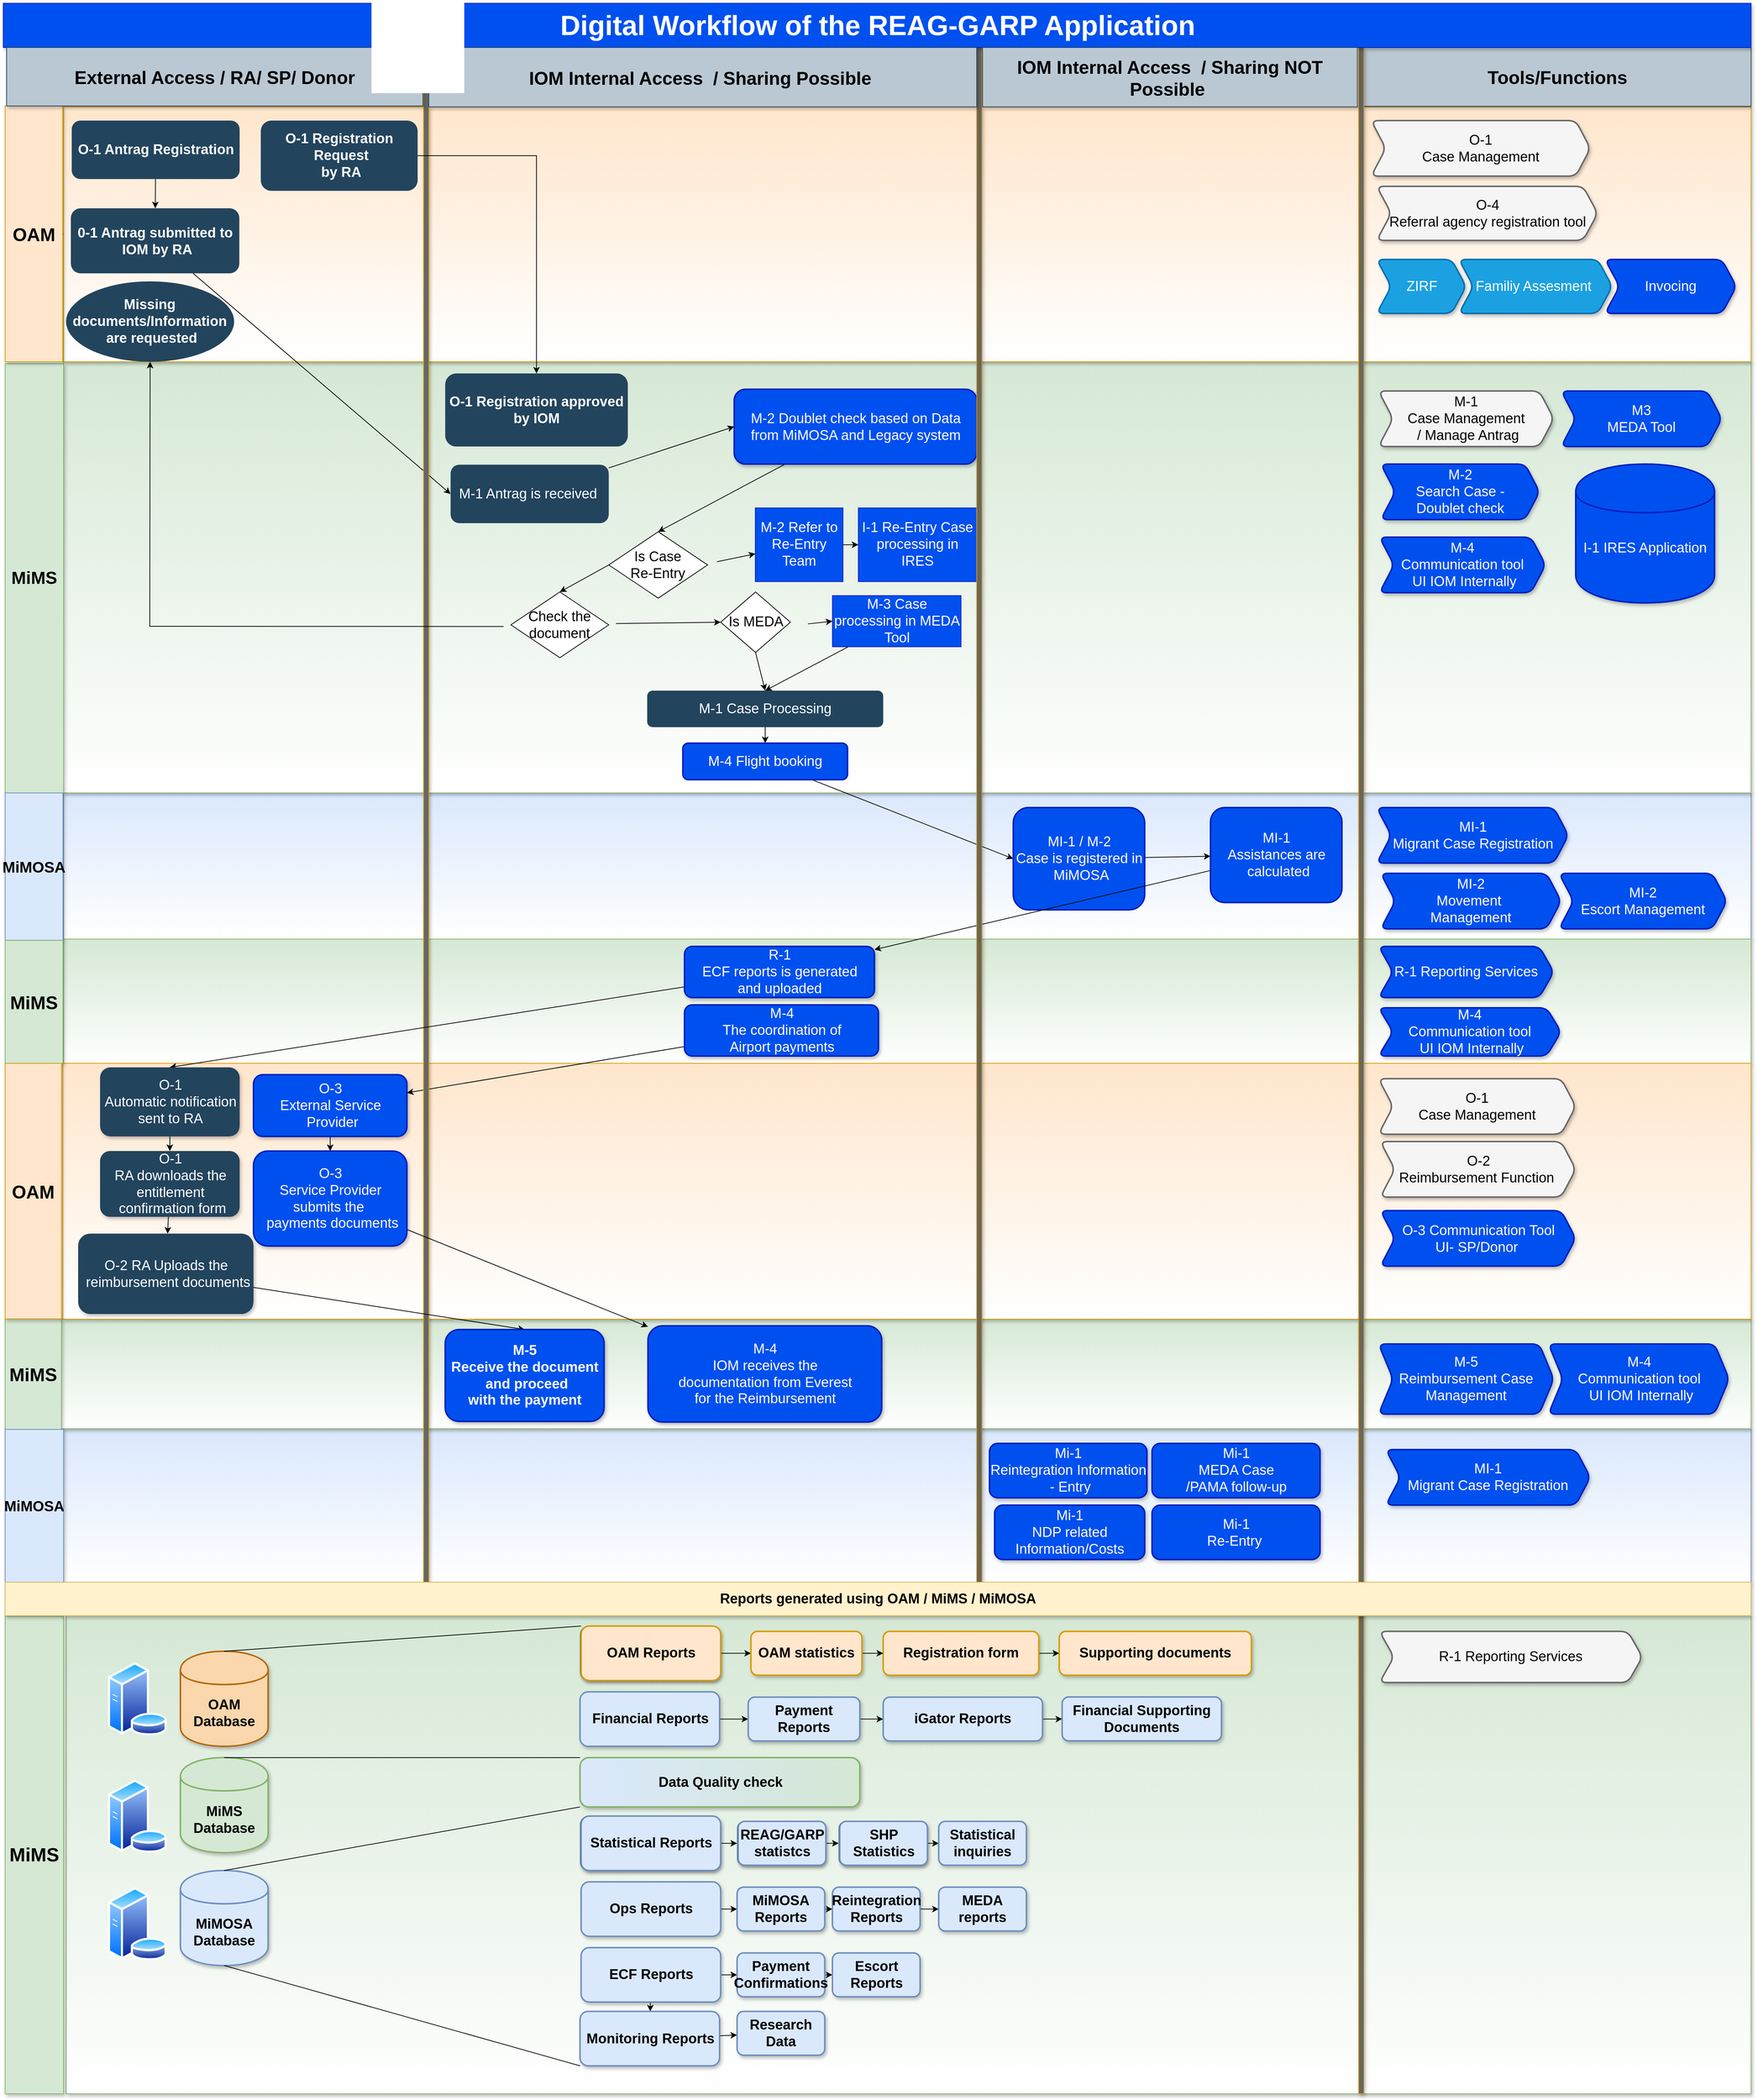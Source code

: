 <mxfile version="18.1.1" type="github" pages="9">
  <diagram name="V2-FINAL" id="oGNKv6tIRiXRoLgTN7U-">
    <mxGraphModel dx="2426" dy="314" grid="1" gridSize="10" guides="1" tooltips="1" connect="1" arrows="1" fold="1" page="1" pageScale="1" pageWidth="700" pageHeight="1000" math="0" shadow="0">
      <root>
        <mxCell id="GZsHRXkuLhze7F2C351R-0" />
        <mxCell id="GZsHRXkuLhze7F2C351R-1" parent="GZsHRXkuLhze7F2C351R-0" />
        <mxCell id="GZsHRXkuLhze7F2C351R-2" value="" style="whiteSpace=wrap;html=1;shadow=1;fillColor=#dae8fc;strokeColor=#6c8ebf;gradientColor=#ffffff;fontSize=19;fontStyle=1" parent="GZsHRXkuLhze7F2C351R-1" vertex="1">
          <mxGeometry x="428.45" y="3090" width="2311.55" height="210" as="geometry" />
        </mxCell>
        <mxCell id="GZsHRXkuLhze7F2C351R-3" value="" style="whiteSpace=wrap;html=1;shadow=1;fillColor=#d5e8d4;strokeColor=#82b366;gradientColor=#ffffff;fontSize=19;fontStyle=1" parent="GZsHRXkuLhze7F2C351R-1" vertex="1">
          <mxGeometry x="420" y="2940" width="2320" height="150" as="geometry" />
        </mxCell>
        <mxCell id="GZsHRXkuLhze7F2C351R-4" value="" style="whiteSpace=wrap;html=1;shadow=1;fillColor=#dae8fc;strokeColor=#6c8ebf;gradientColor=#ffffff;fontSize=19;fontStyle=1" parent="GZsHRXkuLhze7F2C351R-1" vertex="1">
          <mxGeometry x="430" y="2220" width="2310" height="200" as="geometry" />
        </mxCell>
        <mxCell id="GZsHRXkuLhze7F2C351R-5" value="" style="whiteSpace=wrap;html=1;shadow=1;fillColor=#d5e8d4;strokeColor=#82b366;gradientColor=#ffffff;fontSize=19;fontStyle=1" parent="GZsHRXkuLhze7F2C351R-1" vertex="1">
          <mxGeometry x="430" y="1630" width="2310" height="590" as="geometry" />
        </mxCell>
        <mxCell id="GZsHRXkuLhze7F2C351R-6" value="" style="whiteSpace=wrap;html=1;shadow=1;fillColor=#d5e8d4;strokeColor=#82b366;gradientColor=#ffffff;fontSize=19;fontStyle=1" parent="GZsHRXkuLhze7F2C351R-1" vertex="1">
          <mxGeometry x="430" y="2420" width="2310" height="170" as="geometry" />
        </mxCell>
        <mxCell id="GZsHRXkuLhze7F2C351R-7" value="" style="whiteSpace=wrap;html=1;shadow=1;fillColor=#ffe6cc;strokeColor=#d79b00;gradientColor=#ffffff;fontSize=19;fontStyle=1" parent="GZsHRXkuLhze7F2C351R-1" vertex="1">
          <mxGeometry x="428.92" y="2590" width="2311.08" height="350" as="geometry" />
        </mxCell>
        <mxCell id="GZsHRXkuLhze7F2C351R-8" value="" style="whiteSpace=wrap;html=1;shadow=1;fillColor=#ffe6cc;strokeColor=#d79b00;gradientColor=#ffffff;fontSize=19;fontStyle=1" parent="GZsHRXkuLhze7F2C351R-1" vertex="1">
          <mxGeometry x="430" y="1281.25" width="2310" height="348.75" as="geometry" />
        </mxCell>
        <mxCell id="GZsHRXkuLhze7F2C351R-12" value="" style="edgeStyle=none;rounded=0;orthogonalLoop=1;jettySize=auto;html=1;strokeWidth=1;fontSize=19;fontColor=#000000;fontStyle=1" parent="GZsHRXkuLhze7F2C351R-1" source="GZsHRXkuLhze7F2C351R-13" target="GZsHRXkuLhze7F2C351R-8" edge="1">
          <mxGeometry relative="1" as="geometry" />
        </mxCell>
        <mxCell id="GZsHRXkuLhze7F2C351R-15" value="" style="edgeStyle=none;rounded=0;orthogonalLoop=1;jettySize=auto;html=1;strokeWidth=1;fontColor=#000000;entryX=0;entryY=0.5;entryDx=0;entryDy=0;fontSize=19;fontStyle=1" parent="GZsHRXkuLhze7F2C351R-1" source="GZsHRXkuLhze7F2C351R-16" target="GZsHRXkuLhze7F2C351R-22" edge="1">
          <mxGeometry relative="1" as="geometry">
            <mxPoint x="574.195" y="1544.5" as="targetPoint" />
          </mxGeometry>
        </mxCell>
        <mxCell id="GZsHRXkuLhze7F2C351R-16" value="&lt;span style=&quot;color: rgb(255, 255, 255); font-size: 19px;&quot;&gt;0-1 Antrag submitted to&lt;/span&gt;&lt;br style=&quot;color: rgb(255, 255, 255); font-size: 19px;&quot;&gt;&lt;span style=&quot;color: rgb(255, 255, 255); font-size: 19px;&quot;&gt;&amp;nbsp;IOM by RA&lt;/span&gt;" style="rounded=1;fillColor=#23445D;strokeColor=none;strokeWidth=2;fontFamily=Helvetica;html=1;gradientColor=none;fontSize=19;fontStyle=1" parent="GZsHRXkuLhze7F2C351R-1" vertex="1">
          <mxGeometry x="440" y="1420" width="230.61" height="89" as="geometry" />
        </mxCell>
        <mxCell id="GZsHRXkuLhze7F2C351R-17" value="" style="edgeStyle=none;rounded=0;orthogonalLoop=1;jettySize=auto;html=1;strokeWidth=1;fontSize=19;fontColor=#FFFFFF;fontStyle=1" parent="GZsHRXkuLhze7F2C351R-1" source="GZsHRXkuLhze7F2C351R-18" target="GZsHRXkuLhze7F2C351R-110" edge="1">
          <mxGeometry relative="1" as="geometry" />
        </mxCell>
        <mxCell id="GZsHRXkuLhze7F2C351R-18" value="&lt;font color=&quot;#ffffff&quot; style=&quot;font-size: 19px;&quot;&gt;M-4&lt;br style=&quot;font-size: 19px;&quot;&gt;The coordination of &lt;br style=&quot;font-size: 19px;&quot;&gt;Airport payments&lt;/font&gt;" style="rounded=1;fillColor=#0050ef;strokeColor=#001DBC;strokeWidth=2;fontFamily=Helvetica;html=1;shadow=1;fontSize=19;fontStyle=0;fontColor=#ffffff;" parent="GZsHRXkuLhze7F2C351R-1" vertex="1">
          <mxGeometry x="1280" y="2510" width="265.5" height="70" as="geometry" />
        </mxCell>
        <mxCell id="GZsHRXkuLhze7F2C351R-19" value="" style="edgeStyle=none;rounded=0;orthogonalLoop=1;jettySize=auto;html=1;strokeWidth=1;fontColor=#000000;fontSize=19;fontStyle=1" parent="GZsHRXkuLhze7F2C351R-1" source="GZsHRXkuLhze7F2C351R-20" target="GZsHRXkuLhze7F2C351R-16" edge="1">
          <mxGeometry relative="1" as="geometry" />
        </mxCell>
        <mxCell id="GZsHRXkuLhze7F2C351R-20" value="&lt;font color=&quot;#ffffff&quot; style=&quot;font-size: 19px;&quot;&gt;O-1 Antrag Registration&lt;/font&gt;" style="rounded=1;fillColor=#23445D;strokeColor=none;strokeWidth=2;fontFamily=Helvetica;html=1;gradientColor=none;fontSize=19;fontStyle=1" parent="GZsHRXkuLhze7F2C351R-1" vertex="1">
          <mxGeometry x="441.19" y="1300" width="229.81" height="80" as="geometry" />
        </mxCell>
        <mxCell id="GZsHRXkuLhze7F2C351R-21" style="edgeStyle=none;rounded=0;orthogonalLoop=1;jettySize=auto;html=1;exitX=0.75;exitY=1;exitDx=0;exitDy=0;strokeWidth=1;fontColor=#000000;fontSize=19;fontStyle=1" parent="GZsHRXkuLhze7F2C351R-1" source="GZsHRXkuLhze7F2C351R-16" target="GZsHRXkuLhze7F2C351R-16" edge="1">
          <mxGeometry relative="1" as="geometry" />
        </mxCell>
        <mxCell id="GZsHRXkuLhze7F2C351R-22" value="&lt;font color=&quot;#ffffff&quot; style=&quot;font-size: 19px;&quot;&gt;M-1 Antrag is&amp;nbsp;received&amp;nbsp;&lt;/font&gt;" style="rounded=1;fillColor=#23445D;strokeColor=none;strokeWidth=2;fontFamily=Helvetica;html=1;gradientColor=none;fontSize=19;fontStyle=0" parent="GZsHRXkuLhze7F2C351R-1" vertex="1">
          <mxGeometry x="959.82" y="1770.88" width="216.5" height="80" as="geometry" />
        </mxCell>
        <mxCell id="GZsHRXkuLhze7F2C351R-23" value="" style="edgeStyle=none;rounded=0;orthogonalLoop=1;jettySize=auto;html=1;strokeWidth=1;fontColor=#000000;fontSize=19;fontStyle=1;entryX=0;entryY=0.5;entryDx=0;entryDy=0;" parent="GZsHRXkuLhze7F2C351R-1" source="GZsHRXkuLhze7F2C351R-22" target="GZsHRXkuLhze7F2C351R-25" edge="1">
          <mxGeometry relative="1" as="geometry" />
        </mxCell>
        <mxCell id="GZsHRXkuLhze7F2C351R-24" value="" style="edgeStyle=none;rounded=0;orthogonalLoop=1;jettySize=auto;html=1;strokeWidth=1;fontSize=19;fontColor=#FFFFFF;fontStyle=1;entryX=0.5;entryY=0;entryDx=0;entryDy=0;" parent="GZsHRXkuLhze7F2C351R-1" source="GZsHRXkuLhze7F2C351R-25" target="GZsHRXkuLhze7F2C351R-75" edge="1">
          <mxGeometry relative="1" as="geometry" />
        </mxCell>
        <mxCell id="GZsHRXkuLhze7F2C351R-25" value="&lt;font color=&quot;#ffffff&quot;&gt;M-2 Doublet check based on Data&lt;/font&gt;&lt;br style=&quot;color: rgb(255 , 255 , 255) ; font-size: 19px&quot;&gt;&lt;span style=&quot;color: rgb(255 , 255 , 255) ; font-size: 19px&quot;&gt;from MiMOSA and Legacy system&lt;/span&gt;" style="rounded=1;fillColor=#0050ef;strokeColor=#001DBC;strokeWidth=2;fontFamily=Helvetica;html=1;shadow=1;fontSize=19;fontStyle=0;fontColor=#ffffff;" parent="GZsHRXkuLhze7F2C351R-1" vertex="1">
          <mxGeometry x="1348" y="1667.57" width="332" height="102.43" as="geometry" />
        </mxCell>
        <mxCell id="GZsHRXkuLhze7F2C351R-26" value="" style="whiteSpace=wrap;html=1;shadow=1;strokeColor=#d79b00;fontStyle=1;fillColor=#666666;fontSize=19;" parent="GZsHRXkuLhze7F2C351R-1" vertex="1">
          <mxGeometry x="922.86" y="1200" width="7.14" height="2100" as="geometry" />
        </mxCell>
        <mxCell id="GZsHRXkuLhze7F2C351R-28" value="" style="whiteSpace=wrap;html=1;shadow=1;fillColor=#d5e8d4;strokeColor=#82b366;gradientColor=#ffffff;fontSize=19;fontStyle=1" parent="GZsHRXkuLhze7F2C351R-1" vertex="1">
          <mxGeometry x="433.47" y="3345.88" width="2306.53" height="654.12" as="geometry" />
        </mxCell>
        <mxCell id="GZsHRXkuLhze7F2C351R-31" value="" style="edgeStyle=none;rounded=0;orthogonalLoop=1;jettySize=auto;html=1;strokeWidth=1;fontSize=19;fontColor=#000000;fontStyle=1" parent="GZsHRXkuLhze7F2C351R-1" source="GZsHRXkuLhze7F2C351R-32" target="GZsHRXkuLhze7F2C351R-53" edge="1">
          <mxGeometry relative="1" as="geometry" />
        </mxCell>
        <mxCell id="GZsHRXkuLhze7F2C351R-32" value="&lt;font color=&quot;#ffffff&quot; style=&quot;font-size: 19px;&quot;&gt;Statistical Reports&lt;/font&gt;" style="rounded=1;fillColor=#23445D;strokeColor=none;strokeWidth=2;fontFamily=Helvetica;html=1;gradientColor=none;shadow=1;fontSize=19;fontStyle=1" parent="GZsHRXkuLhze7F2C351R-1" vertex="1">
          <mxGeometry x="1137" y="3620" width="191" height="74.5" as="geometry" />
        </mxCell>
        <mxCell id="GZsHRXkuLhze7F2C351R-33" value="" style="edgeStyle=none;rounded=0;orthogonalLoop=1;jettySize=auto;html=1;strokeWidth=1;fontSize=19;fontColor=#000000;fontStyle=1" parent="GZsHRXkuLhze7F2C351R-1" source="GZsHRXkuLhze7F2C351R-34" target="GZsHRXkuLhze7F2C351R-58" edge="1">
          <mxGeometry relative="1" as="geometry" />
        </mxCell>
        <mxCell id="GZsHRXkuLhze7F2C351R-34" value="&lt;font style=&quot;font-size: 19px;&quot;&gt;Ops Reports&lt;/font&gt;" style="rounded=1;fillColor=#dae8fc;strokeColor=#6c8ebf;strokeWidth=2;fontFamily=Helvetica;html=1;shadow=1;fontSize=19;fontStyle=1;fontColor=#000000;" parent="GZsHRXkuLhze7F2C351R-1" vertex="1">
          <mxGeometry x="1138.5" y="3710" width="191" height="74.5" as="geometry" />
        </mxCell>
        <mxCell id="GZsHRXkuLhze7F2C351R-38" value="" style="edgeStyle=none;rounded=0;orthogonalLoop=1;jettySize=auto;html=1;strokeWidth=1;fontSize=19;fontColor=#000000;fontStyle=1" parent="GZsHRXkuLhze7F2C351R-1" source="GZsHRXkuLhze7F2C351R-39" target="GZsHRXkuLhze7F2C351R-47" edge="1">
          <mxGeometry relative="1" as="geometry" />
        </mxCell>
        <mxCell id="GZsHRXkuLhze7F2C351R-39" value="&lt;font style=&quot;font-size: 19px;&quot;&gt;&lt;span style=&quot;font-size: 19px;&quot;&gt;Financial Reports&lt;/span&gt;&lt;/font&gt;" style="rounded=1;fillColor=#dae8fc;strokeColor=#6c8ebf;strokeWidth=2;fontFamily=Helvetica;html=1;shadow=1;fontSize=19;fontStyle=1;fontColor=#000000;" parent="GZsHRXkuLhze7F2C351R-1" vertex="1">
          <mxGeometry x="1137" y="3450" width="191" height="74.5" as="geometry" />
        </mxCell>
        <mxCell id="GZsHRXkuLhze7F2C351R-40" value="&lt;font style=&quot;font-size: 19px;&quot;&gt;Data Quality check&lt;/font&gt;" style="rounded=1;fillColor=#D5E8D4;strokeColor=#82b366;strokeWidth=2;fontFamily=Helvetica;html=1;shadow=1;fontSize=19;fontStyle=1;arcSize=18;perimeterSpacing=0;sketch=0;fillStyle=auto;glass=0;gradientColor=#DAE8FC;gradientDirection=west;" parent="GZsHRXkuLhze7F2C351R-1" vertex="1">
          <mxGeometry x="1137" y="3540" width="383" height="67.5" as="geometry" />
        </mxCell>
        <mxCell id="GZsHRXkuLhze7F2C351R-41" value="" style="edgeStyle=none;rounded=0;orthogonalLoop=1;jettySize=auto;html=1;strokeWidth=1;fontSize=19;fontColor=#000000;fontStyle=1" parent="GZsHRXkuLhze7F2C351R-1" source="GZsHRXkuLhze7F2C351R-43" target="GZsHRXkuLhze7F2C351R-63" edge="1">
          <mxGeometry relative="1" as="geometry" />
        </mxCell>
        <mxCell id="GZsHRXkuLhze7F2C351R-42" value="" style="edgeStyle=none;rounded=0;orthogonalLoop=1;jettySize=auto;html=1;strokeWidth=1;fontSize=19;fontColor=#FFFFFF;fontStyle=1" parent="GZsHRXkuLhze7F2C351R-1" source="GZsHRXkuLhze7F2C351R-43" target="GZsHRXkuLhze7F2C351R-66" edge="1">
          <mxGeometry relative="1" as="geometry" />
        </mxCell>
        <mxCell id="GZsHRXkuLhze7F2C351R-43" value="&lt;font style=&quot;font-size: 19px;&quot;&gt;ECF Reports&lt;/font&gt;" style="rounded=1;fillColor=#dae8fc;strokeColor=#6c8ebf;strokeWidth=2;fontFamily=Helvetica;html=1;shadow=1;fontSize=19;fontStyle=1;fontColor=#000000;" parent="GZsHRXkuLhze7F2C351R-1" vertex="1">
          <mxGeometry x="1138.5" y="3800" width="191" height="74.5" as="geometry" />
        </mxCell>
        <mxCell id="GZsHRXkuLhze7F2C351R-46" value="" style="edgeStyle=none;rounded=0;orthogonalLoop=1;jettySize=auto;html=1;strokeWidth=1;fontSize=19;fontColor=#000000;fontStyle=1" parent="GZsHRXkuLhze7F2C351R-1" source="GZsHRXkuLhze7F2C351R-47" edge="1">
          <mxGeometry relative="1" as="geometry">
            <mxPoint x="1491.03" y="3487.25" as="targetPoint" />
          </mxGeometry>
        </mxCell>
        <mxCell id="X-NDM-NGIKD-yfu2-I-4-9" value="" style="edgeStyle=orthogonalEdgeStyle;rounded=0;orthogonalLoop=1;jettySize=auto;html=1;fontSize=22;fontColor=#000000;" parent="GZsHRXkuLhze7F2C351R-1" source="GZsHRXkuLhze7F2C351R-47" target="GZsHRXkuLhze7F2C351R-50" edge="1">
          <mxGeometry relative="1" as="geometry" />
        </mxCell>
        <mxCell id="GZsHRXkuLhze7F2C351R-47" value="Payment Reports" style="whiteSpace=wrap;html=1;rounded=1;shadow=1;strokeColor=#6c8ebf;strokeWidth=2;fillColor=#dae8fc;fontSize=19;fontStyle=1;fontColor=#000000;" parent="GZsHRXkuLhze7F2C351R-1" vertex="1">
          <mxGeometry x="1367.25" y="3457.25" width="152.75" height="60" as="geometry" />
        </mxCell>
        <mxCell id="X-NDM-NGIKD-yfu2-I-4-11" value="" style="edgeStyle=orthogonalEdgeStyle;rounded=0;orthogonalLoop=1;jettySize=auto;html=1;fontSize=22;fontColor=#000000;" parent="GZsHRXkuLhze7F2C351R-1" source="GZsHRXkuLhze7F2C351R-50" target="X-NDM-NGIKD-yfu2-I-4-10" edge="1">
          <mxGeometry relative="1" as="geometry" />
        </mxCell>
        <mxCell id="GZsHRXkuLhze7F2C351R-50" value="iGator Reports" style="whiteSpace=wrap;html=1;rounded=1;shadow=1;strokeColor=#6c8ebf;strokeWidth=2;fillColor=#dae8fc;fontSize=19;fontStyle=1;fontColor=#000000;" parent="GZsHRXkuLhze7F2C351R-1" vertex="1">
          <mxGeometry x="1552.01" y="3457.25" width="217.99" height="60" as="geometry" />
        </mxCell>
        <mxCell id="X-NDM-NGIKD-yfu2-I-4-8" value="" style="edgeStyle=orthogonalEdgeStyle;rounded=0;orthogonalLoop=1;jettySize=auto;html=1;fontSize=22;fontColor=#000000;" parent="GZsHRXkuLhze7F2C351R-1" source="GZsHRXkuLhze7F2C351R-51" target="X-NDM-NGIKD-yfu2-I-4-7" edge="1">
          <mxGeometry relative="1" as="geometry" />
        </mxCell>
        <mxCell id="GZsHRXkuLhze7F2C351R-51" value="Registration form" style="whiteSpace=wrap;html=1;rounded=1;shadow=1;strokeColor=#d79b00;strokeWidth=2;fillColor=#ffe6cc;fontSize=19;fontStyle=1" parent="GZsHRXkuLhze7F2C351R-1" vertex="1">
          <mxGeometry x="1552.01" y="3367.25" width="212.96" height="60" as="geometry" />
        </mxCell>
        <mxCell id="GZsHRXkuLhze7F2C351R-52" value="" style="edgeStyle=none;rounded=0;orthogonalLoop=1;jettySize=auto;html=1;strokeWidth=1;fontSize=19;fontColor=#000000;fontStyle=1" parent="GZsHRXkuLhze7F2C351R-1" source="GZsHRXkuLhze7F2C351R-53" target="GZsHRXkuLhze7F2C351R-55" edge="1">
          <mxGeometry relative="1" as="geometry" />
        </mxCell>
        <mxCell id="GZsHRXkuLhze7F2C351R-53" value="REAG/GARP statistcs" style="whiteSpace=wrap;html=1;rounded=1;shadow=1;strokeColor=none;strokeWidth=2;fillColor=#23445D;fontColor=#FFFFFF;fontSize=19;fontStyle=1" parent="GZsHRXkuLhze7F2C351R-1" vertex="1">
          <mxGeometry x="1352" y="3627.25" width="120" height="60" as="geometry" />
        </mxCell>
        <mxCell id="GZsHRXkuLhze7F2C351R-54" value="" style="edgeStyle=none;rounded=0;orthogonalLoop=1;jettySize=auto;html=1;strokeWidth=1;fontSize=19;fontColor=#000000;fontStyle=1" parent="GZsHRXkuLhze7F2C351R-1" source="GZsHRXkuLhze7F2C351R-55" target="GZsHRXkuLhze7F2C351R-56" edge="1">
          <mxGeometry relative="1" as="geometry" />
        </mxCell>
        <mxCell id="GZsHRXkuLhze7F2C351R-55" value="SHP Statistics" style="whiteSpace=wrap;html=1;rounded=1;shadow=1;strokeColor=none;strokeWidth=2;fillColor=#23445D;fontColor=#FFFFFF;fontSize=19;fontStyle=1" parent="GZsHRXkuLhze7F2C351R-1" vertex="1">
          <mxGeometry x="1491.03" y="3627.25" width="120" height="60" as="geometry" />
        </mxCell>
        <mxCell id="GZsHRXkuLhze7F2C351R-56" value="Statistical inquiries" style="whiteSpace=wrap;html=1;rounded=1;shadow=1;strokeColor=#6c8ebf;strokeWidth=2;fillColor=#dae8fc;fontSize=19;fontStyle=1" parent="GZsHRXkuLhze7F2C351R-1" vertex="1">
          <mxGeometry x="1628" y="3627.25" width="120" height="60" as="geometry" />
        </mxCell>
        <mxCell id="GZsHRXkuLhze7F2C351R-57" value="" style="edgeStyle=none;rounded=0;orthogonalLoop=1;jettySize=auto;html=1;strokeWidth=1;fontSize=19;fontColor=#000000;fontStyle=1" parent="GZsHRXkuLhze7F2C351R-1" source="GZsHRXkuLhze7F2C351R-58" target="GZsHRXkuLhze7F2C351R-60" edge="1">
          <mxGeometry relative="1" as="geometry" />
        </mxCell>
        <mxCell id="GZsHRXkuLhze7F2C351R-58" value="MiMOSA Reports" style="whiteSpace=wrap;html=1;rounded=1;shadow=1;strokeColor=#6c8ebf;strokeWidth=2;fillColor=#dae8fc;fontSize=19;fontStyle=1;fontColor=#000000;" parent="GZsHRXkuLhze7F2C351R-1" vertex="1">
          <mxGeometry x="1352" y="3717.25" width="120" height="60" as="geometry" />
        </mxCell>
        <mxCell id="GZsHRXkuLhze7F2C351R-59" value="" style="edgeStyle=none;rounded=0;orthogonalLoop=1;jettySize=auto;html=1;strokeWidth=1;fontSize=19;fontColor=#000000;fontStyle=1" parent="GZsHRXkuLhze7F2C351R-1" source="GZsHRXkuLhze7F2C351R-60" target="GZsHRXkuLhze7F2C351R-61" edge="1">
          <mxGeometry relative="1" as="geometry" />
        </mxCell>
        <mxCell id="GZsHRXkuLhze7F2C351R-60" value="Reintegration Reports" style="whiteSpace=wrap;html=1;rounded=1;shadow=1;strokeColor=#6c8ebf;strokeWidth=2;fillColor=#dae8fc;fontSize=19;fontStyle=1;fontColor=#000000;" parent="GZsHRXkuLhze7F2C351R-1" vertex="1">
          <mxGeometry x="1482.5" y="3717.25" width="120" height="60" as="geometry" />
        </mxCell>
        <mxCell id="GZsHRXkuLhze7F2C351R-61" value="MEDA reports" style="whiteSpace=wrap;html=1;rounded=1;shadow=1;strokeColor=#6c8ebf;strokeWidth=2;fillColor=#dae8fc;fontSize=19;fontStyle=1;fontColor=#000000;" parent="GZsHRXkuLhze7F2C351R-1" vertex="1">
          <mxGeometry x="1628" y="3717.25" width="120" height="60" as="geometry" />
        </mxCell>
        <mxCell id="GZsHRXkuLhze7F2C351R-62" value="" style="edgeStyle=none;rounded=0;orthogonalLoop=1;jettySize=auto;html=1;strokeWidth=1;fontSize=19;fontColor=#000000;fontStyle=1" parent="GZsHRXkuLhze7F2C351R-1" source="GZsHRXkuLhze7F2C351R-63" target="GZsHRXkuLhze7F2C351R-64" edge="1">
          <mxGeometry relative="1" as="geometry" />
        </mxCell>
        <mxCell id="GZsHRXkuLhze7F2C351R-63" value="Payment Confirmations" style="whiteSpace=wrap;html=1;rounded=1;shadow=1;strokeColor=#6c8ebf;strokeWidth=2;fillColor=#dae8fc;fontSize=19;fontStyle=1;fontColor=#000000;" parent="GZsHRXkuLhze7F2C351R-1" vertex="1">
          <mxGeometry x="1352" y="3807.25" width="120" height="60" as="geometry" />
        </mxCell>
        <mxCell id="GZsHRXkuLhze7F2C351R-64" value="&lt;font style=&quot;font-size: 19px;&quot;&gt;Escort Reports&lt;/font&gt;" style="whiteSpace=wrap;html=1;rounded=1;shadow=1;strokeColor=#6c8ebf;strokeWidth=2;fillColor=#dae8fc;fontSize=19;fontStyle=1;fontColor=#000000;" parent="GZsHRXkuLhze7F2C351R-1" vertex="1">
          <mxGeometry x="1482.5" y="3807.25" width="120" height="60" as="geometry" />
        </mxCell>
        <mxCell id="GZsHRXkuLhze7F2C351R-65" value="" style="edgeStyle=none;rounded=0;orthogonalLoop=1;jettySize=auto;html=1;strokeWidth=1;fontSize=19;fontColor=#FFFFFF;fontStyle=1" parent="GZsHRXkuLhze7F2C351R-1" source="GZsHRXkuLhze7F2C351R-66" target="GZsHRXkuLhze7F2C351R-67" edge="1">
          <mxGeometry relative="1" as="geometry" />
        </mxCell>
        <mxCell id="GZsHRXkuLhze7F2C351R-66" value="&lt;font style=&quot;font-size: 19px;&quot;&gt;Monitoring Reports&lt;/font&gt;" style="rounded=1;fillColor=#dae8fc;strokeColor=#6c8ebf;strokeWidth=2;fontFamily=Helvetica;html=1;shadow=1;fontSize=19;fontStyle=1;fontColor=#000000;" parent="GZsHRXkuLhze7F2C351R-1" vertex="1">
          <mxGeometry x="1137" y="3887.25" width="191" height="74.5" as="geometry" />
        </mxCell>
        <mxCell id="GZsHRXkuLhze7F2C351R-67" value="Research Data" style="whiteSpace=wrap;html=1;rounded=1;shadow=1;strokeColor=#6c8ebf;strokeWidth=2;fillColor=#dae8fc;fontSize=19;fontStyle=1;fontColor=#000000;" parent="GZsHRXkuLhze7F2C351R-1" vertex="1">
          <mxGeometry x="1352" y="3887.25" width="120" height="60" as="geometry" />
        </mxCell>
        <mxCell id="GZsHRXkuLhze7F2C351R-69" style="edgeStyle=none;rounded=0;orthogonalLoop=1;jettySize=auto;html=1;exitX=1;exitY=0.25;exitDx=0;exitDy=0;strokeWidth=1;fontSize=19;fontColor=#FFFFFF;fontStyle=1" parent="GZsHRXkuLhze7F2C351R-1" edge="1">
          <mxGeometry relative="1" as="geometry">
            <mxPoint x="2076.995" y="1280" as="sourcePoint" />
            <mxPoint x="2076.995" y="1280" as="targetPoint" />
          </mxGeometry>
        </mxCell>
        <mxCell id="GZsHRXkuLhze7F2C351R-70" value="" style="edgeStyle=none;rounded=0;orthogonalLoop=1;jettySize=auto;html=1;strokeWidth=1;fontSize=19;fontColor=#FFFFFF;fontStyle=1" parent="GZsHRXkuLhze7F2C351R-1" source="GZsHRXkuLhze7F2C351R-71" target="GZsHRXkuLhze7F2C351R-81" edge="1">
          <mxGeometry relative="1" as="geometry" />
        </mxCell>
        <mxCell id="GZsHRXkuLhze7F2C351R-73" value="" style="edgeStyle=none;rounded=0;orthogonalLoop=1;jettySize=auto;html=1;strokeWidth=1;fontSize=19;fontColor=#FFFFFF;entryX=0.5;entryY=0;entryDx=0;entryDy=0;fontStyle=1" parent="GZsHRXkuLhze7F2C351R-1" source="GZsHRXkuLhze7F2C351R-74" target="GZsHRXkuLhze7F2C351R-91" edge="1">
          <mxGeometry relative="1" as="geometry">
            <mxPoint x="1550" y="2000" as="targetPoint" />
          </mxGeometry>
        </mxCell>
        <mxCell id="GZsHRXkuLhze7F2C351R-74" value="M-3 Case processing in MEDA Tool" style="whiteSpace=wrap;html=1;fillColor=#0050ef;fontColor=#ffffff;fontSize=19;fontStyle=0;strokeColor=#001DBC;" parent="GZsHRXkuLhze7F2C351R-1" vertex="1">
          <mxGeometry x="1482.5" y="1950" width="176" height="70" as="geometry" />
        </mxCell>
        <mxCell id="GZsHRXkuLhze7F2C351R-75" value="Is Case &lt;br style=&quot;font-size: 19px;&quot;&gt;Re-Entry" style="rhombus;whiteSpace=wrap;html=1;fontColor=#000000;fontSize=19;fontStyle=0" parent="GZsHRXkuLhze7F2C351R-1" vertex="1">
          <mxGeometry x="1176.32" y="1862.59" width="135.39" height="90.88" as="geometry" />
        </mxCell>
        <mxCell id="GZsHRXkuLhze7F2C351R-77" value="Is MEDA" style="rhombus;whiteSpace=wrap;html=1;fontColor=#000000;fontSize=19;fontStyle=0" parent="GZsHRXkuLhze7F2C351R-1" vertex="1">
          <mxGeometry x="1329.5" y="1945.0" width="95.5" height="82.75" as="geometry" />
        </mxCell>
        <mxCell id="GZsHRXkuLhze7F2C351R-79" value="" style="shape=image;html=1;verticalAlign=top;verticalLabelPosition=bottom;labelBackgroundColor=#ffffff;imageAspect=0;aspect=fixed;image=https://cdn4.iconfinder.com/data/icons/web-ui-color/128/Checkmark-128.png;fontColor=#000000;fontSize=19;fontStyle=1" parent="GZsHRXkuLhze7F2C351R-1" vertex="1">
          <mxGeometry x="1300.641" y="1894.172" width="23.86" height="23.86" as="geometry" />
        </mxCell>
        <mxCell id="h4cuBWkaLO4qv4OTvVF1-7" value="" style="edgeStyle=none;rounded=0;orthogonalLoop=1;jettySize=auto;html=1;strokeWidth=1;fontSize=19;fontColor=#FFFFFF;entryX=0.5;entryY=0;entryDx=0;entryDy=0;fontStyle=1;exitX=0;exitY=0.5;exitDx=0;exitDy=0;" parent="GZsHRXkuLhze7F2C351R-1" source="GZsHRXkuLhze7F2C351R-75" target="GZsHRXkuLhze7F2C351R-72" edge="1">
          <mxGeometry relative="1" as="geometry" />
        </mxCell>
        <mxCell id="GZsHRXkuLhze7F2C351R-80" value="" style="shape=image;html=1;verticalAlign=top;verticalLabelPosition=bottom;labelBackgroundColor=#ffffff;imageAspect=0;aspect=fixed;image=https://cdn3.iconfinder.com/data/icons/freeapplication/png/24x24/Close.png;fontColor=#000000;fontSize=19;fontStyle=1" parent="GZsHRXkuLhze7F2C351R-1" vertex="1">
          <mxGeometry x="1169.93" y="1898.03" width="20" height="20" as="geometry" />
        </mxCell>
        <mxCell id="GZsHRXkuLhze7F2C351R-81" value="I-1&amp;nbsp;Re-Entry Case processing in IRES" style="whiteSpace=wrap;html=1;fillColor=#0050ef;fontColor=#ffffff;fontSize=19;fontStyle=0;strokeColor=#001DBC;" parent="GZsHRXkuLhze7F2C351R-1" vertex="1">
          <mxGeometry x="1517.98" y="1830" width="162.02" height="100.82" as="geometry" />
        </mxCell>
        <mxCell id="GZsHRXkuLhze7F2C351R-82" value="" style="edgeStyle=none;rounded=0;orthogonalLoop=1;jettySize=auto;html=1;strokeWidth=1;fontSize=19;fontColor=#FFFFFF;entryX=0.5;entryY=1;entryDx=0;entryDy=0;fontStyle=1" parent="GZsHRXkuLhze7F2C351R-1" source="GZsHRXkuLhze7F2C351R-83" target="GZsHRXkuLhze7F2C351R-92" edge="1">
          <mxGeometry relative="1" as="geometry">
            <mxPoint x="574.58" y="1630" as="targetPoint" />
            <Array as="points">
              <mxPoint x="548" y="1992" />
            </Array>
          </mxGeometry>
        </mxCell>
        <mxCell id="GZsHRXkuLhze7F2C351R-86" value="" style="edgeStyle=none;rounded=0;orthogonalLoop=1;jettySize=auto;html=1;strokeWidth=1;fontSize=19;fontColor=#FFFFFF;entryX=0;entryY=0.5;entryDx=0;entryDy=0;fontStyle=1" parent="GZsHRXkuLhze7F2C351R-1" source="GZsHRXkuLhze7F2C351R-87" target="GZsHRXkuLhze7F2C351R-74" edge="1">
          <mxGeometry relative="1" as="geometry">
            <mxPoint x="1480" y="1945" as="targetPoint" />
          </mxGeometry>
        </mxCell>
        <mxCell id="GZsHRXkuLhze7F2C351R-87" value="" style="shape=image;html=1;verticalAlign=top;verticalLabelPosition=bottom;labelBackgroundColor=#ffffff;imageAspect=0;aspect=fixed;image=https://cdn4.iconfinder.com/data/icons/web-ui-color/128/Checkmark-128.png;fontColor=#000000;fontSize=19;fontStyle=1" parent="GZsHRXkuLhze7F2C351R-1" vertex="1">
          <mxGeometry x="1425.001" y="1978.072" width="23.86" height="23.86" as="geometry" />
        </mxCell>
        <mxCell id="GZsHRXkuLhze7F2C351R-88" value="" style="edgeStyle=none;rounded=0;orthogonalLoop=1;jettySize=auto;html=1;strokeWidth=1;fontSize=19;fontColor=#FFFFFF;entryX=0;entryY=0.5;entryDx=0;entryDy=0;fontStyle=1" parent="GZsHRXkuLhze7F2C351R-1" source="GZsHRXkuLhze7F2C351R-89" target="GZsHRXkuLhze7F2C351R-96" edge="1">
          <mxGeometry relative="1" as="geometry" />
        </mxCell>
        <mxCell id="GZsHRXkuLhze7F2C351R-89" value="M-4&amp;nbsp;Flight booking" style="rounded=1;fillColor=#0050ef;strokeColor=#001DBC;strokeWidth=2;fontFamily=Helvetica;html=1;fontColor=#ffffff;fontSize=19;fontStyle=0" parent="GZsHRXkuLhze7F2C351R-1" vertex="1">
          <mxGeometry x="1277.72" y="2151.82" width="225.5" height="50" as="geometry" />
        </mxCell>
        <mxCell id="GZsHRXkuLhze7F2C351R-90" value="" style="edgeStyle=none;rounded=0;orthogonalLoop=1;jettySize=auto;html=1;strokeWidth=1;fontSize=19;fontColor=#FFFFFF;fontStyle=1" parent="GZsHRXkuLhze7F2C351R-1" source="GZsHRXkuLhze7F2C351R-91" target="GZsHRXkuLhze7F2C351R-89" edge="1">
          <mxGeometry relative="1" as="geometry" />
        </mxCell>
        <mxCell id="GZsHRXkuLhze7F2C351R-91" value="M-1 Case Processing" style="rounded=1;fillColor=#23445D;strokeColor=none;strokeWidth=2;fontFamily=Helvetica;html=1;gradientColor=none;fontColor=#FFFFFF;fontSize=19;fontStyle=0" parent="GZsHRXkuLhze7F2C351R-1" vertex="1">
          <mxGeometry x="1228.94" y="2080" width="323.07" height="50" as="geometry" />
        </mxCell>
        <mxCell id="GZsHRXkuLhze7F2C351R-92" value="&lt;span style=&quot;color: rgb(255, 255, 255); font-size: 19px;&quot;&gt;Missing documents/Information&lt;/span&gt;&lt;br style=&quot;color: rgb(255, 255, 255); font-size: 19px;&quot;&gt;&lt;span style=&quot;color: rgb(255, 255, 255); font-size: 19px;&quot;&gt;&amp;nbsp;are requested&lt;/span&gt;" style="ellipse;whiteSpace=wrap;html=1;rounded=1;strokeColor=none;strokeWidth=2;fillColor=#23445D;fontSize=19;fontStyle=1" parent="GZsHRXkuLhze7F2C351R-1" vertex="1">
          <mxGeometry x="433.47" y="1520" width="230" height="110" as="geometry" />
        </mxCell>
        <mxCell id="GZsHRXkuLhze7F2C351R-93" value="" style="edgeStyle=none;rounded=0;orthogonalLoop=1;jettySize=auto;html=1;strokeWidth=1;fontSize=19;fontColor=#FFFFFF;entryX=0.5;entryY=0;entryDx=0;entryDy=0;fontStyle=1" parent="GZsHRXkuLhze7F2C351R-1" source="GZsHRXkuLhze7F2C351R-94" target="GZsHRXkuLhze7F2C351R-102" edge="1">
          <mxGeometry relative="1" as="geometry">
            <mxPoint x="1294.5" y="2460" as="targetPoint" />
          </mxGeometry>
        </mxCell>
        <mxCell id="GZsHRXkuLhze7F2C351R-94" value="&lt;font color=&quot;#ffffff&quot; style=&quot;font-size: 19px;&quot;&gt;R-1&lt;br style=&quot;font-size: 19px;&quot;&gt;ECF reports is generated &lt;br style=&quot;font-size: 19px;&quot;&gt;and uploaded&lt;/font&gt;" style="rounded=1;fillColor=#0050ef;strokeColor=#001DBC;strokeWidth=2;fontFamily=Helvetica;html=1;shadow=1;fontSize=19;fontStyle=0;fontColor=#ffffff;" parent="GZsHRXkuLhze7F2C351R-1" vertex="1">
          <mxGeometry x="1280" y="2430" width="260" height="70" as="geometry" />
        </mxCell>
        <mxCell id="GZsHRXkuLhze7F2C351R-95" value="" style="edgeStyle=none;rounded=0;orthogonalLoop=1;jettySize=auto;html=1;strokeWidth=1;fontSize=19;fontColor=#FFFFFF;fontStyle=1" parent="GZsHRXkuLhze7F2C351R-1" source="GZsHRXkuLhze7F2C351R-96" target="GZsHRXkuLhze7F2C351R-98" edge="1">
          <mxGeometry relative="1" as="geometry" />
        </mxCell>
        <mxCell id="GZsHRXkuLhze7F2C351R-96" value="MI-1 / M-2&lt;br style=&quot;font-size: 19px;&quot;&gt;Case is registered in&lt;br style=&quot;font-size: 19px;&quot;&gt;&amp;nbsp;MiMOSA" style="rounded=1;fillColor=#0050ef;strokeColor=#001DBC;strokeWidth=2;fontFamily=Helvetica;html=1;fontColor=#ffffff;fontSize=19;fontStyle=0" parent="GZsHRXkuLhze7F2C351R-1" vertex="1">
          <mxGeometry x="1730" y="2240" width="180" height="140" as="geometry" />
        </mxCell>
        <mxCell id="GZsHRXkuLhze7F2C351R-97" value="" style="edgeStyle=none;rounded=0;orthogonalLoop=1;jettySize=auto;html=1;strokeWidth=1;fontSize=19;fontColor=#FFFFFF;fontStyle=1" parent="GZsHRXkuLhze7F2C351R-1" source="GZsHRXkuLhze7F2C351R-98" target="GZsHRXkuLhze7F2C351R-94" edge="1">
          <mxGeometry relative="1" as="geometry" />
        </mxCell>
        <mxCell id="GZsHRXkuLhze7F2C351R-98" value="MI-1&lt;br style=&quot;font-size: 19px;&quot;&gt;Assistances are&lt;br style=&quot;font-size: 19px;&quot;&gt;&amp;nbsp;calculated" style="rounded=1;fillColor=#0050ef;strokeColor=#001DBC;strokeWidth=2;fontFamily=Helvetica;html=1;fontColor=#ffffff;fontSize=19;fontStyle=0" parent="GZsHRXkuLhze7F2C351R-1" vertex="1">
          <mxGeometry x="2000" y="2240" width="180" height="130" as="geometry" />
        </mxCell>
        <mxCell id="GZsHRXkuLhze7F2C351R-99" value="" style="whiteSpace=wrap;html=1;shadow=1;strokeColor=#d79b00;fontStyle=1;fillColor=#666666;fontSize=19;" parent="GZsHRXkuLhze7F2C351R-1" vertex="1">
          <mxGeometry x="1680" y="1200" width="7.14" height="2100" as="geometry" />
        </mxCell>
        <mxCell id="GZsHRXkuLhze7F2C351R-100" style="edgeStyle=none;rounded=0;orthogonalLoop=1;jettySize=auto;html=1;exitX=0.5;exitY=1;exitDx=0;exitDy=0;strokeWidth=1;fontSize=19;fontColor=#FFFFFF;fontStyle=1" parent="GZsHRXkuLhze7F2C351R-1" source="GZsHRXkuLhze7F2C351R-98" target="GZsHRXkuLhze7F2C351R-98" edge="1">
          <mxGeometry relative="1" as="geometry" />
        </mxCell>
        <mxCell id="GZsHRXkuLhze7F2C351R-101" value="" style="edgeStyle=none;rounded=0;orthogonalLoop=1;jettySize=auto;html=1;strokeWidth=1;fontSize=19;fontColor=#FFFFFF;fontStyle=1" parent="GZsHRXkuLhze7F2C351R-1" source="GZsHRXkuLhze7F2C351R-102" target="GZsHRXkuLhze7F2C351R-106" edge="1">
          <mxGeometry relative="1" as="geometry" />
        </mxCell>
        <mxCell id="GZsHRXkuLhze7F2C351R-102" value="&lt;font color=&quot;#ffffff&quot; style=&quot;font-size: 19px;&quot;&gt;O-1&lt;br style=&quot;font-size: 19px;&quot;&gt;Automatic notification &lt;br style=&quot;font-size: 19px;&quot;&gt;sent to RA&lt;/font&gt;" style="rounded=1;fillColor=#23445D;strokeColor=none;strokeWidth=2;fontFamily=Helvetica;html=1;gradientColor=none;shadow=1;fontSize=19;fontStyle=0" parent="GZsHRXkuLhze7F2C351R-1" vertex="1">
          <mxGeometry x="480" y="2595.5" width="191" height="94.5" as="geometry" />
        </mxCell>
        <mxCell id="GZsHRXkuLhze7F2C351R-103" value="" style="edgeStyle=none;rounded=0;orthogonalLoop=1;jettySize=auto;html=1;strokeWidth=1;fontSize=19;fontColor=#FFFFFF;entryX=0.5;entryY=0;entryDx=0;entryDy=0;fontStyle=1" parent="GZsHRXkuLhze7F2C351R-1" source="GZsHRXkuLhze7F2C351R-104" target="GZsHRXkuLhze7F2C351R-108" edge="1">
          <mxGeometry relative="1" as="geometry">
            <mxPoint x="795.5" y="2974.5" as="targetPoint" />
          </mxGeometry>
        </mxCell>
        <mxCell id="GZsHRXkuLhze7F2C351R-104" value="&lt;font color=&quot;#ffffff&quot; style=&quot;font-size: 19px;&quot;&gt;O-2 RA Uploads the&lt;br style=&quot;font-size: 19px;&quot;&gt;&amp;nbsp;reimbursement documents&lt;/font&gt;" style="rounded=1;fillColor=#23445D;strokeColor=none;strokeWidth=2;fontFamily=Helvetica;html=1;gradientColor=none;shadow=1;fontSize=19;fontStyle=0" parent="GZsHRXkuLhze7F2C351R-1" vertex="1">
          <mxGeometry x="450" y="2823" width="240" height="110" as="geometry" />
        </mxCell>
        <mxCell id="GZsHRXkuLhze7F2C351R-105" value="" style="edgeStyle=none;rounded=0;orthogonalLoop=1;jettySize=auto;html=1;strokeWidth=1;fontSize=19;fontColor=#FFFFFF;fontStyle=1" parent="GZsHRXkuLhze7F2C351R-1" source="GZsHRXkuLhze7F2C351R-106" target="GZsHRXkuLhze7F2C351R-104" edge="1">
          <mxGeometry relative="1" as="geometry" />
        </mxCell>
        <mxCell id="GZsHRXkuLhze7F2C351R-106" value="&lt;font color=&quot;#ffffff&quot; style=&quot;font-size: 19px&quot;&gt;O-1 &lt;br&gt;RA downloads the &lt;br style=&quot;font-size: 19px&quot;&gt;entitlement&lt;br style=&quot;font-size: 19px&quot;&gt;&amp;nbsp;confirmation form&lt;/font&gt;" style="rounded=1;fillColor=#23445D;strokeColor=none;strokeWidth=2;fontFamily=Helvetica;html=1;gradientColor=none;shadow=1;fontSize=19;fontStyle=0" parent="GZsHRXkuLhze7F2C351R-1" vertex="1">
          <mxGeometry x="480" y="2710" width="191" height="90" as="geometry" />
        </mxCell>
        <mxCell id="GZsHRXkuLhze7F2C351R-108" value="&lt;font color=&quot;#ffffff&quot; style=&quot;font-size: 19px&quot;&gt;M-5&lt;br style=&quot;font-size: 19px&quot;&gt;Receive&amp;nbsp;the document&lt;br style=&quot;font-size: 19px&quot;&gt;&amp;nbsp;and proceed &lt;br&gt;with the payment&lt;/font&gt;" style="rounded=1;fillColor=#0050ef;strokeColor=#001DBC;strokeWidth=2;fontFamily=Helvetica;html=1;shadow=1;fontSize=19;fontStyle=1;fontColor=#ffffff;" parent="GZsHRXkuLhze7F2C351R-1" vertex="1">
          <mxGeometry x="952.43" y="2954.22" width="217.5" height="125.78" as="geometry" />
        </mxCell>
        <mxCell id="GZsHRXkuLhze7F2C351R-109" value="" style="edgeStyle=none;rounded=0;orthogonalLoop=1;jettySize=auto;html=1;strokeWidth=1;fontSize=19;fontColor=#FFFFFF;fontStyle=1" parent="GZsHRXkuLhze7F2C351R-1" source="GZsHRXkuLhze7F2C351R-110" target="GZsHRXkuLhze7F2C351R-112" edge="1">
          <mxGeometry relative="1" as="geometry" />
        </mxCell>
        <mxCell id="GZsHRXkuLhze7F2C351R-110" value="&lt;font color=&quot;#ffffff&quot; style=&quot;font-size: 19px&quot;&gt;O-3&lt;br style=&quot;font-size: 19px&quot;&gt;External Service&lt;br&gt;&amp;nbsp;Provider&lt;/font&gt;" style="rounded=1;fillColor=#0050ef;strokeColor=#001DBC;strokeWidth=2;fontFamily=Helvetica;html=1;shadow=1;fontSize=19;fontStyle=0;fontColor=#ffffff;" parent="GZsHRXkuLhze7F2C351R-1" vertex="1">
          <mxGeometry x="690" y="2605.5" width="210" height="84.5" as="geometry" />
        </mxCell>
        <mxCell id="GZsHRXkuLhze7F2C351R-111" value="" style="edgeStyle=none;rounded=0;orthogonalLoop=1;jettySize=auto;html=1;strokeWidth=1;fontSize=19;fontColor=#FFFFFF;fontStyle=1" parent="GZsHRXkuLhze7F2C351R-1" source="GZsHRXkuLhze7F2C351R-112" target="GZsHRXkuLhze7F2C351R-113" edge="1">
          <mxGeometry relative="1" as="geometry" />
        </mxCell>
        <mxCell id="GZsHRXkuLhze7F2C351R-112" value="&lt;font color=&quot;#ffffff&quot; style=&quot;font-size: 19px&quot;&gt;O-3&lt;br style=&quot;font-size: 19px&quot;&gt;Service Provider&lt;br style=&quot;font-size: 19px&quot;&gt;submits the&amp;nbsp;&lt;br&gt;&amp;nbsp;payments documents&lt;/font&gt;" style="rounded=1;fillColor=#0050ef;strokeColor=#001DBC;strokeWidth=2;fontFamily=Helvetica;html=1;shadow=1;fontSize=19;fontStyle=0;fontColor=#ffffff;" parent="GZsHRXkuLhze7F2C351R-1" vertex="1">
          <mxGeometry x="690" y="2710" width="210" height="130" as="geometry" />
        </mxCell>
        <mxCell id="GZsHRXkuLhze7F2C351R-113" value="&lt;font color=&quot;#ffffff&quot; style=&quot;font-size: 19px&quot;&gt;M-4&lt;br style=&quot;font-size: 19px&quot;&gt;IOM receives&amp;nbsp;the &lt;br&gt;documentation from Everest&lt;br style=&quot;font-size: 19px&quot;&gt;&amp;nbsp;for the&amp;nbsp;Reimbursement&amp;nbsp;&lt;/font&gt;" style="rounded=1;fillColor=#0050ef;strokeColor=#001DBC;strokeWidth=2;fontFamily=Helvetica;html=1;shadow=1;fontSize=19;fontStyle=0;fontColor=#ffffff;" parent="GZsHRXkuLhze7F2C351R-1" vertex="1">
          <mxGeometry x="1229.99" y="2949.12" width="320.01" height="131.77" as="geometry" />
        </mxCell>
        <mxCell id="GZsHRXkuLhze7F2C351R-115" value="&lt;font color=&quot;#ffffff&quot; style=&quot;font-size: 19px;&quot;&gt;Mi-1&lt;br style=&quot;font-size: 19px;&quot;&gt;Reintegration Information&lt;br style=&quot;font-size: 19px;&quot;&gt;&amp;nbsp;- Entry&lt;/font&gt;" style="rounded=1;fillColor=#0050ef;strokeColor=#001DBC;strokeWidth=2;fontFamily=Helvetica;html=1;shadow=1;fontSize=19;fontStyle=0;fontColor=#ffffff;" parent="GZsHRXkuLhze7F2C351R-1" vertex="1">
          <mxGeometry x="1697.5" y="3110" width="215.5" height="74.5" as="geometry" />
        </mxCell>
        <mxCell id="GZsHRXkuLhze7F2C351R-116" value="&lt;span style=&quot;color: rgb(255, 255, 255); font-size: 19px;&quot;&gt;Mi-1&lt;/span&gt;&lt;br style=&quot;color: rgb(255, 255, 255); font-size: 19px;&quot;&gt;&lt;font color=&quot;#ffffff&quot; style=&quot;font-size: 19px;&quot;&gt;MEDA Case &lt;br style=&quot;font-size: 19px;&quot;&gt;/PAMA follow-up&lt;/font&gt;" style="rounded=1;fillColor=#0050ef;strokeColor=#001DBC;strokeWidth=2;fontFamily=Helvetica;html=1;shadow=1;fontSize=19;fontStyle=0;fontColor=#ffffff;" parent="GZsHRXkuLhze7F2C351R-1" vertex="1">
          <mxGeometry x="1920" y="3110" width="230" height="74.5" as="geometry" />
        </mxCell>
        <mxCell id="GZsHRXkuLhze7F2C351R-117" value="&lt;span style=&quot;color: rgb(255, 255, 255); font-size: 19px;&quot;&gt;Mi-1&lt;/span&gt;&lt;br style=&quot;color: rgb(255, 255, 255); font-size: 19px;&quot;&gt;&lt;font color=&quot;#ffffff&quot; style=&quot;font-size: 19px;&quot;&gt;Re-Entry&amp;nbsp;&lt;/font&gt;" style="rounded=1;fillColor=#0050ef;strokeColor=#001DBC;strokeWidth=2;fontFamily=Helvetica;html=1;shadow=1;fontSize=19;fontStyle=0;fontColor=#ffffff;" parent="GZsHRXkuLhze7F2C351R-1" vertex="1">
          <mxGeometry x="1920" y="3194.5" width="230" height="74.5" as="geometry" />
        </mxCell>
        <mxCell id="GZsHRXkuLhze7F2C351R-118" value="&lt;span style=&quot;color: rgb(255, 255, 255); font-size: 19px;&quot;&gt;Mi-1&lt;/span&gt;&lt;br style=&quot;color: rgb(255, 255, 255); font-size: 19px;&quot;&gt;&lt;font color=&quot;#ffffff&quot; style=&quot;font-size: 19px;&quot;&gt;NDP related &lt;br style=&quot;font-size: 19px;&quot;&gt;Information/Costs&lt;/font&gt;" style="rounded=1;fillColor=#0050ef;strokeColor=#001DBC;strokeWidth=2;fontFamily=Helvetica;html=1;shadow=1;fontSize=19;fontStyle=0;fontColor=#ffffff;" parent="GZsHRXkuLhze7F2C351R-1" vertex="1">
          <mxGeometry x="1704.5" y="3194.5" width="205.5" height="74.5" as="geometry" />
        </mxCell>
        <mxCell id="GZsHRXkuLhze7F2C351R-120" value="&lt;span style=&quot;font-size: 25px;&quot;&gt;Tools/Functions&lt;/span&gt;" style="whiteSpace=wrap;html=1;shadow=1;fillColor=#bac8d3;strokeColor=#23445d;fontStyle=1;direction=south;fontSize=25;" parent="GZsHRXkuLhze7F2C351R-1" vertex="1">
          <mxGeometry x="2210" y="1200" width="530" height="80.5" as="geometry" />
        </mxCell>
        <mxCell id="GZsHRXkuLhze7F2C351R-122" value="" style="whiteSpace=wrap;html=1;shadow=1;strokeColor=#d79b00;fontStyle=1;fillColor=#666666;fontSize=19;" parent="GZsHRXkuLhze7F2C351R-1" vertex="1">
          <mxGeometry x="2202.86" y="1200" width="7.14" height="2800" as="geometry" />
        </mxCell>
        <mxCell id="GZsHRXkuLhze7F2C351R-124" value="&lt;span style=&quot;color: rgb(0 , 0 , 0) ; font-size: 19px&quot;&gt;O-1 &lt;br&gt;Case Management&lt;/span&gt;" style="shape=step;perimeter=stepPerimeter;whiteSpace=wrap;html=1;fixedSize=1;rounded=1;shadow=1;strokeColor=#666666;strokeWidth=2;fillColor=#f5f5f5;fontColor=#333333;fontSize=19;fontStyle=0" parent="GZsHRXkuLhze7F2C351R-1" vertex="1">
          <mxGeometry x="2220" y="1300" width="300" height="76.06" as="geometry" />
        </mxCell>
        <mxCell id="GZsHRXkuLhze7F2C351R-125" value="&lt;span style=&quot;color: rgb(0 , 0 , 0) ; font-size: 19px&quot;&gt;M-1 &lt;br&gt;Case Management&lt;br style=&quot;font-size: 19px&quot;&gt;&amp;nbsp;/ Manage Antrag&lt;/span&gt;" style="shape=step;perimeter=stepPerimeter;whiteSpace=wrap;html=1;fixedSize=1;rounded=1;shadow=1;strokeColor=#666666;strokeWidth=2;fillColor=#f5f5f5;fontColor=#333333;fontSize=19;fontStyle=0" parent="GZsHRXkuLhze7F2C351R-1" vertex="1">
          <mxGeometry x="2230" y="1670" width="240" height="76.06" as="geometry" />
        </mxCell>
        <mxCell id="GZsHRXkuLhze7F2C351R-127" value="&lt;span style=&quot;font-size: 19px;&quot;&gt;M-4&lt;br style=&quot;font-size: 19px;&quot;&gt;Communication tool&lt;br style=&quot;font-size: 19px;&quot;&gt;&amp;nbsp;UI IOM Internally&lt;/span&gt;" style="shape=step;perimeter=stepPerimeter;whiteSpace=wrap;html=1;fixedSize=1;rounded=1;shadow=1;strokeColor=#001DBC;strokeWidth=2;fillColor=#0050ef;fontColor=#FFFFFF;fontSize=19;fontStyle=0" parent="GZsHRXkuLhze7F2C351R-1" vertex="1">
          <mxGeometry x="2231.25" y="1870" width="227.5" height="76.06" as="geometry" />
        </mxCell>
        <mxCell id="GZsHRXkuLhze7F2C351R-129" value="&lt;span style=&quot;&quot;&gt;M-2&lt;br&gt;Search Case -&lt;/span&gt;&lt;br style=&quot;&quot;&gt;&lt;font&gt;Doublet&amp;nbsp;check&lt;/font&gt;" style="shape=step;perimeter=stepPerimeter;whiteSpace=wrap;html=1;fixedSize=1;rounded=1;shadow=1;strokeColor=#001DBC;strokeWidth=2;fillColor=#0050ef;fontColor=#FFFFFF;fontSize=19;fontStyle=0" parent="GZsHRXkuLhze7F2C351R-1" vertex="1">
          <mxGeometry x="2233" y="1770" width="217.5" height="76.06" as="geometry" />
        </mxCell>
        <mxCell id="GZsHRXkuLhze7F2C351R-130" value="&lt;span style=&quot;font-size: 19px;&quot;&gt;MI-1&lt;br style=&quot;font-size: 19px;&quot;&gt;Migrant Case Registration&lt;/span&gt;" style="shape=step;perimeter=stepPerimeter;whiteSpace=wrap;html=1;fixedSize=1;rounded=1;shadow=1;strokeColor=#001DBC;strokeWidth=2;fillColor=#0050ef;fontColor=#FFFFFF;fontSize=19;fontStyle=0" parent="GZsHRXkuLhze7F2C351R-1" vertex="1">
          <mxGeometry x="2227.5" y="2240" width="262.5" height="76.06" as="geometry" />
        </mxCell>
        <mxCell id="GZsHRXkuLhze7F2C351R-131" value="&lt;span style=&quot;font-size: 19px;&quot;&gt;MI-2 &lt;br style=&quot;font-size: 19px;&quot;&gt;Movement&lt;/span&gt;&lt;span style=&quot;font-size: 19px;&quot;&gt;&amp;nbsp;&lt;br style=&quot;font-size: 19px;&quot;&gt;Management&lt;/span&gt;" style="shape=step;perimeter=stepPerimeter;whiteSpace=wrap;html=1;fixedSize=1;rounded=1;shadow=1;strokeColor=#001DBC;strokeWidth=2;fillColor=#0050ef;fontColor=#FFFFFF;fontSize=19;fontStyle=0" parent="GZsHRXkuLhze7F2C351R-1" vertex="1">
          <mxGeometry x="2233" y="2330" width="247" height="76.06" as="geometry" />
        </mxCell>
        <mxCell id="GZsHRXkuLhze7F2C351R-132" value="&lt;span style=&quot;font-size: 19px;&quot;&gt;MI-2&lt;br style=&quot;font-size: 19px;&quot;&gt;Escort Management&lt;/span&gt;" style="shape=step;perimeter=stepPerimeter;whiteSpace=wrap;html=1;fixedSize=1;rounded=1;shadow=1;strokeColor=#001DBC;strokeWidth=2;fillColor=#0050ef;fontColor=#FFFFFF;fontSize=19;fontStyle=0" parent="GZsHRXkuLhze7F2C351R-1" vertex="1">
          <mxGeometry x="2476.99" y="2330" width="230" height="76.06" as="geometry" />
        </mxCell>
        <mxCell id="GZsHRXkuLhze7F2C351R-133" value="M3&lt;br&gt;MEDA Tool" style="shape=step;perimeter=stepPerimeter;whiteSpace=wrap;html=1;fixedSize=1;rounded=1;shadow=1;strokeColor=#001DBC;strokeWidth=2;fillColor=#0050ef;fontColor=#ffffff;fontSize=19;fontStyle=0" parent="GZsHRXkuLhze7F2C351R-1" vertex="1">
          <mxGeometry x="2480" y="1670" width="220" height="76.06" as="geometry" />
        </mxCell>
        <mxCell id="GZsHRXkuLhze7F2C351R-140" value="I-1 IRES Application" style="shape=cylinder;whiteSpace=wrap;html=1;boundedLbl=1;backgroundOutline=1;rounded=1;shadow=1;fontSize=19;strokeColor=#001DBC;strokeWidth=2;fillColor=#0050ef;fontStyle=0;fontColor=#ffffff;" parent="GZsHRXkuLhze7F2C351R-1" vertex="1">
          <mxGeometry x="2500" y="1770" width="190" height="190" as="geometry" />
        </mxCell>
        <mxCell id="GZsHRXkuLhze7F2C351R-141" value="&lt;font style=&quot;font-size: 19px;&quot;&gt;R-1 Reporting Services&lt;/font&gt;" style="shape=step;perimeter=stepPerimeter;whiteSpace=wrap;html=1;fixedSize=1;rounded=1;shadow=1;strokeColor=#001DBC;strokeWidth=2;fillColor=#0050ef;fontColor=#FFFFFF;fontSize=19;fontStyle=0" parent="GZsHRXkuLhze7F2C351R-1" vertex="1">
          <mxGeometry x="2230" y="2430" width="240" height="70" as="geometry" />
        </mxCell>
        <mxCell id="GZsHRXkuLhze7F2C351R-142" value="&lt;span style=&quot;&quot;&gt;M-4&lt;/span&gt;&lt;br style=&quot;&quot;&gt;&lt;span style=&quot;&quot;&gt;Communication tool&lt;/span&gt;&lt;br style=&quot;&quot;&gt;&lt;span style=&quot;&quot;&gt;&amp;nbsp;UI IOM Internally&lt;/span&gt;" style="shape=step;perimeter=stepPerimeter;whiteSpace=wrap;html=1;fixedSize=1;rounded=1;shadow=1;strokeColor=#001DBC;strokeWidth=2;fillColor=#0050ef;fontColor=#FFFFFF;fontSize=19;fontStyle=0" parent="GZsHRXkuLhze7F2C351R-1" vertex="1">
          <mxGeometry x="2230" y="2513.94" width="250" height="66.06" as="geometry" />
        </mxCell>
        <mxCell id="GZsHRXkuLhze7F2C351R-143" value="&lt;span style=&quot;color: rgb(0, 0, 0); font-size: 19px;&quot;&gt;O-1 &lt;br style=&quot;font-size: 19px;&quot;&gt;Case Management&lt;/span&gt;" style="shape=step;perimeter=stepPerimeter;whiteSpace=wrap;html=1;fixedSize=1;rounded=1;shadow=1;strokeColor=#666666;strokeWidth=2;fillColor=#f5f5f5;fontColor=#333333;fontSize=19;fontStyle=0" parent="GZsHRXkuLhze7F2C351R-1" vertex="1">
          <mxGeometry x="2230" y="2610.94" width="270" height="76.06" as="geometry" />
        </mxCell>
        <mxCell id="GZsHRXkuLhze7F2C351R-144" style="edgeStyle=none;rounded=0;orthogonalLoop=1;jettySize=auto;html=1;exitX=1;exitY=1;exitDx=0;exitDy=0;strokeWidth=1;fontSize=19;fontColor=#FFFFFF;fontStyle=1" parent="GZsHRXkuLhze7F2C351R-1" source="GZsHRXkuLhze7F2C351R-4" target="GZsHRXkuLhze7F2C351R-4" edge="1">
          <mxGeometry relative="1" as="geometry" />
        </mxCell>
        <mxCell id="GZsHRXkuLhze7F2C351R-145" value="&lt;span style=&quot;color: rgb(0, 0, 0); font-size: 19px;&quot;&gt;O-2&lt;br style=&quot;font-size: 19px;&quot;&gt;Reimbursement Function&amp;nbsp;&lt;/span&gt;" style="shape=step;perimeter=stepPerimeter;whiteSpace=wrap;html=1;fixedSize=1;rounded=1;shadow=1;strokeColor=#666666;strokeWidth=2;fillColor=#f5f5f5;fontColor=#333333;fontSize=19;fontStyle=0" parent="GZsHRXkuLhze7F2C351R-1" vertex="1">
          <mxGeometry x="2232.5" y="2697" width="267.5" height="76.06" as="geometry" />
        </mxCell>
        <mxCell id="GZsHRXkuLhze7F2C351R-146" value="&lt;span style=&quot;font-size: 19px;&quot;&gt;M-5&lt;br style=&quot;font-size: 19px;&quot;&gt;Reimbursement Case &lt;br style=&quot;font-size: 19px;&quot;&gt;Management&lt;/span&gt;" style="shape=step;perimeter=stepPerimeter;whiteSpace=wrap;html=1;fixedSize=1;rounded=1;shadow=1;strokeColor=#001DBC;strokeWidth=2;fillColor=#0050ef;fontColor=#FFFFFF;fontSize=19;fontStyle=0" parent="GZsHRXkuLhze7F2C351R-1" vertex="1">
          <mxGeometry x="2230" y="2973.94" width="240" height="96.06" as="geometry" />
        </mxCell>
        <mxCell id="GZsHRXkuLhze7F2C351R-147" value="&lt;span style=&quot;&quot;&gt;O-3 Communication Tool&lt;/span&gt;&lt;br style=&quot;&quot;&gt;&lt;span style=&quot;&quot;&gt;UI- SP/Donor&amp;nbsp;&lt;/span&gt;" style="shape=step;perimeter=stepPerimeter;whiteSpace=wrap;html=1;fixedSize=1;rounded=1;shadow=1;strokeColor=#001DBC;strokeWidth=2;fillColor=#0050ef;fontColor=#FFFFFF;fontSize=19;fontStyle=0" parent="GZsHRXkuLhze7F2C351R-1" vertex="1">
          <mxGeometry x="2232.5" y="2791.5" width="267.5" height="76.06" as="geometry" />
        </mxCell>
        <mxCell id="GZsHRXkuLhze7F2C351R-148" value="&lt;span style=&quot;&quot;&gt;M-4&lt;/span&gt;&lt;br style=&quot;&quot;&gt;&lt;span style=&quot;&quot;&gt;Communication tool&lt;/span&gt;&lt;br style=&quot;&quot;&gt;&lt;span style=&quot;&quot;&gt;&amp;nbsp;UI IOM Internally&lt;/span&gt;" style="shape=step;perimeter=stepPerimeter;whiteSpace=wrap;html=1;fixedSize=1;rounded=1;shadow=1;strokeColor=#001DBC;strokeWidth=2;fillColor=#0050ef;fontColor=#FFFFFF;fontSize=19;fontStyle=0" parent="GZsHRXkuLhze7F2C351R-1" vertex="1">
          <mxGeometry x="2462.5" y="2973.94" width="247.5" height="96.06" as="geometry" />
        </mxCell>
        <mxCell id="GZsHRXkuLhze7F2C351R-149" value="&lt;span style=&quot;font-size: 19px;&quot;&gt;MI-1&lt;br style=&quot;font-size: 19px;&quot;&gt;Migrant Case Registration&lt;/span&gt;" style="shape=step;perimeter=stepPerimeter;whiteSpace=wrap;html=1;fixedSize=1;rounded=1;shadow=1;strokeColor=#001DBC;strokeWidth=2;fillColor=#0050ef;fontColor=#FFFFFF;fontSize=19;fontStyle=0" parent="GZsHRXkuLhze7F2C351R-1" vertex="1">
          <mxGeometry x="2240" y="3118.44" width="280" height="76.06" as="geometry" />
        </mxCell>
        <mxCell id="GZsHRXkuLhze7F2C351R-150" value="&lt;font color=&quot;#000000&quot; style=&quot;font-size: 19px;&quot;&gt;R-1 Reporting Services&lt;/font&gt;" style="shape=step;perimeter=stepPerimeter;whiteSpace=wrap;html=1;fixedSize=1;rounded=1;shadow=1;strokeColor=#666666;strokeWidth=2;fillColor=#f5f5f5;fontColor=#333333;fontSize=19;fontStyle=0" parent="GZsHRXkuLhze7F2C351R-1" vertex="1">
          <mxGeometry x="2231.25" y="3367.25" width="360" height="70" as="geometry" />
        </mxCell>
        <mxCell id="GZsHRXkuLhze7F2C351R-151" value="OAM&lt;br style=&quot;font-size: 19px;&quot;&gt;Database" style="shape=cylinder;whiteSpace=wrap;html=1;boundedLbl=1;backgroundOutline=1;rounded=1;shadow=1;fontSize=19;strokeColor=#b46504;strokeWidth=2;fillColor=#fad7ac;fontStyle=1" parent="GZsHRXkuLhze7F2C351R-1" vertex="1">
          <mxGeometry x="590" y="3394.5" width="120" height="130" as="geometry" />
        </mxCell>
        <mxCell id="GZsHRXkuLhze7F2C351R-152" value="MiMS&lt;br style=&quot;font-size: 19px;&quot;&gt;Database" style="shape=cylinder;whiteSpace=wrap;html=1;boundedLbl=1;backgroundOutline=1;rounded=1;shadow=1;fontSize=19;strokeColor=#82b366;strokeWidth=2;fillColor=#d5e8d4;fontStyle=1" parent="GZsHRXkuLhze7F2C351R-1" vertex="1">
          <mxGeometry x="590" y="3540" width="120" height="130" as="geometry" />
        </mxCell>
        <mxCell id="GZsHRXkuLhze7F2C351R-153" value="MiMOSA&lt;br style=&quot;font-size: 19px;&quot;&gt;Database" style="shape=cylinder;whiteSpace=wrap;html=1;boundedLbl=1;backgroundOutline=1;rounded=1;shadow=1;fontSize=19;strokeColor=#6c8ebf;strokeWidth=2;fillColor=#dae8fc;fontStyle=1" parent="GZsHRXkuLhze7F2C351R-1" vertex="1">
          <mxGeometry x="590" y="3694.5" width="120" height="130" as="geometry" />
        </mxCell>
        <mxCell id="GZsHRXkuLhze7F2C351R-156" value="" style="endArrow=none;html=1;strokeWidth=1;fontSize=19;fontColor=#FFFFFF;exitX=0.5;exitY=0;exitDx=0;exitDy=0;fontStyle=1;entryX=0;entryY=0;entryDx=0;entryDy=0;" parent="GZsHRXkuLhze7F2C351R-1" source="GZsHRXkuLhze7F2C351R-151" target="X-NDM-NGIKD-yfu2-I-4-3" edge="1">
          <mxGeometry width="50" height="50" relative="1" as="geometry">
            <mxPoint x="510" y="3430" as="sourcePoint" />
            <mxPoint x="1110" y="3360" as="targetPoint" />
          </mxGeometry>
        </mxCell>
        <mxCell id="GZsHRXkuLhze7F2C351R-157" value="" style="endArrow=none;html=1;strokeWidth=1;fontSize=19;fontColor=#FFFFFF;entryX=0.5;entryY=1;entryDx=0;entryDy=0;exitX=0;exitY=1;exitDx=0;exitDy=0;fontStyle=1" parent="GZsHRXkuLhze7F2C351R-1" source="GZsHRXkuLhze7F2C351R-66" target="GZsHRXkuLhze7F2C351R-153" edge="1">
          <mxGeometry width="50" height="50" relative="1" as="geometry">
            <mxPoint x="650" y="3870" as="sourcePoint" />
            <mxPoint x="700" y="3820" as="targetPoint" />
          </mxGeometry>
        </mxCell>
        <mxCell id="GZsHRXkuLhze7F2C351R-11" value="&lt;span style=&quot;font-size: 38px;&quot;&gt;Digital Workflow of the REAG-GARP Application&lt;/span&gt;" style="whiteSpace=wrap;html=1;shadow=1;fontSize=38;fontStyle=1;fillColor=#0050ef;strokeColor=#001DBC;fontColor=#ffffff;" parent="GZsHRXkuLhze7F2C351R-1" vertex="1">
          <mxGeometry x="347.5" y="1139.5" width="2392.5" height="60.5" as="geometry" />
        </mxCell>
        <mxCell id="h4cuBWkaLO4qv4OTvVF1-0" style="edgeStyle=none;rounded=0;orthogonalLoop=1;jettySize=auto;html=1;exitX=0.5;exitY=1;exitDx=0;exitDy=0;strokeWidth=1;fontSize=19;fontColor=#FFFFFF;fontStyle=1" parent="GZsHRXkuLhze7F2C351R-1" source="GZsHRXkuLhze7F2C351R-16" target="GZsHRXkuLhze7F2C351R-16" edge="1">
          <mxGeometry relative="1" as="geometry" />
        </mxCell>
        <mxCell id="GZsHRXkuLhze7F2C351R-71" value="M-2 Refer to Re-Entry Team" style="whiteSpace=wrap;html=1;fillColor=#0050ef;fontColor=#ffffff;fontSize=19;fontStyle=0;strokeColor=#001DBC;" parent="GZsHRXkuLhze7F2C351R-1" vertex="1">
          <mxGeometry x="1376.93" y="1830" width="120" height="100.82" as="geometry" />
        </mxCell>
        <mxCell id="h4cuBWkaLO4qv4OTvVF1-1" value="" style="edgeStyle=none;rounded=0;orthogonalLoop=1;jettySize=auto;html=1;strokeWidth=1;fontSize=19;fontColor=#FFFFFF;fontStyle=1" parent="GZsHRXkuLhze7F2C351R-1" source="GZsHRXkuLhze7F2C351R-79" target="GZsHRXkuLhze7F2C351R-71" edge="1">
          <mxGeometry relative="1" as="geometry">
            <mxPoint x="1320.791" y="1840.002" as="sourcePoint" />
            <mxPoint x="1380" y="1840" as="targetPoint" />
          </mxGeometry>
        </mxCell>
        <mxCell id="h4cuBWkaLO4qv4OTvVF1-10" value="" style="aspect=fixed;perimeter=ellipsePerimeter;html=1;align=center;shadow=0;dashed=0;spacingTop=3;image;image=img/lib/active_directory/database_server.svg;fillColor=#23445D;gradientColor=#ffffff;fontSize=19;fontColor=#FFFFFF;fontStyle=1" parent="GZsHRXkuLhze7F2C351R-1" vertex="1">
          <mxGeometry x="489.99" y="3570" width="82" height="100" as="geometry" />
        </mxCell>
        <mxCell id="h4cuBWkaLO4qv4OTvVF1-11" value="" style="aspect=fixed;perimeter=ellipsePerimeter;html=1;align=center;shadow=0;dashed=0;spacingTop=3;image;image=img/lib/active_directory/database_server.svg;fillColor=#23445D;gradientColor=#ffffff;fontSize=19;fontColor=#FFFFFF;fontStyle=1" parent="GZsHRXkuLhze7F2C351R-1" vertex="1">
          <mxGeometry x="489.99" y="3409.5" width="82" height="100" as="geometry" />
        </mxCell>
        <mxCell id="h4cuBWkaLO4qv4OTvVF1-12" value="" style="aspect=fixed;perimeter=ellipsePerimeter;html=1;align=center;shadow=0;dashed=0;spacingTop=3;image;image=img/lib/active_directory/database_server.svg;fillColor=#23445D;gradientColor=#ffffff;fontSize=19;fontColor=#FFFFFF;fontStyle=1" parent="GZsHRXkuLhze7F2C351R-1" vertex="1">
          <mxGeometry x="489.99" y="3717.25" width="82" height="100" as="geometry" />
        </mxCell>
        <mxCell id="jkt2XXbIgiEDk7TOCPlg-6" value="" style="group;fontSize=27;fontStyle=1" parent="GZsHRXkuLhze7F2C351R-1" vertex="1" connectable="0">
          <mxGeometry x="350" y="1280" width="80" height="2720" as="geometry" />
        </mxCell>
        <mxCell id="GZsHRXkuLhze7F2C351R-9" value="&lt;font style=&quot;font-size: 24px;&quot;&gt;MiMS&lt;/font&gt;" style="whiteSpace=wrap;html=1;shadow=1;fillColor=#d5e8d4;strokeColor=#82b366;fontStyle=1;fontSize=24;" parent="jkt2XXbIgiEDk7TOCPlg-6" vertex="1">
          <mxGeometry y="352.56" width="80" height="587.44" as="geometry" />
        </mxCell>
        <mxCell id="GZsHRXkuLhze7F2C351R-10" value="&lt;font style=&quot;font-size: 21px;&quot;&gt;MiMOSA&lt;/font&gt;" style="whiteSpace=wrap;html=1;shadow=1;fillColor=#dae8fc;strokeColor=#6c8ebf;fontStyle=1;fontSize=21;" parent="jkt2XXbIgiEDk7TOCPlg-6" vertex="1">
          <mxGeometry y="940" width="79.21" height="201.71" as="geometry" />
        </mxCell>
        <mxCell id="GZsHRXkuLhze7F2C351R-13" value="&lt;font style=&quot;font-size: 25px&quot;&gt;OAM&lt;/font&gt;" style="whiteSpace=wrap;html=1;shadow=1;fillColor=#ffe6cc;strokeColor=#d79b00;fontStyle=1;flipH=0;flipV=1;fontSize=19;" parent="jkt2XXbIgiEDk7TOCPlg-6" vertex="1">
          <mxGeometry width="78.743" height="350" as="geometry" />
        </mxCell>
        <mxCell id="GZsHRXkuLhze7F2C351R-27" value="&lt;font style=&quot;font-size: 25px;&quot;&gt;MiMS&lt;/font&gt;" style="whiteSpace=wrap;html=1;shadow=1;fontStyle=1;fillColor=#d5e8d4;strokeColor=#82b366;fontSize=25;" parent="jkt2XXbIgiEDk7TOCPlg-6" vertex="1">
          <mxGeometry y="1141.71" width="79.208" height="168.29" as="geometry" />
        </mxCell>
        <mxCell id="GZsHRXkuLhze7F2C351R-29" value="&lt;font style=&quot;font-size: 25px;&quot;&gt;MiMS&lt;/font&gt;" style="whiteSpace=wrap;html=1;shadow=1;fontStyle=1;fillColor=#d5e8d4;strokeColor=#82b366;fontSize=25;" parent="jkt2XXbIgiEDk7TOCPlg-6" vertex="1">
          <mxGeometry y="1658.397" width="77.039" height="152.585" as="geometry" />
        </mxCell>
        <mxCell id="GZsHRXkuLhze7F2C351R-107" value="&lt;font style=&quot;font-size: 25px;&quot;&gt;OAM&lt;/font&gt;" style="whiteSpace=wrap;html=1;shadow=1;fillColor=#ffe6cc;strokeColor=#d79b00;fontStyle=1;flipH=0;flipV=1;fontSize=25;" parent="jkt2XXbIgiEDk7TOCPlg-6" vertex="1">
          <mxGeometry y="1310" width="77.04" height="349.59" as="geometry" />
        </mxCell>
        <mxCell id="GZsHRXkuLhze7F2C351R-114" value="&lt;font style=&quot;font-size: 20px;&quot;&gt;MiMOSA&lt;/font&gt;" style="whiteSpace=wrap;html=1;shadow=1;fillColor=#dae8fc;strokeColor=#6c8ebf;fontStyle=1;fontSize=20;" parent="jkt2XXbIgiEDk7TOCPlg-6" vertex="1">
          <mxGeometry y="1810.98" width="80" height="209.02" as="geometry" />
        </mxCell>
        <mxCell id="GZsHRXkuLhze7F2C351R-119" value="&lt;font style=&quot;font-size: 26px;&quot;&gt;MiMS&lt;/font&gt;" style="whiteSpace=wrap;html=1;shadow=1;fontStyle=1;fillColor=#d5e8d4;strokeColor=#82b366;fontSize=26;" parent="jkt2XXbIgiEDk7TOCPlg-6" vertex="1">
          <mxGeometry y="2066.59" width="80" height="653.41" as="geometry" />
        </mxCell>
        <mxCell id="GZsHRXkuLhze7F2C351R-30" value="&lt;font style=&quot;font-size: 19px;&quot;&gt;&lt;span style=&quot;font-size: 19px;&quot;&gt;Reports generated using&lt;/span&gt; OAM / MiMS / MiMOSA&lt;/font&gt;" style="whiteSpace=wrap;html=1;shadow=1;fontStyle=1;fillColor=#fff2cc;strokeColor=#d6b656;direction=south;fontSize=19;" parent="GZsHRXkuLhze7F2C351R-1" vertex="1">
          <mxGeometry x="350" y="3300" width="2390" height="45.88" as="geometry" />
        </mxCell>
        <mxCell id="yJQ3N_00O3jVSmY7gTUN-0" value="&lt;span style=&quot;font-size: 25px;&quot;&gt;IOM Internal Access&amp;nbsp; / Sharing NOT Possible&amp;nbsp;&lt;/span&gt;" style="whiteSpace=wrap;html=1;shadow=1;fillColor=#bac8d3;strokeColor=#23445d;fontStyle=1;direction=south;fontSize=25;" parent="GZsHRXkuLhze7F2C351R-1" vertex="1">
          <mxGeometry x="1688" y="1200" width="513" height="81.25" as="geometry" />
        </mxCell>
        <mxCell id="yJQ3N_00O3jVSmY7gTUN-1" value="&lt;span style=&quot;font-size: 25px;&quot;&gt;IOM Internal Access&amp;nbsp; / Sharing Possible&amp;nbsp;&lt;/span&gt;" style="whiteSpace=wrap;html=1;shadow=1;fillColor=#bac8d3;strokeColor=#23445d;fontStyle=1;direction=south;fontSize=25;" parent="GZsHRXkuLhze7F2C351R-1" vertex="1">
          <mxGeometry x="930" y="1200" width="750" height="81.25" as="geometry" />
        </mxCell>
        <mxCell id="yJQ3N_00O3jVSmY7gTUN-2" value="&lt;span style=&quot;font-size: 25px;&quot;&gt;External Access / RA/ SP/ Donor&lt;/span&gt;" style="whiteSpace=wrap;html=1;shadow=1;fillColor=#bac8d3;strokeColor=#23445d;fontStyle=1;direction=south;fontSize=25;" parent="GZsHRXkuLhze7F2C351R-1" vertex="1">
          <mxGeometry x="352" y="1200" width="570" height="80" as="geometry" />
        </mxCell>
        <mxCell id="1TcX0MMaG2VeKjMT-H4d-6" value="" style="rounded=0;orthogonalLoop=1;jettySize=auto;html=1;fontSize=26;entryX=0.5;entryY=0;entryDx=0;entryDy=0;exitX=0.5;exitY=1;exitDx=0;exitDy=0;" parent="GZsHRXkuLhze7F2C351R-1" source="GZsHRXkuLhze7F2C351R-77" target="GZsHRXkuLhze7F2C351R-91" edge="1">
          <mxGeometry relative="1" as="geometry" />
        </mxCell>
        <mxCell id="1TcX0MMaG2VeKjMT-H4d-0" value="" style="shape=image;html=1;verticalAlign=top;verticalLabelPosition=bottom;labelBackgroundColor=#ffffff;imageAspect=0;aspect=fixed;image=https://cdn3.iconfinder.com/data/icons/freeapplication/png/24x24/Close.png;fontColor=#000000;fontSize=19;fontStyle=1" parent="GZsHRXkuLhze7F2C351R-1" vertex="1">
          <mxGeometry x="1367.25" y="2015" width="20" height="20" as="geometry" />
        </mxCell>
        <mxCell id="1TcX0MMaG2VeKjMT-H4d-1" value="" style="edgeStyle=none;rounded=0;orthogonalLoop=1;jettySize=auto;html=1;strokeWidth=1;fontSize=19;fontColor=#FFFFFF;entryX=0;entryY=0.5;entryDx=0;entryDy=0;fontStyle=1" parent="GZsHRXkuLhze7F2C351R-1" source="GZsHRXkuLhze7F2C351R-85" target="GZsHRXkuLhze7F2C351R-77" edge="1">
          <mxGeometry relative="1" as="geometry">
            <mxPoint x="1337.791" y="1948.298" as="sourcePoint" />
            <mxPoint x="1352" y="1947.245" as="targetPoint" />
          </mxGeometry>
        </mxCell>
        <mxCell id="1TcX0MMaG2VeKjMT-H4d-5" value="" style="group" parent="GZsHRXkuLhze7F2C351R-1" vertex="1" connectable="0">
          <mxGeometry x="1032.32" y="1945" width="153.861" height="90" as="geometry" />
        </mxCell>
        <mxCell id="GZsHRXkuLhze7F2C351R-72" value="Check the document" style="rhombus;whiteSpace=wrap;html=1;fontColor=#000000;fontSize=19;fontStyle=0" parent="1TcX0MMaG2VeKjMT-H4d-5" vertex="1">
          <mxGeometry x="10.07" width="133.93" height="90" as="geometry" />
        </mxCell>
        <mxCell id="GZsHRXkuLhze7F2C351R-83" value="" style="shape=image;html=1;verticalAlign=top;verticalLabelPosition=bottom;labelBackgroundColor=#ffffff;imageAspect=0;aspect=fixed;image=https://cdn3.iconfinder.com/data/icons/freeapplication/png/24x24/Close.png;fontColor=#000000;fontSize=19;fontStyle=1" parent="1TcX0MMaG2VeKjMT-H4d-5" vertex="1">
          <mxGeometry y="37.25" width="20" height="20" as="geometry" />
        </mxCell>
        <mxCell id="GZsHRXkuLhze7F2C351R-85" value="" style="shape=image;html=1;verticalAlign=top;verticalLabelPosition=bottom;labelBackgroundColor=#ffffff;imageAspect=0;aspect=fixed;image=https://cdn4.iconfinder.com/data/icons/web-ui-color/128/Checkmark-128.png;fontColor=#000000;fontSize=19;fontStyle=1" parent="1TcX0MMaG2VeKjMT-H4d-5" vertex="1">
          <mxGeometry x="130.001" y="31.462" width="23.86" height="23.86" as="geometry" />
        </mxCell>
        <mxCell id="zUz-xxIL04qbJ7n7jXdz-2" value="" style="edgeStyle=orthogonalEdgeStyle;rounded=0;orthogonalLoop=1;jettySize=auto;html=1;fontSize=39;" parent="GZsHRXkuLhze7F2C351R-1" source="zUz-xxIL04qbJ7n7jXdz-0" target="zUz-xxIL04qbJ7n7jXdz-1" edge="1">
          <mxGeometry relative="1" as="geometry" />
        </mxCell>
        <mxCell id="zUz-xxIL04qbJ7n7jXdz-0" value="&lt;font color=&quot;#ffffff&quot; style=&quot;font-size: 19px&quot;&gt;O-1 Registration&lt;br&gt;&amp;nbsp;Request&lt;br&gt;&amp;nbsp;by RA&lt;/font&gt;" style="rounded=1;fillColor=#23445D;strokeColor=none;strokeWidth=2;fontFamily=Helvetica;html=1;gradientColor=none;fontSize=19;fontStyle=1" parent="GZsHRXkuLhze7F2C351R-1" vertex="1">
          <mxGeometry x="700" y="1300" width="214.69" height="96.07" as="geometry" />
        </mxCell>
        <mxCell id="zUz-xxIL04qbJ7n7jXdz-1" value="&lt;font color=&quot;#ffffff&quot; style=&quot;font-size: 19px&quot;&gt;O-1 Registration approved &lt;br&gt;by IOM&lt;/font&gt;" style="rounded=1;fillColor=#23445D;strokeColor=none;strokeWidth=2;fontFamily=Helvetica;html=1;gradientColor=none;fontSize=19;fontStyle=1" parent="GZsHRXkuLhze7F2C351R-1" vertex="1">
          <mxGeometry x="952.43" y="1646.06" width="250" height="100" as="geometry" />
        </mxCell>
        <mxCell id="n2S2uODYvpbuyLzPO_Nr-0" value="&lt;font color=&quot;#000000&quot;&gt;O-4&lt;br&gt;&lt;/font&gt;&lt;font color=&quot;#000000&quot;&gt;Referral&amp;nbsp;agency registration tool&lt;/font&gt;" style="shape=step;perimeter=stepPerimeter;whiteSpace=wrap;html=1;fixedSize=1;rounded=1;shadow=1;strokeColor=#666666;strokeWidth=2;fillColor=#f5f5f5;fontColor=#333333;fontSize=19;fontStyle=0" parent="GZsHRXkuLhze7F2C351R-1" vertex="1">
          <mxGeometry x="2227.5" y="1390" width="302.5" height="73.93" as="geometry" />
        </mxCell>
        <mxCell id="R2IXIfsJrTbjOEVa76T8-1" value="&lt;font&gt;ZIRF&lt;/font&gt;" style="shape=step;perimeter=stepPerimeter;whiteSpace=wrap;html=1;fixedSize=1;rounded=1;shadow=1;strokeColor=#006EAF;strokeWidth=2;fillColor=#1ba1e2;fontColor=#ffffff;fontSize=19;fontStyle=0" parent="GZsHRXkuLhze7F2C351R-1" vertex="1">
          <mxGeometry x="2227.5" y="1490" width="122.5" height="73.93" as="geometry" />
        </mxCell>
        <mxCell id="R2IXIfsJrTbjOEVa76T8-2" value="&lt;font&gt;Familiy Assesment&amp;nbsp;&lt;/font&gt;" style="shape=step;perimeter=stepPerimeter;whiteSpace=wrap;html=1;fixedSize=1;rounded=1;shadow=1;strokeColor=#006EAF;strokeWidth=2;fillColor=#1ba1e2;fontColor=#ffffff;fontSize=19;fontStyle=0" parent="GZsHRXkuLhze7F2C351R-1" vertex="1">
          <mxGeometry x="2340" y="1490" width="210" height="73.93" as="geometry" />
        </mxCell>
        <mxCell id="R2IXIfsJrTbjOEVa76T8-3" value="&lt;font&gt;Invocing&lt;/font&gt;" style="shape=step;perimeter=stepPerimeter;whiteSpace=wrap;html=1;fixedSize=1;rounded=1;shadow=1;strokeColor=#001DBC;strokeWidth=2;fillColor=#0050ef;fontColor=#FFFFFF;fontSize=19;fontStyle=0" parent="GZsHRXkuLhze7F2C351R-1" vertex="1">
          <mxGeometry x="2540" y="1490" width="180" height="73.93" as="geometry" />
        </mxCell>
        <mxCell id="X-NDM-NGIKD-yfu2-I-4-1" value="&lt;font color=&quot;#ffffff&quot; style=&quot;font-size: 19px;&quot;&gt;OAM Reports&lt;/font&gt;" style="rounded=1;fillColor=#23445D;strokeColor=none;strokeWidth=2;fontFamily=Helvetica;html=1;gradientColor=none;shadow=1;fontSize=19;fontStyle=1" parent="GZsHRXkuLhze7F2C351R-1" vertex="1">
          <mxGeometry x="1137" y="3360" width="191" height="74.5" as="geometry" />
        </mxCell>
        <mxCell id="X-NDM-NGIKD-yfu2-I-4-5" value="" style="edgeStyle=orthogonalEdgeStyle;rounded=0;orthogonalLoop=1;jettySize=auto;html=1;fontSize=22;fontColor=#000000;" parent="GZsHRXkuLhze7F2C351R-1" source="X-NDM-NGIKD-yfu2-I-4-3" target="X-NDM-NGIKD-yfu2-I-4-4" edge="1">
          <mxGeometry relative="1" as="geometry" />
        </mxCell>
        <mxCell id="X-NDM-NGIKD-yfu2-I-4-3" value="&lt;font style=&quot;font-size: 19px;&quot;&gt;OAM Reports&lt;/font&gt;" style="rounded=1;fillColor=#ffe6cc;strokeColor=#d79b00;strokeWidth=2;fontFamily=Helvetica;html=1;shadow=1;fontSize=19;fontStyle=1;fontColor=#000000;" parent="GZsHRXkuLhze7F2C351R-1" vertex="1">
          <mxGeometry x="1138.5" y="3360" width="191" height="74.5" as="geometry" />
        </mxCell>
        <mxCell id="X-NDM-NGIKD-yfu2-I-4-6" value="" style="edgeStyle=orthogonalEdgeStyle;rounded=0;orthogonalLoop=1;jettySize=auto;html=1;fontSize=22;fontColor=#000000;" parent="GZsHRXkuLhze7F2C351R-1" source="X-NDM-NGIKD-yfu2-I-4-4" target="GZsHRXkuLhze7F2C351R-51" edge="1">
          <mxGeometry relative="1" as="geometry" />
        </mxCell>
        <mxCell id="X-NDM-NGIKD-yfu2-I-4-4" value="OAM statistics" style="whiteSpace=wrap;html=1;rounded=1;shadow=1;strokeColor=#d79b00;strokeWidth=2;fillColor=#ffe6cc;fontSize=19;fontStyle=1" parent="GZsHRXkuLhze7F2C351R-1" vertex="1">
          <mxGeometry x="1370.93" y="3367.25" width="152" height="60" as="geometry" />
        </mxCell>
        <mxCell id="X-NDM-NGIKD-yfu2-I-4-7" value="Supporting documents" style="whiteSpace=wrap;html=1;rounded=1;shadow=1;strokeColor=#d79b00;strokeWidth=2;fillColor=#ffe6cc;fontSize=19;fontStyle=1" parent="GZsHRXkuLhze7F2C351R-1" vertex="1">
          <mxGeometry x="1793" y="3367.25" width="262.96" height="60" as="geometry" />
        </mxCell>
        <mxCell id="X-NDM-NGIKD-yfu2-I-4-10" value="Financial Supporting Documents" style="whiteSpace=wrap;html=1;rounded=1;shadow=1;strokeColor=#6c8ebf;strokeWidth=2;fillColor=#dae8fc;fontSize=19;fontStyle=1;fontColor=#000000;" parent="GZsHRXkuLhze7F2C351R-1" vertex="1">
          <mxGeometry x="1797" y="3457" width="217.99" height="60" as="geometry" />
        </mxCell>
        <mxCell id="X-NDM-NGIKD-yfu2-I-4-12" value="&lt;font style=&quot;font-size: 19px;&quot;&gt;Statistical Reports&lt;/font&gt;" style="rounded=1;fillColor=#dae8fc;strokeColor=#6c8ebf;strokeWidth=2;fontFamily=Helvetica;html=1;shadow=1;fontSize=19;fontStyle=1;fontColor=#000000;" parent="GZsHRXkuLhze7F2C351R-1" vertex="1">
          <mxGeometry x="1138.5" y="3620" width="191" height="74.5" as="geometry" />
        </mxCell>
        <mxCell id="X-NDM-NGIKD-yfu2-I-4-13" value="REAG/GARP statistcs" style="whiteSpace=wrap;html=1;rounded=1;shadow=1;strokeColor=#6c8ebf;strokeWidth=2;fillColor=#dae8fc;fontSize=19;fontStyle=1;fontColor=#000000;" parent="GZsHRXkuLhze7F2C351R-1" vertex="1">
          <mxGeometry x="1353.5" y="3627.25" width="120" height="60" as="geometry" />
        </mxCell>
        <mxCell id="X-NDM-NGIKD-yfu2-I-4-14" value="SHP Statistics" style="whiteSpace=wrap;html=1;rounded=1;shadow=1;strokeColor=#6c8ebf;strokeWidth=2;fillColor=#dae8fc;fontSize=19;fontStyle=1;fontColor=#000000;" parent="GZsHRXkuLhze7F2C351R-1" vertex="1">
          <mxGeometry x="1492.53" y="3627.25" width="120" height="60" as="geometry" />
        </mxCell>
        <mxCell id="X-NDM-NGIKD-yfu2-I-4-17" value="" style="endArrow=none;html=1;strokeWidth=1;fontSize=19;fontColor=#FFFFFF;fontStyle=1;exitX=0;exitY=0;exitDx=0;exitDy=0;" parent="GZsHRXkuLhze7F2C351R-1" source="GZsHRXkuLhze7F2C351R-40" edge="1">
          <mxGeometry width="50" height="50" relative="1" as="geometry">
            <mxPoint x="1137.0" y="3677.5" as="sourcePoint" />
            <mxPoint x="650" y="3540" as="targetPoint" />
          </mxGeometry>
        </mxCell>
        <mxCell id="X-NDM-NGIKD-yfu2-I-4-19" value="" style="endArrow=none;html=1;strokeWidth=1;fontSize=19;fontColor=#FFFFFF;exitX=0;exitY=1;exitDx=0;exitDy=0;fontStyle=1;entryX=0.5;entryY=0;entryDx=0;entryDy=0;" parent="GZsHRXkuLhze7F2C351R-1" source="GZsHRXkuLhze7F2C351R-40" target="GZsHRXkuLhze7F2C351R-153" edge="1">
          <mxGeometry width="50" height="50" relative="1" as="geometry">
            <mxPoint x="1138.5" y="3807.25" as="sourcePoint" />
            <mxPoint x="650" y="3670" as="targetPoint" />
          </mxGeometry>
        </mxCell>
      </root>
    </mxGraphModel>
  </diagram>
  <diagram name="Scenerio 1" id="qixEit2uzzyd5LXvZymr">
    <mxGraphModel dx="2946" dy="596" grid="1" gridSize="10" guides="1" tooltips="1" connect="1" arrows="1" fold="1" page="1" pageScale="1" pageWidth="700" pageHeight="1000" math="0" shadow="0">
      <root>
        <mxCell id="w-ZuSfNbuLGARdWJ1JBL-0" />
        <mxCell id="w-ZuSfNbuLGARdWJ1JBL-1" parent="w-ZuSfNbuLGARdWJ1JBL-0" />
        <mxCell id="w-ZuSfNbuLGARdWJ1JBL-2" value="" style="whiteSpace=wrap;html=1;shadow=1;fillColor=#dae8fc;strokeColor=#6c8ebf;gradientColor=#ffffff;fontSize=19;fontStyle=1" parent="w-ZuSfNbuLGARdWJ1JBL-1" vertex="1">
          <mxGeometry x="428.45" y="3090" width="2311.55" height="210" as="geometry" />
        </mxCell>
        <mxCell id="w-ZuSfNbuLGARdWJ1JBL-3" value="" style="whiteSpace=wrap;html=1;shadow=1;fillColor=#d5e8d4;strokeColor=#82b366;gradientColor=#ffffff;fontSize=19;fontStyle=1" parent="w-ZuSfNbuLGARdWJ1JBL-1" vertex="1">
          <mxGeometry x="420" y="2940" width="2320" height="150" as="geometry" />
        </mxCell>
        <mxCell id="w-ZuSfNbuLGARdWJ1JBL-5" value="" style="whiteSpace=wrap;html=1;shadow=1;fillColor=#d5e8d4;strokeColor=#82b366;gradientColor=#ffffff;fontSize=19;fontStyle=1" parent="w-ZuSfNbuLGARdWJ1JBL-1" vertex="1">
          <mxGeometry x="430" y="1630" width="2310" height="960" as="geometry" />
        </mxCell>
        <mxCell id="w-ZuSfNbuLGARdWJ1JBL-7" value="" style="whiteSpace=wrap;html=1;shadow=1;fillColor=#ffe6cc;strokeColor=#d79b00;gradientColor=#ffffff;fontSize=19;fontStyle=1" parent="w-ZuSfNbuLGARdWJ1JBL-1" vertex="1">
          <mxGeometry x="428.92" y="2590" width="2311.08" height="350" as="geometry" />
        </mxCell>
        <mxCell id="w-ZuSfNbuLGARdWJ1JBL-8" value="" style="whiteSpace=wrap;html=1;shadow=1;fillColor=#ffe6cc;strokeColor=#d79b00;gradientColor=#ffffff;fontSize=19;fontStyle=1" parent="w-ZuSfNbuLGARdWJ1JBL-1" vertex="1">
          <mxGeometry x="430" y="1281.25" width="2310" height="348.75" as="geometry" />
        </mxCell>
        <mxCell id="w-ZuSfNbuLGARdWJ1JBL-9" value="" style="edgeStyle=none;rounded=0;orthogonalLoop=1;jettySize=auto;html=1;strokeWidth=1;fontSize=19;fontColor=#000000;fontStyle=1" parent="w-ZuSfNbuLGARdWJ1JBL-1" source="w-ZuSfNbuLGARdWJ1JBL-139" target="w-ZuSfNbuLGARdWJ1JBL-8" edge="1">
          <mxGeometry relative="1" as="geometry" />
        </mxCell>
        <mxCell id="w-ZuSfNbuLGARdWJ1JBL-10" value="" style="edgeStyle=none;rounded=0;orthogonalLoop=1;jettySize=auto;html=1;strokeWidth=1;fontColor=#000000;entryX=0;entryY=0.5;entryDx=0;entryDy=0;fontSize=19;fontStyle=1" parent="w-ZuSfNbuLGARdWJ1JBL-1" source="w-ZuSfNbuLGARdWJ1JBL-11" target="w-ZuSfNbuLGARdWJ1JBL-17" edge="1">
          <mxGeometry relative="1" as="geometry">
            <mxPoint x="574.195" y="1544.5" as="targetPoint" />
          </mxGeometry>
        </mxCell>
        <mxCell id="w-ZuSfNbuLGARdWJ1JBL-11" value="&lt;span style=&quot;color: rgb(255, 255, 255); font-size: 19px;&quot;&gt;0-1 Antrag submitted to&lt;/span&gt;&lt;br style=&quot;color: rgb(255, 255, 255); font-size: 19px;&quot;&gt;&lt;span style=&quot;color: rgb(255, 255, 255); font-size: 19px;&quot;&gt;&amp;nbsp;IOM by RA&lt;/span&gt;" style="rounded=1;fillColor=#23445D;strokeColor=none;strokeWidth=2;fontFamily=Helvetica;html=1;gradientColor=none;fontSize=19;fontStyle=1" parent="w-ZuSfNbuLGARdWJ1JBL-1" vertex="1">
          <mxGeometry x="479.39" y="1411" width="230.61" height="89" as="geometry" />
        </mxCell>
        <mxCell id="w-ZuSfNbuLGARdWJ1JBL-12" value="" style="edgeStyle=none;rounded=0;orthogonalLoop=1;jettySize=auto;html=1;strokeWidth=1;fontSize=19;fontColor=#FFFFFF;fontStyle=1" parent="w-ZuSfNbuLGARdWJ1JBL-1" source="w-ZuSfNbuLGARdWJ1JBL-13" target="w-ZuSfNbuLGARdWJ1JBL-95" edge="1">
          <mxGeometry relative="1" as="geometry" />
        </mxCell>
        <mxCell id="w-ZuSfNbuLGARdWJ1JBL-13" value="&lt;font color=&quot;#ffffff&quot; style=&quot;font-size: 19px;&quot;&gt;M-4&lt;br style=&quot;font-size: 19px;&quot;&gt;The coordination of &lt;br style=&quot;font-size: 19px;&quot;&gt;Airport payments&lt;/font&gt;" style="rounded=1;fillColor=#23445D;strokeColor=none;strokeWidth=2;fontFamily=Helvetica;html=1;gradientColor=none;shadow=1;fontSize=19;fontStyle=0" parent="w-ZuSfNbuLGARdWJ1JBL-1" vertex="1">
          <mxGeometry x="1217" y="2476.06" width="265.5" height="80" as="geometry" />
        </mxCell>
        <mxCell id="w-ZuSfNbuLGARdWJ1JBL-14" value="" style="edgeStyle=none;rounded=0;orthogonalLoop=1;jettySize=auto;html=1;strokeWidth=1;fontColor=#000000;fontSize=19;fontStyle=1" parent="w-ZuSfNbuLGARdWJ1JBL-1" source="w-ZuSfNbuLGARdWJ1JBL-15" target="w-ZuSfNbuLGARdWJ1JBL-11" edge="1">
          <mxGeometry relative="1" as="geometry" />
        </mxCell>
        <mxCell id="w-ZuSfNbuLGARdWJ1JBL-15" value="&lt;font color=&quot;#ffffff&quot; style=&quot;font-size: 19px;&quot;&gt;O-1 Antrag Registration&lt;/font&gt;" style="rounded=1;fillColor=#23445D;strokeColor=none;strokeWidth=2;fontFamily=Helvetica;html=1;gradientColor=none;fontSize=19;fontStyle=1" parent="w-ZuSfNbuLGARdWJ1JBL-1" vertex="1">
          <mxGeometry x="479.39" y="1293.93" width="230.61" height="96.07" as="geometry" />
        </mxCell>
        <mxCell id="w-ZuSfNbuLGARdWJ1JBL-16" style="edgeStyle=none;rounded=0;orthogonalLoop=1;jettySize=auto;html=1;exitX=0.75;exitY=1;exitDx=0;exitDy=0;strokeWidth=1;fontColor=#000000;fontSize=19;fontStyle=1" parent="w-ZuSfNbuLGARdWJ1JBL-1" source="w-ZuSfNbuLGARdWJ1JBL-11" target="w-ZuSfNbuLGARdWJ1JBL-11" edge="1">
          <mxGeometry relative="1" as="geometry" />
        </mxCell>
        <mxCell id="w-ZuSfNbuLGARdWJ1JBL-17" value="&lt;font color=&quot;#ffffff&quot; style=&quot;font-size: 19px;&quot;&gt;M-1 Antrag is&amp;nbsp;received&amp;nbsp;&lt;/font&gt;" style="rounded=1;fillColor=#23445D;strokeColor=none;strokeWidth=2;fontFamily=Helvetica;html=1;gradientColor=none;fontSize=19;fontStyle=0" parent="w-ZuSfNbuLGARdWJ1JBL-1" vertex="1">
          <mxGeometry x="976.75" y="1760.0" width="216.5" height="80" as="geometry" />
        </mxCell>
        <mxCell id="w-ZuSfNbuLGARdWJ1JBL-18" value="" style="edgeStyle=none;rounded=0;orthogonalLoop=1;jettySize=auto;html=1;strokeWidth=1;fontColor=#000000;fontSize=19;fontStyle=1" parent="w-ZuSfNbuLGARdWJ1JBL-1" source="w-ZuSfNbuLGARdWJ1JBL-17" target="w-ZuSfNbuLGARdWJ1JBL-20" edge="1">
          <mxGeometry relative="1" as="geometry" />
        </mxCell>
        <mxCell id="w-ZuSfNbuLGARdWJ1JBL-19" value="" style="edgeStyle=none;rounded=0;orthogonalLoop=1;jettySize=auto;html=1;strokeWidth=1;fontSize=19;fontColor=#FFFFFF;fontStyle=1;entryX=0.5;entryY=0;entryDx=0;entryDy=0;" parent="w-ZuSfNbuLGARdWJ1JBL-1" source="w-ZuSfNbuLGARdWJ1JBL-20" target="w-ZuSfNbuLGARdWJ1JBL-64" edge="1">
          <mxGeometry relative="1" as="geometry" />
        </mxCell>
        <mxCell id="w-ZuSfNbuLGARdWJ1JBL-20" value="&lt;span style=&quot;color: rgb(255, 255, 255); font-size: 19px;&quot;&gt;M-2 Duplet check based on Data&lt;/span&gt;&lt;br style=&quot;color: rgb(255, 255, 255); font-size: 19px;&quot;&gt;&lt;span style=&quot;color: rgb(255, 255, 255); font-size: 19px;&quot;&gt;from MiMOSA and Legacy system&lt;/span&gt;" style="rounded=1;fillColor=#23445D;strokeColor=none;strokeWidth=2;fontFamily=Helvetica;html=1;gradientColor=none;shadow=1;fontSize=19;fontStyle=0" parent="w-ZuSfNbuLGARdWJ1JBL-1" vertex="1">
          <mxGeometry x="1342.75" y="1718.79" width="332" height="102.43" as="geometry" />
        </mxCell>
        <mxCell id="w-ZuSfNbuLGARdWJ1JBL-21" value="" style="whiteSpace=wrap;html=1;shadow=1;strokeColor=#d79b00;fontStyle=1;fillColor=#666666;fontSize=19;" parent="w-ZuSfNbuLGARdWJ1JBL-1" vertex="1">
          <mxGeometry x="922.86" y="1200" width="7.14" height="2100" as="geometry" />
        </mxCell>
        <mxCell id="w-ZuSfNbuLGARdWJ1JBL-22" value="" style="whiteSpace=wrap;html=1;shadow=1;fillColor=#d5e8d4;strokeColor=#82b366;gradientColor=#ffffff;fontSize=19;fontStyle=1" parent="w-ZuSfNbuLGARdWJ1JBL-1" vertex="1">
          <mxGeometry x="433.47" y="3345.88" width="2306.53" height="654.12" as="geometry" />
        </mxCell>
        <mxCell id="w-ZuSfNbuLGARdWJ1JBL-23" value="" style="edgeStyle=none;rounded=0;orthogonalLoop=1;jettySize=auto;html=1;strokeWidth=1;fontSize=19;fontColor=#000000;fontStyle=1" parent="w-ZuSfNbuLGARdWJ1JBL-1" source="w-ZuSfNbuLGARdWJ1JBL-24" target="w-ZuSfNbuLGARdWJ1JBL-45" edge="1">
          <mxGeometry relative="1" as="geometry" />
        </mxCell>
        <mxCell id="w-ZuSfNbuLGARdWJ1JBL-24" value="&lt;font color=&quot;#ffffff&quot; style=&quot;font-size: 19px;&quot;&gt;Statistical Reports&lt;/font&gt;" style="rounded=1;fillColor=#23445D;strokeColor=none;strokeWidth=2;fontFamily=Helvetica;html=1;gradientColor=none;shadow=1;fontSize=19;fontStyle=1" parent="w-ZuSfNbuLGARdWJ1JBL-1" vertex="1">
          <mxGeometry x="1137" y="3620" width="191" height="74.5" as="geometry" />
        </mxCell>
        <mxCell id="w-ZuSfNbuLGARdWJ1JBL-25" value="" style="edgeStyle=none;rounded=0;orthogonalLoop=1;jettySize=auto;html=1;strokeWidth=1;fontSize=19;fontColor=#000000;fontStyle=1" parent="w-ZuSfNbuLGARdWJ1JBL-1" source="w-ZuSfNbuLGARdWJ1JBL-26" target="w-ZuSfNbuLGARdWJ1JBL-50" edge="1">
          <mxGeometry relative="1" as="geometry" />
        </mxCell>
        <mxCell id="w-ZuSfNbuLGARdWJ1JBL-26" value="&lt;font color=&quot;#ffffff&quot; style=&quot;font-size: 19px;&quot;&gt;Ops Reports&lt;/font&gt;" style="rounded=1;fillColor=#23445D;strokeColor=none;strokeWidth=2;fontFamily=Helvetica;html=1;gradientColor=none;shadow=1;fontSize=19;fontStyle=1" parent="w-ZuSfNbuLGARdWJ1JBL-1" vertex="1">
          <mxGeometry x="1138.5" y="3710" width="191" height="74.5" as="geometry" />
        </mxCell>
        <mxCell id="w-ZuSfNbuLGARdWJ1JBL-27" value="" style="edgeStyle=none;rounded=0;orthogonalLoop=1;jettySize=auto;html=1;strokeWidth=1;fontSize=19;fontColor=#000000;fontStyle=1" parent="w-ZuSfNbuLGARdWJ1JBL-1" source="w-ZuSfNbuLGARdWJ1JBL-28" target="w-ZuSfNbuLGARdWJ1JBL-37" edge="1">
          <mxGeometry relative="1" as="geometry" />
        </mxCell>
        <mxCell id="w-ZuSfNbuLGARdWJ1JBL-28" value="&lt;font color=&quot;#ffffff&quot; style=&quot;font-size: 19px;&quot;&gt;OAM Reports&lt;/font&gt;" style="rounded=1;fillColor=#23445D;strokeColor=none;strokeWidth=2;fontFamily=Helvetica;html=1;gradientColor=none;shadow=1;fontSize=19;fontStyle=1" parent="w-ZuSfNbuLGARdWJ1JBL-1" vertex="1">
          <mxGeometry x="1137" y="3533" width="191" height="74.5" as="geometry" />
        </mxCell>
        <mxCell id="w-ZuSfNbuLGARdWJ1JBL-29" value="" style="edgeStyle=none;rounded=0;orthogonalLoop=1;jettySize=auto;html=1;strokeWidth=1;fontSize=19;fontColor=#000000;fontStyle=1" parent="w-ZuSfNbuLGARdWJ1JBL-1" source="w-ZuSfNbuLGARdWJ1JBL-31" edge="1">
          <mxGeometry relative="1" as="geometry">
            <mxPoint x="1340.5" y="3487.25" as="targetPoint" />
          </mxGeometry>
        </mxCell>
        <mxCell id="w-ZuSfNbuLGARdWJ1JBL-30" value="" style="edgeStyle=none;rounded=0;orthogonalLoop=1;jettySize=auto;html=1;strokeWidth=1;fontSize=19;fontColor=#000000;fontStyle=1" parent="w-ZuSfNbuLGARdWJ1JBL-1" source="w-ZuSfNbuLGARdWJ1JBL-31" target="w-ZuSfNbuLGARdWJ1JBL-39" edge="1">
          <mxGeometry relative="1" as="geometry" />
        </mxCell>
        <mxCell id="w-ZuSfNbuLGARdWJ1JBL-31" value="&lt;font color=&quot;#ffffff&quot; style=&quot;font-size: 19px;&quot;&gt;&lt;span style=&quot;font-size: 19px;&quot;&gt;Financial Reports&lt;/span&gt;&lt;/font&gt;" style="rounded=1;fillColor=#23445D;strokeColor=none;strokeWidth=2;fontFamily=Helvetica;html=1;gradientColor=none;shadow=1;fontSize=19;fontStyle=1" parent="w-ZuSfNbuLGARdWJ1JBL-1" vertex="1">
          <mxGeometry x="1137" y="3450" width="191" height="74.5" as="geometry" />
        </mxCell>
        <mxCell id="w-ZuSfNbuLGARdWJ1JBL-32" value="&lt;font color=&quot;#ffffff&quot; style=&quot;font-size: 19px;&quot;&gt;Data Quality check&lt;/font&gt;" style="rounded=1;fillColor=#23445D;strokeColor=none;strokeWidth=2;fontFamily=Helvetica;html=1;gradientColor=none;shadow=1;fontSize=19;fontStyle=1" parent="w-ZuSfNbuLGARdWJ1JBL-1" vertex="1">
          <mxGeometry x="1133.5" y="3360" width="191" height="74.5" as="geometry" />
        </mxCell>
        <mxCell id="w-ZuSfNbuLGARdWJ1JBL-33" value="" style="edgeStyle=none;rounded=0;orthogonalLoop=1;jettySize=auto;html=1;strokeWidth=1;fontSize=19;fontColor=#000000;fontStyle=1" parent="w-ZuSfNbuLGARdWJ1JBL-1" source="w-ZuSfNbuLGARdWJ1JBL-35" target="w-ZuSfNbuLGARdWJ1JBL-55" edge="1">
          <mxGeometry relative="1" as="geometry" />
        </mxCell>
        <mxCell id="w-ZuSfNbuLGARdWJ1JBL-34" value="" style="edgeStyle=none;rounded=0;orthogonalLoop=1;jettySize=auto;html=1;strokeWidth=1;fontSize=19;fontColor=#FFFFFF;fontStyle=1" parent="w-ZuSfNbuLGARdWJ1JBL-1" source="w-ZuSfNbuLGARdWJ1JBL-35" target="w-ZuSfNbuLGARdWJ1JBL-58" edge="1">
          <mxGeometry relative="1" as="geometry" />
        </mxCell>
        <mxCell id="w-ZuSfNbuLGARdWJ1JBL-35" value="&lt;font color=&quot;#ffffff&quot; style=&quot;font-size: 19px;&quot;&gt;ECF Reports&lt;/font&gt;" style="rounded=1;fillColor=#23445D;strokeColor=none;strokeWidth=2;fontFamily=Helvetica;html=1;gradientColor=none;shadow=1;fontSize=19;fontStyle=1" parent="w-ZuSfNbuLGARdWJ1JBL-1" vertex="1">
          <mxGeometry x="1138.5" y="3800" width="191" height="74.5" as="geometry" />
        </mxCell>
        <mxCell id="w-ZuSfNbuLGARdWJ1JBL-36" value="" style="edgeStyle=none;rounded=0;orthogonalLoop=1;jettySize=auto;html=1;strokeWidth=1;fontSize=19;fontColor=#000000;fontStyle=1" parent="w-ZuSfNbuLGARdWJ1JBL-1" source="w-ZuSfNbuLGARdWJ1JBL-37" target="w-ZuSfNbuLGARdWJ1JBL-43" edge="1">
          <mxGeometry relative="1" as="geometry" />
        </mxCell>
        <mxCell id="w-ZuSfNbuLGARdWJ1JBL-37" value="User reports" style="whiteSpace=wrap;html=1;rounded=1;shadow=1;strokeColor=none;strokeWidth=2;fillColor=#23445D;fontColor=#FFFFFF;fontSize=19;fontStyle=1" parent="w-ZuSfNbuLGARdWJ1JBL-1" vertex="1">
          <mxGeometry x="1352" y="3540" width="120" height="60" as="geometry" />
        </mxCell>
        <mxCell id="w-ZuSfNbuLGARdWJ1JBL-38" value="" style="edgeStyle=none;rounded=0;orthogonalLoop=1;jettySize=auto;html=1;strokeWidth=1;fontSize=19;fontColor=#000000;fontStyle=1" parent="w-ZuSfNbuLGARdWJ1JBL-1" source="w-ZuSfNbuLGARdWJ1JBL-39" target="w-ZuSfNbuLGARdWJ1JBL-41" edge="1">
          <mxGeometry relative="1" as="geometry" />
        </mxCell>
        <mxCell id="w-ZuSfNbuLGARdWJ1JBL-39" value="Payment Reports" style="whiteSpace=wrap;html=1;rounded=1;shadow=1;strokeColor=none;strokeWidth=2;fillColor=#23445D;fontColor=#FFFFFF;fontSize=19;fontStyle=1" parent="w-ZuSfNbuLGARdWJ1JBL-1" vertex="1">
          <mxGeometry x="1352" y="3457.25" width="120" height="60" as="geometry" />
        </mxCell>
        <mxCell id="w-ZuSfNbuLGARdWJ1JBL-40" value="" style="edgeStyle=none;rounded=0;orthogonalLoop=1;jettySize=auto;html=1;strokeWidth=1;fontSize=19;fontColor=#000000;fontStyle=1" parent="w-ZuSfNbuLGARdWJ1JBL-1" source="w-ZuSfNbuLGARdWJ1JBL-41" target="w-ZuSfNbuLGARdWJ1JBL-42" edge="1">
          <mxGeometry relative="1" as="geometry" />
        </mxCell>
        <mxCell id="w-ZuSfNbuLGARdWJ1JBL-41" value="Payment Reports" style="whiteSpace=wrap;html=1;rounded=1;shadow=1;strokeColor=none;strokeWidth=2;fillColor=#23445D;fontColor=#FFFFFF;fontSize=19;fontStyle=1" parent="w-ZuSfNbuLGARdWJ1JBL-1" vertex="1">
          <mxGeometry x="1491.03" y="3457.25" width="120" height="60" as="geometry" />
        </mxCell>
        <mxCell id="w-ZuSfNbuLGARdWJ1JBL-42" value="iGator Reports" style="whiteSpace=wrap;html=1;rounded=1;shadow=1;strokeColor=none;strokeWidth=2;fillColor=#23445D;fontColor=#FFFFFF;fontSize=19;fontStyle=1" parent="w-ZuSfNbuLGARdWJ1JBL-1" vertex="1">
          <mxGeometry x="1622.5" y="3457.25" width="120" height="60" as="geometry" />
        </mxCell>
        <mxCell id="w-ZuSfNbuLGARdWJ1JBL-43" value="Registration reports" style="whiteSpace=wrap;html=1;rounded=1;shadow=1;strokeColor=none;strokeWidth=2;fillColor=#23445D;fontColor=#FFFFFF;fontSize=19;fontStyle=1" parent="w-ZuSfNbuLGARdWJ1JBL-1" vertex="1">
          <mxGeometry x="1491.03" y="3540" width="120" height="60" as="geometry" />
        </mxCell>
        <mxCell id="w-ZuSfNbuLGARdWJ1JBL-44" value="" style="edgeStyle=none;rounded=0;orthogonalLoop=1;jettySize=auto;html=1;strokeWidth=1;fontSize=19;fontColor=#000000;fontStyle=1" parent="w-ZuSfNbuLGARdWJ1JBL-1" source="w-ZuSfNbuLGARdWJ1JBL-45" target="w-ZuSfNbuLGARdWJ1JBL-47" edge="1">
          <mxGeometry relative="1" as="geometry" />
        </mxCell>
        <mxCell id="w-ZuSfNbuLGARdWJ1JBL-45" value="REAG/GARP statistcs" style="whiteSpace=wrap;html=1;rounded=1;shadow=1;strokeColor=none;strokeWidth=2;fillColor=#23445D;fontColor=#FFFFFF;fontSize=19;fontStyle=1" parent="w-ZuSfNbuLGARdWJ1JBL-1" vertex="1">
          <mxGeometry x="1352" y="3627.25" width="120" height="60" as="geometry" />
        </mxCell>
        <mxCell id="w-ZuSfNbuLGARdWJ1JBL-46" value="" style="edgeStyle=none;rounded=0;orthogonalLoop=1;jettySize=auto;html=1;strokeWidth=1;fontSize=19;fontColor=#000000;fontStyle=1" parent="w-ZuSfNbuLGARdWJ1JBL-1" source="w-ZuSfNbuLGARdWJ1JBL-47" target="w-ZuSfNbuLGARdWJ1JBL-48" edge="1">
          <mxGeometry relative="1" as="geometry" />
        </mxCell>
        <mxCell id="w-ZuSfNbuLGARdWJ1JBL-47" value="SHP Statistics" style="whiteSpace=wrap;html=1;rounded=1;shadow=1;strokeColor=none;strokeWidth=2;fillColor=#23445D;fontColor=#FFFFFF;fontSize=19;fontStyle=1" parent="w-ZuSfNbuLGARdWJ1JBL-1" vertex="1">
          <mxGeometry x="1491.03" y="3627.25" width="120" height="60" as="geometry" />
        </mxCell>
        <mxCell id="w-ZuSfNbuLGARdWJ1JBL-48" value="Statistical inquiries" style="whiteSpace=wrap;html=1;rounded=1;shadow=1;strokeColor=none;strokeWidth=2;fillColor=#23445D;fontColor=#FFFFFF;fontSize=19;fontStyle=1" parent="w-ZuSfNbuLGARdWJ1JBL-1" vertex="1">
          <mxGeometry x="1628" y="3627.25" width="120" height="60" as="geometry" />
        </mxCell>
        <mxCell id="w-ZuSfNbuLGARdWJ1JBL-49" value="" style="edgeStyle=none;rounded=0;orthogonalLoop=1;jettySize=auto;html=1;strokeWidth=1;fontSize=19;fontColor=#000000;fontStyle=1" parent="w-ZuSfNbuLGARdWJ1JBL-1" source="w-ZuSfNbuLGARdWJ1JBL-50" target="w-ZuSfNbuLGARdWJ1JBL-52" edge="1">
          <mxGeometry relative="1" as="geometry" />
        </mxCell>
        <mxCell id="w-ZuSfNbuLGARdWJ1JBL-50" value="MiMOSA Reports" style="whiteSpace=wrap;html=1;rounded=1;shadow=1;strokeColor=none;strokeWidth=2;fillColor=#23445D;fontColor=#FFFFFF;fontSize=19;fontStyle=1" parent="w-ZuSfNbuLGARdWJ1JBL-1" vertex="1">
          <mxGeometry x="1352" y="3717.25" width="120" height="60" as="geometry" />
        </mxCell>
        <mxCell id="w-ZuSfNbuLGARdWJ1JBL-51" value="" style="edgeStyle=none;rounded=0;orthogonalLoop=1;jettySize=auto;html=1;strokeWidth=1;fontSize=19;fontColor=#000000;fontStyle=1" parent="w-ZuSfNbuLGARdWJ1JBL-1" source="w-ZuSfNbuLGARdWJ1JBL-52" target="w-ZuSfNbuLGARdWJ1JBL-53" edge="1">
          <mxGeometry relative="1" as="geometry" />
        </mxCell>
        <mxCell id="w-ZuSfNbuLGARdWJ1JBL-52" value="Reintegration Reports" style="whiteSpace=wrap;html=1;rounded=1;shadow=1;strokeColor=none;strokeWidth=2;fillColor=#23445D;fontColor=#FFFFFF;fontSize=19;fontStyle=1" parent="w-ZuSfNbuLGARdWJ1JBL-1" vertex="1">
          <mxGeometry x="1482.5" y="3717.25" width="120" height="60" as="geometry" />
        </mxCell>
        <mxCell id="w-ZuSfNbuLGARdWJ1JBL-53" value="MEDA reports" style="whiteSpace=wrap;html=1;rounded=1;shadow=1;strokeColor=none;strokeWidth=2;fillColor=#23445D;fontColor=#FFFFFF;fontSize=19;fontStyle=1" parent="w-ZuSfNbuLGARdWJ1JBL-1" vertex="1">
          <mxGeometry x="1628" y="3717.25" width="120" height="60" as="geometry" />
        </mxCell>
        <mxCell id="w-ZuSfNbuLGARdWJ1JBL-54" value="" style="edgeStyle=none;rounded=0;orthogonalLoop=1;jettySize=auto;html=1;strokeWidth=1;fontSize=19;fontColor=#000000;fontStyle=1" parent="w-ZuSfNbuLGARdWJ1JBL-1" source="w-ZuSfNbuLGARdWJ1JBL-55" target="w-ZuSfNbuLGARdWJ1JBL-56" edge="1">
          <mxGeometry relative="1" as="geometry" />
        </mxCell>
        <mxCell id="w-ZuSfNbuLGARdWJ1JBL-55" value="Payment Confirmations" style="whiteSpace=wrap;html=1;rounded=1;shadow=1;strokeColor=none;strokeWidth=2;fillColor=#23445D;fontColor=#FFFFFF;fontSize=19;fontStyle=1" parent="w-ZuSfNbuLGARdWJ1JBL-1" vertex="1">
          <mxGeometry x="1352" y="3807.25" width="120" height="60" as="geometry" />
        </mxCell>
        <mxCell id="w-ZuSfNbuLGARdWJ1JBL-56" value="&lt;font color=&quot;#ffffff&quot; style=&quot;font-size: 19px;&quot;&gt;Escort Reports&lt;/font&gt;" style="whiteSpace=wrap;html=1;rounded=1;shadow=1;strokeColor=none;strokeWidth=2;fillColor=#23445D;fontSize=19;fontStyle=1" parent="w-ZuSfNbuLGARdWJ1JBL-1" vertex="1">
          <mxGeometry x="1482.5" y="3807.25" width="120" height="60" as="geometry" />
        </mxCell>
        <mxCell id="w-ZuSfNbuLGARdWJ1JBL-57" value="" style="edgeStyle=none;rounded=0;orthogonalLoop=1;jettySize=auto;html=1;strokeWidth=1;fontSize=19;fontColor=#FFFFFF;fontStyle=1" parent="w-ZuSfNbuLGARdWJ1JBL-1" source="w-ZuSfNbuLGARdWJ1JBL-58" target="w-ZuSfNbuLGARdWJ1JBL-59" edge="1">
          <mxGeometry relative="1" as="geometry" />
        </mxCell>
        <mxCell id="w-ZuSfNbuLGARdWJ1JBL-58" value="&lt;font color=&quot;#ffffff&quot; style=&quot;font-size: 19px;&quot;&gt;Monitoring Reports&lt;/font&gt;" style="rounded=1;fillColor=#23445D;strokeColor=none;strokeWidth=2;fontFamily=Helvetica;html=1;gradientColor=none;shadow=1;fontSize=19;fontStyle=1" parent="w-ZuSfNbuLGARdWJ1JBL-1" vertex="1">
          <mxGeometry x="1137" y="3887.25" width="191" height="74.5" as="geometry" />
        </mxCell>
        <mxCell id="w-ZuSfNbuLGARdWJ1JBL-59" value="Research Data" style="whiteSpace=wrap;html=1;rounded=1;shadow=1;strokeColor=none;strokeWidth=2;fillColor=#23445D;fontColor=#FFFFFF;fontSize=19;fontStyle=1" parent="w-ZuSfNbuLGARdWJ1JBL-1" vertex="1">
          <mxGeometry x="1352" y="3887.25" width="120" height="60" as="geometry" />
        </mxCell>
        <mxCell id="w-ZuSfNbuLGARdWJ1JBL-60" style="edgeStyle=none;rounded=0;orthogonalLoop=1;jettySize=auto;html=1;exitX=1;exitY=0.25;exitDx=0;exitDy=0;strokeWidth=1;fontSize=19;fontColor=#FFFFFF;fontStyle=1" parent="w-ZuSfNbuLGARdWJ1JBL-1" edge="1">
          <mxGeometry relative="1" as="geometry">
            <mxPoint x="2076.995" y="1280" as="sourcePoint" />
            <mxPoint x="2076.995" y="1280" as="targetPoint" />
          </mxGeometry>
        </mxCell>
        <mxCell id="w-ZuSfNbuLGARdWJ1JBL-61" value="" style="edgeStyle=none;rounded=0;orthogonalLoop=1;jettySize=auto;html=1;strokeWidth=1;fontSize=19;fontColor=#FFFFFF;fontStyle=1" parent="w-ZuSfNbuLGARdWJ1JBL-1" source="w-ZuSfNbuLGARdWJ1JBL-131" target="w-ZuSfNbuLGARdWJ1JBL-69" edge="1">
          <mxGeometry relative="1" as="geometry" />
        </mxCell>
        <mxCell id="w-ZuSfNbuLGARdWJ1JBL-62" value="" style="edgeStyle=none;rounded=0;orthogonalLoop=1;jettySize=auto;html=1;strokeWidth=1;fontSize=19;fontColor=#FFFFFF;entryX=0.5;entryY=0;entryDx=0;entryDy=0;fontStyle=1" parent="w-ZuSfNbuLGARdWJ1JBL-1" source="w-ZuSfNbuLGARdWJ1JBL-63" target="w-ZuSfNbuLGARdWJ1JBL-77" edge="1">
          <mxGeometry relative="1" as="geometry">
            <mxPoint x="1550" y="2000" as="targetPoint" />
          </mxGeometry>
        </mxCell>
        <mxCell id="w-ZuSfNbuLGARdWJ1JBL-63" value="M-3 Case processing in MEDA Tool" style="whiteSpace=wrap;html=1;fillColor=#23445D;fontColor=#FFFFFF;fontSize=19;fontStyle=0" parent="w-ZuSfNbuLGARdWJ1JBL-1" vertex="1">
          <mxGeometry x="1492" y="2050" width="176" height="60" as="geometry" />
        </mxCell>
        <mxCell id="w-ZuSfNbuLGARdWJ1JBL-64" value="Is Case &lt;br style=&quot;font-size: 19px;&quot;&gt;Re-Entry" style="rhombus;whiteSpace=wrap;html=1;fontColor=#000000;fontSize=19;fontStyle=0" parent="w-ZuSfNbuLGARdWJ1JBL-1" vertex="1">
          <mxGeometry x="1055.83" y="1901.81" width="135.39" height="90.88" as="geometry" />
        </mxCell>
        <mxCell id="w-ZuSfNbuLGARdWJ1JBL-65" value="Is MEDA" style="rhombus;whiteSpace=wrap;html=1;fontColor=#000000;fontSize=19;fontStyle=0" parent="w-ZuSfNbuLGARdWJ1JBL-1" vertex="1">
          <mxGeometry x="1305" y="2051.7" width="95.5" height="82.75" as="geometry" />
        </mxCell>
        <mxCell id="w-ZuSfNbuLGARdWJ1JBL-66" value="" style="shape=image;html=1;verticalAlign=top;verticalLabelPosition=bottom;labelBackgroundColor=#ffffff;imageAspect=0;aspect=fixed;image=https://cdn4.iconfinder.com/data/icons/web-ui-color/128/Checkmark-128.png;fontColor=#000000;fontSize=19;fontStyle=1" parent="w-ZuSfNbuLGARdWJ1JBL-1" vertex="1">
          <mxGeometry x="1185.861" y="1931.252" width="23.86" height="23.86" as="geometry" />
        </mxCell>
        <mxCell id="w-ZuSfNbuLGARdWJ1JBL-67" value="" style="edgeStyle=none;rounded=0;orthogonalLoop=1;jettySize=auto;html=1;strokeWidth=1;fontSize=19;fontColor=#FFFFFF;entryX=0.5;entryY=0;entryDx=0;entryDy=0;fontStyle=1" parent="w-ZuSfNbuLGARdWJ1JBL-1" source="w-ZuSfNbuLGARdWJ1JBL-68" target="w-ZuSfNbuLGARdWJ1JBL-153" edge="1">
          <mxGeometry relative="1" as="geometry" />
        </mxCell>
        <mxCell id="2xuibmorha_Qcpp-48gf-4" style="edgeStyle=orthogonalEdgeStyle;rounded=0;orthogonalLoop=1;jettySize=auto;html=1;exitX=0.5;exitY=1;exitDx=0;exitDy=0;entryX=0.5;entryY=1;entryDx=0;entryDy=0;" parent="w-ZuSfNbuLGARdWJ1JBL-1" source="w-ZuSfNbuLGARdWJ1JBL-68" target="w-ZuSfNbuLGARdWJ1JBL-64" edge="1">
          <mxGeometry relative="1" as="geometry" />
        </mxCell>
        <mxCell id="w-ZuSfNbuLGARdWJ1JBL-68" value="" style="shape=image;html=1;verticalAlign=top;verticalLabelPosition=bottom;labelBackgroundColor=#ffffff;imageAspect=0;aspect=fixed;image=https://cdn3.iconfinder.com/data/icons/freeapplication/png/24x24/Close.png;fontColor=#000000;fontSize=19;fontStyle=1" parent="w-ZuSfNbuLGARdWJ1JBL-1" vertex="1">
          <mxGeometry x="1119.17" y="1984.88" width="20" height="20" as="geometry" />
        </mxCell>
        <mxCell id="w-ZuSfNbuLGARdWJ1JBL-69" value="I-1&amp;nbsp;Re-Entry Case processing in IRES" style="whiteSpace=wrap;html=1;fillColor=#23445D;fontColor=#FFFFFF;fontSize=19;fontStyle=0" parent="w-ZuSfNbuLGARdWJ1JBL-1" vertex="1">
          <mxGeometry x="1505.98" y="1893.88" width="162.02" height="100.82" as="geometry" />
        </mxCell>
        <mxCell id="w-ZuSfNbuLGARdWJ1JBL-70" value="" style="edgeStyle=none;rounded=0;orthogonalLoop=1;jettySize=auto;html=1;strokeWidth=1;fontSize=19;fontColor=#FFFFFF;entryX=0.5;entryY=1;entryDx=0;entryDy=0;fontStyle=1" parent="w-ZuSfNbuLGARdWJ1JBL-1" source="w-ZuSfNbuLGARdWJ1JBL-154" edge="1">
          <mxGeometry relative="1" as="geometry">
            <mxPoint x="574.58" y="1630" as="targetPoint" />
            <Array as="points">
              <mxPoint x="575" y="1940" />
            </Array>
          </mxGeometry>
        </mxCell>
        <mxCell id="w-ZuSfNbuLGARdWJ1JBL-72" value="" style="edgeStyle=none;rounded=0;orthogonalLoop=1;jettySize=auto;html=1;strokeWidth=1;fontSize=19;fontColor=#FFFFFF;entryX=0;entryY=0.5;entryDx=0;entryDy=0;fontStyle=1" parent="w-ZuSfNbuLGARdWJ1JBL-1" source="w-ZuSfNbuLGARdWJ1JBL-73" target="w-ZuSfNbuLGARdWJ1JBL-63" edge="1">
          <mxGeometry relative="1" as="geometry">
            <mxPoint x="1480" y="1945" as="targetPoint" />
          </mxGeometry>
        </mxCell>
        <mxCell id="w-ZuSfNbuLGARdWJ1JBL-73" value="" style="shape=image;html=1;verticalAlign=top;verticalLabelPosition=bottom;labelBackgroundColor=#ffffff;imageAspect=0;aspect=fixed;image=https://cdn4.iconfinder.com/data/icons/web-ui-color/128/Checkmark-128.png;fontColor=#000000;fontSize=19;fontStyle=1" parent="w-ZuSfNbuLGARdWJ1JBL-1" vertex="1">
          <mxGeometry x="1396.431" y="1935.322" width="23.86" height="23.86" as="geometry" />
        </mxCell>
        <mxCell id="w-ZuSfNbuLGARdWJ1JBL-74" value="" style="edgeStyle=none;rounded=0;orthogonalLoop=1;jettySize=auto;html=1;strokeWidth=1;fontSize=19;fontColor=#FFFFFF;entryX=0;entryY=0.5;entryDx=0;entryDy=0;fontStyle=1" parent="w-ZuSfNbuLGARdWJ1JBL-1" source="w-ZuSfNbuLGARdWJ1JBL-75" target="w-ZuSfNbuLGARdWJ1JBL-84" edge="1">
          <mxGeometry relative="1" as="geometry">
            <mxPoint x="1740" y="2123.31" as="targetPoint" />
          </mxGeometry>
        </mxCell>
        <mxCell id="w-ZuSfNbuLGARdWJ1JBL-75" value="M-4&amp;nbsp;Flight booking" style="rounded=1;fillColor=#23445D;strokeColor=none;strokeWidth=2;fontFamily=Helvetica;html=1;gradientColor=none;fontColor=#FFFFFF;fontSize=19;fontStyle=0" parent="w-ZuSfNbuLGARdWJ1JBL-1" vertex="1">
          <mxGeometry x="1229.99" y="2290" width="225.5" height="50" as="geometry" />
        </mxCell>
        <mxCell id="w-ZuSfNbuLGARdWJ1JBL-76" value="" style="edgeStyle=none;rounded=0;orthogonalLoop=1;jettySize=auto;html=1;strokeWidth=1;fontSize=19;fontColor=#FFFFFF;fontStyle=1" parent="w-ZuSfNbuLGARdWJ1JBL-1" source="w-ZuSfNbuLGARdWJ1JBL-77" target="w-ZuSfNbuLGARdWJ1JBL-75" edge="1">
          <mxGeometry relative="1" as="geometry" />
        </mxCell>
        <mxCell id="w-ZuSfNbuLGARdWJ1JBL-77" value="M-1 Case Processing" style="rounded=1;fillColor=#23445D;strokeColor=none;strokeWidth=2;fontFamily=Helvetica;html=1;gradientColor=none;fontColor=#FFFFFF;fontSize=19;fontStyle=0" parent="w-ZuSfNbuLGARdWJ1JBL-1" vertex="1">
          <mxGeometry x="1191.22" y="2210" width="323.07" height="50" as="geometry" />
        </mxCell>
        <mxCell id="w-ZuSfNbuLGARdWJ1JBL-78" value="&lt;span style=&quot;color: rgb(255, 255, 255); font-size: 19px;&quot;&gt;Missing documents/Information&lt;/span&gt;&lt;br style=&quot;color: rgb(255, 255, 255); font-size: 19px;&quot;&gt;&lt;span style=&quot;color: rgb(255, 255, 255); font-size: 19px;&quot;&gt;&amp;nbsp;are requested&lt;/span&gt;" style="ellipse;whiteSpace=wrap;html=1;rounded=1;strokeColor=none;strokeWidth=2;fillColor=#23445D;fontSize=19;fontStyle=1" parent="w-ZuSfNbuLGARdWJ1JBL-1" vertex="1">
          <mxGeometry x="460" y="1520" width="240.01" height="120" as="geometry" />
        </mxCell>
        <mxCell id="w-ZuSfNbuLGARdWJ1JBL-79" value="" style="edgeStyle=none;rounded=0;orthogonalLoop=1;jettySize=auto;html=1;strokeWidth=1;fontSize=19;fontColor=#FFFFFF;entryX=0.5;entryY=0;entryDx=0;entryDy=0;fontStyle=1" parent="w-ZuSfNbuLGARdWJ1JBL-1" source="w-ZuSfNbuLGARdWJ1JBL-80" target="w-ZuSfNbuLGARdWJ1JBL-88" edge="1">
          <mxGeometry relative="1" as="geometry">
            <mxPoint x="1294.5" y="2460" as="targetPoint" />
          </mxGeometry>
        </mxCell>
        <mxCell id="w-ZuSfNbuLGARdWJ1JBL-80" value="&lt;font color=&quot;#ffffff&quot; style=&quot;font-size: 19px;&quot;&gt;R-1&lt;br style=&quot;font-size: 19px;&quot;&gt;ECF reports is generated &lt;br style=&quot;font-size: 19px;&quot;&gt;and uploaded&lt;/font&gt;" style="rounded=1;fillColor=#23445D;strokeColor=none;strokeWidth=2;fontFamily=Helvetica;html=1;gradientColor=none;shadow=1;fontSize=19;fontStyle=0" parent="w-ZuSfNbuLGARdWJ1JBL-1" vertex="1">
          <mxGeometry x="1217.72" y="2390" width="260" height="70" as="geometry" />
        </mxCell>
        <mxCell id="w-ZuSfNbuLGARdWJ1JBL-83" value="" style="edgeStyle=none;rounded=0;orthogonalLoop=1;jettySize=auto;html=1;strokeWidth=1;fontSize=19;fontColor=#FFFFFF;fontStyle=1" parent="w-ZuSfNbuLGARdWJ1JBL-1" source="w-ZuSfNbuLGARdWJ1JBL-84" target="w-ZuSfNbuLGARdWJ1JBL-80" edge="1">
          <mxGeometry relative="1" as="geometry" />
        </mxCell>
        <mxCell id="w-ZuSfNbuLGARdWJ1JBL-84" value="M-8&lt;br style=&quot;font-size: 19px&quot;&gt;Assistances are&lt;br style=&quot;font-size: 19px&quot;&gt;&amp;nbsp;calculated MiMS" style="rounded=1;fillColor=#23445D;strokeColor=none;strokeWidth=2;fontFamily=Helvetica;html=1;gradientColor=none;fontColor=#FFFFFF;fontSize=19;fontStyle=0" parent="w-ZuSfNbuLGARdWJ1JBL-1" vertex="1">
          <mxGeometry x="1495" y="2280" width="180" height="130" as="geometry" />
        </mxCell>
        <mxCell id="w-ZuSfNbuLGARdWJ1JBL-85" value="" style="whiteSpace=wrap;html=1;shadow=1;strokeColor=#d79b00;fontStyle=1;fillColor=#666666;fontSize=19;" parent="w-ZuSfNbuLGARdWJ1JBL-1" vertex="1">
          <mxGeometry x="1680" y="1200" width="7.14" height="2100" as="geometry" />
        </mxCell>
        <mxCell id="w-ZuSfNbuLGARdWJ1JBL-86" style="edgeStyle=none;rounded=0;orthogonalLoop=1;jettySize=auto;html=1;exitX=0.5;exitY=1;exitDx=0;exitDy=0;strokeWidth=1;fontSize=19;fontColor=#FFFFFF;fontStyle=1" parent="w-ZuSfNbuLGARdWJ1JBL-1" source="w-ZuSfNbuLGARdWJ1JBL-84" target="w-ZuSfNbuLGARdWJ1JBL-84" edge="1">
          <mxGeometry relative="1" as="geometry" />
        </mxCell>
        <mxCell id="w-ZuSfNbuLGARdWJ1JBL-87" value="" style="edgeStyle=none;rounded=0;orthogonalLoop=1;jettySize=auto;html=1;strokeWidth=1;fontSize=19;fontColor=#FFFFFF;fontStyle=1" parent="w-ZuSfNbuLGARdWJ1JBL-1" source="w-ZuSfNbuLGARdWJ1JBL-88" target="w-ZuSfNbuLGARdWJ1JBL-92" edge="1">
          <mxGeometry relative="1" as="geometry" />
        </mxCell>
        <mxCell id="w-ZuSfNbuLGARdWJ1JBL-88" value="&lt;font color=&quot;#ffffff&quot; style=&quot;font-size: 19px;&quot;&gt;O-1&lt;br style=&quot;font-size: 19px;&quot;&gt;Automatic notification &lt;br style=&quot;font-size: 19px;&quot;&gt;sent to RA&lt;/font&gt;" style="rounded=1;fillColor=#23445D;strokeColor=none;strokeWidth=2;fontFamily=Helvetica;html=1;gradientColor=none;shadow=1;fontSize=19;fontStyle=0" parent="w-ZuSfNbuLGARdWJ1JBL-1" vertex="1">
          <mxGeometry x="480" y="2595.5" width="191" height="94.5" as="geometry" />
        </mxCell>
        <mxCell id="w-ZuSfNbuLGARdWJ1JBL-89" value="" style="edgeStyle=none;rounded=0;orthogonalLoop=1;jettySize=auto;html=1;strokeWidth=1;fontSize=19;fontColor=#FFFFFF;entryX=0.5;entryY=0;entryDx=0;entryDy=0;fontStyle=1" parent="w-ZuSfNbuLGARdWJ1JBL-1" source="w-ZuSfNbuLGARdWJ1JBL-90" target="w-ZuSfNbuLGARdWJ1JBL-93" edge="1">
          <mxGeometry relative="1" as="geometry">
            <mxPoint x="795.5" y="2974.5" as="targetPoint" />
          </mxGeometry>
        </mxCell>
        <mxCell id="w-ZuSfNbuLGARdWJ1JBL-90" value="&lt;font color=&quot;#ffffff&quot; style=&quot;font-size: 19px;&quot;&gt;O-2 RA Uploads the&lt;br style=&quot;font-size: 19px;&quot;&gt;&amp;nbsp;reimbursement documents&lt;/font&gt;" style="rounded=1;fillColor=#23445D;strokeColor=none;strokeWidth=2;fontFamily=Helvetica;html=1;gradientColor=none;shadow=1;fontSize=19;fontStyle=0" parent="w-ZuSfNbuLGARdWJ1JBL-1" vertex="1">
          <mxGeometry x="454" y="2820" width="230" height="110" as="geometry" />
        </mxCell>
        <mxCell id="w-ZuSfNbuLGARdWJ1JBL-91" value="" style="edgeStyle=none;rounded=0;orthogonalLoop=1;jettySize=auto;html=1;strokeWidth=1;fontSize=19;fontColor=#FFFFFF;fontStyle=1" parent="w-ZuSfNbuLGARdWJ1JBL-1" source="w-ZuSfNbuLGARdWJ1JBL-92" target="w-ZuSfNbuLGARdWJ1JBL-90" edge="1">
          <mxGeometry relative="1" as="geometry" />
        </mxCell>
        <mxCell id="w-ZuSfNbuLGARdWJ1JBL-92" value="&lt;font color=&quot;#ffffff&quot; style=&quot;font-size: 19px&quot;&gt;O-1 &lt;br&gt;RA downloads the &lt;br style=&quot;font-size: 19px&quot;&gt;entitlement&lt;br style=&quot;font-size: 19px&quot;&gt;&amp;nbsp;confirmation form&lt;/font&gt;" style="rounded=1;fillColor=#23445D;strokeColor=none;strokeWidth=2;fontFamily=Helvetica;html=1;gradientColor=none;shadow=1;fontSize=19;fontStyle=0" parent="w-ZuSfNbuLGARdWJ1JBL-1" vertex="1">
          <mxGeometry x="480" y="2710" width="191" height="90" as="geometry" />
        </mxCell>
        <mxCell id="w-ZuSfNbuLGARdWJ1JBL-93" value="&lt;font color=&quot;#ffffff&quot; style=&quot;font-size: 19px&quot;&gt;M-5&lt;br style=&quot;font-size: 19px&quot;&gt;Receive&amp;nbsp;the document&lt;br style=&quot;font-size: 19px&quot;&gt;&amp;nbsp;and proceed &lt;br&gt;with the payment&lt;/font&gt;" style="rounded=1;fillColor=#23445D;strokeColor=none;strokeWidth=2;fontFamily=Helvetica;html=1;gradientColor=none;shadow=1;fontSize=19;fontStyle=1" parent="w-ZuSfNbuLGARdWJ1JBL-1" vertex="1">
          <mxGeometry x="952.43" y="2954.22" width="217.5" height="125.78" as="geometry" />
        </mxCell>
        <mxCell id="w-ZuSfNbuLGARdWJ1JBL-94" value="" style="edgeStyle=none;rounded=0;orthogonalLoop=1;jettySize=auto;html=1;strokeWidth=1;fontSize=19;fontColor=#FFFFFF;fontStyle=1" parent="w-ZuSfNbuLGARdWJ1JBL-1" source="w-ZuSfNbuLGARdWJ1JBL-95" target="w-ZuSfNbuLGARdWJ1JBL-97" edge="1">
          <mxGeometry relative="1" as="geometry" />
        </mxCell>
        <mxCell id="w-ZuSfNbuLGARdWJ1JBL-95" value="&lt;font color=&quot;#ffffff&quot; style=&quot;font-size: 19px&quot;&gt;O-3&lt;br style=&quot;font-size: 19px&quot;&gt;External Service&lt;br&gt;&amp;nbsp;Provider&lt;/font&gt;" style="rounded=1;fillColor=#23445D;strokeColor=none;strokeWidth=2;fontFamily=Helvetica;html=1;gradientColor=none;shadow=1;fontSize=19;fontStyle=0" parent="w-ZuSfNbuLGARdWJ1JBL-1" vertex="1">
          <mxGeometry x="690" y="2605.5" width="210" height="84.5" as="geometry" />
        </mxCell>
        <mxCell id="w-ZuSfNbuLGARdWJ1JBL-96" value="" style="edgeStyle=none;rounded=0;orthogonalLoop=1;jettySize=auto;html=1;strokeWidth=1;fontSize=19;fontColor=#FFFFFF;fontStyle=1" parent="w-ZuSfNbuLGARdWJ1JBL-1" source="w-ZuSfNbuLGARdWJ1JBL-97" target="w-ZuSfNbuLGARdWJ1JBL-98" edge="1">
          <mxGeometry relative="1" as="geometry" />
        </mxCell>
        <mxCell id="w-ZuSfNbuLGARdWJ1JBL-97" value="&lt;font color=&quot;#ffffff&quot; style=&quot;font-size: 19px&quot;&gt;0-3&lt;br style=&quot;font-size: 19px&quot;&gt;Service Provider&lt;br style=&quot;font-size: 19px&quot;&gt;submits the&amp;nbsp;&lt;br&gt;&amp;nbsp;payments documents&lt;/font&gt;" style="rounded=1;fillColor=#23445D;strokeColor=none;strokeWidth=2;fontFamily=Helvetica;html=1;gradientColor=none;shadow=1;fontSize=19;fontStyle=0" parent="w-ZuSfNbuLGARdWJ1JBL-1" vertex="1">
          <mxGeometry x="690" y="2710" width="210" height="130" as="geometry" />
        </mxCell>
        <mxCell id="w-ZuSfNbuLGARdWJ1JBL-98" value="&lt;font color=&quot;#ffffff&quot; style=&quot;font-size: 19px&quot;&gt;M-4&lt;br style=&quot;font-size: 19px&quot;&gt;BAMF receives&amp;nbsp;the&lt;br style=&quot;font-size: 19px&quot;&gt;&amp;nbsp;documentation from &lt;br&gt;IOM&lt;br style=&quot;font-size: 19px&quot;&gt;&amp;nbsp;for the&amp;nbsp;Reimbursement&amp;nbsp;&lt;/font&gt;" style="rounded=1;fillColor=#23445D;strokeColor=none;strokeWidth=2;fontFamily=Helvetica;html=1;gradientColor=none;shadow=1;fontSize=19;fontStyle=0" parent="w-ZuSfNbuLGARdWJ1JBL-1" vertex="1">
          <mxGeometry x="1229.99" y="2949.12" width="210.07" height="131.77" as="geometry" />
        </mxCell>
        <mxCell id="w-ZuSfNbuLGARdWJ1JBL-99" value="&lt;font color=&quot;#ffffff&quot; style=&quot;font-size: 19px;&quot;&gt;Mi-1&lt;br style=&quot;font-size: 19px;&quot;&gt;Reintegration Information&lt;br style=&quot;font-size: 19px;&quot;&gt;&amp;nbsp;- Entry&lt;/font&gt;" style="rounded=1;fillColor=#23445D;strokeColor=none;strokeWidth=2;fontFamily=Helvetica;html=1;gradientColor=none;shadow=1;fontSize=19;fontStyle=0" parent="w-ZuSfNbuLGARdWJ1JBL-1" vertex="1">
          <mxGeometry x="1704.5" y="3110" width="225.5" height="74.5" as="geometry" />
        </mxCell>
        <mxCell id="w-ZuSfNbuLGARdWJ1JBL-100" value="&lt;span style=&quot;color: rgb(255, 255, 255); font-size: 19px;&quot;&gt;Mi-1&lt;/span&gt;&lt;br style=&quot;color: rgb(255, 255, 255); font-size: 19px;&quot;&gt;&lt;font color=&quot;#ffffff&quot; style=&quot;font-size: 19px;&quot;&gt;MEDA Case &lt;br style=&quot;font-size: 19px;&quot;&gt;/PAMA follow-up&lt;/font&gt;" style="rounded=1;fillColor=#23445D;strokeColor=none;strokeWidth=2;fontFamily=Helvetica;html=1;gradientColor=none;shadow=1;fontSize=19;fontStyle=0" parent="w-ZuSfNbuLGARdWJ1JBL-1" vertex="1">
          <mxGeometry x="1938" y="3110" width="230" height="74.5" as="geometry" />
        </mxCell>
        <mxCell id="w-ZuSfNbuLGARdWJ1JBL-101" value="&lt;span style=&quot;color: rgb(255, 255, 255); font-size: 19px;&quot;&gt;Mi-1&lt;/span&gt;&lt;br style=&quot;color: rgb(255, 255, 255); font-size: 19px;&quot;&gt;&lt;font color=&quot;#ffffff&quot; style=&quot;font-size: 19px;&quot;&gt;Re-Entry&amp;nbsp;&lt;/font&gt;" style="rounded=1;fillColor=#23445D;strokeColor=none;strokeWidth=2;fontFamily=Helvetica;html=1;gradientColor=none;shadow=1;fontSize=19;fontStyle=0" parent="w-ZuSfNbuLGARdWJ1JBL-1" vertex="1">
          <mxGeometry x="1937" y="3194.5" width="230" height="74.5" as="geometry" />
        </mxCell>
        <mxCell id="w-ZuSfNbuLGARdWJ1JBL-102" value="&lt;span style=&quot;color: rgb(255, 255, 255); font-size: 19px;&quot;&gt;Mi-1&lt;/span&gt;&lt;br style=&quot;color: rgb(255, 255, 255); font-size: 19px;&quot;&gt;&lt;font color=&quot;#ffffff&quot; style=&quot;font-size: 19px;&quot;&gt;NDP related &lt;br style=&quot;font-size: 19px;&quot;&gt;Information/Costs&lt;/font&gt;" style="rounded=1;fillColor=#23445D;strokeColor=none;strokeWidth=2;fontFamily=Helvetica;html=1;gradientColor=none;shadow=1;fontSize=19;fontStyle=0" parent="w-ZuSfNbuLGARdWJ1JBL-1" vertex="1">
          <mxGeometry x="1704.5" y="3194.5" width="225.5" height="74.5" as="geometry" />
        </mxCell>
        <mxCell id="w-ZuSfNbuLGARdWJ1JBL-103" value="&lt;span style=&quot;font-size: 25px;&quot;&gt;Tools/Functions&lt;/span&gt;" style="whiteSpace=wrap;html=1;shadow=1;fillColor=#dae8fc;strokeColor=#6c8ebf;fontStyle=1;direction=south;fontSize=25;" parent="w-ZuSfNbuLGARdWJ1JBL-1" vertex="1">
          <mxGeometry x="2210" y="1200" width="530" height="80.5" as="geometry" />
        </mxCell>
        <mxCell id="w-ZuSfNbuLGARdWJ1JBL-104" value="" style="whiteSpace=wrap;html=1;shadow=1;strokeColor=#d79b00;fontStyle=1;fillColor=#666666;fontSize=19;" parent="w-ZuSfNbuLGARdWJ1JBL-1" vertex="1">
          <mxGeometry x="2202.86" y="1200" width="7.14" height="2800" as="geometry" />
        </mxCell>
        <mxCell id="w-ZuSfNbuLGARdWJ1JBL-105" value="&lt;span style=&quot;color: rgb(0 , 0 , 0) ; font-size: 19px&quot;&gt;O-1 &lt;br&gt;Case Management&lt;/span&gt;" style="shape=step;perimeter=stepPerimeter;whiteSpace=wrap;html=1;fixedSize=1;rounded=1;shadow=1;strokeColor=#666666;strokeWidth=2;fillColor=#f5f5f5;fontColor=#333333;fontSize=19;fontStyle=0" parent="w-ZuSfNbuLGARdWJ1JBL-1" vertex="1">
          <mxGeometry x="2220" y="1300" width="250" height="76.06" as="geometry" />
        </mxCell>
        <mxCell id="w-ZuSfNbuLGARdWJ1JBL-106" value="&lt;span style=&quot;color: rgb(0 , 0 , 0) ; font-size: 19px&quot;&gt;M-1 &lt;br&gt;Case Management&lt;br style=&quot;font-size: 19px&quot;&gt;&amp;nbsp;/ Manage Antrag&lt;/span&gt;" style="shape=step;perimeter=stepPerimeter;whiteSpace=wrap;html=1;fixedSize=1;rounded=1;shadow=1;strokeColor=#666666;strokeWidth=2;fillColor=#f5f5f5;fontColor=#333333;fontSize=19;fontStyle=0" parent="w-ZuSfNbuLGARdWJ1JBL-1" vertex="1">
          <mxGeometry x="2230" y="1670" width="240" height="76.06" as="geometry" />
        </mxCell>
        <mxCell id="w-ZuSfNbuLGARdWJ1JBL-107" value="&lt;span style=&quot;color: rgb(0, 0, 0); font-size: 19px;&quot;&gt;M-4&lt;br style=&quot;font-size: 19px;&quot;&gt;Communication tool&lt;br style=&quot;font-size: 19px;&quot;&gt;&amp;nbsp;UI IOM Internally&lt;/span&gt;" style="shape=step;perimeter=stepPerimeter;whiteSpace=wrap;html=1;fixedSize=1;rounded=1;shadow=1;strokeColor=#666666;strokeWidth=2;fillColor=#f5f5f5;fontColor=#333333;fontSize=19;fontStyle=0" parent="w-ZuSfNbuLGARdWJ1JBL-1" vertex="1">
          <mxGeometry x="2231.25" y="1870" width="227.5" height="76.06" as="geometry" />
        </mxCell>
        <mxCell id="w-ZuSfNbuLGARdWJ1JBL-108" value="&lt;span style=&quot;color: rgb(0 , 0 , 0)&quot;&gt;M-2&lt;br&gt;Search Case -&lt;/span&gt;&lt;br style=&quot;color: rgb(0 , 0 , 0)&quot;&gt;&lt;span style=&quot;color: rgb(0 , 0 , 0)&quot;&gt;Duplet check&lt;/span&gt;" style="shape=step;perimeter=stepPerimeter;whiteSpace=wrap;html=1;fixedSize=1;rounded=1;shadow=1;strokeColor=#666666;strokeWidth=2;fillColor=#f5f5f5;fontColor=#333333;fontSize=19;fontStyle=0" parent="w-ZuSfNbuLGARdWJ1JBL-1" vertex="1">
          <mxGeometry x="2233" y="1770" width="217.5" height="76.06" as="geometry" />
        </mxCell>
        <mxCell id="w-ZuSfNbuLGARdWJ1JBL-109" value="&lt;span style=&quot;color: rgb(0, 0, 0); font-size: 19px;&quot;&gt;MI-1&lt;br style=&quot;font-size: 19px;&quot;&gt;Migrant Case Registration&lt;/span&gt;" style="shape=step;perimeter=stepPerimeter;whiteSpace=wrap;html=1;fixedSize=1;rounded=1;shadow=1;strokeColor=#666666;strokeWidth=2;fillColor=#f5f5f5;fontColor=#333333;fontSize=19;fontStyle=0" parent="w-ZuSfNbuLGARdWJ1JBL-1" vertex="1">
          <mxGeometry x="2233" y="1977.25" width="250" height="76.06" as="geometry" />
        </mxCell>
        <mxCell id="w-ZuSfNbuLGARdWJ1JBL-110" value="&lt;span style=&quot;color: rgb(0 , 0 , 0) ; font-size: 19px&quot;&gt;M-9&lt;br style=&quot;font-size: 19px&quot;&gt;Movement&lt;/span&gt;&lt;span style=&quot;color: rgb(0 , 0 , 0) ; font-size: 19px&quot;&gt;&amp;nbsp;&lt;br style=&quot;font-size: 19px&quot;&gt;Management&lt;/span&gt;" style="shape=step;perimeter=stepPerimeter;whiteSpace=wrap;html=1;fixedSize=1;rounded=1;shadow=1;strokeColor=#666666;strokeWidth=2;fillColor=#f5f5f5;fontColor=#333333;fontSize=19;fontStyle=0" parent="w-ZuSfNbuLGARdWJ1JBL-1" vertex="1">
          <mxGeometry x="2486.99" y="1975.64" width="210" height="76.06" as="geometry" />
        </mxCell>
        <mxCell id="w-ZuSfNbuLGARdWJ1JBL-112" value="M3&lt;br&gt;MEDA Tool" style="shape=step;perimeter=stepPerimeter;whiteSpace=wrap;html=1;fixedSize=1;rounded=1;shadow=1;strokeColor=#666666;strokeWidth=2;fillColor=#f5f5f5;fontColor=#333333;fontSize=19;fontStyle=0" parent="w-ZuSfNbuLGARdWJ1JBL-1" vertex="1">
          <mxGeometry x="2480" y="1670" width="220" height="76.06" as="geometry" />
        </mxCell>
        <mxCell id="w-ZuSfNbuLGARdWJ1JBL-113" value="I-1 IRES Application" style="shape=cylinder;whiteSpace=wrap;html=1;boundedLbl=1;backgroundOutline=1;rounded=1;shadow=1;fontSize=19;strokeColor=#ae4132;strokeWidth=2;fillColor=#fad9d5;fontStyle=0" parent="w-ZuSfNbuLGARdWJ1JBL-1" vertex="1">
          <mxGeometry x="2510" y="1770.88" width="163.99" height="159.12" as="geometry" />
        </mxCell>
        <mxCell id="w-ZuSfNbuLGARdWJ1JBL-114" value="&lt;font color=&quot;#000000&quot; style=&quot;font-size: 19px;&quot;&gt;R-1 Reporting Services&lt;/font&gt;" style="shape=step;perimeter=stepPerimeter;whiteSpace=wrap;html=1;fixedSize=1;rounded=1;shadow=1;strokeColor=#666666;strokeWidth=2;fillColor=#f5f5f5;fontColor=#333333;fontSize=19;fontStyle=0" parent="w-ZuSfNbuLGARdWJ1JBL-1" vertex="1">
          <mxGeometry x="2233" y="2410" width="240" height="70" as="geometry" />
        </mxCell>
        <mxCell id="w-ZuSfNbuLGARdWJ1JBL-115" value="&lt;span style=&quot;color: rgb(0 , 0 , 0)&quot;&gt;M-4&lt;/span&gt;&lt;br style=&quot;color: rgb(0 , 0 , 0)&quot;&gt;&lt;span style=&quot;color: rgb(0 , 0 , 0)&quot;&gt;Communication tool&lt;/span&gt;&lt;br style=&quot;color: rgb(0 , 0 , 0)&quot;&gt;&lt;span style=&quot;color: rgb(0 , 0 , 0)&quot;&gt;&amp;nbsp;UI IOM Internally&lt;/span&gt;" style="shape=step;perimeter=stepPerimeter;whiteSpace=wrap;html=1;fixedSize=1;rounded=1;shadow=1;strokeColor=#666666;strokeWidth=2;fillColor=#f5f5f5;fontColor=#333333;fontSize=19;fontStyle=0" parent="w-ZuSfNbuLGARdWJ1JBL-1" vertex="1">
          <mxGeometry x="2232.5" y="2490" width="250" height="66.06" as="geometry" />
        </mxCell>
        <mxCell id="w-ZuSfNbuLGARdWJ1JBL-116" value="&lt;span style=&quot;color: rgb(0, 0, 0); font-size: 19px;&quot;&gt;O-1 &lt;br style=&quot;font-size: 19px;&quot;&gt;Case Management&lt;/span&gt;" style="shape=step;perimeter=stepPerimeter;whiteSpace=wrap;html=1;fixedSize=1;rounded=1;shadow=1;strokeColor=#666666;strokeWidth=2;fillColor=#f5f5f5;fontColor=#333333;fontSize=19;fontStyle=0" parent="w-ZuSfNbuLGARdWJ1JBL-1" vertex="1">
          <mxGeometry x="2230" y="2603.94" width="240" height="76.06" as="geometry" />
        </mxCell>
        <mxCell id="w-ZuSfNbuLGARdWJ1JBL-117" style="edgeStyle=none;rounded=0;orthogonalLoop=1;jettySize=auto;html=1;exitX=1;exitY=1;exitDx=0;exitDy=0;strokeWidth=1;fontSize=19;fontColor=#FFFFFF;fontStyle=1" parent="w-ZuSfNbuLGARdWJ1JBL-1" edge="1">
          <mxGeometry relative="1" as="geometry">
            <mxPoint x="2740.0" y="2420" as="sourcePoint" />
            <mxPoint x="2740.0" y="2420" as="targetPoint" />
          </mxGeometry>
        </mxCell>
        <mxCell id="w-ZuSfNbuLGARdWJ1JBL-118" value="&lt;span style=&quot;color: rgb(0, 0, 0); font-size: 19px;&quot;&gt;O-2&lt;br style=&quot;font-size: 19px;&quot;&gt;Reimbursement Function&amp;nbsp;&lt;/span&gt;" style="shape=step;perimeter=stepPerimeter;whiteSpace=wrap;html=1;fixedSize=1;rounded=1;shadow=1;strokeColor=#666666;strokeWidth=2;fillColor=#f5f5f5;fontColor=#333333;fontSize=19;fontStyle=0" parent="w-ZuSfNbuLGARdWJ1JBL-1" vertex="1">
          <mxGeometry x="2232.5" y="2690" width="240" height="76.06" as="geometry" />
        </mxCell>
        <mxCell id="w-ZuSfNbuLGARdWJ1JBL-119" value="&lt;span style=&quot;color: rgb(0, 0, 0); font-size: 19px;&quot;&gt;M-5&lt;br style=&quot;font-size: 19px;&quot;&gt;Reimbursement Case &lt;br style=&quot;font-size: 19px;&quot;&gt;Management&lt;/span&gt;" style="shape=step;perimeter=stepPerimeter;whiteSpace=wrap;html=1;fixedSize=1;rounded=1;shadow=1;strokeColor=#666666;strokeWidth=2;fillColor=#f5f5f5;fontColor=#333333;fontSize=19;fontStyle=0" parent="w-ZuSfNbuLGARdWJ1JBL-1" vertex="1">
          <mxGeometry x="2230" y="2973.94" width="240" height="96.06" as="geometry" />
        </mxCell>
        <mxCell id="w-ZuSfNbuLGARdWJ1JBL-120" value="&lt;span style=&quot;color: rgb(0 , 0 , 0)&quot;&gt;O-3 Communication Tool&lt;/span&gt;&lt;br style=&quot;color: rgb(0 , 0 , 0)&quot;&gt;&lt;span style=&quot;color: rgb(0 , 0 , 0)&quot;&gt;UI- SP/Donor&amp;nbsp;&lt;/span&gt;" style="shape=step;perimeter=stepPerimeter;whiteSpace=wrap;html=1;fixedSize=1;rounded=1;shadow=1;strokeColor=#666666;strokeWidth=2;fillColor=#f5f5f5;fontColor=#333333;fontSize=19;fontStyle=0" parent="w-ZuSfNbuLGARdWJ1JBL-1" vertex="1">
          <mxGeometry x="2232.5" y="2784.5" width="237.5" height="76.06" as="geometry" />
        </mxCell>
        <mxCell id="w-ZuSfNbuLGARdWJ1JBL-121" value="&lt;span style=&quot;color: rgb(0 , 0 , 0)&quot;&gt;M-4&lt;/span&gt;&lt;br style=&quot;color: rgb(0 , 0 , 0)&quot;&gt;&lt;span style=&quot;color: rgb(0 , 0 , 0)&quot;&gt;Communication tool&lt;/span&gt;&lt;br style=&quot;color: rgb(0 , 0 , 0)&quot;&gt;&lt;span style=&quot;color: rgb(0 , 0 , 0)&quot;&gt;&amp;nbsp;UI IOM Internally&lt;/span&gt;" style="shape=step;perimeter=stepPerimeter;whiteSpace=wrap;html=1;fixedSize=1;rounded=1;shadow=1;strokeColor=#666666;strokeWidth=2;fillColor=#f5f5f5;fontColor=#333333;fontSize=19;fontStyle=0" parent="w-ZuSfNbuLGARdWJ1JBL-1" vertex="1">
          <mxGeometry x="2462.5" y="2973.94" width="247.5" height="96.06" as="geometry" />
        </mxCell>
        <mxCell id="w-ZuSfNbuLGARdWJ1JBL-122" value="&lt;span style=&quot;color: rgb(0, 0, 0); font-size: 19px;&quot;&gt;MI-1&lt;br style=&quot;font-size: 19px;&quot;&gt;Migrant Case Registration&lt;/span&gt;" style="shape=step;perimeter=stepPerimeter;whiteSpace=wrap;html=1;fixedSize=1;rounded=1;shadow=1;strokeColor=#666666;strokeWidth=2;fillColor=#f5f5f5;fontColor=#333333;fontSize=19;fontStyle=0" parent="w-ZuSfNbuLGARdWJ1JBL-1" vertex="1">
          <mxGeometry x="2240" y="3118.44" width="280" height="76.06" as="geometry" />
        </mxCell>
        <mxCell id="w-ZuSfNbuLGARdWJ1JBL-123" value="&lt;font color=&quot;#000000&quot; style=&quot;font-size: 19px;&quot;&gt;R-1 Reporting Services&lt;/font&gt;" style="shape=step;perimeter=stepPerimeter;whiteSpace=wrap;html=1;fixedSize=1;rounded=1;shadow=1;strokeColor=#666666;strokeWidth=2;fillColor=#f5f5f5;fontColor=#333333;fontSize=19;fontStyle=0" parent="w-ZuSfNbuLGARdWJ1JBL-1" vertex="1">
          <mxGeometry x="2310" y="3607.5" width="360" height="70" as="geometry" />
        </mxCell>
        <mxCell id="w-ZuSfNbuLGARdWJ1JBL-124" value="OAM&lt;br style=&quot;font-size: 19px;&quot;&gt;Database" style="shape=cylinder;whiteSpace=wrap;html=1;boundedLbl=1;backgroundOutline=1;rounded=1;shadow=1;fontSize=19;strokeColor=#b46504;strokeWidth=2;fillColor=#fad7ac;fontStyle=1" parent="w-ZuSfNbuLGARdWJ1JBL-1" vertex="1">
          <mxGeometry x="590" y="3394.5" width="120" height="130" as="geometry" />
        </mxCell>
        <mxCell id="w-ZuSfNbuLGARdWJ1JBL-125" value="MiMS&lt;br style=&quot;font-size: 19px;&quot;&gt;Database" style="shape=cylinder;whiteSpace=wrap;html=1;boundedLbl=1;backgroundOutline=1;rounded=1;shadow=1;fontSize=19;strokeColor=#82b366;strokeWidth=2;fillColor=#d5e8d4;fontStyle=1" parent="w-ZuSfNbuLGARdWJ1JBL-1" vertex="1">
          <mxGeometry x="590" y="3540" width="120" height="130" as="geometry" />
        </mxCell>
        <mxCell id="w-ZuSfNbuLGARdWJ1JBL-126" value="MiMOSA&lt;br style=&quot;font-size: 19px;&quot;&gt;Database" style="shape=cylinder;whiteSpace=wrap;html=1;boundedLbl=1;backgroundOutline=1;rounded=1;shadow=1;fontSize=19;strokeColor=#6c8ebf;strokeWidth=2;fillColor=#dae8fc;fontStyle=1" parent="w-ZuSfNbuLGARdWJ1JBL-1" vertex="1">
          <mxGeometry x="590" y="3694.5" width="120" height="130" as="geometry" />
        </mxCell>
        <mxCell id="w-ZuSfNbuLGARdWJ1JBL-127" value="" style="endArrow=none;html=1;strokeWidth=1;fontSize=19;fontColor=#FFFFFF;exitX=0.5;exitY=0;exitDx=0;exitDy=0;entryX=0;entryY=0;entryDx=0;entryDy=0;fontStyle=1" parent="w-ZuSfNbuLGARdWJ1JBL-1" source="w-ZuSfNbuLGARdWJ1JBL-124" target="w-ZuSfNbuLGARdWJ1JBL-32" edge="1">
          <mxGeometry width="50" height="50" relative="1" as="geometry">
            <mxPoint x="510" y="3430" as="sourcePoint" />
            <mxPoint x="560" y="3380" as="targetPoint" />
          </mxGeometry>
        </mxCell>
        <mxCell id="w-ZuSfNbuLGARdWJ1JBL-128" value="" style="endArrow=none;html=1;strokeWidth=1;fontSize=19;fontColor=#FFFFFF;entryX=0.5;entryY=1;entryDx=0;entryDy=0;exitX=0;exitY=1;exitDx=0;exitDy=0;fontStyle=1" parent="w-ZuSfNbuLGARdWJ1JBL-1" source="w-ZuSfNbuLGARdWJ1JBL-58" target="w-ZuSfNbuLGARdWJ1JBL-126" edge="1">
          <mxGeometry width="50" height="50" relative="1" as="geometry">
            <mxPoint x="650" y="3870" as="sourcePoint" />
            <mxPoint x="700" y="3820" as="targetPoint" />
          </mxGeometry>
        </mxCell>
        <mxCell id="w-ZuSfNbuLGARdWJ1JBL-129" value="&lt;span style=&quot;line-height: 107% ; font-family: &amp;#34;calibri&amp;#34; , sans-serif ; font-size: 39px&quot;&gt;&lt;font style=&quot;font-size: 39px&quot;&gt;Possible transition flowchart&amp;nbsp;&lt;br style=&quot;font-size: 39px&quot;&gt;&amp;nbsp;Scenerio-1:&amp;nbsp;Hosting by IOM/ Access provided to BAMF&amp;nbsp;&amp;nbsp;&lt;/font&gt;&lt;/span&gt;" style="whiteSpace=wrap;html=1;shadow=1;fontSize=39;fontStyle=1;fillColor=#0050ef;strokeColor=#001DBC;fontColor=#ffffff;" parent="w-ZuSfNbuLGARdWJ1JBL-1" vertex="1">
          <mxGeometry x="347.5" y="1080" width="2392.5" height="120" as="geometry" />
        </mxCell>
        <mxCell id="w-ZuSfNbuLGARdWJ1JBL-130" style="edgeStyle=none;rounded=0;orthogonalLoop=1;jettySize=auto;html=1;exitX=0.5;exitY=1;exitDx=0;exitDy=0;strokeWidth=1;fontSize=19;fontColor=#FFFFFF;fontStyle=1" parent="w-ZuSfNbuLGARdWJ1JBL-1" source="w-ZuSfNbuLGARdWJ1JBL-11" target="w-ZuSfNbuLGARdWJ1JBL-11" edge="1">
          <mxGeometry relative="1" as="geometry" />
        </mxCell>
        <mxCell id="w-ZuSfNbuLGARdWJ1JBL-131" value="M-2 Refer to Re-Entry Team" style="whiteSpace=wrap;html=1;fillColor=#23445D;fontColor=#FFFFFF;fontSize=19;fontStyle=0" parent="w-ZuSfNbuLGARdWJ1JBL-1" vertex="1">
          <mxGeometry x="1287.72" y="1896.62" width="120" height="100.82" as="geometry" />
        </mxCell>
        <mxCell id="w-ZuSfNbuLGARdWJ1JBL-132" value="" style="edgeStyle=none;rounded=0;orthogonalLoop=1;jettySize=auto;html=1;strokeWidth=1;fontSize=19;fontColor=#FFFFFF;fontStyle=1" parent="w-ZuSfNbuLGARdWJ1JBL-1" source="w-ZuSfNbuLGARdWJ1JBL-66" target="w-ZuSfNbuLGARdWJ1JBL-131" edge="1">
          <mxGeometry relative="1" as="geometry">
            <mxPoint x="1320.791" y="1840.002" as="sourcePoint" />
            <mxPoint x="1380" y="1840" as="targetPoint" />
          </mxGeometry>
        </mxCell>
        <mxCell id="w-ZuSfNbuLGARdWJ1JBL-133" value="" style="aspect=fixed;perimeter=ellipsePerimeter;html=1;align=center;shadow=0;dashed=0;spacingTop=3;image;image=img/lib/active_directory/database_server.svg;fillColor=#23445D;gradientColor=#ffffff;fontSize=19;fontColor=#FFFFFF;fontStyle=1" parent="w-ZuSfNbuLGARdWJ1JBL-1" vertex="1">
          <mxGeometry x="489.99" y="3570" width="82" height="100" as="geometry" />
        </mxCell>
        <mxCell id="w-ZuSfNbuLGARdWJ1JBL-134" value="" style="aspect=fixed;perimeter=ellipsePerimeter;html=1;align=center;shadow=0;dashed=0;spacingTop=3;image;image=img/lib/active_directory/database_server.svg;fillColor=#23445D;gradientColor=#ffffff;fontSize=19;fontColor=#FFFFFF;fontStyle=1" parent="w-ZuSfNbuLGARdWJ1JBL-1" vertex="1">
          <mxGeometry x="489.99" y="3409.5" width="82" height="100" as="geometry" />
        </mxCell>
        <mxCell id="w-ZuSfNbuLGARdWJ1JBL-135" value="" style="aspect=fixed;perimeter=ellipsePerimeter;html=1;align=center;shadow=0;dashed=0;spacingTop=3;image;image=img/lib/active_directory/database_server.svg;fillColor=#23445D;gradientColor=#ffffff;fontSize=19;fontColor=#FFFFFF;fontStyle=1" parent="w-ZuSfNbuLGARdWJ1JBL-1" vertex="1">
          <mxGeometry x="489.99" y="3717.25" width="82" height="100" as="geometry" />
        </mxCell>
        <mxCell id="w-ZuSfNbuLGARdWJ1JBL-136" value="" style="group;fontSize=27;fontStyle=1" parent="w-ZuSfNbuLGARdWJ1JBL-1" vertex="1" connectable="0">
          <mxGeometry x="350" y="1280" width="80" height="2720" as="geometry" />
        </mxCell>
        <mxCell id="w-ZuSfNbuLGARdWJ1JBL-137" value="&lt;font style=&quot;font-size: 24px;&quot;&gt;MiMS&lt;/font&gt;" style="whiteSpace=wrap;html=1;shadow=1;fillColor=#d5e8d4;strokeColor=#82b366;fontStyle=1;fontSize=24;" parent="w-ZuSfNbuLGARdWJ1JBL-136" vertex="1">
          <mxGeometry y="352.56" width="80" height="957.44" as="geometry" />
        </mxCell>
        <mxCell id="w-ZuSfNbuLGARdWJ1JBL-139" value="&lt;font style=&quot;font-size: 25px&quot;&gt;OAM&lt;/font&gt;" style="whiteSpace=wrap;html=1;shadow=1;fillColor=#ffe6cc;strokeColor=#d79b00;fontStyle=1;flipH=0;flipV=1;fontSize=19;" parent="w-ZuSfNbuLGARdWJ1JBL-136" vertex="1">
          <mxGeometry width="78.743" height="350" as="geometry" />
        </mxCell>
        <mxCell id="w-ZuSfNbuLGARdWJ1JBL-141" value="&lt;font style=&quot;font-size: 25px;&quot;&gt;MiMS&lt;/font&gt;" style="whiteSpace=wrap;html=1;shadow=1;fontStyle=1;fillColor=#d5e8d4;strokeColor=#82b366;fontSize=25;" parent="w-ZuSfNbuLGARdWJ1JBL-136" vertex="1">
          <mxGeometry y="1658.397" width="77.039" height="152.585" as="geometry" />
        </mxCell>
        <mxCell id="w-ZuSfNbuLGARdWJ1JBL-142" value="&lt;font style=&quot;font-size: 25px;&quot;&gt;OAM&lt;/font&gt;" style="whiteSpace=wrap;html=1;shadow=1;fillColor=#ffe6cc;strokeColor=#d79b00;fontStyle=1;flipH=0;flipV=1;fontSize=25;" parent="w-ZuSfNbuLGARdWJ1JBL-136" vertex="1">
          <mxGeometry y="1310" width="77.04" height="349.59" as="geometry" />
        </mxCell>
        <mxCell id="w-ZuSfNbuLGARdWJ1JBL-143" value="&lt;font style=&quot;font-size: 20px;&quot;&gt;MiMOSA&lt;/font&gt;" style="whiteSpace=wrap;html=1;shadow=1;fillColor=#dae8fc;strokeColor=#6c8ebf;fontStyle=1;fontSize=20;" parent="w-ZuSfNbuLGARdWJ1JBL-136" vertex="1">
          <mxGeometry y="1810.98" width="80" height="209.02" as="geometry" />
        </mxCell>
        <mxCell id="w-ZuSfNbuLGARdWJ1JBL-144" value="&lt;font style=&quot;font-size: 26px;&quot;&gt;MiMS&lt;/font&gt;" style="whiteSpace=wrap;html=1;shadow=1;fontStyle=1;fillColor=#d5e8d4;strokeColor=#82b366;fontSize=26;" parent="w-ZuSfNbuLGARdWJ1JBL-136" vertex="1">
          <mxGeometry y="2066.59" width="80" height="653.41" as="geometry" />
        </mxCell>
        <mxCell id="w-ZuSfNbuLGARdWJ1JBL-145" value="&lt;font style=&quot;font-size: 19px;&quot;&gt;&lt;span style=&quot;font-size: 19px;&quot;&gt;Reports generated using&lt;/span&gt; OAM / MiMS / MiMOSA&lt;/font&gt;" style="whiteSpace=wrap;html=1;shadow=1;fontStyle=1;fillColor=#fff2cc;strokeColor=#d6b656;direction=south;fontSize=19;" parent="w-ZuSfNbuLGARdWJ1JBL-1" vertex="1">
          <mxGeometry x="350" y="3300" width="2390" height="45.88" as="geometry" />
        </mxCell>
        <mxCell id="w-ZuSfNbuLGARdWJ1JBL-146" value="&lt;span style=&quot;font-size: 25px;&quot;&gt;IOM Internal Access&amp;nbsp; / Sharing NOT Possible&amp;nbsp;&lt;/span&gt;" style="whiteSpace=wrap;html=1;shadow=1;fillColor=#dae8fc;strokeColor=#6c8ebf;fontStyle=1;direction=south;fontSize=25;" parent="w-ZuSfNbuLGARdWJ1JBL-1" vertex="1">
          <mxGeometry x="1688" y="1200" width="513" height="81.25" as="geometry" />
        </mxCell>
        <mxCell id="w-ZuSfNbuLGARdWJ1JBL-147" value="&lt;span style=&quot;font-size: 25px&quot;&gt;IOM Internal Access&amp;nbsp; / BAMF has access&amp;nbsp;&lt;/span&gt;" style="whiteSpace=wrap;html=1;shadow=1;fillColor=#dae8fc;strokeColor=#6c8ebf;fontStyle=1;direction=south;fontSize=25;" parent="w-ZuSfNbuLGARdWJ1JBL-1" vertex="1">
          <mxGeometry x="930" y="1200" width="750" height="81.25" as="geometry" />
        </mxCell>
        <mxCell id="w-ZuSfNbuLGARdWJ1JBL-148" value="&lt;span style=&quot;font-size: 25px;&quot;&gt;External Access / RA/ SP/ Donor&lt;/span&gt;" style="whiteSpace=wrap;html=1;shadow=1;fillColor=#f8cecc;strokeColor=#b85450;fontStyle=1;direction=south;fontSize=25;" parent="w-ZuSfNbuLGARdWJ1JBL-1" vertex="1">
          <mxGeometry x="352" y="1200" width="570" height="80" as="geometry" />
        </mxCell>
        <mxCell id="w-ZuSfNbuLGARdWJ1JBL-149" value="" style="rounded=0;orthogonalLoop=1;jettySize=auto;html=1;fontSize=26;entryX=0.5;entryY=0;entryDx=0;entryDy=0;exitX=0.5;exitY=1;exitDx=0;exitDy=0;" parent="w-ZuSfNbuLGARdWJ1JBL-1" source="w-ZuSfNbuLGARdWJ1JBL-150" target="w-ZuSfNbuLGARdWJ1JBL-77" edge="1">
          <mxGeometry relative="1" as="geometry">
            <Array as="points" />
          </mxGeometry>
        </mxCell>
        <mxCell id="w-ZuSfNbuLGARdWJ1JBL-150" value="" style="shape=image;html=1;verticalAlign=top;verticalLabelPosition=bottom;labelBackgroundColor=#ffffff;imageAspect=0;aspect=fixed;image=https://cdn3.iconfinder.com/data/icons/freeapplication/png/24x24/Close.png;fontColor=#000000;fontSize=19;fontStyle=1" parent="w-ZuSfNbuLGARdWJ1JBL-1" vertex="1">
          <mxGeometry x="1342.75" y="2126" width="20" height="20" as="geometry" />
        </mxCell>
        <mxCell id="w-ZuSfNbuLGARdWJ1JBL-151" value="" style="edgeStyle=none;rounded=0;orthogonalLoop=1;jettySize=auto;html=1;strokeWidth=1;fontSize=19;fontColor=#FFFFFF;entryX=0;entryY=0.5;entryDx=0;entryDy=0;fontStyle=1" parent="w-ZuSfNbuLGARdWJ1JBL-1" source="w-ZuSfNbuLGARdWJ1JBL-155" target="w-ZuSfNbuLGARdWJ1JBL-65" edge="1">
          <mxGeometry relative="1" as="geometry">
            <mxPoint x="1337.791" y="1948.298" as="sourcePoint" />
            <mxPoint x="1352" y="1947.245" as="targetPoint" />
          </mxGeometry>
        </mxCell>
        <mxCell id="w-ZuSfNbuLGARdWJ1JBL-152" value="" style="group" parent="w-ZuSfNbuLGARdWJ1JBL-1" vertex="1" connectable="0">
          <mxGeometry x="1052.24" y="2049.68" width="153.861" height="90" as="geometry" />
        </mxCell>
        <mxCell id="w-ZuSfNbuLGARdWJ1JBL-153" value="Check the document" style="rhombus;whiteSpace=wrap;html=1;fontColor=#000000;fontSize=19;fontStyle=0" parent="w-ZuSfNbuLGARdWJ1JBL-152" vertex="1">
          <mxGeometry x="10.07" width="133.93" height="90" as="geometry" />
        </mxCell>
        <mxCell id="w-ZuSfNbuLGARdWJ1JBL-154" value="" style="shape=image;html=1;verticalAlign=top;verticalLabelPosition=bottom;labelBackgroundColor=#ffffff;imageAspect=0;aspect=fixed;image=https://cdn3.iconfinder.com/data/icons/freeapplication/png/24x24/Close.png;fontColor=#000000;fontSize=19;fontStyle=1" parent="w-ZuSfNbuLGARdWJ1JBL-152" vertex="1">
          <mxGeometry y="37.25" width="20" height="20" as="geometry" />
        </mxCell>
        <mxCell id="w-ZuSfNbuLGARdWJ1JBL-155" value="" style="shape=image;html=1;verticalAlign=top;verticalLabelPosition=bottom;labelBackgroundColor=#ffffff;imageAspect=0;aspect=fixed;image=https://cdn4.iconfinder.com/data/icons/web-ui-color/128/Checkmark-128.png;fontColor=#000000;fontSize=19;fontStyle=1" parent="w-ZuSfNbuLGARdWJ1JBL-152" vertex="1">
          <mxGeometry x="130.001" y="31.462" width="23.86" height="23.86" as="geometry" />
        </mxCell>
        <mxCell id="5cl2HM8BXfifbiECcIOp-5" value="" style="edgeStyle=orthogonalEdgeStyle;rounded=0;orthogonalLoop=1;jettySize=auto;html=1;fontSize=39;entryX=0.5;entryY=0;entryDx=0;entryDy=0;" parent="w-ZuSfNbuLGARdWJ1JBL-1" source="5cl2HM8BXfifbiECcIOp-0" target="5cl2HM8BXfifbiECcIOp-1" edge="1">
          <mxGeometry relative="1" as="geometry">
            <mxPoint x="1032.43" y="1348.035" as="targetPoint" />
          </mxGeometry>
        </mxCell>
        <mxCell id="5cl2HM8BXfifbiECcIOp-0" value="&lt;font color=&quot;#ffffff&quot; style=&quot;font-size: 19px&quot;&gt;O-1 RA registration &lt;br&gt;request&lt;/font&gt;" style="rounded=1;fillColor=#23445D;strokeColor=none;strokeWidth=2;fontFamily=Helvetica;html=1;gradientColor=none;fontSize=19;fontStyle=1" parent="w-ZuSfNbuLGARdWJ1JBL-1" vertex="1">
          <mxGeometry x="721.82" y="1300" width="230.61" height="96.07" as="geometry" />
        </mxCell>
        <mxCell id="5cl2HM8BXfifbiECcIOp-1" value="&lt;font color=&quot;#ffffff&quot; style=&quot;font-size: 19px&quot;&gt;O-1 Registration approved&lt;br&gt;&amp;nbsp;by IOM&lt;/font&gt;" style="rounded=1;fillColor=#23445D;strokeColor=none;strokeWidth=2;fontFamily=Helvetica;html=1;gradientColor=none;fontSize=19;fontStyle=1" parent="w-ZuSfNbuLGARdWJ1JBL-1" vertex="1">
          <mxGeometry x="960.0" y="1640" width="250" height="100" as="geometry" />
        </mxCell>
        <mxCell id="5cl2HM8BXfifbiECcIOp-3" value="&lt;font color=&quot;#000000&quot;&gt;O-2??&lt;/font&gt;&lt;br&gt;&lt;font color=&quot;#000000&quot;&gt;Referral&amp;nbsp;agency registration tool&lt;/font&gt;" style="shape=step;perimeter=stepPerimeter;whiteSpace=wrap;html=1;fixedSize=1;rounded=1;shadow=1;strokeColor=#666666;strokeWidth=2;fillColor=#f5f5f5;fontColor=#333333;fontSize=19;fontStyle=0" parent="w-ZuSfNbuLGARdWJ1JBL-1" vertex="1">
          <mxGeometry x="2227.5" y="1396.07" width="282.5" height="73.93" as="geometry" />
        </mxCell>
        <mxCell id="tiv1vloH6lUKj-JHyKR_-0" value="&lt;span style=&quot;color: rgb(0 , 0 , 0) ; font-size: 19px&quot;&gt;M-8&lt;br style=&quot;font-size: 19px&quot;&gt;Calculate Assistances&lt;/span&gt;" style="shape=step;perimeter=stepPerimeter;whiteSpace=wrap;html=1;fixedSize=1;rounded=1;shadow=1;strokeColor=#666666;strokeWidth=2;fillColor=#f5f5f5;fontColor=#333333;fontSize=19;fontStyle=0" parent="w-ZuSfNbuLGARdWJ1JBL-1" vertex="1">
          <mxGeometry x="2244.25" y="2069.94" width="227.5" height="76.06" as="geometry" />
        </mxCell>
      </root>
    </mxGraphModel>
  </diagram>
  <diagram name="Scenerio 2" id="Qzwn7xXyK4g8X88pvl3H">
    <mxGraphModel dx="2770" dy="508" grid="1" gridSize="10" guides="1" tooltips="1" connect="1" arrows="1" fold="1" page="1" pageScale="1" pageWidth="700" pageHeight="1000" math="0" shadow="0">
      <root>
        <mxCell id="q_KzPssycma8b4JbA8x3-0" />
        <mxCell id="q_KzPssycma8b4JbA8x3-1" parent="q_KzPssycma8b4JbA8x3-0" />
        <mxCell id="q_KzPssycma8b4JbA8x3-2" value="" style="whiteSpace=wrap;html=1;shadow=1;fillColor=#dae8fc;strokeColor=#6c8ebf;gradientColor=#ffffff;fontSize=19;fontStyle=1" parent="q_KzPssycma8b4JbA8x3-1" vertex="1">
          <mxGeometry x="428.45" y="3090" width="2311.55" height="210" as="geometry" />
        </mxCell>
        <mxCell id="q_KzPssycma8b4JbA8x3-3" value="" style="whiteSpace=wrap;html=1;shadow=1;fillColor=#d5e8d4;strokeColor=#82b366;gradientColor=#ffffff;fontSize=19;fontStyle=1" parent="q_KzPssycma8b4JbA8x3-1" vertex="1">
          <mxGeometry x="420" y="2940" width="2320" height="150" as="geometry" />
        </mxCell>
        <mxCell id="q_KzPssycma8b4JbA8x3-4" value="" style="whiteSpace=wrap;html=1;shadow=1;fillColor=#dae8fc;strokeColor=#6c8ebf;gradientColor=#ffffff;fontSize=19;fontStyle=1" parent="q_KzPssycma8b4JbA8x3-1" vertex="1">
          <mxGeometry x="430" y="2140" width="2310" height="280" as="geometry" />
        </mxCell>
        <mxCell id="q_KzPssycma8b4JbA8x3-5" value="" style="whiteSpace=wrap;html=1;shadow=1;fillColor=#d5e8d4;strokeColor=#82b366;gradientColor=#ffffff;fontSize=19;fontStyle=1" parent="q_KzPssycma8b4JbA8x3-1" vertex="1">
          <mxGeometry x="430" y="1630" width="2310" height="510" as="geometry" />
        </mxCell>
        <mxCell id="q_KzPssycma8b4JbA8x3-6" value="" style="whiteSpace=wrap;html=1;shadow=1;fillColor=#d5e8d4;strokeColor=#82b366;gradientColor=#ffffff;fontSize=19;fontStyle=1" parent="q_KzPssycma8b4JbA8x3-1" vertex="1">
          <mxGeometry x="430" y="2420" width="2310" height="170" as="geometry" />
        </mxCell>
        <mxCell id="q_KzPssycma8b4JbA8x3-7" value="" style="whiteSpace=wrap;html=1;shadow=1;fillColor=#ffe6cc;strokeColor=#d79b00;gradientColor=#ffffff;fontSize=19;fontStyle=1" parent="q_KzPssycma8b4JbA8x3-1" vertex="1">
          <mxGeometry x="428.92" y="2590" width="2311.08" height="350" as="geometry" />
        </mxCell>
        <mxCell id="q_KzPssycma8b4JbA8x3-8" value="" style="whiteSpace=wrap;html=1;shadow=1;fillColor=#ffe6cc;strokeColor=#d79b00;gradientColor=#ffffff;fontSize=19;fontStyle=1" parent="q_KzPssycma8b4JbA8x3-1" vertex="1">
          <mxGeometry x="430" y="1281.25" width="2310" height="348.75" as="geometry" />
        </mxCell>
        <mxCell id="q_KzPssycma8b4JbA8x3-9" value="" style="edgeStyle=none;rounded=0;orthogonalLoop=1;jettySize=auto;html=1;strokeWidth=1;fontSize=19;fontColor=#000000;fontStyle=1" parent="q_KzPssycma8b4JbA8x3-1" source="q_KzPssycma8b4JbA8x3-139" target="q_KzPssycma8b4JbA8x3-8" edge="1">
          <mxGeometry relative="1" as="geometry" />
        </mxCell>
        <mxCell id="q_KzPssycma8b4JbA8x3-10" value="" style="edgeStyle=none;rounded=0;orthogonalLoop=1;jettySize=auto;html=1;strokeWidth=1;fontColor=#000000;entryX=0;entryY=0.5;entryDx=0;entryDy=0;fontSize=19;fontStyle=1" parent="q_KzPssycma8b4JbA8x3-1" source="q_KzPssycma8b4JbA8x3-11" target="q_KzPssycma8b4JbA8x3-17" edge="1">
          <mxGeometry relative="1" as="geometry">
            <mxPoint x="574.195" y="1544.5" as="targetPoint" />
          </mxGeometry>
        </mxCell>
        <mxCell id="q_KzPssycma8b4JbA8x3-11" value="&lt;span style=&quot;color: rgb(255, 255, 255); font-size: 19px;&quot;&gt;0-1 Antrag submitted to&lt;/span&gt;&lt;br style=&quot;color: rgb(255, 255, 255); font-size: 19px;&quot;&gt;&lt;span style=&quot;color: rgb(255, 255, 255); font-size: 19px;&quot;&gt;&amp;nbsp;IOM by RA&lt;/span&gt;" style="rounded=1;fillColor=#23445D;strokeColor=none;strokeWidth=2;fontFamily=Helvetica;html=1;gradientColor=none;fontSize=19;fontStyle=1" parent="q_KzPssycma8b4JbA8x3-1" vertex="1">
          <mxGeometry x="479.39" y="1411" width="230.61" height="89" as="geometry" />
        </mxCell>
        <mxCell id="q_KzPssycma8b4JbA8x3-12" value="" style="edgeStyle=none;rounded=0;orthogonalLoop=1;jettySize=auto;html=1;strokeWidth=1;fontSize=19;fontColor=#FFFFFF;fontStyle=1" parent="q_KzPssycma8b4JbA8x3-1" source="q_KzPssycma8b4JbA8x3-13" target="q_KzPssycma8b4JbA8x3-95" edge="1">
          <mxGeometry relative="1" as="geometry" />
        </mxCell>
        <mxCell id="q_KzPssycma8b4JbA8x3-13" value="&lt;font color=&quot;#ffffff&quot; style=&quot;font-size: 19px;&quot;&gt;M-4&lt;br style=&quot;font-size: 19px;&quot;&gt;The coordination of &lt;br style=&quot;font-size: 19px;&quot;&gt;Airport payments&lt;/font&gt;" style="rounded=1;fillColor=#23445D;strokeColor=none;strokeWidth=2;fontFamily=Helvetica;html=1;gradientColor=none;shadow=1;fontSize=19;fontStyle=0" parent="q_KzPssycma8b4JbA8x3-1" vertex="1">
          <mxGeometry x="1280" y="2510" width="265.5" height="80" as="geometry" />
        </mxCell>
        <mxCell id="q_KzPssycma8b4JbA8x3-14" value="" style="edgeStyle=none;rounded=0;orthogonalLoop=1;jettySize=auto;html=1;strokeWidth=1;fontColor=#000000;fontSize=19;fontStyle=1" parent="q_KzPssycma8b4JbA8x3-1" source="q_KzPssycma8b4JbA8x3-15" target="q_KzPssycma8b4JbA8x3-11" edge="1">
          <mxGeometry relative="1" as="geometry" />
        </mxCell>
        <mxCell id="q_KzPssycma8b4JbA8x3-15" value="&lt;font color=&quot;#ffffff&quot; style=&quot;font-size: 19px;&quot;&gt;O-1 Antrag Registration&lt;/font&gt;" style="rounded=1;fillColor=#23445D;strokeColor=none;strokeWidth=2;fontFamily=Helvetica;html=1;gradientColor=none;fontSize=19;fontStyle=1" parent="q_KzPssycma8b4JbA8x3-1" vertex="1">
          <mxGeometry x="479.39" y="1293.93" width="230.61" height="96.07" as="geometry" />
        </mxCell>
        <mxCell id="q_KzPssycma8b4JbA8x3-16" style="edgeStyle=none;rounded=0;orthogonalLoop=1;jettySize=auto;html=1;exitX=0.75;exitY=1;exitDx=0;exitDy=0;strokeWidth=1;fontColor=#000000;fontSize=19;fontStyle=1" parent="q_KzPssycma8b4JbA8x3-1" source="q_KzPssycma8b4JbA8x3-11" target="q_KzPssycma8b4JbA8x3-11" edge="1">
          <mxGeometry relative="1" as="geometry" />
        </mxCell>
        <mxCell id="q_KzPssycma8b4JbA8x3-17" value="&lt;font color=&quot;#ffffff&quot; style=&quot;font-size: 19px;&quot;&gt;M-1 Antrag is&amp;nbsp;received&amp;nbsp;&lt;/font&gt;" style="rounded=1;fillColor=#23445D;strokeColor=none;strokeWidth=2;fontFamily=Helvetica;html=1;gradientColor=none;fontSize=19;fontStyle=0" parent="q_KzPssycma8b4JbA8x3-1" vertex="1">
          <mxGeometry x="963.5" y="1647.57" width="216.5" height="80" as="geometry" />
        </mxCell>
        <mxCell id="q_KzPssycma8b4JbA8x3-18" value="" style="edgeStyle=none;rounded=0;orthogonalLoop=1;jettySize=auto;html=1;strokeWidth=1;fontColor=#000000;fontSize=19;fontStyle=1" parent="q_KzPssycma8b4JbA8x3-1" source="q_KzPssycma8b4JbA8x3-17" target="q_KzPssycma8b4JbA8x3-20" edge="1">
          <mxGeometry relative="1" as="geometry" />
        </mxCell>
        <mxCell id="q_KzPssycma8b4JbA8x3-19" value="" style="edgeStyle=none;rounded=0;orthogonalLoop=1;jettySize=auto;html=1;strokeWidth=1;fontSize=19;fontColor=#FFFFFF;fontStyle=1" parent="q_KzPssycma8b4JbA8x3-1" source="q_KzPssycma8b4JbA8x3-20" target="q_KzPssycma8b4JbA8x3-64" edge="1">
          <mxGeometry relative="1" as="geometry" />
        </mxCell>
        <mxCell id="q_KzPssycma8b4JbA8x3-20" value="&lt;span style=&quot;color: rgb(255, 255, 255); font-size: 19px;&quot;&gt;M-2 Duplet check based on Data&lt;/span&gt;&lt;br style=&quot;color: rgb(255, 255, 255); font-size: 19px;&quot;&gt;&lt;span style=&quot;color: rgb(255, 255, 255); font-size: 19px;&quot;&gt;from MiMOSA and Legacy system&lt;/span&gt;" style="rounded=1;fillColor=#23445D;strokeColor=none;strokeWidth=2;fontFamily=Helvetica;html=1;gradientColor=none;shadow=1;fontSize=19;fontStyle=0" parent="q_KzPssycma8b4JbA8x3-1" vertex="1">
          <mxGeometry x="1278" y="1647.57" width="332" height="102.43" as="geometry" />
        </mxCell>
        <mxCell id="q_KzPssycma8b4JbA8x3-21" value="" style="whiteSpace=wrap;html=1;shadow=1;strokeColor=#d79b00;fontStyle=1;fillColor=#666666;fontSize=19;" parent="q_KzPssycma8b4JbA8x3-1" vertex="1">
          <mxGeometry x="922.86" y="1200" width="7.14" height="2100" as="geometry" />
        </mxCell>
        <mxCell id="q_KzPssycma8b4JbA8x3-22" value="" style="whiteSpace=wrap;html=1;shadow=1;fillColor=#d5e8d4;strokeColor=#82b366;gradientColor=#ffffff;fontSize=19;fontStyle=1" parent="q_KzPssycma8b4JbA8x3-1" vertex="1">
          <mxGeometry x="433.47" y="3345.88" width="2306.53" height="654.12" as="geometry" />
        </mxCell>
        <mxCell id="q_KzPssycma8b4JbA8x3-23" value="" style="edgeStyle=none;rounded=0;orthogonalLoop=1;jettySize=auto;html=1;strokeWidth=1;fontSize=19;fontColor=#000000;fontStyle=1" parent="q_KzPssycma8b4JbA8x3-1" source="q_KzPssycma8b4JbA8x3-24" target="q_KzPssycma8b4JbA8x3-45" edge="1">
          <mxGeometry relative="1" as="geometry" />
        </mxCell>
        <mxCell id="q_KzPssycma8b4JbA8x3-24" value="&lt;font color=&quot;#ffffff&quot; style=&quot;font-size: 19px;&quot;&gt;Statistical Reports&lt;/font&gt;" style="rounded=1;fillColor=#23445D;strokeColor=none;strokeWidth=2;fontFamily=Helvetica;html=1;gradientColor=none;shadow=1;fontSize=19;fontStyle=1" parent="q_KzPssycma8b4JbA8x3-1" vertex="1">
          <mxGeometry x="1137" y="3620" width="191" height="74.5" as="geometry" />
        </mxCell>
        <mxCell id="q_KzPssycma8b4JbA8x3-25" value="" style="edgeStyle=none;rounded=0;orthogonalLoop=1;jettySize=auto;html=1;strokeWidth=1;fontSize=19;fontColor=#000000;fontStyle=1" parent="q_KzPssycma8b4JbA8x3-1" source="q_KzPssycma8b4JbA8x3-26" target="q_KzPssycma8b4JbA8x3-50" edge="1">
          <mxGeometry relative="1" as="geometry" />
        </mxCell>
        <mxCell id="q_KzPssycma8b4JbA8x3-26" value="&lt;font color=&quot;#ffffff&quot; style=&quot;font-size: 19px;&quot;&gt;Ops Reports&lt;/font&gt;" style="rounded=1;fillColor=#23445D;strokeColor=none;strokeWidth=2;fontFamily=Helvetica;html=1;gradientColor=none;shadow=1;fontSize=19;fontStyle=1" parent="q_KzPssycma8b4JbA8x3-1" vertex="1">
          <mxGeometry x="1138.5" y="3710" width="191" height="74.5" as="geometry" />
        </mxCell>
        <mxCell id="q_KzPssycma8b4JbA8x3-27" value="" style="edgeStyle=none;rounded=0;orthogonalLoop=1;jettySize=auto;html=1;strokeWidth=1;fontSize=19;fontColor=#000000;fontStyle=1" parent="q_KzPssycma8b4JbA8x3-1" source="q_KzPssycma8b4JbA8x3-28" target="q_KzPssycma8b4JbA8x3-37" edge="1">
          <mxGeometry relative="1" as="geometry" />
        </mxCell>
        <mxCell id="q_KzPssycma8b4JbA8x3-28" value="&lt;font color=&quot;#ffffff&quot; style=&quot;font-size: 19px;&quot;&gt;OAM Reports&lt;/font&gt;" style="rounded=1;fillColor=#23445D;strokeColor=none;strokeWidth=2;fontFamily=Helvetica;html=1;gradientColor=none;shadow=1;fontSize=19;fontStyle=1" parent="q_KzPssycma8b4JbA8x3-1" vertex="1">
          <mxGeometry x="1137" y="3533" width="191" height="74.5" as="geometry" />
        </mxCell>
        <mxCell id="q_KzPssycma8b4JbA8x3-29" value="" style="edgeStyle=none;rounded=0;orthogonalLoop=1;jettySize=auto;html=1;strokeWidth=1;fontSize=19;fontColor=#000000;fontStyle=1" parent="q_KzPssycma8b4JbA8x3-1" source="q_KzPssycma8b4JbA8x3-31" edge="1">
          <mxGeometry relative="1" as="geometry">
            <mxPoint x="1340.5" y="3487.25" as="targetPoint" />
          </mxGeometry>
        </mxCell>
        <mxCell id="q_KzPssycma8b4JbA8x3-30" value="" style="edgeStyle=none;rounded=0;orthogonalLoop=1;jettySize=auto;html=1;strokeWidth=1;fontSize=19;fontColor=#000000;fontStyle=1" parent="q_KzPssycma8b4JbA8x3-1" source="q_KzPssycma8b4JbA8x3-31" target="q_KzPssycma8b4JbA8x3-39" edge="1">
          <mxGeometry relative="1" as="geometry" />
        </mxCell>
        <mxCell id="q_KzPssycma8b4JbA8x3-31" value="&lt;font color=&quot;#ffffff&quot; style=&quot;font-size: 19px;&quot;&gt;&lt;span style=&quot;font-size: 19px;&quot;&gt;Financial Reports&lt;/span&gt;&lt;/font&gt;" style="rounded=1;fillColor=#23445D;strokeColor=none;strokeWidth=2;fontFamily=Helvetica;html=1;gradientColor=none;shadow=1;fontSize=19;fontStyle=1" parent="q_KzPssycma8b4JbA8x3-1" vertex="1">
          <mxGeometry x="1137" y="3450" width="191" height="74.5" as="geometry" />
        </mxCell>
        <mxCell id="q_KzPssycma8b4JbA8x3-32" value="&lt;font color=&quot;#ffffff&quot; style=&quot;font-size: 19px;&quot;&gt;Data Quality check&lt;/font&gt;" style="rounded=1;fillColor=#23445D;strokeColor=none;strokeWidth=2;fontFamily=Helvetica;html=1;gradientColor=none;shadow=1;fontSize=19;fontStyle=1" parent="q_KzPssycma8b4JbA8x3-1" vertex="1">
          <mxGeometry x="1133.5" y="3360" width="191" height="74.5" as="geometry" />
        </mxCell>
        <mxCell id="q_KzPssycma8b4JbA8x3-33" value="" style="edgeStyle=none;rounded=0;orthogonalLoop=1;jettySize=auto;html=1;strokeWidth=1;fontSize=19;fontColor=#000000;fontStyle=1" parent="q_KzPssycma8b4JbA8x3-1" source="q_KzPssycma8b4JbA8x3-35" target="q_KzPssycma8b4JbA8x3-55" edge="1">
          <mxGeometry relative="1" as="geometry" />
        </mxCell>
        <mxCell id="q_KzPssycma8b4JbA8x3-34" value="" style="edgeStyle=none;rounded=0;orthogonalLoop=1;jettySize=auto;html=1;strokeWidth=1;fontSize=19;fontColor=#FFFFFF;fontStyle=1" parent="q_KzPssycma8b4JbA8x3-1" source="q_KzPssycma8b4JbA8x3-35" target="q_KzPssycma8b4JbA8x3-58" edge="1">
          <mxGeometry relative="1" as="geometry" />
        </mxCell>
        <mxCell id="q_KzPssycma8b4JbA8x3-35" value="&lt;font color=&quot;#ffffff&quot; style=&quot;font-size: 19px;&quot;&gt;ECF Reports&lt;/font&gt;" style="rounded=1;fillColor=#23445D;strokeColor=none;strokeWidth=2;fontFamily=Helvetica;html=1;gradientColor=none;shadow=1;fontSize=19;fontStyle=1" parent="q_KzPssycma8b4JbA8x3-1" vertex="1">
          <mxGeometry x="1138.5" y="3800" width="191" height="74.5" as="geometry" />
        </mxCell>
        <mxCell id="q_KzPssycma8b4JbA8x3-36" value="" style="edgeStyle=none;rounded=0;orthogonalLoop=1;jettySize=auto;html=1;strokeWidth=1;fontSize=19;fontColor=#000000;fontStyle=1" parent="q_KzPssycma8b4JbA8x3-1" source="q_KzPssycma8b4JbA8x3-37" target="q_KzPssycma8b4JbA8x3-43" edge="1">
          <mxGeometry relative="1" as="geometry" />
        </mxCell>
        <mxCell id="q_KzPssycma8b4JbA8x3-37" value="User reports" style="whiteSpace=wrap;html=1;rounded=1;shadow=1;strokeColor=none;strokeWidth=2;fillColor=#23445D;fontColor=#FFFFFF;fontSize=19;fontStyle=1" parent="q_KzPssycma8b4JbA8x3-1" vertex="1">
          <mxGeometry x="1352" y="3540" width="120" height="60" as="geometry" />
        </mxCell>
        <mxCell id="q_KzPssycma8b4JbA8x3-38" value="" style="edgeStyle=none;rounded=0;orthogonalLoop=1;jettySize=auto;html=1;strokeWidth=1;fontSize=19;fontColor=#000000;fontStyle=1" parent="q_KzPssycma8b4JbA8x3-1" source="q_KzPssycma8b4JbA8x3-39" target="q_KzPssycma8b4JbA8x3-41" edge="1">
          <mxGeometry relative="1" as="geometry" />
        </mxCell>
        <mxCell id="q_KzPssycma8b4JbA8x3-39" value="Payment Reports" style="whiteSpace=wrap;html=1;rounded=1;shadow=1;strokeColor=none;strokeWidth=2;fillColor=#23445D;fontColor=#FFFFFF;fontSize=19;fontStyle=1" parent="q_KzPssycma8b4JbA8x3-1" vertex="1">
          <mxGeometry x="1352" y="3457.25" width="120" height="60" as="geometry" />
        </mxCell>
        <mxCell id="q_KzPssycma8b4JbA8x3-40" value="" style="edgeStyle=none;rounded=0;orthogonalLoop=1;jettySize=auto;html=1;strokeWidth=1;fontSize=19;fontColor=#000000;fontStyle=1" parent="q_KzPssycma8b4JbA8x3-1" source="q_KzPssycma8b4JbA8x3-41" target="q_KzPssycma8b4JbA8x3-42" edge="1">
          <mxGeometry relative="1" as="geometry" />
        </mxCell>
        <mxCell id="q_KzPssycma8b4JbA8x3-41" value="Payment Reports" style="whiteSpace=wrap;html=1;rounded=1;shadow=1;strokeColor=none;strokeWidth=2;fillColor=#23445D;fontColor=#FFFFFF;fontSize=19;fontStyle=1" parent="q_KzPssycma8b4JbA8x3-1" vertex="1">
          <mxGeometry x="1491.03" y="3457.25" width="120" height="60" as="geometry" />
        </mxCell>
        <mxCell id="q_KzPssycma8b4JbA8x3-42" value="iGator Reports" style="whiteSpace=wrap;html=1;rounded=1;shadow=1;strokeColor=none;strokeWidth=2;fillColor=#23445D;fontColor=#FFFFFF;fontSize=19;fontStyle=1" parent="q_KzPssycma8b4JbA8x3-1" vertex="1">
          <mxGeometry x="1622.5" y="3457.25" width="120" height="60" as="geometry" />
        </mxCell>
        <mxCell id="q_KzPssycma8b4JbA8x3-43" value="Registration reports" style="whiteSpace=wrap;html=1;rounded=1;shadow=1;strokeColor=none;strokeWidth=2;fillColor=#23445D;fontColor=#FFFFFF;fontSize=19;fontStyle=1" parent="q_KzPssycma8b4JbA8x3-1" vertex="1">
          <mxGeometry x="1491.03" y="3540" width="120" height="60" as="geometry" />
        </mxCell>
        <mxCell id="q_KzPssycma8b4JbA8x3-44" value="" style="edgeStyle=none;rounded=0;orthogonalLoop=1;jettySize=auto;html=1;strokeWidth=1;fontSize=19;fontColor=#000000;fontStyle=1" parent="q_KzPssycma8b4JbA8x3-1" source="q_KzPssycma8b4JbA8x3-45" target="q_KzPssycma8b4JbA8x3-47" edge="1">
          <mxGeometry relative="1" as="geometry" />
        </mxCell>
        <mxCell id="q_KzPssycma8b4JbA8x3-45" value="REAG/GARP statistcs" style="whiteSpace=wrap;html=1;rounded=1;shadow=1;strokeColor=none;strokeWidth=2;fillColor=#23445D;fontColor=#FFFFFF;fontSize=19;fontStyle=1" parent="q_KzPssycma8b4JbA8x3-1" vertex="1">
          <mxGeometry x="1352" y="3627.25" width="120" height="60" as="geometry" />
        </mxCell>
        <mxCell id="q_KzPssycma8b4JbA8x3-46" value="" style="edgeStyle=none;rounded=0;orthogonalLoop=1;jettySize=auto;html=1;strokeWidth=1;fontSize=19;fontColor=#000000;fontStyle=1" parent="q_KzPssycma8b4JbA8x3-1" source="q_KzPssycma8b4JbA8x3-47" target="q_KzPssycma8b4JbA8x3-48" edge="1">
          <mxGeometry relative="1" as="geometry" />
        </mxCell>
        <mxCell id="q_KzPssycma8b4JbA8x3-47" value="SHP Statistics" style="whiteSpace=wrap;html=1;rounded=1;shadow=1;strokeColor=none;strokeWidth=2;fillColor=#23445D;fontColor=#FFFFFF;fontSize=19;fontStyle=1" parent="q_KzPssycma8b4JbA8x3-1" vertex="1">
          <mxGeometry x="1491.03" y="3627.25" width="120" height="60" as="geometry" />
        </mxCell>
        <mxCell id="q_KzPssycma8b4JbA8x3-48" value="Statistical inquiries" style="whiteSpace=wrap;html=1;rounded=1;shadow=1;strokeColor=none;strokeWidth=2;fillColor=#23445D;fontColor=#FFFFFF;fontSize=19;fontStyle=1" parent="q_KzPssycma8b4JbA8x3-1" vertex="1">
          <mxGeometry x="1628" y="3627.25" width="120" height="60" as="geometry" />
        </mxCell>
        <mxCell id="q_KzPssycma8b4JbA8x3-49" value="" style="edgeStyle=none;rounded=0;orthogonalLoop=1;jettySize=auto;html=1;strokeWidth=1;fontSize=19;fontColor=#000000;fontStyle=1" parent="q_KzPssycma8b4JbA8x3-1" source="q_KzPssycma8b4JbA8x3-50" target="q_KzPssycma8b4JbA8x3-52" edge="1">
          <mxGeometry relative="1" as="geometry" />
        </mxCell>
        <mxCell id="q_KzPssycma8b4JbA8x3-50" value="MiMOSA Reports" style="whiteSpace=wrap;html=1;rounded=1;shadow=1;strokeColor=none;strokeWidth=2;fillColor=#23445D;fontColor=#FFFFFF;fontSize=19;fontStyle=1" parent="q_KzPssycma8b4JbA8x3-1" vertex="1">
          <mxGeometry x="1352" y="3717.25" width="120" height="60" as="geometry" />
        </mxCell>
        <mxCell id="q_KzPssycma8b4JbA8x3-51" value="" style="edgeStyle=none;rounded=0;orthogonalLoop=1;jettySize=auto;html=1;strokeWidth=1;fontSize=19;fontColor=#000000;fontStyle=1" parent="q_KzPssycma8b4JbA8x3-1" source="q_KzPssycma8b4JbA8x3-52" target="q_KzPssycma8b4JbA8x3-53" edge="1">
          <mxGeometry relative="1" as="geometry" />
        </mxCell>
        <mxCell id="q_KzPssycma8b4JbA8x3-52" value="Reintegration Reports" style="whiteSpace=wrap;html=1;rounded=1;shadow=1;strokeColor=none;strokeWidth=2;fillColor=#23445D;fontColor=#FFFFFF;fontSize=19;fontStyle=1" parent="q_KzPssycma8b4JbA8x3-1" vertex="1">
          <mxGeometry x="1482.5" y="3717.25" width="120" height="60" as="geometry" />
        </mxCell>
        <mxCell id="q_KzPssycma8b4JbA8x3-53" value="MEDA reports" style="whiteSpace=wrap;html=1;rounded=1;shadow=1;strokeColor=none;strokeWidth=2;fillColor=#23445D;fontColor=#FFFFFF;fontSize=19;fontStyle=1" parent="q_KzPssycma8b4JbA8x3-1" vertex="1">
          <mxGeometry x="1628" y="3717.25" width="120" height="60" as="geometry" />
        </mxCell>
        <mxCell id="q_KzPssycma8b4JbA8x3-54" value="" style="edgeStyle=none;rounded=0;orthogonalLoop=1;jettySize=auto;html=1;strokeWidth=1;fontSize=19;fontColor=#000000;fontStyle=1" parent="q_KzPssycma8b4JbA8x3-1" source="q_KzPssycma8b4JbA8x3-55" target="q_KzPssycma8b4JbA8x3-56" edge="1">
          <mxGeometry relative="1" as="geometry" />
        </mxCell>
        <mxCell id="q_KzPssycma8b4JbA8x3-55" value="Payment Confirmations" style="whiteSpace=wrap;html=1;rounded=1;shadow=1;strokeColor=none;strokeWidth=2;fillColor=#23445D;fontColor=#FFFFFF;fontSize=19;fontStyle=1" parent="q_KzPssycma8b4JbA8x3-1" vertex="1">
          <mxGeometry x="1352" y="3807.25" width="120" height="60" as="geometry" />
        </mxCell>
        <mxCell id="q_KzPssycma8b4JbA8x3-56" value="&lt;font color=&quot;#ffffff&quot; style=&quot;font-size: 19px;&quot;&gt;Escort Reports&lt;/font&gt;" style="whiteSpace=wrap;html=1;rounded=1;shadow=1;strokeColor=none;strokeWidth=2;fillColor=#23445D;fontSize=19;fontStyle=1" parent="q_KzPssycma8b4JbA8x3-1" vertex="1">
          <mxGeometry x="1482.5" y="3807.25" width="120" height="60" as="geometry" />
        </mxCell>
        <mxCell id="q_KzPssycma8b4JbA8x3-57" value="" style="edgeStyle=none;rounded=0;orthogonalLoop=1;jettySize=auto;html=1;strokeWidth=1;fontSize=19;fontColor=#FFFFFF;fontStyle=1" parent="q_KzPssycma8b4JbA8x3-1" source="q_KzPssycma8b4JbA8x3-58" target="q_KzPssycma8b4JbA8x3-59" edge="1">
          <mxGeometry relative="1" as="geometry" />
        </mxCell>
        <mxCell id="q_KzPssycma8b4JbA8x3-58" value="&lt;font color=&quot;#ffffff&quot; style=&quot;font-size: 19px;&quot;&gt;Monitoring Reports&lt;/font&gt;" style="rounded=1;fillColor=#23445D;strokeColor=none;strokeWidth=2;fontFamily=Helvetica;html=1;gradientColor=none;shadow=1;fontSize=19;fontStyle=1" parent="q_KzPssycma8b4JbA8x3-1" vertex="1">
          <mxGeometry x="1137" y="3887.25" width="191" height="74.5" as="geometry" />
        </mxCell>
        <mxCell id="q_KzPssycma8b4JbA8x3-59" value="Research Data" style="whiteSpace=wrap;html=1;rounded=1;shadow=1;strokeColor=none;strokeWidth=2;fillColor=#23445D;fontColor=#FFFFFF;fontSize=19;fontStyle=1" parent="q_KzPssycma8b4JbA8x3-1" vertex="1">
          <mxGeometry x="1352" y="3887.25" width="120" height="60" as="geometry" />
        </mxCell>
        <mxCell id="q_KzPssycma8b4JbA8x3-60" style="edgeStyle=none;rounded=0;orthogonalLoop=1;jettySize=auto;html=1;exitX=1;exitY=0.25;exitDx=0;exitDy=0;strokeWidth=1;fontSize=19;fontColor=#FFFFFF;fontStyle=1" parent="q_KzPssycma8b4JbA8x3-1" edge="1">
          <mxGeometry relative="1" as="geometry">
            <mxPoint x="2076.995" y="1280" as="sourcePoint" />
            <mxPoint x="2076.995" y="1280" as="targetPoint" />
          </mxGeometry>
        </mxCell>
        <mxCell id="q_KzPssycma8b4JbA8x3-61" value="" style="edgeStyle=none;rounded=0;orthogonalLoop=1;jettySize=auto;html=1;strokeWidth=1;fontSize=19;fontColor=#FFFFFF;fontStyle=1" parent="q_KzPssycma8b4JbA8x3-1" source="q_KzPssycma8b4JbA8x3-131" target="q_KzPssycma8b4JbA8x3-69" edge="1">
          <mxGeometry relative="1" as="geometry" />
        </mxCell>
        <mxCell id="q_KzPssycma8b4JbA8x3-62" value="" style="edgeStyle=none;rounded=0;orthogonalLoop=1;jettySize=auto;html=1;strokeWidth=1;fontSize=19;fontColor=#FFFFFF;entryX=0.5;entryY=0;entryDx=0;entryDy=0;fontStyle=1" parent="q_KzPssycma8b4JbA8x3-1" source="q_KzPssycma8b4JbA8x3-63" target="q_KzPssycma8b4JbA8x3-77" edge="1">
          <mxGeometry relative="1" as="geometry">
            <mxPoint x="1550" y="2000" as="targetPoint" />
          </mxGeometry>
        </mxCell>
        <mxCell id="q_KzPssycma8b4JbA8x3-63" value="M-3 Case processing in MEDA Tool" style="whiteSpace=wrap;html=1;fillColor=#23445D;fontColor=#FFFFFF;fontSize=19;fontStyle=0" parent="q_KzPssycma8b4JbA8x3-1" vertex="1">
          <mxGeometry x="1494" y="1917.25" width="176" height="60" as="geometry" />
        </mxCell>
        <mxCell id="q_KzPssycma8b4JbA8x3-64" value="Is Case &lt;br style=&quot;font-size: 19px;&quot;&gt;Re-Entry" style="rhombus;whiteSpace=wrap;html=1;fontColor=#000000;fontSize=19;fontStyle=0" parent="q_KzPssycma8b4JbA8x3-1" vertex="1">
          <mxGeometry x="1128.47" y="1770" width="135.39" height="90.88" as="geometry" />
        </mxCell>
        <mxCell id="q_KzPssycma8b4JbA8x3-65" value="Is MEDA" style="rhombus;whiteSpace=wrap;html=1;fontColor=#000000;fontSize=19;fontStyle=0" parent="q_KzPssycma8b4JbA8x3-1" vertex="1">
          <mxGeometry x="1348.36" y="1905.88" width="95.5" height="82.75" as="geometry" />
        </mxCell>
        <mxCell id="q_KzPssycma8b4JbA8x3-66" value="" style="shape=image;html=1;verticalAlign=top;verticalLabelPosition=bottom;labelBackgroundColor=#ffffff;imageAspect=0;aspect=fixed;image=https://cdn4.iconfinder.com/data/icons/web-ui-color/128/Checkmark-128.png;fontColor=#000000;fontSize=19;fontStyle=1" parent="q_KzPssycma8b4JbA8x3-1" vertex="1">
          <mxGeometry x="1263.861" y="1807.252" width="23.86" height="23.86" as="geometry" />
        </mxCell>
        <mxCell id="q_KzPssycma8b4JbA8x3-67" value="" style="edgeStyle=none;rounded=0;orthogonalLoop=1;jettySize=auto;html=1;strokeWidth=1;fontSize=19;fontColor=#FFFFFF;entryX=0.5;entryY=0;entryDx=0;entryDy=0;fontStyle=1" parent="q_KzPssycma8b4JbA8x3-1" source="q_KzPssycma8b4JbA8x3-68" target="q_KzPssycma8b4JbA8x3-153" edge="1">
          <mxGeometry relative="1" as="geometry" />
        </mxCell>
        <mxCell id="q_KzPssycma8b4JbA8x3-68" value="" style="shape=image;html=1;verticalAlign=top;verticalLabelPosition=bottom;labelBackgroundColor=#ffffff;imageAspect=0;aspect=fixed;image=https://cdn3.iconfinder.com/data/icons/freeapplication/png/24x24/Close.png;fontColor=#000000;fontSize=19;fontStyle=1" parent="q_KzPssycma8b4JbA8x3-1" vertex="1">
          <mxGeometry x="1186.17" y="1860.88" width="20" height="20" as="geometry" />
        </mxCell>
        <mxCell id="q_KzPssycma8b4JbA8x3-69" value="I-1&amp;nbsp;Re-Entry Case processing in IRES" style="whiteSpace=wrap;html=1;fillColor=#23445D;fontColor=#FFFFFF;fontSize=19;fontStyle=0" parent="q_KzPssycma8b4JbA8x3-1" vertex="1">
          <mxGeometry x="1503.22" y="1789.18" width="162.02" height="100.82" as="geometry" />
        </mxCell>
        <mxCell id="q_KzPssycma8b4JbA8x3-70" value="" style="edgeStyle=none;rounded=0;orthogonalLoop=1;jettySize=auto;html=1;strokeWidth=1;fontSize=19;fontColor=#FFFFFF;entryX=0.5;entryY=1;entryDx=0;entryDy=0;fontStyle=1" parent="q_KzPssycma8b4JbA8x3-1" source="q_KzPssycma8b4JbA8x3-154" edge="1">
          <mxGeometry relative="1" as="geometry">
            <mxPoint x="574.58" y="1630" as="targetPoint" />
            <Array as="points">
              <mxPoint x="575" y="1940" />
            </Array>
          </mxGeometry>
        </mxCell>
        <mxCell id="q_KzPssycma8b4JbA8x3-71" value="" style="edgeStyle=none;rounded=0;orthogonalLoop=1;jettySize=auto;html=1;strokeWidth=1;fontSize=19;fontColor=#FFFFFF;entryX=0;entryY=0.5;entryDx=0;entryDy=0;fontStyle=1" parent="q_KzPssycma8b4JbA8x3-1" source="q_KzPssycma8b4JbA8x3-150" target="q_KzPssycma8b4JbA8x3-65" edge="1">
          <mxGeometry relative="1" as="geometry" />
        </mxCell>
        <mxCell id="q_KzPssycma8b4JbA8x3-72" value="" style="edgeStyle=none;rounded=0;orthogonalLoop=1;jettySize=auto;html=1;strokeWidth=1;fontSize=19;fontColor=#FFFFFF;entryX=0;entryY=0.5;entryDx=0;entryDy=0;fontStyle=1" parent="q_KzPssycma8b4JbA8x3-1" source="q_KzPssycma8b4JbA8x3-73" target="q_KzPssycma8b4JbA8x3-63" edge="1">
          <mxGeometry relative="1" as="geometry">
            <mxPoint x="1480" y="1945" as="targetPoint" />
          </mxGeometry>
        </mxCell>
        <mxCell id="q_KzPssycma8b4JbA8x3-73" value="" style="shape=image;html=1;verticalAlign=top;verticalLabelPosition=bottom;labelBackgroundColor=#ffffff;imageAspect=0;aspect=fixed;image=https://cdn4.iconfinder.com/data/icons/web-ui-color/128/Checkmark-128.png;fontColor=#000000;fontSize=19;fontStyle=1" parent="q_KzPssycma8b4JbA8x3-1" vertex="1">
          <mxGeometry x="1444.501" y="1933.392" width="23.86" height="23.86" as="geometry" />
        </mxCell>
        <mxCell id="q_KzPssycma8b4JbA8x3-74" value="" style="edgeStyle=none;rounded=0;orthogonalLoop=1;jettySize=auto;html=1;strokeWidth=1;fontSize=19;fontColor=#FFFFFF;entryX=0;entryY=0.5;entryDx=0;entryDy=0;fontStyle=1" parent="q_KzPssycma8b4JbA8x3-1" source="q_KzPssycma8b4JbA8x3-75" target="q_KzPssycma8b4JbA8x3-82" edge="1">
          <mxGeometry relative="1" as="geometry" />
        </mxCell>
        <mxCell id="q_KzPssycma8b4JbA8x3-75" value="M-4&amp;nbsp;Flight booking" style="rounded=1;fillColor=#23445D;strokeColor=none;strokeWidth=2;fontFamily=Helvetica;html=1;gradientColor=none;fontColor=#FFFFFF;fontSize=19;fontStyle=0" parent="q_KzPssycma8b4JbA8x3-1" vertex="1">
          <mxGeometry x="1278.77" y="2080" width="225.5" height="50" as="geometry" />
        </mxCell>
        <mxCell id="q_KzPssycma8b4JbA8x3-76" value="" style="edgeStyle=none;rounded=0;orthogonalLoop=1;jettySize=auto;html=1;strokeWidth=1;fontSize=19;fontColor=#FFFFFF;fontStyle=1" parent="q_KzPssycma8b4JbA8x3-1" source="q_KzPssycma8b4JbA8x3-77" target="q_KzPssycma8b4JbA8x3-75" edge="1">
          <mxGeometry relative="1" as="geometry" />
        </mxCell>
        <mxCell id="q_KzPssycma8b4JbA8x3-77" value="M-1 Case Processing" style="rounded=1;fillColor=#23445D;strokeColor=none;strokeWidth=2;fontFamily=Helvetica;html=1;gradientColor=none;fontColor=#FFFFFF;fontSize=19;fontStyle=0" parent="q_KzPssycma8b4JbA8x3-1" vertex="1">
          <mxGeometry x="1229.99" y="2020" width="323.07" height="50" as="geometry" />
        </mxCell>
        <mxCell id="q_KzPssycma8b4JbA8x3-78" value="&lt;span style=&quot;color: rgb(255, 255, 255); font-size: 19px;&quot;&gt;Missing documents/Information&lt;/span&gt;&lt;br style=&quot;color: rgb(255, 255, 255); font-size: 19px;&quot;&gt;&lt;span style=&quot;color: rgb(255, 255, 255); font-size: 19px;&quot;&gt;&amp;nbsp;are requested&lt;/span&gt;" style="ellipse;whiteSpace=wrap;html=1;rounded=1;strokeColor=none;strokeWidth=2;fillColor=#23445D;fontSize=19;fontStyle=1" parent="q_KzPssycma8b4JbA8x3-1" vertex="1">
          <mxGeometry x="460" y="1520" width="240.01" height="120" as="geometry" />
        </mxCell>
        <mxCell id="q_KzPssycma8b4JbA8x3-79" value="" style="edgeStyle=none;rounded=0;orthogonalLoop=1;jettySize=auto;html=1;strokeWidth=1;fontSize=19;fontColor=#FFFFFF;entryX=0.5;entryY=0;entryDx=0;entryDy=0;fontStyle=1" parent="q_KzPssycma8b4JbA8x3-1" source="q_KzPssycma8b4JbA8x3-80" target="q_KzPssycma8b4JbA8x3-88" edge="1">
          <mxGeometry relative="1" as="geometry">
            <mxPoint x="1294.5" y="2460" as="targetPoint" />
          </mxGeometry>
        </mxCell>
        <mxCell id="q_KzPssycma8b4JbA8x3-80" value="&lt;font color=&quot;#ffffff&quot; style=&quot;font-size: 19px;&quot;&gt;R-1&lt;br style=&quot;font-size: 19px;&quot;&gt;ECF reports is generated &lt;br style=&quot;font-size: 19px;&quot;&gt;and uploaded&lt;/font&gt;" style="rounded=1;fillColor=#23445D;strokeColor=none;strokeWidth=2;fontFamily=Helvetica;html=1;gradientColor=none;shadow=1;fontSize=19;fontStyle=0" parent="q_KzPssycma8b4JbA8x3-1" vertex="1">
          <mxGeometry x="1280" y="2430" width="260" height="70" as="geometry" />
        </mxCell>
        <mxCell id="q_KzPssycma8b4JbA8x3-81" value="" style="edgeStyle=none;rounded=0;orthogonalLoop=1;jettySize=auto;html=1;strokeWidth=1;fontSize=19;fontColor=#FFFFFF;fontStyle=1" parent="q_KzPssycma8b4JbA8x3-1" source="q_KzPssycma8b4JbA8x3-82" target="q_KzPssycma8b4JbA8x3-84" edge="1">
          <mxGeometry relative="1" as="geometry" />
        </mxCell>
        <mxCell id="q_KzPssycma8b4JbA8x3-82" value="MI-1 / M-2&lt;br style=&quot;font-size: 19px;&quot;&gt;Case is registered in&lt;br style=&quot;font-size: 19px;&quot;&gt;&amp;nbsp;MiMOSA" style="rounded=1;fillColor=#23445D;strokeColor=none;strokeWidth=2;fontFamily=Helvetica;html=1;gradientColor=none;fontColor=#FFFFFF;fontSize=19;fontStyle=0" parent="q_KzPssycma8b4JbA8x3-1" vertex="1">
          <mxGeometry x="1717.25" y="2151.82" width="180" height="140" as="geometry" />
        </mxCell>
        <mxCell id="q_KzPssycma8b4JbA8x3-83" value="" style="edgeStyle=none;rounded=0;orthogonalLoop=1;jettySize=auto;html=1;strokeWidth=1;fontSize=19;fontColor=#FFFFFF;fontStyle=1" parent="q_KzPssycma8b4JbA8x3-1" source="q_KzPssycma8b4JbA8x3-84" target="q_KzPssycma8b4JbA8x3-80" edge="1">
          <mxGeometry relative="1" as="geometry" />
        </mxCell>
        <mxCell id="q_KzPssycma8b4JbA8x3-84" value="MI-1&lt;br style=&quot;font-size: 19px;&quot;&gt;Assistances are&lt;br style=&quot;font-size: 19px;&quot;&gt;&amp;nbsp;calculated" style="rounded=1;fillColor=#23445D;strokeColor=none;strokeWidth=2;fontFamily=Helvetica;html=1;gradientColor=none;fontColor=#FFFFFF;fontSize=19;fontStyle=0" parent="q_KzPssycma8b4JbA8x3-1" vertex="1">
          <mxGeometry x="2000" y="2190" width="180" height="130" as="geometry" />
        </mxCell>
        <mxCell id="q_KzPssycma8b4JbA8x3-85" value="" style="whiteSpace=wrap;html=1;shadow=1;strokeColor=#d79b00;fontStyle=1;fillColor=#666666;fontSize=19;" parent="q_KzPssycma8b4JbA8x3-1" vertex="1">
          <mxGeometry x="1680" y="1200" width="7.14" height="2100" as="geometry" />
        </mxCell>
        <mxCell id="q_KzPssycma8b4JbA8x3-86" style="edgeStyle=none;rounded=0;orthogonalLoop=1;jettySize=auto;html=1;exitX=0.5;exitY=1;exitDx=0;exitDy=0;strokeWidth=1;fontSize=19;fontColor=#FFFFFF;fontStyle=1" parent="q_KzPssycma8b4JbA8x3-1" source="q_KzPssycma8b4JbA8x3-84" target="q_KzPssycma8b4JbA8x3-84" edge="1">
          <mxGeometry relative="1" as="geometry" />
        </mxCell>
        <mxCell id="q_KzPssycma8b4JbA8x3-87" value="" style="edgeStyle=none;rounded=0;orthogonalLoop=1;jettySize=auto;html=1;strokeWidth=1;fontSize=19;fontColor=#FFFFFF;fontStyle=1" parent="q_KzPssycma8b4JbA8x3-1" source="q_KzPssycma8b4JbA8x3-88" target="q_KzPssycma8b4JbA8x3-92" edge="1">
          <mxGeometry relative="1" as="geometry" />
        </mxCell>
        <mxCell id="q_KzPssycma8b4JbA8x3-88" value="&lt;font color=&quot;#ffffff&quot; style=&quot;font-size: 19px;&quot;&gt;O-1&lt;br style=&quot;font-size: 19px;&quot;&gt;Automatic notification &lt;br style=&quot;font-size: 19px;&quot;&gt;sent to RA&lt;/font&gt;" style="rounded=1;fillColor=#23445D;strokeColor=none;strokeWidth=2;fontFamily=Helvetica;html=1;gradientColor=none;shadow=1;fontSize=19;fontStyle=0" parent="q_KzPssycma8b4JbA8x3-1" vertex="1">
          <mxGeometry x="480" y="2595.5" width="191" height="94.5" as="geometry" />
        </mxCell>
        <mxCell id="q_KzPssycma8b4JbA8x3-89" value="" style="edgeStyle=none;rounded=0;orthogonalLoop=1;jettySize=auto;html=1;strokeWidth=1;fontSize=19;fontColor=#FFFFFF;entryX=0.5;entryY=0;entryDx=0;entryDy=0;fontStyle=1" parent="q_KzPssycma8b4JbA8x3-1" source="q_KzPssycma8b4JbA8x3-90" target="q_KzPssycma8b4JbA8x3-93" edge="1">
          <mxGeometry relative="1" as="geometry">
            <mxPoint x="795.5" y="2974.5" as="targetPoint" />
          </mxGeometry>
        </mxCell>
        <mxCell id="q_KzPssycma8b4JbA8x3-90" value="&lt;font color=&quot;#ffffff&quot; style=&quot;font-size: 19px;&quot;&gt;O-2 RA Uploads the&lt;br style=&quot;font-size: 19px;&quot;&gt;&amp;nbsp;reimbursement documents&lt;/font&gt;" style="rounded=1;fillColor=#23445D;strokeColor=none;strokeWidth=2;fontFamily=Helvetica;html=1;gradientColor=none;shadow=1;fontSize=19;fontStyle=0" parent="q_KzPssycma8b4JbA8x3-1" vertex="1">
          <mxGeometry x="480" y="2820" width="191" height="110" as="geometry" />
        </mxCell>
        <mxCell id="q_KzPssycma8b4JbA8x3-91" value="" style="edgeStyle=none;rounded=0;orthogonalLoop=1;jettySize=auto;html=1;strokeWidth=1;fontSize=19;fontColor=#FFFFFF;fontStyle=1" parent="q_KzPssycma8b4JbA8x3-1" source="q_KzPssycma8b4JbA8x3-92" target="q_KzPssycma8b4JbA8x3-90" edge="1">
          <mxGeometry relative="1" as="geometry" />
        </mxCell>
        <mxCell id="q_KzPssycma8b4JbA8x3-92" value="&lt;font color=&quot;#ffffff&quot; style=&quot;font-size: 19px&quot;&gt;O-1 &lt;br&gt;RA downloads the &lt;br style=&quot;font-size: 19px&quot;&gt;entitlement&lt;br style=&quot;font-size: 19px&quot;&gt;&amp;nbsp;confirmation form&lt;/font&gt;" style="rounded=1;fillColor=#23445D;strokeColor=none;strokeWidth=2;fontFamily=Helvetica;html=1;gradientColor=none;shadow=1;fontSize=19;fontStyle=0" parent="q_KzPssycma8b4JbA8x3-1" vertex="1">
          <mxGeometry x="480" y="2710" width="191" height="90" as="geometry" />
        </mxCell>
        <mxCell id="q_KzPssycma8b4JbA8x3-93" value="&lt;font color=&quot;#ffffff&quot; style=&quot;font-size: 19px&quot;&gt;M-5&lt;br style=&quot;font-size: 19px&quot;&gt;Receive&amp;nbsp;the document&lt;br style=&quot;font-size: 19px&quot;&gt;&amp;nbsp;and proceed &lt;br&gt;with the payment&lt;/font&gt;" style="rounded=1;fillColor=#23445D;strokeColor=none;strokeWidth=2;fontFamily=Helvetica;html=1;gradientColor=none;shadow=1;fontSize=19;fontStyle=1" parent="q_KzPssycma8b4JbA8x3-1" vertex="1">
          <mxGeometry x="952.43" y="2954.22" width="217.5" height="125.78" as="geometry" />
        </mxCell>
        <mxCell id="q_KzPssycma8b4JbA8x3-94" value="" style="edgeStyle=none;rounded=0;orthogonalLoop=1;jettySize=auto;html=1;strokeWidth=1;fontSize=19;fontColor=#FFFFFF;fontStyle=1" parent="q_KzPssycma8b4JbA8x3-1" source="q_KzPssycma8b4JbA8x3-95" target="q_KzPssycma8b4JbA8x3-97" edge="1">
          <mxGeometry relative="1" as="geometry" />
        </mxCell>
        <mxCell id="q_KzPssycma8b4JbA8x3-95" value="&lt;font color=&quot;#ffffff&quot; style=&quot;font-size: 19px&quot;&gt;O-3&lt;br style=&quot;font-size: 19px&quot;&gt;External Service&lt;br&gt;&amp;nbsp;Provider&lt;/font&gt;" style="rounded=1;fillColor=#23445D;strokeColor=none;strokeWidth=2;fontFamily=Helvetica;html=1;gradientColor=none;shadow=1;fontSize=19;fontStyle=0" parent="q_KzPssycma8b4JbA8x3-1" vertex="1">
          <mxGeometry x="690" y="2605.5" width="210" height="84.5" as="geometry" />
        </mxCell>
        <mxCell id="q_KzPssycma8b4JbA8x3-96" value="" style="edgeStyle=none;rounded=0;orthogonalLoop=1;jettySize=auto;html=1;strokeWidth=1;fontSize=19;fontColor=#FFFFFF;fontStyle=1" parent="q_KzPssycma8b4JbA8x3-1" source="q_KzPssycma8b4JbA8x3-97" target="q_KzPssycma8b4JbA8x3-98" edge="1">
          <mxGeometry relative="1" as="geometry" />
        </mxCell>
        <mxCell id="q_KzPssycma8b4JbA8x3-97" value="&lt;font color=&quot;#ffffff&quot; style=&quot;font-size: 19px&quot;&gt;0-3&lt;br style=&quot;font-size: 19px&quot;&gt;Service Provider&lt;br style=&quot;font-size: 19px&quot;&gt;submits the&amp;nbsp;&lt;br&gt;&amp;nbsp;payments documents&lt;/font&gt;" style="rounded=1;fillColor=#23445D;strokeColor=none;strokeWidth=2;fontFamily=Helvetica;html=1;gradientColor=none;shadow=1;fontSize=19;fontStyle=0" parent="q_KzPssycma8b4JbA8x3-1" vertex="1">
          <mxGeometry x="690" y="2710" width="210" height="130" as="geometry" />
        </mxCell>
        <mxCell id="q_KzPssycma8b4JbA8x3-98" value="&lt;font color=&quot;#ffffff&quot; style=&quot;font-size: 19px&quot;&gt;M-4&lt;br style=&quot;font-size: 19px&quot;&gt;IOM receives&amp;nbsp;the&lt;br style=&quot;font-size: 19px&quot;&gt;&amp;nbsp;documentation from &lt;br&gt;Everest&lt;br style=&quot;font-size: 19px&quot;&gt;&amp;nbsp;for the&amp;nbsp;Reimbursement&amp;nbsp;&lt;/font&gt;" style="rounded=1;fillColor=#23445D;strokeColor=none;strokeWidth=2;fontFamily=Helvetica;html=1;gradientColor=none;shadow=1;fontSize=19;fontStyle=0" parent="q_KzPssycma8b4JbA8x3-1" vertex="1">
          <mxGeometry x="1229.99" y="2949.12" width="210.07" height="131.77" as="geometry" />
        </mxCell>
        <mxCell id="q_KzPssycma8b4JbA8x3-99" value="&lt;font color=&quot;#ffffff&quot; style=&quot;font-size: 19px;&quot;&gt;Mi-1&lt;br style=&quot;font-size: 19px;&quot;&gt;Reintegration Information&lt;br style=&quot;font-size: 19px;&quot;&gt;&amp;nbsp;- Entry&lt;/font&gt;" style="rounded=1;fillColor=#23445D;strokeColor=none;strokeWidth=2;fontFamily=Helvetica;html=1;gradientColor=none;shadow=1;fontSize=19;fontStyle=0" parent="q_KzPssycma8b4JbA8x3-1" vertex="1">
          <mxGeometry x="1704.5" y="3110" width="205.5" height="74.5" as="geometry" />
        </mxCell>
        <mxCell id="q_KzPssycma8b4JbA8x3-100" value="&lt;span style=&quot;color: rgb(255, 255, 255); font-size: 19px;&quot;&gt;Mi-1&lt;/span&gt;&lt;br style=&quot;color: rgb(255, 255, 255); font-size: 19px;&quot;&gt;&lt;font color=&quot;#ffffff&quot; style=&quot;font-size: 19px;&quot;&gt;MEDA Case &lt;br style=&quot;font-size: 19px;&quot;&gt;/PAMA follow-up&lt;/font&gt;" style="rounded=1;fillColor=#23445D;strokeColor=none;strokeWidth=2;fontFamily=Helvetica;html=1;gradientColor=none;shadow=1;fontSize=19;fontStyle=0" parent="q_KzPssycma8b4JbA8x3-1" vertex="1">
          <mxGeometry x="1920" y="3110" width="230" height="74.5" as="geometry" />
        </mxCell>
        <mxCell id="q_KzPssycma8b4JbA8x3-101" value="&lt;span style=&quot;color: rgb(255, 255, 255); font-size: 19px;&quot;&gt;Mi-1&lt;/span&gt;&lt;br style=&quot;color: rgb(255, 255, 255); font-size: 19px;&quot;&gt;&lt;font color=&quot;#ffffff&quot; style=&quot;font-size: 19px;&quot;&gt;Re-Entry&amp;nbsp;&lt;/font&gt;" style="rounded=1;fillColor=#23445D;strokeColor=none;strokeWidth=2;fontFamily=Helvetica;html=1;gradientColor=none;shadow=1;fontSize=19;fontStyle=0" parent="q_KzPssycma8b4JbA8x3-1" vertex="1">
          <mxGeometry x="1920" y="3194.5" width="230" height="74.5" as="geometry" />
        </mxCell>
        <mxCell id="q_KzPssycma8b4JbA8x3-102" value="&lt;span style=&quot;color: rgb(255, 255, 255); font-size: 19px;&quot;&gt;Mi-1&lt;/span&gt;&lt;br style=&quot;color: rgb(255, 255, 255); font-size: 19px;&quot;&gt;&lt;font color=&quot;#ffffff&quot; style=&quot;font-size: 19px;&quot;&gt;NDP related &lt;br style=&quot;font-size: 19px;&quot;&gt;Information/Costs&lt;/font&gt;" style="rounded=1;fillColor=#23445D;strokeColor=none;strokeWidth=2;fontFamily=Helvetica;html=1;gradientColor=none;shadow=1;fontSize=19;fontStyle=0" parent="q_KzPssycma8b4JbA8x3-1" vertex="1">
          <mxGeometry x="1704.5" y="3194.5" width="205.5" height="74.5" as="geometry" />
        </mxCell>
        <mxCell id="q_KzPssycma8b4JbA8x3-103" value="&lt;span style=&quot;font-size: 25px;&quot;&gt;Tools/Functions&lt;/span&gt;" style="whiteSpace=wrap;html=1;shadow=1;fillColor=#dae8fc;strokeColor=#6c8ebf;fontStyle=1;direction=south;fontSize=25;" parent="q_KzPssycma8b4JbA8x3-1" vertex="1">
          <mxGeometry x="2210" y="1200" width="530" height="80.5" as="geometry" />
        </mxCell>
        <mxCell id="q_KzPssycma8b4JbA8x3-104" value="" style="whiteSpace=wrap;html=1;shadow=1;strokeColor=#d79b00;fontStyle=1;fillColor=#666666;fontSize=19;" parent="q_KzPssycma8b4JbA8x3-1" vertex="1">
          <mxGeometry x="2202.86" y="1200" width="7.14" height="2800" as="geometry" />
        </mxCell>
        <mxCell id="q_KzPssycma8b4JbA8x3-105" value="&lt;span style=&quot;color: rgb(0 , 0 , 0) ; font-size: 19px&quot;&gt;O-1 &lt;br&gt;Case Management&lt;/span&gt;" style="shape=step;perimeter=stepPerimeter;whiteSpace=wrap;html=1;fixedSize=1;rounded=1;shadow=1;strokeColor=#666666;strokeWidth=2;fillColor=#f5f5f5;fontColor=#333333;fontSize=19;fontStyle=0" parent="q_KzPssycma8b4JbA8x3-1" vertex="1">
          <mxGeometry x="2220" y="1300" width="250" height="76.06" as="geometry" />
        </mxCell>
        <mxCell id="q_KzPssycma8b4JbA8x3-106" value="&lt;span style=&quot;color: rgb(0 , 0 , 0) ; font-size: 19px&quot;&gt;M-1 &lt;br&gt;Case Management&lt;br style=&quot;font-size: 19px&quot;&gt;&amp;nbsp;/ Manage Antrag&lt;/span&gt;" style="shape=step;perimeter=stepPerimeter;whiteSpace=wrap;html=1;fixedSize=1;rounded=1;shadow=1;strokeColor=#666666;strokeWidth=2;fillColor=#f5f5f5;fontColor=#333333;fontSize=19;fontStyle=0" parent="q_KzPssycma8b4JbA8x3-1" vertex="1">
          <mxGeometry x="2230" y="1670" width="240" height="76.06" as="geometry" />
        </mxCell>
        <mxCell id="q_KzPssycma8b4JbA8x3-107" value="&lt;span style=&quot;color: rgb(0, 0, 0); font-size: 19px;&quot;&gt;M-4&lt;br style=&quot;font-size: 19px;&quot;&gt;Communication tool&lt;br style=&quot;font-size: 19px;&quot;&gt;&amp;nbsp;UI IOM Internally&lt;/span&gt;" style="shape=step;perimeter=stepPerimeter;whiteSpace=wrap;html=1;fixedSize=1;rounded=1;shadow=1;strokeColor=#666666;strokeWidth=2;fillColor=#f5f5f5;fontColor=#333333;fontSize=19;fontStyle=0" parent="q_KzPssycma8b4JbA8x3-1" vertex="1">
          <mxGeometry x="2231.25" y="1870" width="227.5" height="76.06" as="geometry" />
        </mxCell>
        <mxCell id="q_KzPssycma8b4JbA8x3-108" value="&lt;span style=&quot;color: rgb(0 , 0 , 0)&quot;&gt;M-2&lt;br&gt;Search Case -&lt;/span&gt;&lt;br style=&quot;color: rgb(0 , 0 , 0)&quot;&gt;&lt;span style=&quot;color: rgb(0 , 0 , 0)&quot;&gt;Duplet check&lt;/span&gt;" style="shape=step;perimeter=stepPerimeter;whiteSpace=wrap;html=1;fixedSize=1;rounded=1;shadow=1;strokeColor=#666666;strokeWidth=2;fillColor=#f5f5f5;fontColor=#333333;fontSize=19;fontStyle=0" parent="q_KzPssycma8b4JbA8x3-1" vertex="1">
          <mxGeometry x="2233" y="1770" width="217.5" height="76.06" as="geometry" />
        </mxCell>
        <mxCell id="q_KzPssycma8b4JbA8x3-109" value="&lt;span style=&quot;color: rgb(0, 0, 0); font-size: 19px;&quot;&gt;MI-1&lt;br style=&quot;font-size: 19px;&quot;&gt;Migrant Case Registration&lt;/span&gt;" style="shape=step;perimeter=stepPerimeter;whiteSpace=wrap;html=1;fixedSize=1;rounded=1;shadow=1;strokeColor=#666666;strokeWidth=2;fillColor=#f5f5f5;fontColor=#333333;fontSize=19;fontStyle=0" parent="q_KzPssycma8b4JbA8x3-1" vertex="1">
          <mxGeometry x="2230" y="2151.82" width="250" height="76.06" as="geometry" />
        </mxCell>
        <mxCell id="q_KzPssycma8b4JbA8x3-110" value="&lt;span style=&quot;color: rgb(0, 0, 0); font-size: 19px;&quot;&gt;MI-2 &lt;br style=&quot;font-size: 19px;&quot;&gt;Movement&lt;/span&gt;&lt;span style=&quot;color: rgb(0, 0, 0); font-size: 19px;&quot;&gt;&amp;nbsp;&lt;br style=&quot;font-size: 19px;&quot;&gt;Management&lt;/span&gt;" style="shape=step;perimeter=stepPerimeter;whiteSpace=wrap;html=1;fixedSize=1;rounded=1;shadow=1;strokeColor=#666666;strokeWidth=2;fillColor=#f5f5f5;fontColor=#333333;fontSize=19;fontStyle=0" parent="q_KzPssycma8b4JbA8x3-1" vertex="1">
          <mxGeometry x="2230" y="2241.97" width="210" height="76.06" as="geometry" />
        </mxCell>
        <mxCell id="q_KzPssycma8b4JbA8x3-111" value="&lt;span style=&quot;color: rgb(0, 0, 0); font-size: 19px;&quot;&gt;MI-2&lt;br style=&quot;font-size: 19px;&quot;&gt;Escort Management&lt;/span&gt;" style="shape=step;perimeter=stepPerimeter;whiteSpace=wrap;html=1;fixedSize=1;rounded=1;shadow=1;strokeColor=#666666;strokeWidth=2;fillColor=#f5f5f5;fontColor=#333333;fontSize=19;fontStyle=0" parent="q_KzPssycma8b4JbA8x3-1" vertex="1">
          <mxGeometry x="2430" y="2241.97" width="230" height="76.06" as="geometry" />
        </mxCell>
        <mxCell id="q_KzPssycma8b4JbA8x3-112" value="M3&lt;br&gt;MEDA Tool" style="shape=step;perimeter=stepPerimeter;whiteSpace=wrap;html=1;fixedSize=1;rounded=1;shadow=1;strokeColor=#666666;strokeWidth=2;fillColor=#f5f5f5;fontColor=#333333;fontSize=19;fontStyle=0" parent="q_KzPssycma8b4JbA8x3-1" vertex="1">
          <mxGeometry x="2480" y="1670" width="220" height="76.06" as="geometry" />
        </mxCell>
        <mxCell id="q_KzPssycma8b4JbA8x3-113" value="I-1 IRES Application" style="shape=cylinder;whiteSpace=wrap;html=1;boundedLbl=1;backgroundOutline=1;rounded=1;shadow=1;fontSize=19;strokeColor=#ae4132;strokeWidth=2;fillColor=#fad9d5;fontStyle=0" parent="q_KzPssycma8b4JbA8x3-1" vertex="1">
          <mxGeometry x="2510" y="1770.88" width="163.99" height="159.12" as="geometry" />
        </mxCell>
        <mxCell id="q_KzPssycma8b4JbA8x3-114" value="&lt;font color=&quot;#000000&quot; style=&quot;font-size: 19px;&quot;&gt;R-1 Reporting Services&lt;/font&gt;" style="shape=step;perimeter=stepPerimeter;whiteSpace=wrap;html=1;fixedSize=1;rounded=1;shadow=1;strokeColor=#666666;strokeWidth=2;fillColor=#f5f5f5;fontColor=#333333;fontSize=19;fontStyle=0" parent="q_KzPssycma8b4JbA8x3-1" vertex="1">
          <mxGeometry x="2230" y="2430" width="240" height="70" as="geometry" />
        </mxCell>
        <mxCell id="q_KzPssycma8b4JbA8x3-115" value="&lt;span style=&quot;color: rgb(0 , 0 , 0)&quot;&gt;M-4&lt;/span&gt;&lt;br style=&quot;color: rgb(0 , 0 , 0)&quot;&gt;&lt;span style=&quot;color: rgb(0 , 0 , 0)&quot;&gt;Communication tool&lt;/span&gt;&lt;br style=&quot;color: rgb(0 , 0 , 0)&quot;&gt;&lt;span style=&quot;color: rgb(0 , 0 , 0)&quot;&gt;&amp;nbsp;UI IOM Internally&lt;/span&gt;" style="shape=step;perimeter=stepPerimeter;whiteSpace=wrap;html=1;fixedSize=1;rounded=1;shadow=1;strokeColor=#666666;strokeWidth=2;fillColor=#f5f5f5;fontColor=#333333;fontSize=19;fontStyle=0" parent="q_KzPssycma8b4JbA8x3-1" vertex="1">
          <mxGeometry x="2230" y="2513.94" width="250" height="66.06" as="geometry" />
        </mxCell>
        <mxCell id="q_KzPssycma8b4JbA8x3-116" value="&lt;span style=&quot;color: rgb(0, 0, 0); font-size: 19px;&quot;&gt;O-1 &lt;br style=&quot;font-size: 19px;&quot;&gt;Case Management&lt;/span&gt;" style="shape=step;perimeter=stepPerimeter;whiteSpace=wrap;html=1;fixedSize=1;rounded=1;shadow=1;strokeColor=#666666;strokeWidth=2;fillColor=#f5f5f5;fontColor=#333333;fontSize=19;fontStyle=0" parent="q_KzPssycma8b4JbA8x3-1" vertex="1">
          <mxGeometry x="2230" y="2603.94" width="240" height="76.06" as="geometry" />
        </mxCell>
        <mxCell id="q_KzPssycma8b4JbA8x3-117" style="edgeStyle=none;rounded=0;orthogonalLoop=1;jettySize=auto;html=1;exitX=1;exitY=1;exitDx=0;exitDy=0;strokeWidth=1;fontSize=19;fontColor=#FFFFFF;fontStyle=1" parent="q_KzPssycma8b4JbA8x3-1" source="q_KzPssycma8b4JbA8x3-4" target="q_KzPssycma8b4JbA8x3-4" edge="1">
          <mxGeometry relative="1" as="geometry" />
        </mxCell>
        <mxCell id="q_KzPssycma8b4JbA8x3-118" value="&lt;span style=&quot;color: rgb(0, 0, 0); font-size: 19px;&quot;&gt;O-2&lt;br style=&quot;font-size: 19px;&quot;&gt;Reimbursement Function&amp;nbsp;&lt;/span&gt;" style="shape=step;perimeter=stepPerimeter;whiteSpace=wrap;html=1;fixedSize=1;rounded=1;shadow=1;strokeColor=#666666;strokeWidth=2;fillColor=#f5f5f5;fontColor=#333333;fontSize=19;fontStyle=0" parent="q_KzPssycma8b4JbA8x3-1" vertex="1">
          <mxGeometry x="2232.5" y="2690" width="240" height="76.06" as="geometry" />
        </mxCell>
        <mxCell id="q_KzPssycma8b4JbA8x3-119" value="&lt;span style=&quot;color: rgb(0, 0, 0); font-size: 19px;&quot;&gt;M-5&lt;br style=&quot;font-size: 19px;&quot;&gt;Reimbursement Case &lt;br style=&quot;font-size: 19px;&quot;&gt;Management&lt;/span&gt;" style="shape=step;perimeter=stepPerimeter;whiteSpace=wrap;html=1;fixedSize=1;rounded=1;shadow=1;strokeColor=#666666;strokeWidth=2;fillColor=#f5f5f5;fontColor=#333333;fontSize=19;fontStyle=0" parent="q_KzPssycma8b4JbA8x3-1" vertex="1">
          <mxGeometry x="2230" y="2973.94" width="240" height="96.06" as="geometry" />
        </mxCell>
        <mxCell id="q_KzPssycma8b4JbA8x3-120" value="&lt;span style=&quot;color: rgb(0 , 0 , 0)&quot;&gt;O-3 Communication Tool&lt;/span&gt;&lt;br style=&quot;color: rgb(0 , 0 , 0)&quot;&gt;&lt;span style=&quot;color: rgb(0 , 0 , 0)&quot;&gt;UI- SP/Donor&amp;nbsp;&lt;/span&gt;" style="shape=step;perimeter=stepPerimeter;whiteSpace=wrap;html=1;fixedSize=1;rounded=1;shadow=1;strokeColor=#666666;strokeWidth=2;fillColor=#f5f5f5;fontColor=#333333;fontSize=19;fontStyle=0" parent="q_KzPssycma8b4JbA8x3-1" vertex="1">
          <mxGeometry x="2232.5" y="2784.5" width="237.5" height="76.06" as="geometry" />
        </mxCell>
        <mxCell id="q_KzPssycma8b4JbA8x3-121" value="&lt;span style=&quot;color: rgb(0 , 0 , 0)&quot;&gt;M-4&lt;/span&gt;&lt;br style=&quot;color: rgb(0 , 0 , 0)&quot;&gt;&lt;span style=&quot;color: rgb(0 , 0 , 0)&quot;&gt;Communication tool&lt;/span&gt;&lt;br style=&quot;color: rgb(0 , 0 , 0)&quot;&gt;&lt;span style=&quot;color: rgb(0 , 0 , 0)&quot;&gt;&amp;nbsp;UI IOM Internally&lt;/span&gt;" style="shape=step;perimeter=stepPerimeter;whiteSpace=wrap;html=1;fixedSize=1;rounded=1;shadow=1;strokeColor=#666666;strokeWidth=2;fillColor=#f5f5f5;fontColor=#333333;fontSize=19;fontStyle=0" parent="q_KzPssycma8b4JbA8x3-1" vertex="1">
          <mxGeometry x="2462.5" y="2973.94" width="247.5" height="96.06" as="geometry" />
        </mxCell>
        <mxCell id="q_KzPssycma8b4JbA8x3-122" value="&lt;span style=&quot;color: rgb(0, 0, 0); font-size: 19px;&quot;&gt;MI-1&lt;br style=&quot;font-size: 19px;&quot;&gt;Migrant Case Registration&lt;/span&gt;" style="shape=step;perimeter=stepPerimeter;whiteSpace=wrap;html=1;fixedSize=1;rounded=1;shadow=1;strokeColor=#666666;strokeWidth=2;fillColor=#f5f5f5;fontColor=#333333;fontSize=19;fontStyle=0" parent="q_KzPssycma8b4JbA8x3-1" vertex="1">
          <mxGeometry x="2240" y="3118.44" width="280" height="76.06" as="geometry" />
        </mxCell>
        <mxCell id="q_KzPssycma8b4JbA8x3-123" value="&lt;font color=&quot;#000000&quot; style=&quot;font-size: 19px;&quot;&gt;R-1 Reporting Services&lt;/font&gt;" style="shape=step;perimeter=stepPerimeter;whiteSpace=wrap;html=1;fixedSize=1;rounded=1;shadow=1;strokeColor=#666666;strokeWidth=2;fillColor=#f5f5f5;fontColor=#333333;fontSize=19;fontStyle=0" parent="q_KzPssycma8b4JbA8x3-1" vertex="1">
          <mxGeometry x="2310" y="3607.5" width="360" height="70" as="geometry" />
        </mxCell>
        <mxCell id="q_KzPssycma8b4JbA8x3-124" value="OAM&lt;br style=&quot;font-size: 19px;&quot;&gt;Database" style="shape=cylinder;whiteSpace=wrap;html=1;boundedLbl=1;backgroundOutline=1;rounded=1;shadow=1;fontSize=19;strokeColor=#b46504;strokeWidth=2;fillColor=#fad7ac;fontStyle=1" parent="q_KzPssycma8b4JbA8x3-1" vertex="1">
          <mxGeometry x="590" y="3394.5" width="120" height="130" as="geometry" />
        </mxCell>
        <mxCell id="q_KzPssycma8b4JbA8x3-125" value="MiMS&lt;br style=&quot;font-size: 19px;&quot;&gt;Database" style="shape=cylinder;whiteSpace=wrap;html=1;boundedLbl=1;backgroundOutline=1;rounded=1;shadow=1;fontSize=19;strokeColor=#82b366;strokeWidth=2;fillColor=#d5e8d4;fontStyle=1" parent="q_KzPssycma8b4JbA8x3-1" vertex="1">
          <mxGeometry x="590" y="3540" width="120" height="130" as="geometry" />
        </mxCell>
        <mxCell id="q_KzPssycma8b4JbA8x3-126" value="MiMOSA&lt;br style=&quot;font-size: 19px;&quot;&gt;Database" style="shape=cylinder;whiteSpace=wrap;html=1;boundedLbl=1;backgroundOutline=1;rounded=1;shadow=1;fontSize=19;strokeColor=#6c8ebf;strokeWidth=2;fillColor=#dae8fc;fontStyle=1" parent="q_KzPssycma8b4JbA8x3-1" vertex="1">
          <mxGeometry x="590" y="3694.5" width="120" height="130" as="geometry" />
        </mxCell>
        <mxCell id="q_KzPssycma8b4JbA8x3-127" value="" style="endArrow=none;html=1;strokeWidth=1;fontSize=19;fontColor=#FFFFFF;exitX=0.5;exitY=0;exitDx=0;exitDy=0;entryX=0;entryY=0;entryDx=0;entryDy=0;fontStyle=1" parent="q_KzPssycma8b4JbA8x3-1" source="q_KzPssycma8b4JbA8x3-124" target="q_KzPssycma8b4JbA8x3-32" edge="1">
          <mxGeometry width="50" height="50" relative="1" as="geometry">
            <mxPoint x="510" y="3430" as="sourcePoint" />
            <mxPoint x="560" y="3380" as="targetPoint" />
          </mxGeometry>
        </mxCell>
        <mxCell id="q_KzPssycma8b4JbA8x3-128" value="" style="endArrow=none;html=1;strokeWidth=1;fontSize=19;fontColor=#FFFFFF;entryX=0.5;entryY=1;entryDx=0;entryDy=0;exitX=0;exitY=1;exitDx=0;exitDy=0;fontStyle=1" parent="q_KzPssycma8b4JbA8x3-1" source="q_KzPssycma8b4JbA8x3-58" target="q_KzPssycma8b4JbA8x3-126" edge="1">
          <mxGeometry width="50" height="50" relative="1" as="geometry">
            <mxPoint x="650" y="3870" as="sourcePoint" />
            <mxPoint x="700" y="3820" as="targetPoint" />
          </mxGeometry>
        </mxCell>
        <mxCell id="q_KzPssycma8b4JbA8x3-129" value="&lt;b&gt;&lt;span style=&quot;line-height: 107% ; font-family: &amp;#34;calibri&amp;#34; , sans-serif&quot;&gt;&lt;font style=&quot;font-size: 30px&quot;&gt;Possible transition flowchart : Scenerio-2 Hosting by BAMF/ Access provided to IOM:&amp;nbsp;&lt;/font&gt;&lt;/span&gt;&lt;/b&gt;" style="whiteSpace=wrap;html=1;shadow=1;fontSize=38;fontStyle=1;fillColor=#0050ef;strokeColor=#001DBC;fontColor=#ffffff;" parent="q_KzPssycma8b4JbA8x3-1" vertex="1">
          <mxGeometry x="347.5" y="1139.5" width="2392.5" height="60.5" as="geometry" />
        </mxCell>
        <mxCell id="q_KzPssycma8b4JbA8x3-130" style="edgeStyle=none;rounded=0;orthogonalLoop=1;jettySize=auto;html=1;exitX=0.5;exitY=1;exitDx=0;exitDy=0;strokeWidth=1;fontSize=19;fontColor=#FFFFFF;fontStyle=1" parent="q_KzPssycma8b4JbA8x3-1" source="q_KzPssycma8b4JbA8x3-11" target="q_KzPssycma8b4JbA8x3-11" edge="1">
          <mxGeometry relative="1" as="geometry" />
        </mxCell>
        <mxCell id="q_KzPssycma8b4JbA8x3-131" value="M-2 Refer to Re-Entry Team" style="whiteSpace=wrap;html=1;fillColor=#23445D;fontColor=#FFFFFF;fontSize=19;fontStyle=0" parent="q_KzPssycma8b4JbA8x3-1" vertex="1">
          <mxGeometry x="1348.36" y="1789.18" width="120" height="100.82" as="geometry" />
        </mxCell>
        <mxCell id="q_KzPssycma8b4JbA8x3-132" value="" style="edgeStyle=none;rounded=0;orthogonalLoop=1;jettySize=auto;html=1;strokeWidth=1;fontSize=19;fontColor=#FFFFFF;fontStyle=1" parent="q_KzPssycma8b4JbA8x3-1" source="q_KzPssycma8b4JbA8x3-66" target="q_KzPssycma8b4JbA8x3-131" edge="1">
          <mxGeometry relative="1" as="geometry">
            <mxPoint x="1320.791" y="1840.002" as="sourcePoint" />
            <mxPoint x="1380" y="1840" as="targetPoint" />
          </mxGeometry>
        </mxCell>
        <mxCell id="q_KzPssycma8b4JbA8x3-133" value="" style="aspect=fixed;perimeter=ellipsePerimeter;html=1;align=center;shadow=0;dashed=0;spacingTop=3;image;image=img/lib/active_directory/database_server.svg;fillColor=#23445D;gradientColor=#ffffff;fontSize=19;fontColor=#FFFFFF;fontStyle=1" parent="q_KzPssycma8b4JbA8x3-1" vertex="1">
          <mxGeometry x="489.99" y="3570" width="82" height="100" as="geometry" />
        </mxCell>
        <mxCell id="q_KzPssycma8b4JbA8x3-134" value="" style="aspect=fixed;perimeter=ellipsePerimeter;html=1;align=center;shadow=0;dashed=0;spacingTop=3;image;image=img/lib/active_directory/database_server.svg;fillColor=#23445D;gradientColor=#ffffff;fontSize=19;fontColor=#FFFFFF;fontStyle=1" parent="q_KzPssycma8b4JbA8x3-1" vertex="1">
          <mxGeometry x="489.99" y="3409.5" width="82" height="100" as="geometry" />
        </mxCell>
        <mxCell id="q_KzPssycma8b4JbA8x3-135" value="" style="aspect=fixed;perimeter=ellipsePerimeter;html=1;align=center;shadow=0;dashed=0;spacingTop=3;image;image=img/lib/active_directory/database_server.svg;fillColor=#23445D;gradientColor=#ffffff;fontSize=19;fontColor=#FFFFFF;fontStyle=1" parent="q_KzPssycma8b4JbA8x3-1" vertex="1">
          <mxGeometry x="489.99" y="3717.25" width="82" height="100" as="geometry" />
        </mxCell>
        <mxCell id="q_KzPssycma8b4JbA8x3-136" value="" style="group;fontSize=27;fontStyle=1" parent="q_KzPssycma8b4JbA8x3-1" vertex="1" connectable="0">
          <mxGeometry x="350" y="1280" width="80" height="2720" as="geometry" />
        </mxCell>
        <mxCell id="q_KzPssycma8b4JbA8x3-137" value="&lt;font style=&quot;font-size: 24px;&quot;&gt;MiMS&lt;/font&gt;" style="whiteSpace=wrap;html=1;shadow=1;fillColor=#d5e8d4;strokeColor=#82b366;fontStyle=1;fontSize=24;" parent="q_KzPssycma8b4JbA8x3-136" vertex="1">
          <mxGeometry y="352.559" width="80.0" height="509.449" as="geometry" />
        </mxCell>
        <mxCell id="q_KzPssycma8b4JbA8x3-138" value="&lt;font style=&quot;font-size: 21px;&quot;&gt;MiMOSA&lt;/font&gt;" style="whiteSpace=wrap;html=1;shadow=1;fillColor=#dae8fc;strokeColor=#6c8ebf;fontStyle=1;fontSize=21;" parent="q_KzPssycma8b4JbA8x3-136" vertex="1">
          <mxGeometry y="862.01" width="79.208" height="279.7" as="geometry" />
        </mxCell>
        <mxCell id="q_KzPssycma8b4JbA8x3-139" value="&lt;font style=&quot;font-size: 25px&quot;&gt;OAM&lt;/font&gt;" style="whiteSpace=wrap;html=1;shadow=1;fillColor=#ffe6cc;strokeColor=#d79b00;fontStyle=1;flipH=0;flipV=1;fontSize=19;" parent="q_KzPssycma8b4JbA8x3-136" vertex="1">
          <mxGeometry width="78.743" height="350" as="geometry" />
        </mxCell>
        <mxCell id="q_KzPssycma8b4JbA8x3-140" value="&lt;font style=&quot;font-size: 25px;&quot;&gt;MiMS&lt;/font&gt;" style="whiteSpace=wrap;html=1;shadow=1;fontStyle=1;fillColor=#d5e8d4;strokeColor=#82b366;fontSize=25;" parent="q_KzPssycma8b4JbA8x3-136" vertex="1">
          <mxGeometry y="1141.71" width="79.208" height="168.29" as="geometry" />
        </mxCell>
        <mxCell id="q_KzPssycma8b4JbA8x3-141" value="&lt;font style=&quot;font-size: 25px;&quot;&gt;MiMS&lt;/font&gt;" style="whiteSpace=wrap;html=1;shadow=1;fontStyle=1;fillColor=#d5e8d4;strokeColor=#82b366;fontSize=25;" parent="q_KzPssycma8b4JbA8x3-136" vertex="1">
          <mxGeometry y="1658.397" width="77.039" height="152.585" as="geometry" />
        </mxCell>
        <mxCell id="q_KzPssycma8b4JbA8x3-142" value="&lt;font style=&quot;font-size: 25px;&quot;&gt;OAM&lt;/font&gt;" style="whiteSpace=wrap;html=1;shadow=1;fillColor=#ffe6cc;strokeColor=#d79b00;fontStyle=1;flipH=0;flipV=1;fontSize=25;" parent="q_KzPssycma8b4JbA8x3-136" vertex="1">
          <mxGeometry y="1310" width="77.04" height="349.59" as="geometry" />
        </mxCell>
        <mxCell id="q_KzPssycma8b4JbA8x3-143" value="&lt;font style=&quot;font-size: 20px;&quot;&gt;MiMOSA&lt;/font&gt;" style="whiteSpace=wrap;html=1;shadow=1;fillColor=#dae8fc;strokeColor=#6c8ebf;fontStyle=1;fontSize=20;" parent="q_KzPssycma8b4JbA8x3-136" vertex="1">
          <mxGeometry y="1810.98" width="80" height="209.02" as="geometry" />
        </mxCell>
        <mxCell id="q_KzPssycma8b4JbA8x3-144" value="&lt;font style=&quot;font-size: 26px;&quot;&gt;MiMS&lt;/font&gt;" style="whiteSpace=wrap;html=1;shadow=1;fontStyle=1;fillColor=#d5e8d4;strokeColor=#82b366;fontSize=26;" parent="q_KzPssycma8b4JbA8x3-136" vertex="1">
          <mxGeometry y="2066.59" width="80" height="653.41" as="geometry" />
        </mxCell>
        <mxCell id="q_KzPssycma8b4JbA8x3-145" value="&lt;font style=&quot;font-size: 19px;&quot;&gt;&lt;span style=&quot;font-size: 19px;&quot;&gt;Reports generated using&lt;/span&gt; OAM / MiMS / MiMOSA&lt;/font&gt;" style="whiteSpace=wrap;html=1;shadow=1;fontStyle=1;fillColor=#fff2cc;strokeColor=#d6b656;direction=south;fontSize=19;" parent="q_KzPssycma8b4JbA8x3-1" vertex="1">
          <mxGeometry x="350" y="3300" width="2390" height="45.88" as="geometry" />
        </mxCell>
        <mxCell id="q_KzPssycma8b4JbA8x3-146" value="&lt;span style=&quot;font-size: 25px&quot;&gt;IOM has acces&lt;/span&gt;" style="whiteSpace=wrap;html=1;shadow=1;fillColor=#dae8fc;strokeColor=#6c8ebf;fontStyle=1;direction=south;fontSize=25;" parent="q_KzPssycma8b4JbA8x3-1" vertex="1">
          <mxGeometry x="1688" y="1200" width="513" height="81.25" as="geometry" />
        </mxCell>
        <mxCell id="q_KzPssycma8b4JbA8x3-147" value="BAMF has access" style="whiteSpace=wrap;html=1;shadow=1;fillColor=#f8cecc;strokeColor=#b85450;fontStyle=1;direction=south;fontSize=25;" parent="q_KzPssycma8b4JbA8x3-1" vertex="1">
          <mxGeometry x="930" y="1200" width="750" height="81.25" as="geometry" />
        </mxCell>
        <mxCell id="q_KzPssycma8b4JbA8x3-148" value="&lt;span style=&quot;font-size: 25px;&quot;&gt;External Access / RA/ SP/ Donor&lt;/span&gt;" style="whiteSpace=wrap;html=1;shadow=1;fillColor=#f8cecc;strokeColor=#b85450;fontStyle=1;direction=south;fontSize=25;" parent="q_KzPssycma8b4JbA8x3-1" vertex="1">
          <mxGeometry x="352" y="1200" width="570" height="80" as="geometry" />
        </mxCell>
        <mxCell id="q_KzPssycma8b4JbA8x3-149" value="" style="rounded=0;orthogonalLoop=1;jettySize=auto;html=1;fontSize=26;entryX=0.5;entryY=0;entryDx=0;entryDy=0;" parent="q_KzPssycma8b4JbA8x3-1" source="q_KzPssycma8b4JbA8x3-150" target="q_KzPssycma8b4JbA8x3-77" edge="1">
          <mxGeometry relative="1" as="geometry" />
        </mxCell>
        <mxCell id="q_KzPssycma8b4JbA8x3-150" value="" style="shape=image;html=1;verticalAlign=top;verticalLabelPosition=bottom;labelBackgroundColor=#ffffff;imageAspect=0;aspect=fixed;image=https://cdn3.iconfinder.com/data/icons/freeapplication/png/24x24/Close.png;fontColor=#000000;fontSize=19;fontStyle=1" parent="q_KzPssycma8b4JbA8x3-1" vertex="1">
          <mxGeometry x="1329.5" y="1935" width="20" height="20" as="geometry" />
        </mxCell>
        <mxCell id="q_KzPssycma8b4JbA8x3-151" value="" style="edgeStyle=none;rounded=0;orthogonalLoop=1;jettySize=auto;html=1;strokeWidth=1;fontSize=19;fontColor=#FFFFFF;entryX=0;entryY=0.5;entryDx=0;entryDy=0;fontStyle=1" parent="q_KzPssycma8b4JbA8x3-1" source="q_KzPssycma8b4JbA8x3-155" target="q_KzPssycma8b4JbA8x3-150" edge="1">
          <mxGeometry relative="1" as="geometry">
            <mxPoint x="1337.791" y="1948.298" as="sourcePoint" />
            <mxPoint x="1352" y="1947.245" as="targetPoint" />
          </mxGeometry>
        </mxCell>
        <mxCell id="q_KzPssycma8b4JbA8x3-152" value="" style="group" parent="q_KzPssycma8b4JbA8x3-1" vertex="1" connectable="0">
          <mxGeometry x="1080.0" y="1900" width="153.861" height="90" as="geometry" />
        </mxCell>
        <mxCell id="q_KzPssycma8b4JbA8x3-153" value="Check the document" style="rhombus;whiteSpace=wrap;html=1;fontColor=#000000;fontSize=19;fontStyle=0" parent="q_KzPssycma8b4JbA8x3-152" vertex="1">
          <mxGeometry x="10.07" width="133.93" height="90" as="geometry" />
        </mxCell>
        <mxCell id="q_KzPssycma8b4JbA8x3-154" value="" style="shape=image;html=1;verticalAlign=top;verticalLabelPosition=bottom;labelBackgroundColor=#ffffff;imageAspect=0;aspect=fixed;image=https://cdn3.iconfinder.com/data/icons/freeapplication/png/24x24/Close.png;fontColor=#000000;fontSize=19;fontStyle=1" parent="q_KzPssycma8b4JbA8x3-152" vertex="1">
          <mxGeometry y="37.25" width="20" height="20" as="geometry" />
        </mxCell>
        <mxCell id="q_KzPssycma8b4JbA8x3-155" value="" style="shape=image;html=1;verticalAlign=top;verticalLabelPosition=bottom;labelBackgroundColor=#ffffff;imageAspect=0;aspect=fixed;image=https://cdn4.iconfinder.com/data/icons/web-ui-color/128/Checkmark-128.png;fontColor=#000000;fontSize=19;fontStyle=1" parent="q_KzPssycma8b4JbA8x3-152" vertex="1">
          <mxGeometry x="130.001" y="31.462" width="23.86" height="23.86" as="geometry" />
        </mxCell>
      </root>
    </mxGraphModel>
  </diagram>
  <diagram name="Single Chart" id="PnQetQIZfcQsV9tNBgIJ">
    <mxGraphModel dx="473" dy="-702" grid="1" gridSize="10" guides="1" tooltips="1" connect="1" arrows="1" fold="1" page="1" pageScale="1" pageWidth="700" pageHeight="1000" math="0" shadow="0">
      <root>
        <mxCell id="VxqijNApSZdEvR09NlL1-0" />
        <mxCell id="VxqijNApSZdEvR09NlL1-1" parent="VxqijNApSZdEvR09NlL1-0" />
        <mxCell id="VxqijNApSZdEvR09NlL1-2" value="" style="whiteSpace=wrap;html=1;shadow=1;fillColor=#dae8fc;strokeColor=#6c8ebf;gradientColor=#ffffff;fontSize=19;fontStyle=1" parent="VxqijNApSZdEvR09NlL1-1" vertex="1">
          <mxGeometry x="428.45" y="3090" width="1771.55" height="210" as="geometry" />
        </mxCell>
        <mxCell id="VxqijNApSZdEvR09NlL1-3" value="" style="whiteSpace=wrap;html=1;shadow=1;fillColor=#d5e8d4;strokeColor=#82b366;gradientColor=#ffffff;fontSize=19;fontStyle=1" parent="VxqijNApSZdEvR09NlL1-1" vertex="1">
          <mxGeometry x="420" y="2940" width="1780" height="150" as="geometry" />
        </mxCell>
        <mxCell id="VxqijNApSZdEvR09NlL1-4" value="" style="whiteSpace=wrap;html=1;shadow=1;fillColor=#dae8fc;strokeColor=#6c8ebf;gradientColor=#ffffff;fontSize=19;fontStyle=1" parent="VxqijNApSZdEvR09NlL1-1" vertex="1">
          <mxGeometry x="430" y="2140" width="1770" height="280" as="geometry" />
        </mxCell>
        <mxCell id="VxqijNApSZdEvR09NlL1-5" value="" style="whiteSpace=wrap;html=1;shadow=1;fillColor=#d5e8d4;strokeColor=#82b366;gradientColor=#ffffff;fontSize=19;fontStyle=1" parent="VxqijNApSZdEvR09NlL1-1" vertex="1">
          <mxGeometry x="430" y="1630" width="1770" height="510" as="geometry" />
        </mxCell>
        <mxCell id="VxqijNApSZdEvR09NlL1-6" value="" style="whiteSpace=wrap;html=1;shadow=1;fillColor=#d5e8d4;strokeColor=#82b366;gradientColor=#ffffff;fontSize=19;fontStyle=1" parent="VxqijNApSZdEvR09NlL1-1" vertex="1">
          <mxGeometry x="430" y="2420" width="1770" height="170" as="geometry" />
        </mxCell>
        <mxCell id="VxqijNApSZdEvR09NlL1-7" value="" style="whiteSpace=wrap;html=1;shadow=1;fillColor=#ffe6cc;strokeColor=#d79b00;gradientColor=#ffffff;fontSize=19;fontStyle=1" parent="VxqijNApSZdEvR09NlL1-1" vertex="1">
          <mxGeometry x="428.92" y="2590" width="1771.08" height="350" as="geometry" />
        </mxCell>
        <mxCell id="VxqijNApSZdEvR09NlL1-8" value="" style="whiteSpace=wrap;html=1;shadow=1;fillColor=#ffe6cc;strokeColor=#d79b00;gradientColor=#ffffff;fontSize=19;fontStyle=1" parent="VxqijNApSZdEvR09NlL1-1" vertex="1">
          <mxGeometry x="430" y="1281.25" width="1770" height="348.75" as="geometry" />
        </mxCell>
        <mxCell id="VxqijNApSZdEvR09NlL1-9" value="" style="edgeStyle=none;rounded=0;orthogonalLoop=1;jettySize=auto;html=1;strokeWidth=1;fontSize=19;fontColor=#000000;fontStyle=1" parent="VxqijNApSZdEvR09NlL1-1" source="VxqijNApSZdEvR09NlL1-139" target="VxqijNApSZdEvR09NlL1-8" edge="1">
          <mxGeometry relative="1" as="geometry" />
        </mxCell>
        <mxCell id="VxqijNApSZdEvR09NlL1-10" value="" style="edgeStyle=none;rounded=0;orthogonalLoop=1;jettySize=auto;html=1;strokeWidth=1;fontColor=#000000;entryX=0;entryY=0.5;entryDx=0;entryDy=0;fontSize=19;fontStyle=1" parent="VxqijNApSZdEvR09NlL1-1" source="VxqijNApSZdEvR09NlL1-11" target="VxqijNApSZdEvR09NlL1-17" edge="1">
          <mxGeometry relative="1" as="geometry">
            <mxPoint x="574.195" y="1544.5" as="targetPoint" />
          </mxGeometry>
        </mxCell>
        <mxCell id="VxqijNApSZdEvR09NlL1-11" value="&lt;span style=&quot;color: rgb(255, 255, 255); font-size: 19px;&quot;&gt;0-1 Antrag submitted to&lt;/span&gt;&lt;br style=&quot;color: rgb(255, 255, 255); font-size: 19px;&quot;&gt;&lt;span style=&quot;color: rgb(255, 255, 255); font-size: 19px;&quot;&gt;&amp;nbsp;IOM by RA&lt;/span&gt;" style="rounded=1;fillColor=#23445D;strokeColor=none;strokeWidth=2;fontFamily=Helvetica;html=1;gradientColor=none;fontSize=19;fontStyle=1" parent="VxqijNApSZdEvR09NlL1-1" vertex="1">
          <mxGeometry x="479.39" y="1411" width="230.61" height="89" as="geometry" />
        </mxCell>
        <mxCell id="VxqijNApSZdEvR09NlL1-12" value="" style="edgeStyle=none;rounded=0;orthogonalLoop=1;jettySize=auto;html=1;strokeWidth=1;fontSize=19;fontColor=#FFFFFF;fontStyle=1" parent="VxqijNApSZdEvR09NlL1-1" source="VxqijNApSZdEvR09NlL1-13" target="VxqijNApSZdEvR09NlL1-95" edge="1">
          <mxGeometry relative="1" as="geometry" />
        </mxCell>
        <mxCell id="VxqijNApSZdEvR09NlL1-13" value="&lt;font color=&quot;#ffffff&quot; style=&quot;font-size: 19px;&quot;&gt;M-4&lt;br style=&quot;font-size: 19px;&quot;&gt;The coordination of &lt;br style=&quot;font-size: 19px;&quot;&gt;Airport payments&lt;/font&gt;" style="rounded=1;fillColor=#23445D;strokeColor=none;strokeWidth=2;fontFamily=Helvetica;html=1;gradientColor=none;shadow=1;fontSize=19;fontStyle=0" parent="VxqijNApSZdEvR09NlL1-1" vertex="1">
          <mxGeometry x="1280" y="2510" width="265.5" height="80" as="geometry" />
        </mxCell>
        <mxCell id="VxqijNApSZdEvR09NlL1-14" value="" style="edgeStyle=none;rounded=0;orthogonalLoop=1;jettySize=auto;html=1;strokeWidth=1;fontColor=#000000;fontSize=19;fontStyle=1" parent="VxqijNApSZdEvR09NlL1-1" source="VxqijNApSZdEvR09NlL1-15" target="VxqijNApSZdEvR09NlL1-11" edge="1">
          <mxGeometry relative="1" as="geometry" />
        </mxCell>
        <mxCell id="VxqijNApSZdEvR09NlL1-15" value="&lt;font color=&quot;#ffffff&quot; style=&quot;font-size: 19px;&quot;&gt;O-1 Antrag Registration&lt;/font&gt;" style="rounded=1;fillColor=#23445D;strokeColor=none;strokeWidth=2;fontFamily=Helvetica;html=1;gradientColor=none;fontSize=19;fontStyle=1" parent="VxqijNApSZdEvR09NlL1-1" vertex="1">
          <mxGeometry x="479.39" y="1293.93" width="230.61" height="96.07" as="geometry" />
        </mxCell>
        <mxCell id="VxqijNApSZdEvR09NlL1-16" style="edgeStyle=none;rounded=0;orthogonalLoop=1;jettySize=auto;html=1;exitX=0.75;exitY=1;exitDx=0;exitDy=0;strokeWidth=1;fontColor=#000000;fontSize=19;fontStyle=1" parent="VxqijNApSZdEvR09NlL1-1" source="VxqijNApSZdEvR09NlL1-11" target="VxqijNApSZdEvR09NlL1-11" edge="1">
          <mxGeometry relative="1" as="geometry" />
        </mxCell>
        <mxCell id="VxqijNApSZdEvR09NlL1-17" value="&lt;font color=&quot;#ffffff&quot; style=&quot;font-size: 19px;&quot;&gt;M-1 Antrag is&amp;nbsp;received&amp;nbsp;&lt;/font&gt;" style="rounded=1;fillColor=#23445D;strokeColor=none;strokeWidth=2;fontFamily=Helvetica;html=1;gradientColor=none;fontSize=19;fontStyle=0" parent="VxqijNApSZdEvR09NlL1-1" vertex="1">
          <mxGeometry x="963.5" y="1647.57" width="216.5" height="80" as="geometry" />
        </mxCell>
        <mxCell id="VxqijNApSZdEvR09NlL1-18" value="" style="edgeStyle=none;rounded=0;orthogonalLoop=1;jettySize=auto;html=1;strokeWidth=1;fontColor=#000000;fontSize=19;fontStyle=1" parent="VxqijNApSZdEvR09NlL1-1" source="VxqijNApSZdEvR09NlL1-17" target="VxqijNApSZdEvR09NlL1-20" edge="1">
          <mxGeometry relative="1" as="geometry" />
        </mxCell>
        <mxCell id="VxqijNApSZdEvR09NlL1-19" value="" style="edgeStyle=none;rounded=0;orthogonalLoop=1;jettySize=auto;html=1;strokeWidth=1;fontSize=19;fontColor=#FFFFFF;fontStyle=1" parent="VxqijNApSZdEvR09NlL1-1" source="VxqijNApSZdEvR09NlL1-20" target="VxqijNApSZdEvR09NlL1-64" edge="1">
          <mxGeometry relative="1" as="geometry" />
        </mxCell>
        <mxCell id="VxqijNApSZdEvR09NlL1-20" value="&lt;span style=&quot;color: rgb(255, 255, 255); font-size: 19px;&quot;&gt;M-2 Duplet check based on Data&lt;/span&gt;&lt;br style=&quot;color: rgb(255, 255, 255); font-size: 19px;&quot;&gt;&lt;span style=&quot;color: rgb(255, 255, 255); font-size: 19px;&quot;&gt;from MiMOSA and Legacy system&lt;/span&gt;" style="rounded=1;fillColor=#23445D;strokeColor=none;strokeWidth=2;fontFamily=Helvetica;html=1;gradientColor=none;shadow=1;fontSize=19;fontStyle=0" parent="VxqijNApSZdEvR09NlL1-1" vertex="1">
          <mxGeometry x="1278" y="1647.57" width="332" height="102.43" as="geometry" />
        </mxCell>
        <mxCell id="VxqijNApSZdEvR09NlL1-21" value="" style="whiteSpace=wrap;html=1;shadow=1;strokeColor=#d79b00;fontStyle=1;fillColor=#666666;fontSize=19;" parent="VxqijNApSZdEvR09NlL1-1" vertex="1">
          <mxGeometry x="922.86" y="1200" width="7.14" height="2100" as="geometry" />
        </mxCell>
        <mxCell id="VxqijNApSZdEvR09NlL1-22" value="" style="whiteSpace=wrap;html=1;shadow=1;fillColor=#d5e8d4;strokeColor=#82b366;gradientColor=#ffffff;fontSize=19;fontStyle=1" parent="VxqijNApSZdEvR09NlL1-1" vertex="1">
          <mxGeometry x="433.47" y="3345.88" width="1766.53" height="654.12" as="geometry" />
        </mxCell>
        <mxCell id="VxqijNApSZdEvR09NlL1-23" value="" style="edgeStyle=none;rounded=0;orthogonalLoop=1;jettySize=auto;html=1;strokeWidth=1;fontSize=19;fontColor=#000000;fontStyle=1" parent="VxqijNApSZdEvR09NlL1-1" source="VxqijNApSZdEvR09NlL1-24" target="VxqijNApSZdEvR09NlL1-45" edge="1">
          <mxGeometry relative="1" as="geometry" />
        </mxCell>
        <mxCell id="VxqijNApSZdEvR09NlL1-24" value="&lt;font color=&quot;#ffffff&quot; style=&quot;font-size: 19px;&quot;&gt;Statistical Reports&lt;/font&gt;" style="rounded=1;fillColor=#23445D;strokeColor=none;strokeWidth=2;fontFamily=Helvetica;html=1;gradientColor=none;shadow=1;fontSize=19;fontStyle=1" parent="VxqijNApSZdEvR09NlL1-1" vertex="1">
          <mxGeometry x="1137" y="3620" width="191" height="74.5" as="geometry" />
        </mxCell>
        <mxCell id="VxqijNApSZdEvR09NlL1-25" value="" style="edgeStyle=none;rounded=0;orthogonalLoop=1;jettySize=auto;html=1;strokeWidth=1;fontSize=19;fontColor=#000000;fontStyle=1" parent="VxqijNApSZdEvR09NlL1-1" source="VxqijNApSZdEvR09NlL1-26" target="VxqijNApSZdEvR09NlL1-50" edge="1">
          <mxGeometry relative="1" as="geometry" />
        </mxCell>
        <mxCell id="VxqijNApSZdEvR09NlL1-26" value="&lt;font color=&quot;#ffffff&quot; style=&quot;font-size: 19px;&quot;&gt;Ops Reports&lt;/font&gt;" style="rounded=1;fillColor=#23445D;strokeColor=none;strokeWidth=2;fontFamily=Helvetica;html=1;gradientColor=none;shadow=1;fontSize=19;fontStyle=1" parent="VxqijNApSZdEvR09NlL1-1" vertex="1">
          <mxGeometry x="1138.5" y="3710" width="191" height="74.5" as="geometry" />
        </mxCell>
        <mxCell id="VxqijNApSZdEvR09NlL1-27" value="" style="edgeStyle=none;rounded=0;orthogonalLoop=1;jettySize=auto;html=1;strokeWidth=1;fontSize=19;fontColor=#000000;fontStyle=1" parent="VxqijNApSZdEvR09NlL1-1" source="VxqijNApSZdEvR09NlL1-28" target="VxqijNApSZdEvR09NlL1-37" edge="1">
          <mxGeometry relative="1" as="geometry" />
        </mxCell>
        <mxCell id="VxqijNApSZdEvR09NlL1-28" value="&lt;font color=&quot;#ffffff&quot; style=&quot;font-size: 19px;&quot;&gt;OAM Reports&lt;/font&gt;" style="rounded=1;fillColor=#23445D;strokeColor=none;strokeWidth=2;fontFamily=Helvetica;html=1;gradientColor=none;shadow=1;fontSize=19;fontStyle=1" parent="VxqijNApSZdEvR09NlL1-1" vertex="1">
          <mxGeometry x="1137" y="3533" width="191" height="74.5" as="geometry" />
        </mxCell>
        <mxCell id="VxqijNApSZdEvR09NlL1-29" value="" style="edgeStyle=none;rounded=0;orthogonalLoop=1;jettySize=auto;html=1;strokeWidth=1;fontSize=19;fontColor=#000000;fontStyle=1" parent="VxqijNApSZdEvR09NlL1-1" source="VxqijNApSZdEvR09NlL1-31" edge="1">
          <mxGeometry relative="1" as="geometry">
            <mxPoint x="1340.5" y="3487.25" as="targetPoint" />
          </mxGeometry>
        </mxCell>
        <mxCell id="VxqijNApSZdEvR09NlL1-30" value="" style="edgeStyle=none;rounded=0;orthogonalLoop=1;jettySize=auto;html=1;strokeWidth=1;fontSize=19;fontColor=#000000;fontStyle=1" parent="VxqijNApSZdEvR09NlL1-1" source="VxqijNApSZdEvR09NlL1-31" target="VxqijNApSZdEvR09NlL1-39" edge="1">
          <mxGeometry relative="1" as="geometry" />
        </mxCell>
        <mxCell id="VxqijNApSZdEvR09NlL1-31" value="&lt;font color=&quot;#ffffff&quot; style=&quot;font-size: 19px;&quot;&gt;&lt;span style=&quot;font-size: 19px;&quot;&gt;Financial Reports&lt;/span&gt;&lt;/font&gt;" style="rounded=1;fillColor=#23445D;strokeColor=none;strokeWidth=2;fontFamily=Helvetica;html=1;gradientColor=none;shadow=1;fontSize=19;fontStyle=1" parent="VxqijNApSZdEvR09NlL1-1" vertex="1">
          <mxGeometry x="1137" y="3450" width="191" height="74.5" as="geometry" />
        </mxCell>
        <mxCell id="VxqijNApSZdEvR09NlL1-32" value="&lt;font color=&quot;#ffffff&quot; style=&quot;font-size: 19px;&quot;&gt;Data Quality check&lt;/font&gt;" style="rounded=1;fillColor=#23445D;strokeColor=none;strokeWidth=2;fontFamily=Helvetica;html=1;gradientColor=none;shadow=1;fontSize=19;fontStyle=1" parent="VxqijNApSZdEvR09NlL1-1" vertex="1">
          <mxGeometry x="1133.5" y="3360" width="191" height="74.5" as="geometry" />
        </mxCell>
        <mxCell id="VxqijNApSZdEvR09NlL1-33" value="" style="edgeStyle=none;rounded=0;orthogonalLoop=1;jettySize=auto;html=1;strokeWidth=1;fontSize=19;fontColor=#000000;fontStyle=1" parent="VxqijNApSZdEvR09NlL1-1" source="VxqijNApSZdEvR09NlL1-35" target="VxqijNApSZdEvR09NlL1-55" edge="1">
          <mxGeometry relative="1" as="geometry" />
        </mxCell>
        <mxCell id="VxqijNApSZdEvR09NlL1-34" value="" style="edgeStyle=none;rounded=0;orthogonalLoop=1;jettySize=auto;html=1;strokeWidth=1;fontSize=19;fontColor=#FFFFFF;fontStyle=1" parent="VxqijNApSZdEvR09NlL1-1" source="VxqijNApSZdEvR09NlL1-35" target="VxqijNApSZdEvR09NlL1-58" edge="1">
          <mxGeometry relative="1" as="geometry" />
        </mxCell>
        <mxCell id="VxqijNApSZdEvR09NlL1-35" value="&lt;font color=&quot;#ffffff&quot; style=&quot;font-size: 19px;&quot;&gt;ECF Reports&lt;/font&gt;" style="rounded=1;fillColor=#23445D;strokeColor=none;strokeWidth=2;fontFamily=Helvetica;html=1;gradientColor=none;shadow=1;fontSize=19;fontStyle=1" parent="VxqijNApSZdEvR09NlL1-1" vertex="1">
          <mxGeometry x="1138.5" y="3800" width="191" height="74.5" as="geometry" />
        </mxCell>
        <mxCell id="VxqijNApSZdEvR09NlL1-36" value="" style="edgeStyle=none;rounded=0;orthogonalLoop=1;jettySize=auto;html=1;strokeWidth=1;fontSize=19;fontColor=#000000;fontStyle=1" parent="VxqijNApSZdEvR09NlL1-1" source="VxqijNApSZdEvR09NlL1-37" target="VxqijNApSZdEvR09NlL1-43" edge="1">
          <mxGeometry relative="1" as="geometry" />
        </mxCell>
        <mxCell id="VxqijNApSZdEvR09NlL1-37" value="User reports" style="whiteSpace=wrap;html=1;rounded=1;shadow=1;strokeColor=none;strokeWidth=2;fillColor=#23445D;fontColor=#FFFFFF;fontSize=19;fontStyle=1" parent="VxqijNApSZdEvR09NlL1-1" vertex="1">
          <mxGeometry x="1352" y="3540" width="120" height="60" as="geometry" />
        </mxCell>
        <mxCell id="VxqijNApSZdEvR09NlL1-38" value="" style="edgeStyle=none;rounded=0;orthogonalLoop=1;jettySize=auto;html=1;strokeWidth=1;fontSize=19;fontColor=#000000;fontStyle=1" parent="VxqijNApSZdEvR09NlL1-1" source="VxqijNApSZdEvR09NlL1-39" target="VxqijNApSZdEvR09NlL1-41" edge="1">
          <mxGeometry relative="1" as="geometry" />
        </mxCell>
        <mxCell id="VxqijNApSZdEvR09NlL1-39" value="Payment Reports" style="whiteSpace=wrap;html=1;rounded=1;shadow=1;strokeColor=none;strokeWidth=2;fillColor=#23445D;fontColor=#FFFFFF;fontSize=19;fontStyle=1" parent="VxqijNApSZdEvR09NlL1-1" vertex="1">
          <mxGeometry x="1352" y="3457.25" width="120" height="60" as="geometry" />
        </mxCell>
        <mxCell id="VxqijNApSZdEvR09NlL1-40" value="" style="edgeStyle=none;rounded=0;orthogonalLoop=1;jettySize=auto;html=1;strokeWidth=1;fontSize=19;fontColor=#000000;fontStyle=1" parent="VxqijNApSZdEvR09NlL1-1" source="VxqijNApSZdEvR09NlL1-41" target="VxqijNApSZdEvR09NlL1-42" edge="1">
          <mxGeometry relative="1" as="geometry" />
        </mxCell>
        <mxCell id="VxqijNApSZdEvR09NlL1-41" value="Payment Reports" style="whiteSpace=wrap;html=1;rounded=1;shadow=1;strokeColor=none;strokeWidth=2;fillColor=#23445D;fontColor=#FFFFFF;fontSize=19;fontStyle=1" parent="VxqijNApSZdEvR09NlL1-1" vertex="1">
          <mxGeometry x="1491.03" y="3457.25" width="120" height="60" as="geometry" />
        </mxCell>
        <mxCell id="VxqijNApSZdEvR09NlL1-42" value="iGator Reports" style="whiteSpace=wrap;html=1;rounded=1;shadow=1;strokeColor=none;strokeWidth=2;fillColor=#23445D;fontColor=#FFFFFF;fontSize=19;fontStyle=1" parent="VxqijNApSZdEvR09NlL1-1" vertex="1">
          <mxGeometry x="1622.5" y="3457.25" width="120" height="60" as="geometry" />
        </mxCell>
        <mxCell id="VxqijNApSZdEvR09NlL1-43" value="Registration reports" style="whiteSpace=wrap;html=1;rounded=1;shadow=1;strokeColor=none;strokeWidth=2;fillColor=#23445D;fontColor=#FFFFFF;fontSize=19;fontStyle=1" parent="VxqijNApSZdEvR09NlL1-1" vertex="1">
          <mxGeometry x="1491.03" y="3540" width="120" height="60" as="geometry" />
        </mxCell>
        <mxCell id="VxqijNApSZdEvR09NlL1-44" value="" style="edgeStyle=none;rounded=0;orthogonalLoop=1;jettySize=auto;html=1;strokeWidth=1;fontSize=19;fontColor=#000000;fontStyle=1" parent="VxqijNApSZdEvR09NlL1-1" source="VxqijNApSZdEvR09NlL1-45" target="VxqijNApSZdEvR09NlL1-47" edge="1">
          <mxGeometry relative="1" as="geometry" />
        </mxCell>
        <mxCell id="VxqijNApSZdEvR09NlL1-45" value="REAG/GARP statistcs" style="whiteSpace=wrap;html=1;rounded=1;shadow=1;strokeColor=none;strokeWidth=2;fillColor=#23445D;fontColor=#FFFFFF;fontSize=19;fontStyle=1" parent="VxqijNApSZdEvR09NlL1-1" vertex="1">
          <mxGeometry x="1352" y="3627.25" width="120" height="60" as="geometry" />
        </mxCell>
        <mxCell id="VxqijNApSZdEvR09NlL1-46" value="" style="edgeStyle=none;rounded=0;orthogonalLoop=1;jettySize=auto;html=1;strokeWidth=1;fontSize=19;fontColor=#000000;fontStyle=1" parent="VxqijNApSZdEvR09NlL1-1" source="VxqijNApSZdEvR09NlL1-47" target="VxqijNApSZdEvR09NlL1-48" edge="1">
          <mxGeometry relative="1" as="geometry" />
        </mxCell>
        <mxCell id="VxqijNApSZdEvR09NlL1-47" value="SHP Statistics" style="whiteSpace=wrap;html=1;rounded=1;shadow=1;strokeColor=none;strokeWidth=2;fillColor=#23445D;fontColor=#FFFFFF;fontSize=19;fontStyle=1" parent="VxqijNApSZdEvR09NlL1-1" vertex="1">
          <mxGeometry x="1491.03" y="3627.25" width="120" height="60" as="geometry" />
        </mxCell>
        <mxCell id="VxqijNApSZdEvR09NlL1-48" value="Statistical inquiries" style="whiteSpace=wrap;html=1;rounded=1;shadow=1;strokeColor=none;strokeWidth=2;fillColor=#23445D;fontColor=#FFFFFF;fontSize=19;fontStyle=1" parent="VxqijNApSZdEvR09NlL1-1" vertex="1">
          <mxGeometry x="1628" y="3627.25" width="120" height="60" as="geometry" />
        </mxCell>
        <mxCell id="VxqijNApSZdEvR09NlL1-49" value="" style="edgeStyle=none;rounded=0;orthogonalLoop=1;jettySize=auto;html=1;strokeWidth=1;fontSize=19;fontColor=#000000;fontStyle=1" parent="VxqijNApSZdEvR09NlL1-1" source="VxqijNApSZdEvR09NlL1-50" target="VxqijNApSZdEvR09NlL1-52" edge="1">
          <mxGeometry relative="1" as="geometry" />
        </mxCell>
        <mxCell id="VxqijNApSZdEvR09NlL1-50" value="MiMOSA Reports" style="whiteSpace=wrap;html=1;rounded=1;shadow=1;strokeColor=none;strokeWidth=2;fillColor=#23445D;fontColor=#FFFFFF;fontSize=19;fontStyle=1" parent="VxqijNApSZdEvR09NlL1-1" vertex="1">
          <mxGeometry x="1352" y="3717.25" width="120" height="60" as="geometry" />
        </mxCell>
        <mxCell id="VxqijNApSZdEvR09NlL1-51" value="" style="edgeStyle=none;rounded=0;orthogonalLoop=1;jettySize=auto;html=1;strokeWidth=1;fontSize=19;fontColor=#000000;fontStyle=1" parent="VxqijNApSZdEvR09NlL1-1" source="VxqijNApSZdEvR09NlL1-52" target="VxqijNApSZdEvR09NlL1-53" edge="1">
          <mxGeometry relative="1" as="geometry" />
        </mxCell>
        <mxCell id="VxqijNApSZdEvR09NlL1-52" value="Reintegration Reports" style="whiteSpace=wrap;html=1;rounded=1;shadow=1;strokeColor=none;strokeWidth=2;fillColor=#23445D;fontColor=#FFFFFF;fontSize=19;fontStyle=1" parent="VxqijNApSZdEvR09NlL1-1" vertex="1">
          <mxGeometry x="1482.5" y="3717.25" width="120" height="60" as="geometry" />
        </mxCell>
        <mxCell id="VxqijNApSZdEvR09NlL1-53" value="MEDA reports" style="whiteSpace=wrap;html=1;rounded=1;shadow=1;strokeColor=none;strokeWidth=2;fillColor=#23445D;fontColor=#FFFFFF;fontSize=19;fontStyle=1" parent="VxqijNApSZdEvR09NlL1-1" vertex="1">
          <mxGeometry x="1628" y="3717.25" width="120" height="60" as="geometry" />
        </mxCell>
        <mxCell id="VxqijNApSZdEvR09NlL1-54" value="" style="edgeStyle=none;rounded=0;orthogonalLoop=1;jettySize=auto;html=1;strokeWidth=1;fontSize=19;fontColor=#000000;fontStyle=1" parent="VxqijNApSZdEvR09NlL1-1" source="VxqijNApSZdEvR09NlL1-55" target="VxqijNApSZdEvR09NlL1-56" edge="1">
          <mxGeometry relative="1" as="geometry" />
        </mxCell>
        <mxCell id="VxqijNApSZdEvR09NlL1-55" value="Payment Confirmations" style="whiteSpace=wrap;html=1;rounded=1;shadow=1;strokeColor=none;strokeWidth=2;fillColor=#23445D;fontColor=#FFFFFF;fontSize=19;fontStyle=1" parent="VxqijNApSZdEvR09NlL1-1" vertex="1">
          <mxGeometry x="1352" y="3807.25" width="120" height="60" as="geometry" />
        </mxCell>
        <mxCell id="VxqijNApSZdEvR09NlL1-56" value="&lt;font color=&quot;#ffffff&quot; style=&quot;font-size: 19px;&quot;&gt;Escort Reports&lt;/font&gt;" style="whiteSpace=wrap;html=1;rounded=1;shadow=1;strokeColor=none;strokeWidth=2;fillColor=#23445D;fontSize=19;fontStyle=1" parent="VxqijNApSZdEvR09NlL1-1" vertex="1">
          <mxGeometry x="1482.5" y="3807.25" width="120" height="60" as="geometry" />
        </mxCell>
        <mxCell id="VxqijNApSZdEvR09NlL1-57" value="" style="edgeStyle=none;rounded=0;orthogonalLoop=1;jettySize=auto;html=1;strokeWidth=1;fontSize=19;fontColor=#FFFFFF;fontStyle=1" parent="VxqijNApSZdEvR09NlL1-1" source="VxqijNApSZdEvR09NlL1-58" target="VxqijNApSZdEvR09NlL1-59" edge="1">
          <mxGeometry relative="1" as="geometry" />
        </mxCell>
        <mxCell id="VxqijNApSZdEvR09NlL1-58" value="&lt;font color=&quot;#ffffff&quot; style=&quot;font-size: 19px;&quot;&gt;Monitoring Reports&lt;/font&gt;" style="rounded=1;fillColor=#23445D;strokeColor=none;strokeWidth=2;fontFamily=Helvetica;html=1;gradientColor=none;shadow=1;fontSize=19;fontStyle=1" parent="VxqijNApSZdEvR09NlL1-1" vertex="1">
          <mxGeometry x="1137" y="3887.25" width="191" height="74.5" as="geometry" />
        </mxCell>
        <mxCell id="VxqijNApSZdEvR09NlL1-59" value="Research Data" style="whiteSpace=wrap;html=1;rounded=1;shadow=1;strokeColor=none;strokeWidth=2;fillColor=#23445D;fontColor=#FFFFFF;fontSize=19;fontStyle=1" parent="VxqijNApSZdEvR09NlL1-1" vertex="1">
          <mxGeometry x="1352" y="3887.25" width="120" height="60" as="geometry" />
        </mxCell>
        <mxCell id="VxqijNApSZdEvR09NlL1-60" style="edgeStyle=none;rounded=0;orthogonalLoop=1;jettySize=auto;html=1;exitX=1;exitY=0.25;exitDx=0;exitDy=0;strokeWidth=1;fontSize=19;fontColor=#FFFFFF;fontStyle=1" parent="VxqijNApSZdEvR09NlL1-1" edge="1">
          <mxGeometry relative="1" as="geometry">
            <mxPoint x="2076.995" y="1280" as="sourcePoint" />
            <mxPoint x="2076.995" y="1280" as="targetPoint" />
          </mxGeometry>
        </mxCell>
        <mxCell id="VxqijNApSZdEvR09NlL1-61" value="" style="edgeStyle=none;rounded=0;orthogonalLoop=1;jettySize=auto;html=1;strokeWidth=1;fontSize=19;fontColor=#FFFFFF;fontStyle=1" parent="VxqijNApSZdEvR09NlL1-1" source="VxqijNApSZdEvR09NlL1-131" target="VxqijNApSZdEvR09NlL1-69" edge="1">
          <mxGeometry relative="1" as="geometry" />
        </mxCell>
        <mxCell id="VxqijNApSZdEvR09NlL1-62" value="" style="edgeStyle=none;rounded=0;orthogonalLoop=1;jettySize=auto;html=1;strokeWidth=1;fontSize=19;fontColor=#FFFFFF;entryX=0.5;entryY=0;entryDx=0;entryDy=0;fontStyle=1" parent="VxqijNApSZdEvR09NlL1-1" source="VxqijNApSZdEvR09NlL1-63" target="VxqijNApSZdEvR09NlL1-77" edge="1">
          <mxGeometry relative="1" as="geometry">
            <mxPoint x="1550" y="2000" as="targetPoint" />
          </mxGeometry>
        </mxCell>
        <mxCell id="VxqijNApSZdEvR09NlL1-63" value="M-3 Case processing in MEDA Tool" style="whiteSpace=wrap;html=1;fillColor=#23445D;fontColor=#FFFFFF;fontSize=19;fontStyle=0" parent="VxqijNApSZdEvR09NlL1-1" vertex="1">
          <mxGeometry x="1494" y="1917.25" width="176" height="60" as="geometry" />
        </mxCell>
        <mxCell id="VxqijNApSZdEvR09NlL1-64" value="Is Case &lt;br style=&quot;font-size: 19px;&quot;&gt;Re-Entry" style="rhombus;whiteSpace=wrap;html=1;fontColor=#000000;fontSize=19;fontStyle=0" parent="VxqijNApSZdEvR09NlL1-1" vertex="1">
          <mxGeometry x="1128.47" y="1770" width="135.39" height="90.88" as="geometry" />
        </mxCell>
        <mxCell id="VxqijNApSZdEvR09NlL1-65" value="Is MEDA" style="rhombus;whiteSpace=wrap;html=1;fontColor=#000000;fontSize=19;fontStyle=0" parent="VxqijNApSZdEvR09NlL1-1" vertex="1">
          <mxGeometry x="1348.36" y="1905.88" width="95.5" height="82.75" as="geometry" />
        </mxCell>
        <mxCell id="VxqijNApSZdEvR09NlL1-66" value="" style="shape=image;html=1;verticalAlign=top;verticalLabelPosition=bottom;labelBackgroundColor=#ffffff;imageAspect=0;aspect=fixed;image=https://cdn4.iconfinder.com/data/icons/web-ui-color/128/Checkmark-128.png;fontColor=#000000;fontSize=19;fontStyle=1" parent="VxqijNApSZdEvR09NlL1-1" vertex="1">
          <mxGeometry x="1263.861" y="1807.252" width="23.86" height="23.86" as="geometry" />
        </mxCell>
        <mxCell id="VxqijNApSZdEvR09NlL1-67" value="" style="edgeStyle=none;rounded=0;orthogonalLoop=1;jettySize=auto;html=1;strokeWidth=1;fontSize=19;fontColor=#FFFFFF;entryX=0.5;entryY=0;entryDx=0;entryDy=0;fontStyle=1" parent="VxqijNApSZdEvR09NlL1-1" source="VxqijNApSZdEvR09NlL1-68" target="VxqijNApSZdEvR09NlL1-153" edge="1">
          <mxGeometry relative="1" as="geometry" />
        </mxCell>
        <mxCell id="VxqijNApSZdEvR09NlL1-68" value="" style="shape=image;html=1;verticalAlign=top;verticalLabelPosition=bottom;labelBackgroundColor=#ffffff;imageAspect=0;aspect=fixed;image=https://cdn3.iconfinder.com/data/icons/freeapplication/png/24x24/Close.png;fontColor=#000000;fontSize=19;fontStyle=1" parent="VxqijNApSZdEvR09NlL1-1" vertex="1">
          <mxGeometry x="1186.17" y="1860.88" width="20" height="20" as="geometry" />
        </mxCell>
        <mxCell id="VxqijNApSZdEvR09NlL1-69" value="I-1&amp;nbsp;Re-Entry Case processing in IRES" style="whiteSpace=wrap;html=1;fillColor=#23445D;fontColor=#FFFFFF;fontSize=19;fontStyle=0" parent="VxqijNApSZdEvR09NlL1-1" vertex="1">
          <mxGeometry x="1503.22" y="1789.18" width="162.02" height="100.82" as="geometry" />
        </mxCell>
        <mxCell id="VxqijNApSZdEvR09NlL1-70" value="" style="edgeStyle=none;rounded=0;orthogonalLoop=1;jettySize=auto;html=1;strokeWidth=1;fontSize=19;fontColor=#FFFFFF;entryX=0.5;entryY=1;entryDx=0;entryDy=0;fontStyle=1" parent="VxqijNApSZdEvR09NlL1-1" source="VxqijNApSZdEvR09NlL1-154" edge="1">
          <mxGeometry relative="1" as="geometry">
            <mxPoint x="574.58" y="1630" as="targetPoint" />
            <Array as="points">
              <mxPoint x="575" y="1940" />
            </Array>
          </mxGeometry>
        </mxCell>
        <mxCell id="VxqijNApSZdEvR09NlL1-71" value="" style="edgeStyle=none;rounded=0;orthogonalLoop=1;jettySize=auto;html=1;strokeWidth=1;fontSize=19;fontColor=#FFFFFF;entryX=0;entryY=0.5;entryDx=0;entryDy=0;fontStyle=1" parent="VxqijNApSZdEvR09NlL1-1" source="VxqijNApSZdEvR09NlL1-150" target="VxqijNApSZdEvR09NlL1-65" edge="1">
          <mxGeometry relative="1" as="geometry" />
        </mxCell>
        <mxCell id="VxqijNApSZdEvR09NlL1-72" value="" style="edgeStyle=none;rounded=0;orthogonalLoop=1;jettySize=auto;html=1;strokeWidth=1;fontSize=19;fontColor=#FFFFFF;entryX=0;entryY=0.5;entryDx=0;entryDy=0;fontStyle=1" parent="VxqijNApSZdEvR09NlL1-1" source="VxqijNApSZdEvR09NlL1-73" target="VxqijNApSZdEvR09NlL1-63" edge="1">
          <mxGeometry relative="1" as="geometry">
            <mxPoint x="1480" y="1945" as="targetPoint" />
          </mxGeometry>
        </mxCell>
        <mxCell id="VxqijNApSZdEvR09NlL1-73" value="" style="shape=image;html=1;verticalAlign=top;verticalLabelPosition=bottom;labelBackgroundColor=#ffffff;imageAspect=0;aspect=fixed;image=https://cdn4.iconfinder.com/data/icons/web-ui-color/128/Checkmark-128.png;fontColor=#000000;fontSize=19;fontStyle=1" parent="VxqijNApSZdEvR09NlL1-1" vertex="1">
          <mxGeometry x="1444.501" y="1933.392" width="23.86" height="23.86" as="geometry" />
        </mxCell>
        <mxCell id="VxqijNApSZdEvR09NlL1-74" value="" style="edgeStyle=none;rounded=0;orthogonalLoop=1;jettySize=auto;html=1;strokeWidth=1;fontSize=19;fontColor=#FFFFFF;entryX=0;entryY=0.5;entryDx=0;entryDy=0;fontStyle=1" parent="VxqijNApSZdEvR09NlL1-1" source="VxqijNApSZdEvR09NlL1-75" target="VxqijNApSZdEvR09NlL1-82" edge="1">
          <mxGeometry relative="1" as="geometry" />
        </mxCell>
        <mxCell id="VxqijNApSZdEvR09NlL1-75" value="M-4&amp;nbsp;Flight booking" style="rounded=1;fillColor=#23445D;strokeColor=none;strokeWidth=2;fontFamily=Helvetica;html=1;gradientColor=none;fontColor=#FFFFFF;fontSize=19;fontStyle=0" parent="VxqijNApSZdEvR09NlL1-1" vertex="1">
          <mxGeometry x="1278.77" y="2080" width="225.5" height="50" as="geometry" />
        </mxCell>
        <mxCell id="VxqijNApSZdEvR09NlL1-76" value="" style="edgeStyle=none;rounded=0;orthogonalLoop=1;jettySize=auto;html=1;strokeWidth=1;fontSize=19;fontColor=#FFFFFF;fontStyle=1" parent="VxqijNApSZdEvR09NlL1-1" source="VxqijNApSZdEvR09NlL1-77" target="VxqijNApSZdEvR09NlL1-75" edge="1">
          <mxGeometry relative="1" as="geometry" />
        </mxCell>
        <mxCell id="VxqijNApSZdEvR09NlL1-77" value="M-1 Case Processing" style="rounded=1;fillColor=#23445D;strokeColor=none;strokeWidth=2;fontFamily=Helvetica;html=1;gradientColor=none;fontColor=#FFFFFF;fontSize=19;fontStyle=0" parent="VxqijNApSZdEvR09NlL1-1" vertex="1">
          <mxGeometry x="1229.99" y="2020" width="323.07" height="50" as="geometry" />
        </mxCell>
        <mxCell id="VxqijNApSZdEvR09NlL1-78" value="&lt;span style=&quot;color: rgb(255, 255, 255); font-size: 19px;&quot;&gt;Missing documents/Information&lt;/span&gt;&lt;br style=&quot;color: rgb(255, 255, 255); font-size: 19px;&quot;&gt;&lt;span style=&quot;color: rgb(255, 255, 255); font-size: 19px;&quot;&gt;&amp;nbsp;are requested&lt;/span&gt;" style="ellipse;whiteSpace=wrap;html=1;rounded=1;strokeColor=none;strokeWidth=2;fillColor=#23445D;fontSize=19;fontStyle=1" parent="VxqijNApSZdEvR09NlL1-1" vertex="1">
          <mxGeometry x="460" y="1520" width="240.01" height="120" as="geometry" />
        </mxCell>
        <mxCell id="VxqijNApSZdEvR09NlL1-79" value="" style="edgeStyle=none;rounded=0;orthogonalLoop=1;jettySize=auto;html=1;strokeWidth=1;fontSize=19;fontColor=#FFFFFF;entryX=0.5;entryY=0;entryDx=0;entryDy=0;fontStyle=1" parent="VxqijNApSZdEvR09NlL1-1" source="VxqijNApSZdEvR09NlL1-80" target="VxqijNApSZdEvR09NlL1-88" edge="1">
          <mxGeometry relative="1" as="geometry">
            <mxPoint x="1294.5" y="2460" as="targetPoint" />
          </mxGeometry>
        </mxCell>
        <mxCell id="VxqijNApSZdEvR09NlL1-80" value="&lt;font color=&quot;#ffffff&quot; style=&quot;font-size: 19px;&quot;&gt;R-1&lt;br style=&quot;font-size: 19px;&quot;&gt;ECF reports is generated &lt;br style=&quot;font-size: 19px;&quot;&gt;and uploaded&lt;/font&gt;" style="rounded=1;fillColor=#23445D;strokeColor=none;strokeWidth=2;fontFamily=Helvetica;html=1;gradientColor=none;shadow=1;fontSize=19;fontStyle=0" parent="VxqijNApSZdEvR09NlL1-1" vertex="1">
          <mxGeometry x="1280" y="2430" width="260" height="70" as="geometry" />
        </mxCell>
        <mxCell id="VxqijNApSZdEvR09NlL1-81" value="" style="edgeStyle=none;rounded=0;orthogonalLoop=1;jettySize=auto;html=1;strokeWidth=1;fontSize=19;fontColor=#FFFFFF;fontStyle=1" parent="VxqijNApSZdEvR09NlL1-1" source="VxqijNApSZdEvR09NlL1-82" target="VxqijNApSZdEvR09NlL1-84" edge="1">
          <mxGeometry relative="1" as="geometry" />
        </mxCell>
        <mxCell id="VxqijNApSZdEvR09NlL1-82" value="MI-1 / M-2&lt;br style=&quot;font-size: 19px;&quot;&gt;Case is registered in&lt;br style=&quot;font-size: 19px;&quot;&gt;&amp;nbsp;MiMOSA" style="rounded=1;fillColor=#23445D;strokeColor=none;strokeWidth=2;fontFamily=Helvetica;html=1;gradientColor=none;fontColor=#FFFFFF;fontSize=19;fontStyle=0" parent="VxqijNApSZdEvR09NlL1-1" vertex="1">
          <mxGeometry x="1717.25" y="2151.82" width="180" height="140" as="geometry" />
        </mxCell>
        <mxCell id="VxqijNApSZdEvR09NlL1-83" value="" style="edgeStyle=none;rounded=0;orthogonalLoop=1;jettySize=auto;html=1;strokeWidth=1;fontSize=19;fontColor=#FFFFFF;fontStyle=1" parent="VxqijNApSZdEvR09NlL1-1" source="VxqijNApSZdEvR09NlL1-84" target="VxqijNApSZdEvR09NlL1-80" edge="1">
          <mxGeometry relative="1" as="geometry" />
        </mxCell>
        <mxCell id="VxqijNApSZdEvR09NlL1-84" value="MI-1&lt;br style=&quot;font-size: 19px;&quot;&gt;Assistances are&lt;br style=&quot;font-size: 19px;&quot;&gt;&amp;nbsp;calculated" style="rounded=1;fillColor=#23445D;strokeColor=none;strokeWidth=2;fontFamily=Helvetica;html=1;gradientColor=none;fontColor=#FFFFFF;fontSize=19;fontStyle=0" parent="VxqijNApSZdEvR09NlL1-1" vertex="1">
          <mxGeometry x="2000" y="2190" width="180" height="130" as="geometry" />
        </mxCell>
        <mxCell id="VxqijNApSZdEvR09NlL1-85" value="" style="whiteSpace=wrap;html=1;shadow=1;strokeColor=#d79b00;fontStyle=1;fillColor=#666666;fontSize=19;" parent="VxqijNApSZdEvR09NlL1-1" vertex="1">
          <mxGeometry x="1680" y="1200" width="7.14" height="2100" as="geometry" />
        </mxCell>
        <mxCell id="VxqijNApSZdEvR09NlL1-86" style="edgeStyle=none;rounded=0;orthogonalLoop=1;jettySize=auto;html=1;exitX=0.5;exitY=1;exitDx=0;exitDy=0;strokeWidth=1;fontSize=19;fontColor=#FFFFFF;fontStyle=1" parent="VxqijNApSZdEvR09NlL1-1" source="VxqijNApSZdEvR09NlL1-84" target="VxqijNApSZdEvR09NlL1-84" edge="1">
          <mxGeometry relative="1" as="geometry" />
        </mxCell>
        <mxCell id="VxqijNApSZdEvR09NlL1-87" value="" style="edgeStyle=none;rounded=0;orthogonalLoop=1;jettySize=auto;html=1;strokeWidth=1;fontSize=19;fontColor=#FFFFFF;fontStyle=1" parent="VxqijNApSZdEvR09NlL1-1" source="VxqijNApSZdEvR09NlL1-88" target="VxqijNApSZdEvR09NlL1-92" edge="1">
          <mxGeometry relative="1" as="geometry" />
        </mxCell>
        <mxCell id="VxqijNApSZdEvR09NlL1-88" value="&lt;font color=&quot;#ffffff&quot; style=&quot;font-size: 19px;&quot;&gt;O-1&lt;br style=&quot;font-size: 19px;&quot;&gt;Automatic notification &lt;br style=&quot;font-size: 19px;&quot;&gt;sent to RA&lt;/font&gt;" style="rounded=1;fillColor=#23445D;strokeColor=none;strokeWidth=2;fontFamily=Helvetica;html=1;gradientColor=none;shadow=1;fontSize=19;fontStyle=0" parent="VxqijNApSZdEvR09NlL1-1" vertex="1">
          <mxGeometry x="480" y="2595.5" width="191" height="94.5" as="geometry" />
        </mxCell>
        <mxCell id="VxqijNApSZdEvR09NlL1-89" value="" style="edgeStyle=none;rounded=0;orthogonalLoop=1;jettySize=auto;html=1;strokeWidth=1;fontSize=19;fontColor=#FFFFFF;entryX=0.5;entryY=0;entryDx=0;entryDy=0;fontStyle=1" parent="VxqijNApSZdEvR09NlL1-1" source="VxqijNApSZdEvR09NlL1-90" target="VxqijNApSZdEvR09NlL1-93" edge="1">
          <mxGeometry relative="1" as="geometry">
            <mxPoint x="795.5" y="2974.5" as="targetPoint" />
          </mxGeometry>
        </mxCell>
        <mxCell id="VxqijNApSZdEvR09NlL1-90" value="&lt;font color=&quot;#ffffff&quot; style=&quot;font-size: 19px;&quot;&gt;O-2 RA Uploads the&lt;br style=&quot;font-size: 19px;&quot;&gt;&amp;nbsp;reimbursement documents&lt;/font&gt;" style="rounded=1;fillColor=#23445D;strokeColor=none;strokeWidth=2;fontFamily=Helvetica;html=1;gradientColor=none;shadow=1;fontSize=19;fontStyle=0" parent="VxqijNApSZdEvR09NlL1-1" vertex="1">
          <mxGeometry x="480" y="2820" width="191" height="110" as="geometry" />
        </mxCell>
        <mxCell id="VxqijNApSZdEvR09NlL1-91" value="" style="edgeStyle=none;rounded=0;orthogonalLoop=1;jettySize=auto;html=1;strokeWidth=1;fontSize=19;fontColor=#FFFFFF;fontStyle=1" parent="VxqijNApSZdEvR09NlL1-1" source="VxqijNApSZdEvR09NlL1-92" target="VxqijNApSZdEvR09NlL1-90" edge="1">
          <mxGeometry relative="1" as="geometry" />
        </mxCell>
        <mxCell id="VxqijNApSZdEvR09NlL1-92" value="&lt;font color=&quot;#ffffff&quot; style=&quot;font-size: 19px&quot;&gt;O-1 &lt;br&gt;RA downloads the &lt;br style=&quot;font-size: 19px&quot;&gt;entitlement&lt;br style=&quot;font-size: 19px&quot;&gt;&amp;nbsp;confirmation form&lt;/font&gt;" style="rounded=1;fillColor=#23445D;strokeColor=none;strokeWidth=2;fontFamily=Helvetica;html=1;gradientColor=none;shadow=1;fontSize=19;fontStyle=0" parent="VxqijNApSZdEvR09NlL1-1" vertex="1">
          <mxGeometry x="480" y="2710" width="191" height="90" as="geometry" />
        </mxCell>
        <mxCell id="VxqijNApSZdEvR09NlL1-93" value="&lt;font color=&quot;#ffffff&quot; style=&quot;font-size: 19px&quot;&gt;M-5&lt;br style=&quot;font-size: 19px&quot;&gt;Receive&amp;nbsp;the document&lt;br style=&quot;font-size: 19px&quot;&gt;&amp;nbsp;and proceed &lt;br&gt;with the payment&lt;/font&gt;" style="rounded=1;fillColor=#23445D;strokeColor=none;strokeWidth=2;fontFamily=Helvetica;html=1;gradientColor=none;shadow=1;fontSize=19;fontStyle=1" parent="VxqijNApSZdEvR09NlL1-1" vertex="1">
          <mxGeometry x="952.43" y="2954.22" width="217.5" height="125.78" as="geometry" />
        </mxCell>
        <mxCell id="VxqijNApSZdEvR09NlL1-94" value="" style="edgeStyle=none;rounded=0;orthogonalLoop=1;jettySize=auto;html=1;strokeWidth=1;fontSize=19;fontColor=#FFFFFF;fontStyle=1" parent="VxqijNApSZdEvR09NlL1-1" source="VxqijNApSZdEvR09NlL1-95" target="VxqijNApSZdEvR09NlL1-97" edge="1">
          <mxGeometry relative="1" as="geometry" />
        </mxCell>
        <mxCell id="VxqijNApSZdEvR09NlL1-95" value="&lt;font color=&quot;#ffffff&quot; style=&quot;font-size: 19px&quot;&gt;O-3&lt;br style=&quot;font-size: 19px&quot;&gt;External Service&lt;br&gt;&amp;nbsp;Provider&lt;/font&gt;" style="rounded=1;fillColor=#23445D;strokeColor=none;strokeWidth=2;fontFamily=Helvetica;html=1;gradientColor=none;shadow=1;fontSize=19;fontStyle=0" parent="VxqijNApSZdEvR09NlL1-1" vertex="1">
          <mxGeometry x="690" y="2605.5" width="210" height="84.5" as="geometry" />
        </mxCell>
        <mxCell id="VxqijNApSZdEvR09NlL1-96" value="" style="edgeStyle=none;rounded=0;orthogonalLoop=1;jettySize=auto;html=1;strokeWidth=1;fontSize=19;fontColor=#FFFFFF;fontStyle=1" parent="VxqijNApSZdEvR09NlL1-1" source="VxqijNApSZdEvR09NlL1-97" target="VxqijNApSZdEvR09NlL1-98" edge="1">
          <mxGeometry relative="1" as="geometry" />
        </mxCell>
        <mxCell id="VxqijNApSZdEvR09NlL1-97" value="&lt;font color=&quot;#ffffff&quot; style=&quot;font-size: 19px&quot;&gt;0-3&lt;br style=&quot;font-size: 19px&quot;&gt;Service Provider&lt;br style=&quot;font-size: 19px&quot;&gt;submits the&amp;nbsp;&lt;br&gt;&amp;nbsp;payments documents&lt;/font&gt;" style="rounded=1;fillColor=#23445D;strokeColor=none;strokeWidth=2;fontFamily=Helvetica;html=1;gradientColor=none;shadow=1;fontSize=19;fontStyle=0" parent="VxqijNApSZdEvR09NlL1-1" vertex="1">
          <mxGeometry x="690" y="2710" width="210" height="130" as="geometry" />
        </mxCell>
        <mxCell id="VxqijNApSZdEvR09NlL1-98" value="&lt;font color=&quot;#ffffff&quot; style=&quot;font-size: 19px&quot;&gt;M-4&lt;br style=&quot;font-size: 19px&quot;&gt;IOM receives&amp;nbsp;the&lt;br style=&quot;font-size: 19px&quot;&gt;&amp;nbsp;documentation from &lt;br&gt;Everest&lt;br style=&quot;font-size: 19px&quot;&gt;&amp;nbsp;for the&amp;nbsp;Reimbursement&amp;nbsp;&lt;/font&gt;" style="rounded=1;fillColor=#23445D;strokeColor=none;strokeWidth=2;fontFamily=Helvetica;html=1;gradientColor=none;shadow=1;fontSize=19;fontStyle=0" parent="VxqijNApSZdEvR09NlL1-1" vertex="1">
          <mxGeometry x="1229.99" y="2949.12" width="210.07" height="131.77" as="geometry" />
        </mxCell>
        <mxCell id="VxqijNApSZdEvR09NlL1-99" value="&lt;font color=&quot;#ffffff&quot; style=&quot;font-size: 19px;&quot;&gt;Mi-1&lt;br style=&quot;font-size: 19px;&quot;&gt;Reintegration Information&lt;br style=&quot;font-size: 19px;&quot;&gt;&amp;nbsp;- Entry&lt;/font&gt;" style="rounded=1;fillColor=#23445D;strokeColor=none;strokeWidth=2;fontFamily=Helvetica;html=1;gradientColor=none;shadow=1;fontSize=19;fontStyle=0" parent="VxqijNApSZdEvR09NlL1-1" vertex="1">
          <mxGeometry x="1704.5" y="3110" width="205.5" height="74.5" as="geometry" />
        </mxCell>
        <mxCell id="VxqijNApSZdEvR09NlL1-100" value="&lt;span style=&quot;color: rgb(255, 255, 255); font-size: 19px;&quot;&gt;Mi-1&lt;/span&gt;&lt;br style=&quot;color: rgb(255, 255, 255); font-size: 19px;&quot;&gt;&lt;font color=&quot;#ffffff&quot; style=&quot;font-size: 19px;&quot;&gt;MEDA Case &lt;br style=&quot;font-size: 19px;&quot;&gt;/PAMA follow-up&lt;/font&gt;" style="rounded=1;fillColor=#23445D;strokeColor=none;strokeWidth=2;fontFamily=Helvetica;html=1;gradientColor=none;shadow=1;fontSize=19;fontStyle=0" parent="VxqijNApSZdEvR09NlL1-1" vertex="1">
          <mxGeometry x="1920" y="3110" width="230" height="74.5" as="geometry" />
        </mxCell>
        <mxCell id="VxqijNApSZdEvR09NlL1-101" value="&lt;span style=&quot;color: rgb(255, 255, 255); font-size: 19px;&quot;&gt;Mi-1&lt;/span&gt;&lt;br style=&quot;color: rgb(255, 255, 255); font-size: 19px;&quot;&gt;&lt;font color=&quot;#ffffff&quot; style=&quot;font-size: 19px;&quot;&gt;Re-Entry&amp;nbsp;&lt;/font&gt;" style="rounded=1;fillColor=#23445D;strokeColor=none;strokeWidth=2;fontFamily=Helvetica;html=1;gradientColor=none;shadow=1;fontSize=19;fontStyle=0" parent="VxqijNApSZdEvR09NlL1-1" vertex="1">
          <mxGeometry x="1920" y="3194.5" width="230" height="74.5" as="geometry" />
        </mxCell>
        <mxCell id="VxqijNApSZdEvR09NlL1-102" value="&lt;span style=&quot;color: rgb(255, 255, 255); font-size: 19px;&quot;&gt;Mi-1&lt;/span&gt;&lt;br style=&quot;color: rgb(255, 255, 255); font-size: 19px;&quot;&gt;&lt;font color=&quot;#ffffff&quot; style=&quot;font-size: 19px;&quot;&gt;NDP related &lt;br style=&quot;font-size: 19px;&quot;&gt;Information/Costs&lt;/font&gt;" style="rounded=1;fillColor=#23445D;strokeColor=none;strokeWidth=2;fontFamily=Helvetica;html=1;gradientColor=none;shadow=1;fontSize=19;fontStyle=0" parent="VxqijNApSZdEvR09NlL1-1" vertex="1">
          <mxGeometry x="1704.5" y="3194.5" width="205.5" height="74.5" as="geometry" />
        </mxCell>
        <mxCell id="VxqijNApSZdEvR09NlL1-117" style="edgeStyle=none;rounded=0;orthogonalLoop=1;jettySize=auto;html=1;exitX=1;exitY=1;exitDx=0;exitDy=0;strokeWidth=1;fontSize=19;fontColor=#FFFFFF;fontStyle=1" parent="VxqijNApSZdEvR09NlL1-1" source="VxqijNApSZdEvR09NlL1-4" target="VxqijNApSZdEvR09NlL1-4" edge="1">
          <mxGeometry relative="1" as="geometry" />
        </mxCell>
        <mxCell id="VxqijNApSZdEvR09NlL1-124" value="OAM&lt;br style=&quot;font-size: 19px;&quot;&gt;Database" style="shape=cylinder;whiteSpace=wrap;html=1;boundedLbl=1;backgroundOutline=1;rounded=1;shadow=1;fontSize=19;strokeColor=#b46504;strokeWidth=2;fillColor=#fad7ac;fontStyle=1" parent="VxqijNApSZdEvR09NlL1-1" vertex="1">
          <mxGeometry x="590" y="3394.5" width="120" height="130" as="geometry" />
        </mxCell>
        <mxCell id="VxqijNApSZdEvR09NlL1-125" value="MiMS&lt;br style=&quot;font-size: 19px;&quot;&gt;Database" style="shape=cylinder;whiteSpace=wrap;html=1;boundedLbl=1;backgroundOutline=1;rounded=1;shadow=1;fontSize=19;strokeColor=#82b366;strokeWidth=2;fillColor=#d5e8d4;fontStyle=1" parent="VxqijNApSZdEvR09NlL1-1" vertex="1">
          <mxGeometry x="590" y="3540" width="120" height="130" as="geometry" />
        </mxCell>
        <mxCell id="VxqijNApSZdEvR09NlL1-126" value="MiMOSA&lt;br style=&quot;font-size: 19px;&quot;&gt;Database" style="shape=cylinder;whiteSpace=wrap;html=1;boundedLbl=1;backgroundOutline=1;rounded=1;shadow=1;fontSize=19;strokeColor=#6c8ebf;strokeWidth=2;fillColor=#dae8fc;fontStyle=1" parent="VxqijNApSZdEvR09NlL1-1" vertex="1">
          <mxGeometry x="590" y="3694.5" width="120" height="130" as="geometry" />
        </mxCell>
        <mxCell id="VxqijNApSZdEvR09NlL1-127" value="" style="endArrow=none;html=1;strokeWidth=1;fontSize=19;fontColor=#FFFFFF;exitX=0.5;exitY=0;exitDx=0;exitDy=0;entryX=0;entryY=0;entryDx=0;entryDy=0;fontStyle=1" parent="VxqijNApSZdEvR09NlL1-1" source="VxqijNApSZdEvR09NlL1-124" target="VxqijNApSZdEvR09NlL1-32" edge="1">
          <mxGeometry width="50" height="50" relative="1" as="geometry">
            <mxPoint x="510" y="3430" as="sourcePoint" />
            <mxPoint x="560" y="3380" as="targetPoint" />
          </mxGeometry>
        </mxCell>
        <mxCell id="VxqijNApSZdEvR09NlL1-128" value="" style="endArrow=none;html=1;strokeWidth=1;fontSize=19;fontColor=#FFFFFF;entryX=0.5;entryY=1;entryDx=0;entryDy=0;exitX=0;exitY=1;exitDx=0;exitDy=0;fontStyle=1" parent="VxqijNApSZdEvR09NlL1-1" source="VxqijNApSZdEvR09NlL1-58" target="VxqijNApSZdEvR09NlL1-126" edge="1">
          <mxGeometry width="50" height="50" relative="1" as="geometry">
            <mxPoint x="650" y="3870" as="sourcePoint" />
            <mxPoint x="700" y="3820" as="targetPoint" />
          </mxGeometry>
        </mxCell>
        <mxCell id="VxqijNApSZdEvR09NlL1-129" value="&lt;b&gt;&lt;span style=&quot;line-height: 107% ; font-family: &amp;#34;calibri&amp;#34; , sans-serif&quot;&gt;&lt;font style=&quot;font-size: 30px&quot;&gt;Possible transition flowchart : Scenerio-2 Hosting by BAMF/ Access provided to IOM:&amp;nbsp;&lt;/font&gt;&lt;/span&gt;&lt;/b&gt;" style="whiteSpace=wrap;html=1;shadow=1;fontSize=38;fontStyle=1;fillColor=#0050ef;strokeColor=#001DBC;fontColor=#ffffff;" parent="VxqijNApSZdEvR09NlL1-1" vertex="1">
          <mxGeometry x="347.5" y="1139.5" width="1852.5" height="60.5" as="geometry" />
        </mxCell>
        <mxCell id="VxqijNApSZdEvR09NlL1-130" style="edgeStyle=none;rounded=0;orthogonalLoop=1;jettySize=auto;html=1;exitX=0.5;exitY=1;exitDx=0;exitDy=0;strokeWidth=1;fontSize=19;fontColor=#FFFFFF;fontStyle=1" parent="VxqijNApSZdEvR09NlL1-1" source="VxqijNApSZdEvR09NlL1-11" target="VxqijNApSZdEvR09NlL1-11" edge="1">
          <mxGeometry relative="1" as="geometry" />
        </mxCell>
        <mxCell id="VxqijNApSZdEvR09NlL1-131" value="M-2 Refer to Re-Entry Team" style="whiteSpace=wrap;html=1;fillColor=#23445D;fontColor=#FFFFFF;fontSize=19;fontStyle=0" parent="VxqijNApSZdEvR09NlL1-1" vertex="1">
          <mxGeometry x="1348.36" y="1789.18" width="120" height="100.82" as="geometry" />
        </mxCell>
        <mxCell id="VxqijNApSZdEvR09NlL1-132" value="" style="edgeStyle=none;rounded=0;orthogonalLoop=1;jettySize=auto;html=1;strokeWidth=1;fontSize=19;fontColor=#FFFFFF;fontStyle=1" parent="VxqijNApSZdEvR09NlL1-1" source="VxqijNApSZdEvR09NlL1-66" target="VxqijNApSZdEvR09NlL1-131" edge="1">
          <mxGeometry relative="1" as="geometry">
            <mxPoint x="1320.791" y="1840.002" as="sourcePoint" />
            <mxPoint x="1380" y="1840" as="targetPoint" />
          </mxGeometry>
        </mxCell>
        <mxCell id="VxqijNApSZdEvR09NlL1-133" value="" style="aspect=fixed;perimeter=ellipsePerimeter;html=1;align=center;shadow=0;dashed=0;spacingTop=3;image;image=img/lib/active_directory/database_server.svg;fillColor=#23445D;gradientColor=#ffffff;fontSize=19;fontColor=#FFFFFF;fontStyle=1" parent="VxqijNApSZdEvR09NlL1-1" vertex="1">
          <mxGeometry x="489.99" y="3570" width="82" height="100" as="geometry" />
        </mxCell>
        <mxCell id="VxqijNApSZdEvR09NlL1-134" value="" style="aspect=fixed;perimeter=ellipsePerimeter;html=1;align=center;shadow=0;dashed=0;spacingTop=3;image;image=img/lib/active_directory/database_server.svg;fillColor=#23445D;gradientColor=#ffffff;fontSize=19;fontColor=#FFFFFF;fontStyle=1" parent="VxqijNApSZdEvR09NlL1-1" vertex="1">
          <mxGeometry x="489.99" y="3409.5" width="82" height="100" as="geometry" />
        </mxCell>
        <mxCell id="VxqijNApSZdEvR09NlL1-135" value="" style="aspect=fixed;perimeter=ellipsePerimeter;html=1;align=center;shadow=0;dashed=0;spacingTop=3;image;image=img/lib/active_directory/database_server.svg;fillColor=#23445D;gradientColor=#ffffff;fontSize=19;fontColor=#FFFFFF;fontStyle=1" parent="VxqijNApSZdEvR09NlL1-1" vertex="1">
          <mxGeometry x="489.99" y="3717.25" width="82" height="100" as="geometry" />
        </mxCell>
        <mxCell id="VxqijNApSZdEvR09NlL1-136" value="" style="group;fontSize=27;fontStyle=1" parent="VxqijNApSZdEvR09NlL1-1" vertex="1" connectable="0">
          <mxGeometry x="350" y="1280" width="80" height="2720" as="geometry" />
        </mxCell>
        <mxCell id="VxqijNApSZdEvR09NlL1-137" value="&lt;font style=&quot;font-size: 24px;&quot;&gt;MiMS&lt;/font&gt;" style="whiteSpace=wrap;html=1;shadow=1;fillColor=#d5e8d4;strokeColor=#82b366;fontStyle=1;fontSize=24;" parent="VxqijNApSZdEvR09NlL1-136" vertex="1">
          <mxGeometry y="352.559" width="80.0" height="509.449" as="geometry" />
        </mxCell>
        <mxCell id="VxqijNApSZdEvR09NlL1-138" value="&lt;font style=&quot;font-size: 21px;&quot;&gt;MiMOSA&lt;/font&gt;" style="whiteSpace=wrap;html=1;shadow=1;fillColor=#dae8fc;strokeColor=#6c8ebf;fontStyle=1;fontSize=21;" parent="VxqijNApSZdEvR09NlL1-136" vertex="1">
          <mxGeometry y="862.01" width="79.208" height="279.7" as="geometry" />
        </mxCell>
        <mxCell id="VxqijNApSZdEvR09NlL1-139" value="&lt;font style=&quot;font-size: 25px&quot;&gt;OAM&lt;/font&gt;" style="whiteSpace=wrap;html=1;shadow=1;fillColor=#ffe6cc;strokeColor=#d79b00;fontStyle=1;flipH=0;flipV=1;fontSize=19;" parent="VxqijNApSZdEvR09NlL1-136" vertex="1">
          <mxGeometry width="78.743" height="350" as="geometry" />
        </mxCell>
        <mxCell id="VxqijNApSZdEvR09NlL1-140" value="&lt;font style=&quot;font-size: 25px;&quot;&gt;MiMS&lt;/font&gt;" style="whiteSpace=wrap;html=1;shadow=1;fontStyle=1;fillColor=#d5e8d4;strokeColor=#82b366;fontSize=25;" parent="VxqijNApSZdEvR09NlL1-136" vertex="1">
          <mxGeometry y="1141.71" width="79.208" height="168.29" as="geometry" />
        </mxCell>
        <mxCell id="VxqijNApSZdEvR09NlL1-141" value="&lt;font style=&quot;font-size: 25px;&quot;&gt;MiMS&lt;/font&gt;" style="whiteSpace=wrap;html=1;shadow=1;fontStyle=1;fillColor=#d5e8d4;strokeColor=#82b366;fontSize=25;" parent="VxqijNApSZdEvR09NlL1-136" vertex="1">
          <mxGeometry y="1658.397" width="77.039" height="152.585" as="geometry" />
        </mxCell>
        <mxCell id="VxqijNApSZdEvR09NlL1-142" value="&lt;font style=&quot;font-size: 25px;&quot;&gt;OAM&lt;/font&gt;" style="whiteSpace=wrap;html=1;shadow=1;fillColor=#ffe6cc;strokeColor=#d79b00;fontStyle=1;flipH=0;flipV=1;fontSize=25;" parent="VxqijNApSZdEvR09NlL1-136" vertex="1">
          <mxGeometry y="1310" width="77.04" height="349.59" as="geometry" />
        </mxCell>
        <mxCell id="VxqijNApSZdEvR09NlL1-143" value="&lt;font style=&quot;font-size: 20px;&quot;&gt;MiMOSA&lt;/font&gt;" style="whiteSpace=wrap;html=1;shadow=1;fillColor=#dae8fc;strokeColor=#6c8ebf;fontStyle=1;fontSize=20;" parent="VxqijNApSZdEvR09NlL1-136" vertex="1">
          <mxGeometry y="1810.98" width="80" height="209.02" as="geometry" />
        </mxCell>
        <mxCell id="VxqijNApSZdEvR09NlL1-144" value="&lt;font style=&quot;font-size: 26px;&quot;&gt;MiMS&lt;/font&gt;" style="whiteSpace=wrap;html=1;shadow=1;fontStyle=1;fillColor=#d5e8d4;strokeColor=#82b366;fontSize=26;" parent="VxqijNApSZdEvR09NlL1-136" vertex="1">
          <mxGeometry y="2066.59" width="80" height="653.41" as="geometry" />
        </mxCell>
        <mxCell id="VxqijNApSZdEvR09NlL1-145" value="&lt;font style=&quot;font-size: 19px;&quot;&gt;&lt;span style=&quot;font-size: 19px;&quot;&gt;Reports generated using&lt;/span&gt; OAM / MiMS / MiMOSA&lt;/font&gt;" style="whiteSpace=wrap;html=1;shadow=1;fontStyle=1;fillColor=#fff2cc;strokeColor=#d6b656;direction=south;fontSize=19;" parent="VxqijNApSZdEvR09NlL1-1" vertex="1">
          <mxGeometry x="350" y="3300" width="1850" height="45.88" as="geometry" />
        </mxCell>
        <mxCell id="VxqijNApSZdEvR09NlL1-146" value="Hosting by BAMF, the data shared externally with IOM" style="whiteSpace=wrap;html=1;shadow=1;fillColor=#dae8fc;strokeColor=#6c8ebf;fontStyle=1;direction=south;fontSize=25;" parent="VxqijNApSZdEvR09NlL1-1" vertex="1">
          <mxGeometry x="1688" y="1200" width="513" height="81.25" as="geometry" />
        </mxCell>
        <mxCell id="VxqijNApSZdEvR09NlL1-147" value="Hosting by BAMF; Access provided to IOM" style="whiteSpace=wrap;html=1;shadow=1;fillColor=#f8cecc;strokeColor=#b85450;fontStyle=1;direction=south;fontSize=25;" parent="VxqijNApSZdEvR09NlL1-1" vertex="1">
          <mxGeometry x="930" y="1200" width="750" height="81.25" as="geometry" />
        </mxCell>
        <mxCell id="VxqijNApSZdEvR09NlL1-148" value="Hosting by IOM; Access provided to BAMF" style="whiteSpace=wrap;html=1;shadow=1;fillColor=#f8cecc;strokeColor=#b85450;fontStyle=1;direction=south;fontSize=25;" parent="VxqijNApSZdEvR09NlL1-1" vertex="1">
          <mxGeometry x="352" y="1200" width="570" height="80" as="geometry" />
        </mxCell>
        <mxCell id="VxqijNApSZdEvR09NlL1-149" value="" style="rounded=0;orthogonalLoop=1;jettySize=auto;html=1;fontSize=26;entryX=0.5;entryY=0;entryDx=0;entryDy=0;" parent="VxqijNApSZdEvR09NlL1-1" source="VxqijNApSZdEvR09NlL1-150" target="VxqijNApSZdEvR09NlL1-77" edge="1">
          <mxGeometry relative="1" as="geometry" />
        </mxCell>
        <mxCell id="VxqijNApSZdEvR09NlL1-150" value="" style="shape=image;html=1;verticalAlign=top;verticalLabelPosition=bottom;labelBackgroundColor=#ffffff;imageAspect=0;aspect=fixed;image=https://cdn3.iconfinder.com/data/icons/freeapplication/png/24x24/Close.png;fontColor=#000000;fontSize=19;fontStyle=1" parent="VxqijNApSZdEvR09NlL1-1" vertex="1">
          <mxGeometry x="1329.5" y="1935" width="20" height="20" as="geometry" />
        </mxCell>
        <mxCell id="VxqijNApSZdEvR09NlL1-151" value="" style="edgeStyle=none;rounded=0;orthogonalLoop=1;jettySize=auto;html=1;strokeWidth=1;fontSize=19;fontColor=#FFFFFF;entryX=0;entryY=0.5;entryDx=0;entryDy=0;fontStyle=1" parent="VxqijNApSZdEvR09NlL1-1" source="VxqijNApSZdEvR09NlL1-155" target="VxqijNApSZdEvR09NlL1-150" edge="1">
          <mxGeometry relative="1" as="geometry">
            <mxPoint x="1337.791" y="1948.298" as="sourcePoint" />
            <mxPoint x="1352" y="1947.245" as="targetPoint" />
          </mxGeometry>
        </mxCell>
        <mxCell id="VxqijNApSZdEvR09NlL1-152" value="" style="group" parent="VxqijNApSZdEvR09NlL1-1" vertex="1" connectable="0">
          <mxGeometry x="1080.0" y="1900" width="153.861" height="90" as="geometry" />
        </mxCell>
        <mxCell id="VxqijNApSZdEvR09NlL1-153" value="Check the document" style="rhombus;whiteSpace=wrap;html=1;fontColor=#000000;fontSize=19;fontStyle=0" parent="VxqijNApSZdEvR09NlL1-152" vertex="1">
          <mxGeometry x="10.07" width="133.93" height="90" as="geometry" />
        </mxCell>
        <mxCell id="VxqijNApSZdEvR09NlL1-154" value="" style="shape=image;html=1;verticalAlign=top;verticalLabelPosition=bottom;labelBackgroundColor=#ffffff;imageAspect=0;aspect=fixed;image=https://cdn3.iconfinder.com/data/icons/freeapplication/png/24x24/Close.png;fontColor=#000000;fontSize=19;fontStyle=1" parent="VxqijNApSZdEvR09NlL1-152" vertex="1">
          <mxGeometry y="37.25" width="20" height="20" as="geometry" />
        </mxCell>
        <mxCell id="VxqijNApSZdEvR09NlL1-155" value="" style="shape=image;html=1;verticalAlign=top;verticalLabelPosition=bottom;labelBackgroundColor=#ffffff;imageAspect=0;aspect=fixed;image=https://cdn4.iconfinder.com/data/icons/web-ui-color/128/Checkmark-128.png;fontColor=#000000;fontSize=19;fontStyle=1" parent="VxqijNApSZdEvR09NlL1-152" vertex="1">
          <mxGeometry x="130.001" y="31.462" width="23.86" height="23.86" as="geometry" />
        </mxCell>
      </root>
    </mxGraphModel>
  </diagram>
  <diagram name="Copy of V2-FINAL" id="BfpOTWS8RbIj_tvmq68H">
    <mxGraphModel dx="8227" dy="3393" grid="1" gridSize="10" guides="1" tooltips="1" connect="1" arrows="1" fold="1" page="1" pageScale="1" pageWidth="700" pageHeight="1000" math="0" shadow="0">
      <root>
        <mxCell id="XEiqEv4tADwMRQpR9CFg-0" />
        <mxCell id="XEiqEv4tADwMRQpR9CFg-1" parent="XEiqEv4tADwMRQpR9CFg-0" />
        <mxCell id="XEiqEv4tADwMRQpR9CFg-2" value="" style="whiteSpace=wrap;html=1;shadow=1;fillColor=#dae8fc;strokeColor=#6c8ebf;gradientColor=#ffffff;fontSize=19;fontStyle=1" parent="XEiqEv4tADwMRQpR9CFg-1" vertex="1">
          <mxGeometry x="428.45" y="3090" width="2311.55" height="210" as="geometry" />
        </mxCell>
        <mxCell id="XEiqEv4tADwMRQpR9CFg-3" value="" style="whiteSpace=wrap;html=1;shadow=1;fillColor=#d5e8d4;strokeColor=#82b366;gradientColor=#ffffff;fontSize=19;fontStyle=1" parent="XEiqEv4tADwMRQpR9CFg-1" vertex="1">
          <mxGeometry x="420" y="2940" width="2320" height="150" as="geometry" />
        </mxCell>
        <mxCell id="XEiqEv4tADwMRQpR9CFg-4" value="" style="whiteSpace=wrap;html=1;shadow=1;fillColor=#dae8fc;strokeColor=#6c8ebf;gradientColor=#ffffff;fontSize=19;fontStyle=1" parent="XEiqEv4tADwMRQpR9CFg-1" vertex="1">
          <mxGeometry x="430" y="2220" width="2310" height="200" as="geometry" />
        </mxCell>
        <mxCell id="XEiqEv4tADwMRQpR9CFg-5" value="" style="whiteSpace=wrap;html=1;shadow=1;fillColor=#d5e8d4;strokeColor=#82b366;gradientColor=#ffffff;fontSize=19;fontStyle=1" parent="XEiqEv4tADwMRQpR9CFg-1" vertex="1">
          <mxGeometry x="430" y="1630" width="2310" height="590" as="geometry" />
        </mxCell>
        <mxCell id="XEiqEv4tADwMRQpR9CFg-6" value="" style="whiteSpace=wrap;html=1;shadow=1;fillColor=#d5e8d4;strokeColor=#82b366;gradientColor=#ffffff;fontSize=19;fontStyle=1" parent="XEiqEv4tADwMRQpR9CFg-1" vertex="1">
          <mxGeometry x="430" y="2420" width="2310" height="170" as="geometry" />
        </mxCell>
        <mxCell id="XEiqEv4tADwMRQpR9CFg-7" value="" style="whiteSpace=wrap;html=1;shadow=1;fillColor=#ffe6cc;strokeColor=#d79b00;gradientColor=#ffffff;fontSize=19;fontStyle=1" parent="XEiqEv4tADwMRQpR9CFg-1" vertex="1">
          <mxGeometry x="428.92" y="2590" width="2311.08" height="350" as="geometry" />
        </mxCell>
        <mxCell id="XEiqEv4tADwMRQpR9CFg-8" value="" style="whiteSpace=wrap;html=1;shadow=1;fillColor=#ffe6cc;strokeColor=#d79b00;gradientColor=#ffffff;fontSize=19;fontStyle=1" parent="XEiqEv4tADwMRQpR9CFg-1" vertex="1">
          <mxGeometry x="430" y="1281.25" width="2310" height="348.75" as="geometry" />
        </mxCell>
        <mxCell id="XEiqEv4tADwMRQpR9CFg-9" value="" style="edgeStyle=none;rounded=0;orthogonalLoop=1;jettySize=auto;html=1;strokeWidth=1;fontSize=19;fontColor=#000000;fontStyle=1" parent="XEiqEv4tADwMRQpR9CFg-1" source="XEiqEv4tADwMRQpR9CFg-138" target="XEiqEv4tADwMRQpR9CFg-8" edge="1">
          <mxGeometry relative="1" as="geometry" />
        </mxCell>
        <mxCell id="XEiqEv4tADwMRQpR9CFg-10" value="" style="edgeStyle=none;rounded=0;orthogonalLoop=1;jettySize=auto;html=1;strokeWidth=1;fontColor=#000000;entryX=0;entryY=0.5;entryDx=0;entryDy=0;fontSize=19;fontStyle=1" parent="XEiqEv4tADwMRQpR9CFg-1" source="XEiqEv4tADwMRQpR9CFg-11" target="XEiqEv4tADwMRQpR9CFg-17" edge="1">
          <mxGeometry relative="1" as="geometry">
            <mxPoint x="574.195" y="1544.5" as="targetPoint" />
          </mxGeometry>
        </mxCell>
        <mxCell id="XEiqEv4tADwMRQpR9CFg-11" value="&lt;span style=&quot;color: rgb(255, 255, 255); font-size: 19px;&quot;&gt;0-1 Antrag submitted to&lt;/span&gt;&lt;br style=&quot;color: rgb(255, 255, 255); font-size: 19px;&quot;&gt;&lt;span style=&quot;color: rgb(255, 255, 255); font-size: 19px;&quot;&gt;&amp;nbsp;IOM by RA&lt;/span&gt;" style="rounded=1;fillColor=#23445D;strokeColor=none;strokeWidth=2;fontFamily=Helvetica;html=1;gradientColor=none;fontSize=19;fontStyle=1" parent="XEiqEv4tADwMRQpR9CFg-1" vertex="1">
          <mxGeometry x="440" y="1410.63" width="230.61" height="89" as="geometry" />
        </mxCell>
        <mxCell id="XEiqEv4tADwMRQpR9CFg-12" value="" style="edgeStyle=none;rounded=0;orthogonalLoop=1;jettySize=auto;html=1;strokeWidth=1;fontSize=19;fontColor=#FFFFFF;fontStyle=1" parent="XEiqEv4tADwMRQpR9CFg-1" source="XEiqEv4tADwMRQpR9CFg-13" target="XEiqEv4tADwMRQpR9CFg-94" edge="1">
          <mxGeometry relative="1" as="geometry" />
        </mxCell>
        <mxCell id="XEiqEv4tADwMRQpR9CFg-13" value="&lt;font color=&quot;#ffffff&quot; style=&quot;font-size: 19px;&quot;&gt;M-4&lt;br style=&quot;font-size: 19px;&quot;&gt;The coordination of &lt;br style=&quot;font-size: 19px;&quot;&gt;Airport payments&lt;/font&gt;" style="rounded=1;fillColor=#23445D;strokeColor=none;strokeWidth=2;fontFamily=Helvetica;html=1;gradientColor=none;shadow=1;fontSize=19;fontStyle=0" parent="XEiqEv4tADwMRQpR9CFg-1" vertex="1">
          <mxGeometry x="1280" y="2510" width="265.5" height="80" as="geometry" />
        </mxCell>
        <mxCell id="XEiqEv4tADwMRQpR9CFg-14" value="" style="edgeStyle=none;rounded=0;orthogonalLoop=1;jettySize=auto;html=1;strokeWidth=1;fontColor=#000000;fontSize=19;fontStyle=1" parent="XEiqEv4tADwMRQpR9CFg-1" source="XEiqEv4tADwMRQpR9CFg-15" target="XEiqEv4tADwMRQpR9CFg-11" edge="1">
          <mxGeometry relative="1" as="geometry" />
        </mxCell>
        <mxCell id="XEiqEv4tADwMRQpR9CFg-15" value="&lt;font color=&quot;#ffffff&quot; style=&quot;font-size: 19px;&quot;&gt;O-1 Antrag Registration&lt;/font&gt;" style="rounded=1;fillColor=#23445D;strokeColor=none;strokeWidth=2;fontFamily=Helvetica;html=1;gradientColor=none;fontSize=19;fontStyle=1" parent="XEiqEv4tADwMRQpR9CFg-1" vertex="1">
          <mxGeometry x="441.19" y="1290.63" width="229.81" height="80" as="geometry" />
        </mxCell>
        <mxCell id="XEiqEv4tADwMRQpR9CFg-16" style="edgeStyle=none;rounded=0;orthogonalLoop=1;jettySize=auto;html=1;exitX=0.75;exitY=1;exitDx=0;exitDy=0;strokeWidth=1;fontColor=#000000;fontSize=19;fontStyle=1" parent="XEiqEv4tADwMRQpR9CFg-1" source="XEiqEv4tADwMRQpR9CFg-11" target="XEiqEv4tADwMRQpR9CFg-11" edge="1">
          <mxGeometry relative="1" as="geometry" />
        </mxCell>
        <mxCell id="XEiqEv4tADwMRQpR9CFg-17" value="&lt;font color=&quot;#ffffff&quot; style=&quot;font-size: 19px;&quot;&gt;M-1 Antrag is&amp;nbsp;received&amp;nbsp;&lt;/font&gt;" style="rounded=1;fillColor=#23445D;strokeColor=none;strokeWidth=2;fontFamily=Helvetica;html=1;gradientColor=none;fontSize=19;fontStyle=0" parent="XEiqEv4tADwMRQpR9CFg-1" vertex="1">
          <mxGeometry x="959.82" y="1770.88" width="216.5" height="80" as="geometry" />
        </mxCell>
        <mxCell id="XEiqEv4tADwMRQpR9CFg-18" value="" style="edgeStyle=none;rounded=0;orthogonalLoop=1;jettySize=auto;html=1;strokeWidth=1;fontColor=#000000;fontSize=19;fontStyle=1;entryX=0;entryY=0.5;entryDx=0;entryDy=0;" parent="XEiqEv4tADwMRQpR9CFg-1" source="XEiqEv4tADwMRQpR9CFg-17" target="XEiqEv4tADwMRQpR9CFg-20" edge="1">
          <mxGeometry relative="1" as="geometry" />
        </mxCell>
        <mxCell id="XEiqEv4tADwMRQpR9CFg-19" value="" style="edgeStyle=none;rounded=0;orthogonalLoop=1;jettySize=auto;html=1;strokeWidth=1;fontSize=19;fontColor=#FFFFFF;fontStyle=1;entryX=0.5;entryY=0;entryDx=0;entryDy=0;" parent="XEiqEv4tADwMRQpR9CFg-1" source="XEiqEv4tADwMRQpR9CFg-20" target="XEiqEv4tADwMRQpR9CFg-64" edge="1">
          <mxGeometry relative="1" as="geometry" />
        </mxCell>
        <mxCell id="XEiqEv4tADwMRQpR9CFg-20" value="&lt;span style=&quot;color: rgb(255, 255, 255); font-size: 19px;&quot;&gt;M-2 Duplet check based on Data&lt;/span&gt;&lt;br style=&quot;color: rgb(255, 255, 255); font-size: 19px;&quot;&gt;&lt;span style=&quot;color: rgb(255, 255, 255); font-size: 19px;&quot;&gt;from MiMOSA and Legacy system&lt;/span&gt;" style="rounded=1;fillColor=#23445D;strokeColor=none;strokeWidth=2;fontFamily=Helvetica;html=1;gradientColor=none;shadow=1;fontSize=19;fontStyle=0" parent="XEiqEv4tADwMRQpR9CFg-1" vertex="1">
          <mxGeometry x="1348" y="1667.57" width="332" height="102.43" as="geometry" />
        </mxCell>
        <mxCell id="XEiqEv4tADwMRQpR9CFg-21" value="" style="whiteSpace=wrap;html=1;shadow=1;strokeColor=#d79b00;fontStyle=1;fillColor=#666666;fontSize=19;" parent="XEiqEv4tADwMRQpR9CFg-1" vertex="1">
          <mxGeometry x="922.86" y="1200" width="7.14" height="2100" as="geometry" />
        </mxCell>
        <mxCell id="XEiqEv4tADwMRQpR9CFg-22" value="" style="whiteSpace=wrap;html=1;shadow=1;fillColor=#d5e8d4;strokeColor=#82b366;gradientColor=#ffffff;fontSize=19;fontStyle=1" parent="XEiqEv4tADwMRQpR9CFg-1" vertex="1">
          <mxGeometry x="433.47" y="3345.88" width="2306.53" height="654.12" as="geometry" />
        </mxCell>
        <mxCell id="XEiqEv4tADwMRQpR9CFg-23" value="" style="edgeStyle=none;rounded=0;orthogonalLoop=1;jettySize=auto;html=1;strokeWidth=1;fontSize=19;fontColor=#000000;fontStyle=1" parent="XEiqEv4tADwMRQpR9CFg-1" source="XEiqEv4tADwMRQpR9CFg-24" target="XEiqEv4tADwMRQpR9CFg-45" edge="1">
          <mxGeometry relative="1" as="geometry" />
        </mxCell>
        <mxCell id="XEiqEv4tADwMRQpR9CFg-24" value="&lt;font color=&quot;#ffffff&quot; style=&quot;font-size: 19px;&quot;&gt;Statistical Reports&lt;/font&gt;" style="rounded=1;fillColor=#23445D;strokeColor=none;strokeWidth=2;fontFamily=Helvetica;html=1;gradientColor=none;shadow=1;fontSize=19;fontStyle=1" parent="XEiqEv4tADwMRQpR9CFg-1" vertex="1">
          <mxGeometry x="1137" y="3620" width="191" height="74.5" as="geometry" />
        </mxCell>
        <mxCell id="XEiqEv4tADwMRQpR9CFg-25" value="" style="edgeStyle=none;rounded=0;orthogonalLoop=1;jettySize=auto;html=1;strokeWidth=1;fontSize=19;fontColor=#000000;fontStyle=1" parent="XEiqEv4tADwMRQpR9CFg-1" source="XEiqEv4tADwMRQpR9CFg-26" target="XEiqEv4tADwMRQpR9CFg-50" edge="1">
          <mxGeometry relative="1" as="geometry" />
        </mxCell>
        <mxCell id="XEiqEv4tADwMRQpR9CFg-26" value="&lt;font color=&quot;#ffffff&quot; style=&quot;font-size: 19px;&quot;&gt;Ops Reports&lt;/font&gt;" style="rounded=1;fillColor=#23445D;strokeColor=none;strokeWidth=2;fontFamily=Helvetica;html=1;gradientColor=none;shadow=1;fontSize=19;fontStyle=1" parent="XEiqEv4tADwMRQpR9CFg-1" vertex="1">
          <mxGeometry x="1138.5" y="3710" width="191" height="74.5" as="geometry" />
        </mxCell>
        <mxCell id="XEiqEv4tADwMRQpR9CFg-27" value="" style="edgeStyle=none;rounded=0;orthogonalLoop=1;jettySize=auto;html=1;strokeWidth=1;fontSize=19;fontColor=#000000;fontStyle=1" parent="XEiqEv4tADwMRQpR9CFg-1" source="XEiqEv4tADwMRQpR9CFg-28" target="XEiqEv4tADwMRQpR9CFg-37" edge="1">
          <mxGeometry relative="1" as="geometry" />
        </mxCell>
        <mxCell id="XEiqEv4tADwMRQpR9CFg-28" value="&lt;font color=&quot;#ffffff&quot; style=&quot;font-size: 19px;&quot;&gt;OAM Reports&lt;/font&gt;" style="rounded=1;fillColor=#23445D;strokeColor=none;strokeWidth=2;fontFamily=Helvetica;html=1;gradientColor=none;shadow=1;fontSize=19;fontStyle=1" parent="XEiqEv4tADwMRQpR9CFg-1" vertex="1">
          <mxGeometry x="1137" y="3533" width="191" height="74.5" as="geometry" />
        </mxCell>
        <mxCell id="XEiqEv4tADwMRQpR9CFg-29" value="" style="edgeStyle=none;rounded=0;orthogonalLoop=1;jettySize=auto;html=1;strokeWidth=1;fontSize=19;fontColor=#000000;fontStyle=1" parent="XEiqEv4tADwMRQpR9CFg-1" source="XEiqEv4tADwMRQpR9CFg-31" edge="1">
          <mxGeometry relative="1" as="geometry">
            <mxPoint x="1340.5" y="3487.25" as="targetPoint" />
          </mxGeometry>
        </mxCell>
        <mxCell id="XEiqEv4tADwMRQpR9CFg-30" value="" style="edgeStyle=none;rounded=0;orthogonalLoop=1;jettySize=auto;html=1;strokeWidth=1;fontSize=19;fontColor=#000000;fontStyle=1" parent="XEiqEv4tADwMRQpR9CFg-1" source="XEiqEv4tADwMRQpR9CFg-31" target="XEiqEv4tADwMRQpR9CFg-39" edge="1">
          <mxGeometry relative="1" as="geometry" />
        </mxCell>
        <mxCell id="XEiqEv4tADwMRQpR9CFg-31" value="&lt;font color=&quot;#ffffff&quot; style=&quot;font-size: 19px;&quot;&gt;&lt;span style=&quot;font-size: 19px;&quot;&gt;Financial Reports&lt;/span&gt;&lt;/font&gt;" style="rounded=1;fillColor=#23445D;strokeColor=none;strokeWidth=2;fontFamily=Helvetica;html=1;gradientColor=none;shadow=1;fontSize=19;fontStyle=1" parent="XEiqEv4tADwMRQpR9CFg-1" vertex="1">
          <mxGeometry x="1137" y="3450" width="191" height="74.5" as="geometry" />
        </mxCell>
        <mxCell id="XEiqEv4tADwMRQpR9CFg-32" value="&lt;font color=&quot;#ffffff&quot; style=&quot;font-size: 19px;&quot;&gt;Data Quality check&lt;/font&gt;" style="rounded=1;fillColor=#23445D;strokeColor=none;strokeWidth=2;fontFamily=Helvetica;html=1;gradientColor=none;shadow=1;fontSize=19;fontStyle=1" parent="XEiqEv4tADwMRQpR9CFg-1" vertex="1">
          <mxGeometry x="1133.5" y="3360" width="191" height="74.5" as="geometry" />
        </mxCell>
        <mxCell id="XEiqEv4tADwMRQpR9CFg-33" value="" style="edgeStyle=none;rounded=0;orthogonalLoop=1;jettySize=auto;html=1;strokeWidth=1;fontSize=19;fontColor=#000000;fontStyle=1" parent="XEiqEv4tADwMRQpR9CFg-1" source="XEiqEv4tADwMRQpR9CFg-35" target="XEiqEv4tADwMRQpR9CFg-55" edge="1">
          <mxGeometry relative="1" as="geometry" />
        </mxCell>
        <mxCell id="XEiqEv4tADwMRQpR9CFg-34" value="" style="edgeStyle=none;rounded=0;orthogonalLoop=1;jettySize=auto;html=1;strokeWidth=1;fontSize=19;fontColor=#FFFFFF;fontStyle=1" parent="XEiqEv4tADwMRQpR9CFg-1" source="XEiqEv4tADwMRQpR9CFg-35" target="XEiqEv4tADwMRQpR9CFg-58" edge="1">
          <mxGeometry relative="1" as="geometry" />
        </mxCell>
        <mxCell id="XEiqEv4tADwMRQpR9CFg-35" value="&lt;font color=&quot;#ffffff&quot; style=&quot;font-size: 19px;&quot;&gt;ECF Reports&lt;/font&gt;" style="rounded=1;fillColor=#23445D;strokeColor=none;strokeWidth=2;fontFamily=Helvetica;html=1;gradientColor=none;shadow=1;fontSize=19;fontStyle=1" parent="XEiqEv4tADwMRQpR9CFg-1" vertex="1">
          <mxGeometry x="1138.5" y="3800" width="191" height="74.5" as="geometry" />
        </mxCell>
        <mxCell id="XEiqEv4tADwMRQpR9CFg-36" value="" style="edgeStyle=none;rounded=0;orthogonalLoop=1;jettySize=auto;html=1;strokeWidth=1;fontSize=19;fontColor=#000000;fontStyle=1" parent="XEiqEv4tADwMRQpR9CFg-1" source="XEiqEv4tADwMRQpR9CFg-37" target="XEiqEv4tADwMRQpR9CFg-43" edge="1">
          <mxGeometry relative="1" as="geometry" />
        </mxCell>
        <mxCell id="XEiqEv4tADwMRQpR9CFg-37" value="User reports" style="whiteSpace=wrap;html=1;rounded=1;shadow=1;strokeColor=none;strokeWidth=2;fillColor=#23445D;fontColor=#FFFFFF;fontSize=19;fontStyle=1" parent="XEiqEv4tADwMRQpR9CFg-1" vertex="1">
          <mxGeometry x="1352" y="3540" width="120" height="60" as="geometry" />
        </mxCell>
        <mxCell id="XEiqEv4tADwMRQpR9CFg-38" value="" style="edgeStyle=none;rounded=0;orthogonalLoop=1;jettySize=auto;html=1;strokeWidth=1;fontSize=19;fontColor=#000000;fontStyle=1" parent="XEiqEv4tADwMRQpR9CFg-1" source="XEiqEv4tADwMRQpR9CFg-39" target="XEiqEv4tADwMRQpR9CFg-41" edge="1">
          <mxGeometry relative="1" as="geometry" />
        </mxCell>
        <mxCell id="XEiqEv4tADwMRQpR9CFg-39" value="Payment Reports" style="whiteSpace=wrap;html=1;rounded=1;shadow=1;strokeColor=none;strokeWidth=2;fillColor=#23445D;fontColor=#FFFFFF;fontSize=19;fontStyle=1" parent="XEiqEv4tADwMRQpR9CFg-1" vertex="1">
          <mxGeometry x="1352" y="3457.25" width="120" height="60" as="geometry" />
        </mxCell>
        <mxCell id="XEiqEv4tADwMRQpR9CFg-40" value="" style="edgeStyle=none;rounded=0;orthogonalLoop=1;jettySize=auto;html=1;strokeWidth=1;fontSize=19;fontColor=#000000;fontStyle=1" parent="XEiqEv4tADwMRQpR9CFg-1" source="XEiqEv4tADwMRQpR9CFg-41" target="XEiqEv4tADwMRQpR9CFg-42" edge="1">
          <mxGeometry relative="1" as="geometry" />
        </mxCell>
        <mxCell id="XEiqEv4tADwMRQpR9CFg-41" value="Payment Reports" style="whiteSpace=wrap;html=1;rounded=1;shadow=1;strokeColor=none;strokeWidth=2;fillColor=#23445D;fontColor=#FFFFFF;fontSize=19;fontStyle=1" parent="XEiqEv4tADwMRQpR9CFg-1" vertex="1">
          <mxGeometry x="1491.03" y="3457.25" width="120" height="60" as="geometry" />
        </mxCell>
        <mxCell id="XEiqEv4tADwMRQpR9CFg-42" value="iGator Reports" style="whiteSpace=wrap;html=1;rounded=1;shadow=1;strokeColor=none;strokeWidth=2;fillColor=#23445D;fontColor=#FFFFFF;fontSize=19;fontStyle=1" parent="XEiqEv4tADwMRQpR9CFg-1" vertex="1">
          <mxGeometry x="1622.5" y="3457.25" width="120" height="60" as="geometry" />
        </mxCell>
        <mxCell id="XEiqEv4tADwMRQpR9CFg-43" value="Registration reports" style="whiteSpace=wrap;html=1;rounded=1;shadow=1;strokeColor=none;strokeWidth=2;fillColor=#23445D;fontColor=#FFFFFF;fontSize=19;fontStyle=1" parent="XEiqEv4tADwMRQpR9CFg-1" vertex="1">
          <mxGeometry x="1491.03" y="3540" width="120" height="60" as="geometry" />
        </mxCell>
        <mxCell id="XEiqEv4tADwMRQpR9CFg-44" value="" style="edgeStyle=none;rounded=0;orthogonalLoop=1;jettySize=auto;html=1;strokeWidth=1;fontSize=19;fontColor=#000000;fontStyle=1" parent="XEiqEv4tADwMRQpR9CFg-1" source="XEiqEv4tADwMRQpR9CFg-45" target="XEiqEv4tADwMRQpR9CFg-47" edge="1">
          <mxGeometry relative="1" as="geometry" />
        </mxCell>
        <mxCell id="XEiqEv4tADwMRQpR9CFg-45" value="REAG/GARP statistcs" style="whiteSpace=wrap;html=1;rounded=1;shadow=1;strokeColor=none;strokeWidth=2;fillColor=#23445D;fontColor=#FFFFFF;fontSize=19;fontStyle=1" parent="XEiqEv4tADwMRQpR9CFg-1" vertex="1">
          <mxGeometry x="1352" y="3627.25" width="120" height="60" as="geometry" />
        </mxCell>
        <mxCell id="XEiqEv4tADwMRQpR9CFg-46" value="" style="edgeStyle=none;rounded=0;orthogonalLoop=1;jettySize=auto;html=1;strokeWidth=1;fontSize=19;fontColor=#000000;fontStyle=1" parent="XEiqEv4tADwMRQpR9CFg-1" source="XEiqEv4tADwMRQpR9CFg-47" target="XEiqEv4tADwMRQpR9CFg-48" edge="1">
          <mxGeometry relative="1" as="geometry" />
        </mxCell>
        <mxCell id="XEiqEv4tADwMRQpR9CFg-47" value="SHP Statistics" style="whiteSpace=wrap;html=1;rounded=1;shadow=1;strokeColor=none;strokeWidth=2;fillColor=#23445D;fontColor=#FFFFFF;fontSize=19;fontStyle=1" parent="XEiqEv4tADwMRQpR9CFg-1" vertex="1">
          <mxGeometry x="1491.03" y="3627.25" width="120" height="60" as="geometry" />
        </mxCell>
        <mxCell id="XEiqEv4tADwMRQpR9CFg-48" value="Statistical inquiries" style="whiteSpace=wrap;html=1;rounded=1;shadow=1;strokeColor=none;strokeWidth=2;fillColor=#23445D;fontColor=#FFFFFF;fontSize=19;fontStyle=1" parent="XEiqEv4tADwMRQpR9CFg-1" vertex="1">
          <mxGeometry x="1628" y="3627.25" width="120" height="60" as="geometry" />
        </mxCell>
        <mxCell id="XEiqEv4tADwMRQpR9CFg-49" value="" style="edgeStyle=none;rounded=0;orthogonalLoop=1;jettySize=auto;html=1;strokeWidth=1;fontSize=19;fontColor=#000000;fontStyle=1" parent="XEiqEv4tADwMRQpR9CFg-1" source="XEiqEv4tADwMRQpR9CFg-50" target="XEiqEv4tADwMRQpR9CFg-52" edge="1">
          <mxGeometry relative="1" as="geometry" />
        </mxCell>
        <mxCell id="XEiqEv4tADwMRQpR9CFg-50" value="MiMOSA Reports" style="whiteSpace=wrap;html=1;rounded=1;shadow=1;strokeColor=none;strokeWidth=2;fillColor=#23445D;fontColor=#FFFFFF;fontSize=19;fontStyle=1" parent="XEiqEv4tADwMRQpR9CFg-1" vertex="1">
          <mxGeometry x="1352" y="3717.25" width="120" height="60" as="geometry" />
        </mxCell>
        <mxCell id="XEiqEv4tADwMRQpR9CFg-51" value="" style="edgeStyle=none;rounded=0;orthogonalLoop=1;jettySize=auto;html=1;strokeWidth=1;fontSize=19;fontColor=#000000;fontStyle=1" parent="XEiqEv4tADwMRQpR9CFg-1" source="XEiqEv4tADwMRQpR9CFg-52" target="XEiqEv4tADwMRQpR9CFg-53" edge="1">
          <mxGeometry relative="1" as="geometry" />
        </mxCell>
        <mxCell id="XEiqEv4tADwMRQpR9CFg-52" value="Reintegration Reports" style="whiteSpace=wrap;html=1;rounded=1;shadow=1;strokeColor=none;strokeWidth=2;fillColor=#23445D;fontColor=#FFFFFF;fontSize=19;fontStyle=1" parent="XEiqEv4tADwMRQpR9CFg-1" vertex="1">
          <mxGeometry x="1482.5" y="3717.25" width="120" height="60" as="geometry" />
        </mxCell>
        <mxCell id="XEiqEv4tADwMRQpR9CFg-53" value="MEDA reports" style="whiteSpace=wrap;html=1;rounded=1;shadow=1;strokeColor=none;strokeWidth=2;fillColor=#23445D;fontColor=#FFFFFF;fontSize=19;fontStyle=1" parent="XEiqEv4tADwMRQpR9CFg-1" vertex="1">
          <mxGeometry x="1628" y="3717.25" width="120" height="60" as="geometry" />
        </mxCell>
        <mxCell id="XEiqEv4tADwMRQpR9CFg-54" value="" style="edgeStyle=none;rounded=0;orthogonalLoop=1;jettySize=auto;html=1;strokeWidth=1;fontSize=19;fontColor=#000000;fontStyle=1" parent="XEiqEv4tADwMRQpR9CFg-1" source="XEiqEv4tADwMRQpR9CFg-55" target="XEiqEv4tADwMRQpR9CFg-56" edge="1">
          <mxGeometry relative="1" as="geometry" />
        </mxCell>
        <mxCell id="XEiqEv4tADwMRQpR9CFg-55" value="Payment Confirmations" style="whiteSpace=wrap;html=1;rounded=1;shadow=1;strokeColor=none;strokeWidth=2;fillColor=#23445D;fontColor=#FFFFFF;fontSize=19;fontStyle=1" parent="XEiqEv4tADwMRQpR9CFg-1" vertex="1">
          <mxGeometry x="1352" y="3807.25" width="120" height="60" as="geometry" />
        </mxCell>
        <mxCell id="XEiqEv4tADwMRQpR9CFg-56" value="&lt;font color=&quot;#ffffff&quot; style=&quot;font-size: 19px;&quot;&gt;Escort Reports&lt;/font&gt;" style="whiteSpace=wrap;html=1;rounded=1;shadow=1;strokeColor=none;strokeWidth=2;fillColor=#23445D;fontSize=19;fontStyle=1" parent="XEiqEv4tADwMRQpR9CFg-1" vertex="1">
          <mxGeometry x="1482.5" y="3807.25" width="120" height="60" as="geometry" />
        </mxCell>
        <mxCell id="XEiqEv4tADwMRQpR9CFg-57" value="" style="edgeStyle=none;rounded=0;orthogonalLoop=1;jettySize=auto;html=1;strokeWidth=1;fontSize=19;fontColor=#FFFFFF;fontStyle=1" parent="XEiqEv4tADwMRQpR9CFg-1" source="XEiqEv4tADwMRQpR9CFg-58" target="XEiqEv4tADwMRQpR9CFg-59" edge="1">
          <mxGeometry relative="1" as="geometry" />
        </mxCell>
        <mxCell id="XEiqEv4tADwMRQpR9CFg-58" value="&lt;font color=&quot;#ffffff&quot; style=&quot;font-size: 19px;&quot;&gt;Monitoring Reports&lt;/font&gt;" style="rounded=1;fillColor=#23445D;strokeColor=none;strokeWidth=2;fontFamily=Helvetica;html=1;gradientColor=none;shadow=1;fontSize=19;fontStyle=1" parent="XEiqEv4tADwMRQpR9CFg-1" vertex="1">
          <mxGeometry x="1137" y="3887.25" width="191" height="74.5" as="geometry" />
        </mxCell>
        <mxCell id="XEiqEv4tADwMRQpR9CFg-59" value="Research Data" style="whiteSpace=wrap;html=1;rounded=1;shadow=1;strokeColor=none;strokeWidth=2;fillColor=#23445D;fontColor=#FFFFFF;fontSize=19;fontStyle=1" parent="XEiqEv4tADwMRQpR9CFg-1" vertex="1">
          <mxGeometry x="1352" y="3887.25" width="120" height="60" as="geometry" />
        </mxCell>
        <mxCell id="XEiqEv4tADwMRQpR9CFg-60" style="edgeStyle=none;rounded=0;orthogonalLoop=1;jettySize=auto;html=1;exitX=1;exitY=0.25;exitDx=0;exitDy=0;strokeWidth=1;fontSize=19;fontColor=#FFFFFF;fontStyle=1" parent="XEiqEv4tADwMRQpR9CFg-1" edge="1">
          <mxGeometry relative="1" as="geometry">
            <mxPoint x="2076.995" y="1280" as="sourcePoint" />
            <mxPoint x="2076.995" y="1280" as="targetPoint" />
          </mxGeometry>
        </mxCell>
        <mxCell id="XEiqEv4tADwMRQpR9CFg-61" value="" style="edgeStyle=none;rounded=0;orthogonalLoop=1;jettySize=auto;html=1;strokeWidth=1;fontSize=19;fontColor=#FFFFFF;fontStyle=1" parent="XEiqEv4tADwMRQpR9CFg-1" source="XEiqEv4tADwMRQpR9CFg-130" target="XEiqEv4tADwMRQpR9CFg-69" edge="1">
          <mxGeometry relative="1" as="geometry" />
        </mxCell>
        <mxCell id="XEiqEv4tADwMRQpR9CFg-62" value="" style="edgeStyle=none;rounded=0;orthogonalLoop=1;jettySize=auto;html=1;strokeWidth=1;fontSize=19;fontColor=#FFFFFF;entryX=0.5;entryY=0;entryDx=0;entryDy=0;fontStyle=1" parent="XEiqEv4tADwMRQpR9CFg-1" source="XEiqEv4tADwMRQpR9CFg-63" target="XEiqEv4tADwMRQpR9CFg-76" edge="1">
          <mxGeometry relative="1" as="geometry">
            <mxPoint x="1550" y="2000" as="targetPoint" />
          </mxGeometry>
        </mxCell>
        <mxCell id="XEiqEv4tADwMRQpR9CFg-63" value="M-3 Case processing in MEDA Tool" style="whiteSpace=wrap;html=1;fillColor=#23445D;fontColor=#FFFFFF;fontSize=19;fontStyle=0" parent="XEiqEv4tADwMRQpR9CFg-1" vertex="1">
          <mxGeometry x="1482.5" y="1960" width="176" height="60" as="geometry" />
        </mxCell>
        <mxCell id="XEiqEv4tADwMRQpR9CFg-64" value="Is Case &lt;br style=&quot;font-size: 19px;&quot;&gt;Re-Entry" style="rhombus;whiteSpace=wrap;html=1;fontColor=#000000;fontSize=19;fontStyle=0" parent="XEiqEv4tADwMRQpR9CFg-1" vertex="1">
          <mxGeometry x="1176.32" y="1862.59" width="135.39" height="90.88" as="geometry" />
        </mxCell>
        <mxCell id="XEiqEv4tADwMRQpR9CFg-65" value="Is MEDA" style="rhombus;whiteSpace=wrap;html=1;fontColor=#000000;fontSize=19;fontStyle=0" parent="XEiqEv4tADwMRQpR9CFg-1" vertex="1">
          <mxGeometry x="1329.5" y="1945.0" width="95.5" height="82.75" as="geometry" />
        </mxCell>
        <mxCell id="XEiqEv4tADwMRQpR9CFg-66" value="" style="shape=image;html=1;verticalAlign=top;verticalLabelPosition=bottom;labelBackgroundColor=#ffffff;imageAspect=0;aspect=fixed;image=https://cdn4.iconfinder.com/data/icons/web-ui-color/128/Checkmark-128.png;fontColor=#000000;fontSize=19;fontStyle=1" parent="XEiqEv4tADwMRQpR9CFg-1" vertex="1">
          <mxGeometry x="1300.641" y="1894.172" width="23.86" height="23.86" as="geometry" />
        </mxCell>
        <mxCell id="XEiqEv4tADwMRQpR9CFg-67" value="" style="edgeStyle=none;rounded=0;orthogonalLoop=1;jettySize=auto;html=1;strokeWidth=1;fontSize=19;fontColor=#FFFFFF;entryX=0.5;entryY=0;entryDx=0;entryDy=0;fontStyle=1;exitX=0;exitY=0.5;exitDx=0;exitDy=0;" parent="XEiqEv4tADwMRQpR9CFg-1" source="XEiqEv4tADwMRQpR9CFg-64" target="XEiqEv4tADwMRQpR9CFg-152" edge="1">
          <mxGeometry relative="1" as="geometry" />
        </mxCell>
        <mxCell id="XEiqEv4tADwMRQpR9CFg-68" value="" style="shape=image;html=1;verticalAlign=top;verticalLabelPosition=bottom;labelBackgroundColor=#ffffff;imageAspect=0;aspect=fixed;image=https://cdn3.iconfinder.com/data/icons/freeapplication/png/24x24/Close.png;fontColor=#000000;fontSize=19;fontStyle=1" parent="XEiqEv4tADwMRQpR9CFg-1" vertex="1">
          <mxGeometry x="1169.93" y="1898.03" width="20" height="20" as="geometry" />
        </mxCell>
        <mxCell id="XEiqEv4tADwMRQpR9CFg-69" value="I-1&amp;nbsp;Re-Entry Case processing in IRES" style="whiteSpace=wrap;html=1;fillColor=#23445D;fontColor=#FFFFFF;fontSize=19;fontStyle=0" parent="XEiqEv4tADwMRQpR9CFg-1" vertex="1">
          <mxGeometry x="1517.98" y="1830" width="162.02" height="100.82" as="geometry" />
        </mxCell>
        <mxCell id="XEiqEv4tADwMRQpR9CFg-70" value="" style="edgeStyle=none;rounded=0;orthogonalLoop=1;jettySize=auto;html=1;strokeWidth=1;fontSize=19;fontColor=#FFFFFF;entryX=0.5;entryY=1;entryDx=0;entryDy=0;fontStyle=1" parent="XEiqEv4tADwMRQpR9CFg-1" source="XEiqEv4tADwMRQpR9CFg-153" target="XEiqEv4tADwMRQpR9CFg-77" edge="1">
          <mxGeometry relative="1" as="geometry">
            <mxPoint x="574.58" y="1630" as="targetPoint" />
            <Array as="points">
              <mxPoint x="535" y="1980" />
            </Array>
          </mxGeometry>
        </mxCell>
        <mxCell id="XEiqEv4tADwMRQpR9CFg-71" value="" style="edgeStyle=none;rounded=0;orthogonalLoop=1;jettySize=auto;html=1;strokeWidth=1;fontSize=19;fontColor=#FFFFFF;entryX=0;entryY=0.5;entryDx=0;entryDy=0;fontStyle=1" parent="XEiqEv4tADwMRQpR9CFg-1" source="XEiqEv4tADwMRQpR9CFg-72" target="XEiqEv4tADwMRQpR9CFg-63" edge="1">
          <mxGeometry relative="1" as="geometry">
            <mxPoint x="1480" y="1945" as="targetPoint" />
          </mxGeometry>
        </mxCell>
        <mxCell id="XEiqEv4tADwMRQpR9CFg-72" value="" style="shape=image;html=1;verticalAlign=top;verticalLabelPosition=bottom;labelBackgroundColor=#ffffff;imageAspect=0;aspect=fixed;image=https://cdn4.iconfinder.com/data/icons/web-ui-color/128/Checkmark-128.png;fontColor=#000000;fontSize=19;fontStyle=1" parent="XEiqEv4tADwMRQpR9CFg-1" vertex="1">
          <mxGeometry x="1425.001" y="1978.072" width="23.86" height="23.86" as="geometry" />
        </mxCell>
        <mxCell id="XEiqEv4tADwMRQpR9CFg-73" value="" style="edgeStyle=none;rounded=0;orthogonalLoop=1;jettySize=auto;html=1;strokeWidth=1;fontSize=19;fontColor=#FFFFFF;entryX=0;entryY=0.5;entryDx=0;entryDy=0;fontStyle=1" parent="XEiqEv4tADwMRQpR9CFg-1" source="XEiqEv4tADwMRQpR9CFg-74" target="XEiqEv4tADwMRQpR9CFg-81" edge="1">
          <mxGeometry relative="1" as="geometry" />
        </mxCell>
        <mxCell id="XEiqEv4tADwMRQpR9CFg-74" value="M-4&amp;nbsp;Flight booking" style="rounded=1;fillColor=#23445D;strokeColor=none;strokeWidth=2;fontFamily=Helvetica;html=1;gradientColor=none;fontColor=#FFFFFF;fontSize=19;fontStyle=0" parent="XEiqEv4tADwMRQpR9CFg-1" vertex="1">
          <mxGeometry x="1277.72" y="2151.82" width="225.5" height="50" as="geometry" />
        </mxCell>
        <mxCell id="XEiqEv4tADwMRQpR9CFg-75" value="" style="edgeStyle=none;rounded=0;orthogonalLoop=1;jettySize=auto;html=1;strokeWidth=1;fontSize=19;fontColor=#FFFFFF;fontStyle=1" parent="XEiqEv4tADwMRQpR9CFg-1" source="XEiqEv4tADwMRQpR9CFg-76" target="XEiqEv4tADwMRQpR9CFg-74" edge="1">
          <mxGeometry relative="1" as="geometry" />
        </mxCell>
        <mxCell id="XEiqEv4tADwMRQpR9CFg-76" value="M-1 Case Processing" style="rounded=1;fillColor=#23445D;strokeColor=none;strokeWidth=2;fontFamily=Helvetica;html=1;gradientColor=none;fontColor=#FFFFFF;fontSize=19;fontStyle=0" parent="XEiqEv4tADwMRQpR9CFg-1" vertex="1">
          <mxGeometry x="1228.94" y="2080" width="323.07" height="50" as="geometry" />
        </mxCell>
        <mxCell id="XEiqEv4tADwMRQpR9CFg-77" value="&lt;span style=&quot;color: rgb(255, 255, 255); font-size: 19px;&quot;&gt;Missing documents/Information&lt;/span&gt;&lt;br style=&quot;color: rgb(255, 255, 255); font-size: 19px;&quot;&gt;&lt;span style=&quot;color: rgb(255, 255, 255); font-size: 19px;&quot;&gt;&amp;nbsp;are requested&lt;/span&gt;" style="ellipse;whiteSpace=wrap;html=1;rounded=1;strokeColor=none;strokeWidth=2;fillColor=#23445D;fontSize=19;fontStyle=1" parent="XEiqEv4tADwMRQpR9CFg-1" vertex="1">
          <mxGeometry x="440" y="1510.63" width="190" height="110" as="geometry" />
        </mxCell>
        <mxCell id="XEiqEv4tADwMRQpR9CFg-78" value="" style="edgeStyle=none;rounded=0;orthogonalLoop=1;jettySize=auto;html=1;strokeWidth=1;fontSize=19;fontColor=#FFFFFF;entryX=0.5;entryY=0;entryDx=0;entryDy=0;fontStyle=1" parent="XEiqEv4tADwMRQpR9CFg-1" source="XEiqEv4tADwMRQpR9CFg-79" target="XEiqEv4tADwMRQpR9CFg-87" edge="1">
          <mxGeometry relative="1" as="geometry">
            <mxPoint x="1294.5" y="2460" as="targetPoint" />
          </mxGeometry>
        </mxCell>
        <mxCell id="XEiqEv4tADwMRQpR9CFg-79" value="&lt;font color=&quot;#ffffff&quot; style=&quot;font-size: 19px;&quot;&gt;R-1&lt;br style=&quot;font-size: 19px;&quot;&gt;ECF reports is generated &lt;br style=&quot;font-size: 19px;&quot;&gt;and uploaded&lt;/font&gt;" style="rounded=1;fillColor=#23445D;strokeColor=none;strokeWidth=2;fontFamily=Helvetica;html=1;gradientColor=none;shadow=1;fontSize=19;fontStyle=0" parent="XEiqEv4tADwMRQpR9CFg-1" vertex="1">
          <mxGeometry x="1280" y="2430" width="260" height="70" as="geometry" />
        </mxCell>
        <mxCell id="XEiqEv4tADwMRQpR9CFg-80" value="" style="edgeStyle=none;rounded=0;orthogonalLoop=1;jettySize=auto;html=1;strokeWidth=1;fontSize=19;fontColor=#FFFFFF;fontStyle=1" parent="XEiqEv4tADwMRQpR9CFg-1" source="XEiqEv4tADwMRQpR9CFg-81" target="XEiqEv4tADwMRQpR9CFg-83" edge="1">
          <mxGeometry relative="1" as="geometry" />
        </mxCell>
        <mxCell id="XEiqEv4tADwMRQpR9CFg-81" value="MI-1 / M-2&lt;br style=&quot;font-size: 19px;&quot;&gt;Case is registered in&lt;br style=&quot;font-size: 19px;&quot;&gt;&amp;nbsp;MiMOSA" style="rounded=1;fillColor=#23445D;strokeColor=none;strokeWidth=2;fontFamily=Helvetica;html=1;gradientColor=none;fontColor=#FFFFFF;fontSize=19;fontStyle=0" parent="XEiqEv4tADwMRQpR9CFg-1" vertex="1">
          <mxGeometry x="1730" y="2240" width="180" height="140" as="geometry" />
        </mxCell>
        <mxCell id="XEiqEv4tADwMRQpR9CFg-82" value="" style="edgeStyle=none;rounded=0;orthogonalLoop=1;jettySize=auto;html=1;strokeWidth=1;fontSize=19;fontColor=#FFFFFF;fontStyle=1" parent="XEiqEv4tADwMRQpR9CFg-1" source="XEiqEv4tADwMRQpR9CFg-83" target="XEiqEv4tADwMRQpR9CFg-79" edge="1">
          <mxGeometry relative="1" as="geometry" />
        </mxCell>
        <mxCell id="XEiqEv4tADwMRQpR9CFg-83" value="MI-1&lt;br style=&quot;font-size: 19px;&quot;&gt;Assistances are&lt;br style=&quot;font-size: 19px;&quot;&gt;&amp;nbsp;calculated" style="rounded=1;fillColor=#23445D;strokeColor=none;strokeWidth=2;fontFamily=Helvetica;html=1;gradientColor=none;fontColor=#FFFFFF;fontSize=19;fontStyle=0" parent="XEiqEv4tADwMRQpR9CFg-1" vertex="1">
          <mxGeometry x="2000" y="2240" width="180" height="130" as="geometry" />
        </mxCell>
        <mxCell id="XEiqEv4tADwMRQpR9CFg-84" value="" style="whiteSpace=wrap;html=1;shadow=1;strokeColor=#d79b00;fontStyle=1;fillColor=#666666;fontSize=19;" parent="XEiqEv4tADwMRQpR9CFg-1" vertex="1">
          <mxGeometry x="1680" y="1200" width="7.14" height="2100" as="geometry" />
        </mxCell>
        <mxCell id="XEiqEv4tADwMRQpR9CFg-85" style="edgeStyle=none;rounded=0;orthogonalLoop=1;jettySize=auto;html=1;exitX=0.5;exitY=1;exitDx=0;exitDy=0;strokeWidth=1;fontSize=19;fontColor=#FFFFFF;fontStyle=1" parent="XEiqEv4tADwMRQpR9CFg-1" source="XEiqEv4tADwMRQpR9CFg-83" target="XEiqEv4tADwMRQpR9CFg-83" edge="1">
          <mxGeometry relative="1" as="geometry" />
        </mxCell>
        <mxCell id="XEiqEv4tADwMRQpR9CFg-86" value="" style="edgeStyle=none;rounded=0;orthogonalLoop=1;jettySize=auto;html=1;strokeWidth=1;fontSize=19;fontColor=#FFFFFF;fontStyle=1" parent="XEiqEv4tADwMRQpR9CFg-1" source="XEiqEv4tADwMRQpR9CFg-87" target="XEiqEv4tADwMRQpR9CFg-91" edge="1">
          <mxGeometry relative="1" as="geometry" />
        </mxCell>
        <mxCell id="XEiqEv4tADwMRQpR9CFg-87" value="&lt;font color=&quot;#ffffff&quot; style=&quot;font-size: 19px;&quot;&gt;O-1&lt;br style=&quot;font-size: 19px;&quot;&gt;Automatic notification &lt;br style=&quot;font-size: 19px;&quot;&gt;sent to RA&lt;/font&gt;" style="rounded=1;fillColor=#23445D;strokeColor=none;strokeWidth=2;fontFamily=Helvetica;html=1;gradientColor=none;shadow=1;fontSize=19;fontStyle=0" parent="XEiqEv4tADwMRQpR9CFg-1" vertex="1">
          <mxGeometry x="480" y="2595.5" width="191" height="94.5" as="geometry" />
        </mxCell>
        <mxCell id="XEiqEv4tADwMRQpR9CFg-88" value="" style="edgeStyle=none;rounded=0;orthogonalLoop=1;jettySize=auto;html=1;strokeWidth=1;fontSize=19;fontColor=#FFFFFF;entryX=0.5;entryY=0;entryDx=0;entryDy=0;fontStyle=1" parent="XEiqEv4tADwMRQpR9CFg-1" source="XEiqEv4tADwMRQpR9CFg-89" target="XEiqEv4tADwMRQpR9CFg-92" edge="1">
          <mxGeometry relative="1" as="geometry">
            <mxPoint x="795.5" y="2974.5" as="targetPoint" />
          </mxGeometry>
        </mxCell>
        <mxCell id="XEiqEv4tADwMRQpR9CFg-89" value="&lt;font color=&quot;#ffffff&quot; style=&quot;font-size: 19px;&quot;&gt;O-2 RA Uploads the&lt;br style=&quot;font-size: 19px;&quot;&gt;&amp;nbsp;reimbursement documents&lt;/font&gt;" style="rounded=1;fillColor=#23445D;strokeColor=none;strokeWidth=2;fontFamily=Helvetica;html=1;gradientColor=none;shadow=1;fontSize=19;fontStyle=0" parent="XEiqEv4tADwMRQpR9CFg-1" vertex="1">
          <mxGeometry x="480" y="2820" width="191" height="110" as="geometry" />
        </mxCell>
        <mxCell id="XEiqEv4tADwMRQpR9CFg-90" value="" style="edgeStyle=none;rounded=0;orthogonalLoop=1;jettySize=auto;html=1;strokeWidth=1;fontSize=19;fontColor=#FFFFFF;fontStyle=1" parent="XEiqEv4tADwMRQpR9CFg-1" source="XEiqEv4tADwMRQpR9CFg-91" target="XEiqEv4tADwMRQpR9CFg-89" edge="1">
          <mxGeometry relative="1" as="geometry" />
        </mxCell>
        <mxCell id="XEiqEv4tADwMRQpR9CFg-91" value="&lt;font color=&quot;#ffffff&quot; style=&quot;font-size: 19px&quot;&gt;O-1 &lt;br&gt;RA downloads the &lt;br style=&quot;font-size: 19px&quot;&gt;entitlement&lt;br style=&quot;font-size: 19px&quot;&gt;&amp;nbsp;confirmation form&lt;/font&gt;" style="rounded=1;fillColor=#23445D;strokeColor=none;strokeWidth=2;fontFamily=Helvetica;html=1;gradientColor=none;shadow=1;fontSize=19;fontStyle=0" parent="XEiqEv4tADwMRQpR9CFg-1" vertex="1">
          <mxGeometry x="480" y="2710" width="191" height="90" as="geometry" />
        </mxCell>
        <mxCell id="XEiqEv4tADwMRQpR9CFg-92" value="&lt;font color=&quot;#ffffff&quot; style=&quot;font-size: 19px&quot;&gt;M-5&lt;br style=&quot;font-size: 19px&quot;&gt;Receive&amp;nbsp;the document&lt;br style=&quot;font-size: 19px&quot;&gt;&amp;nbsp;and proceed &lt;br&gt;with the payment&lt;/font&gt;" style="rounded=1;fillColor=#23445D;strokeColor=none;strokeWidth=2;fontFamily=Helvetica;html=1;gradientColor=none;shadow=1;fontSize=19;fontStyle=1" parent="XEiqEv4tADwMRQpR9CFg-1" vertex="1">
          <mxGeometry x="952.43" y="2954.22" width="217.5" height="125.78" as="geometry" />
        </mxCell>
        <mxCell id="XEiqEv4tADwMRQpR9CFg-93" value="" style="edgeStyle=none;rounded=0;orthogonalLoop=1;jettySize=auto;html=1;strokeWidth=1;fontSize=19;fontColor=#FFFFFF;fontStyle=1" parent="XEiqEv4tADwMRQpR9CFg-1" source="XEiqEv4tADwMRQpR9CFg-94" target="XEiqEv4tADwMRQpR9CFg-96" edge="1">
          <mxGeometry relative="1" as="geometry" />
        </mxCell>
        <mxCell id="XEiqEv4tADwMRQpR9CFg-94" value="&lt;font color=&quot;#ffffff&quot; style=&quot;font-size: 19px&quot;&gt;O-3&lt;br style=&quot;font-size: 19px&quot;&gt;External Service&lt;br&gt;&amp;nbsp;Provider&lt;/font&gt;" style="rounded=1;fillColor=#23445D;strokeColor=none;strokeWidth=2;fontFamily=Helvetica;html=1;gradientColor=none;shadow=1;fontSize=19;fontStyle=0" parent="XEiqEv4tADwMRQpR9CFg-1" vertex="1">
          <mxGeometry x="690" y="2605.5" width="210" height="84.5" as="geometry" />
        </mxCell>
        <mxCell id="XEiqEv4tADwMRQpR9CFg-95" value="" style="edgeStyle=none;rounded=0;orthogonalLoop=1;jettySize=auto;html=1;strokeWidth=1;fontSize=19;fontColor=#FFFFFF;fontStyle=1" parent="XEiqEv4tADwMRQpR9CFg-1" source="XEiqEv4tADwMRQpR9CFg-96" target="XEiqEv4tADwMRQpR9CFg-97" edge="1">
          <mxGeometry relative="1" as="geometry" />
        </mxCell>
        <mxCell id="XEiqEv4tADwMRQpR9CFg-96" value="&lt;font color=&quot;#ffffff&quot; style=&quot;font-size: 19px&quot;&gt;0-3&lt;br style=&quot;font-size: 19px&quot;&gt;Service Provider&lt;br style=&quot;font-size: 19px&quot;&gt;submits the&amp;nbsp;&lt;br&gt;&amp;nbsp;payments documents&lt;/font&gt;" style="rounded=1;fillColor=#23445D;strokeColor=none;strokeWidth=2;fontFamily=Helvetica;html=1;gradientColor=none;shadow=1;fontSize=19;fontStyle=0" parent="XEiqEv4tADwMRQpR9CFg-1" vertex="1">
          <mxGeometry x="690" y="2710" width="210" height="130" as="geometry" />
        </mxCell>
        <mxCell id="XEiqEv4tADwMRQpR9CFg-97" value="&lt;font color=&quot;#ffffff&quot; style=&quot;font-size: 19px&quot;&gt;M-4&lt;br style=&quot;font-size: 19px&quot;&gt;IOM receives&amp;nbsp;the&lt;br style=&quot;font-size: 19px&quot;&gt;&amp;nbsp;documentation from &lt;br&gt;Everest&lt;br style=&quot;font-size: 19px&quot;&gt;&amp;nbsp;for the&amp;nbsp;Reimbursement&amp;nbsp;&lt;/font&gt;" style="rounded=1;fillColor=#23445D;strokeColor=none;strokeWidth=2;fontFamily=Helvetica;html=1;gradientColor=none;shadow=1;fontSize=19;fontStyle=0" parent="XEiqEv4tADwMRQpR9CFg-1" vertex="1">
          <mxGeometry x="1229.99" y="2949.12" width="210.07" height="131.77" as="geometry" />
        </mxCell>
        <mxCell id="XEiqEv4tADwMRQpR9CFg-98" value="&lt;font color=&quot;#ffffff&quot; style=&quot;font-size: 19px;&quot;&gt;Mi-1&lt;br style=&quot;font-size: 19px;&quot;&gt;Reintegration Information&lt;br style=&quot;font-size: 19px;&quot;&gt;&amp;nbsp;- Entry&lt;/font&gt;" style="rounded=1;fillColor=#23445D;strokeColor=none;strokeWidth=2;fontFamily=Helvetica;html=1;gradientColor=none;shadow=1;fontSize=19;fontStyle=0" parent="XEiqEv4tADwMRQpR9CFg-1" vertex="1">
          <mxGeometry x="1704.5" y="3110" width="205.5" height="74.5" as="geometry" />
        </mxCell>
        <mxCell id="XEiqEv4tADwMRQpR9CFg-99" value="&lt;span style=&quot;color: rgb(255, 255, 255); font-size: 19px;&quot;&gt;Mi-1&lt;/span&gt;&lt;br style=&quot;color: rgb(255, 255, 255); font-size: 19px;&quot;&gt;&lt;font color=&quot;#ffffff&quot; style=&quot;font-size: 19px;&quot;&gt;MEDA Case &lt;br style=&quot;font-size: 19px;&quot;&gt;/PAMA follow-up&lt;/font&gt;" style="rounded=1;fillColor=#23445D;strokeColor=none;strokeWidth=2;fontFamily=Helvetica;html=1;gradientColor=none;shadow=1;fontSize=19;fontStyle=0" parent="XEiqEv4tADwMRQpR9CFg-1" vertex="1">
          <mxGeometry x="1920" y="3110" width="230" height="74.5" as="geometry" />
        </mxCell>
        <mxCell id="XEiqEv4tADwMRQpR9CFg-100" value="&lt;span style=&quot;color: rgb(255, 255, 255); font-size: 19px;&quot;&gt;Mi-1&lt;/span&gt;&lt;br style=&quot;color: rgb(255, 255, 255); font-size: 19px;&quot;&gt;&lt;font color=&quot;#ffffff&quot; style=&quot;font-size: 19px;&quot;&gt;Re-Entry&amp;nbsp;&lt;/font&gt;" style="rounded=1;fillColor=#23445D;strokeColor=none;strokeWidth=2;fontFamily=Helvetica;html=1;gradientColor=none;shadow=1;fontSize=19;fontStyle=0" parent="XEiqEv4tADwMRQpR9CFg-1" vertex="1">
          <mxGeometry x="1920" y="3194.5" width="230" height="74.5" as="geometry" />
        </mxCell>
        <mxCell id="XEiqEv4tADwMRQpR9CFg-101" value="&lt;span style=&quot;color: rgb(255, 255, 255); font-size: 19px;&quot;&gt;Mi-1&lt;/span&gt;&lt;br style=&quot;color: rgb(255, 255, 255); font-size: 19px;&quot;&gt;&lt;font color=&quot;#ffffff&quot; style=&quot;font-size: 19px;&quot;&gt;NDP related &lt;br style=&quot;font-size: 19px;&quot;&gt;Information/Costs&lt;/font&gt;" style="rounded=1;fillColor=#23445D;strokeColor=none;strokeWidth=2;fontFamily=Helvetica;html=1;gradientColor=none;shadow=1;fontSize=19;fontStyle=0" parent="XEiqEv4tADwMRQpR9CFg-1" vertex="1">
          <mxGeometry x="1704.5" y="3194.5" width="205.5" height="74.5" as="geometry" />
        </mxCell>
        <mxCell id="XEiqEv4tADwMRQpR9CFg-102" value="&lt;span style=&quot;font-size: 25px;&quot;&gt;Tools/Functions&lt;/span&gt;" style="whiteSpace=wrap;html=1;shadow=1;fillColor=#bac8d3;strokeColor=#23445d;fontStyle=1;direction=south;fontSize=25;" parent="XEiqEv4tADwMRQpR9CFg-1" vertex="1">
          <mxGeometry x="2210" y="1200" width="530" height="80.5" as="geometry" />
        </mxCell>
        <mxCell id="XEiqEv4tADwMRQpR9CFg-103" value="" style="whiteSpace=wrap;html=1;shadow=1;strokeColor=#d79b00;fontStyle=1;fillColor=#666666;fontSize=19;" parent="XEiqEv4tADwMRQpR9CFg-1" vertex="1">
          <mxGeometry x="2202.86" y="1200" width="7.14" height="2800" as="geometry" />
        </mxCell>
        <mxCell id="XEiqEv4tADwMRQpR9CFg-104" value="&lt;span style=&quot;color: rgb(0 , 0 , 0) ; font-size: 19px&quot;&gt;O-1 &lt;br&gt;Case Management&lt;/span&gt;" style="shape=step;perimeter=stepPerimeter;whiteSpace=wrap;html=1;fixedSize=1;rounded=1;shadow=1;strokeColor=#666666;strokeWidth=2;fillColor=#f5f5f5;fontColor=#333333;fontSize=19;fontStyle=0" parent="XEiqEv4tADwMRQpR9CFg-1" vertex="1">
          <mxGeometry x="2220" y="1300" width="300" height="76.06" as="geometry" />
        </mxCell>
        <mxCell id="XEiqEv4tADwMRQpR9CFg-105" value="&lt;span style=&quot;color: rgb(0 , 0 , 0) ; font-size: 19px&quot;&gt;M-1 &lt;br&gt;Case Management&lt;br style=&quot;font-size: 19px&quot;&gt;&amp;nbsp;/ Manage Antrag&lt;/span&gt;" style="shape=step;perimeter=stepPerimeter;whiteSpace=wrap;html=1;fixedSize=1;rounded=1;shadow=1;strokeColor=#666666;strokeWidth=2;fillColor=#f5f5f5;fontColor=#333333;fontSize=19;fontStyle=0" parent="XEiqEv4tADwMRQpR9CFg-1" vertex="1">
          <mxGeometry x="2230" y="1670" width="240" height="76.06" as="geometry" />
        </mxCell>
        <mxCell id="XEiqEv4tADwMRQpR9CFg-106" value="&lt;span style=&quot;color: rgb(0, 0, 0); font-size: 19px;&quot;&gt;M-4&lt;br style=&quot;font-size: 19px;&quot;&gt;Communication tool&lt;br style=&quot;font-size: 19px;&quot;&gt;&amp;nbsp;UI IOM Internally&lt;/span&gt;" style="shape=step;perimeter=stepPerimeter;whiteSpace=wrap;html=1;fixedSize=1;rounded=1;shadow=1;strokeColor=#666666;strokeWidth=2;fillColor=#f5f5f5;fontColor=#333333;fontSize=19;fontStyle=0" parent="XEiqEv4tADwMRQpR9CFg-1" vertex="1">
          <mxGeometry x="2231.25" y="1870" width="227.5" height="76.06" as="geometry" />
        </mxCell>
        <mxCell id="XEiqEv4tADwMRQpR9CFg-107" value="&lt;span style=&quot;color: rgb(0 , 0 , 0)&quot;&gt;M-2&lt;br&gt;Search Case -&lt;/span&gt;&lt;br style=&quot;color: rgb(0 , 0 , 0)&quot;&gt;&lt;span style=&quot;color: rgb(0 , 0 , 0)&quot;&gt;Duplet check&lt;/span&gt;" style="shape=step;perimeter=stepPerimeter;whiteSpace=wrap;html=1;fixedSize=1;rounded=1;shadow=1;strokeColor=#666666;strokeWidth=2;fillColor=#f5f5f5;fontColor=#333333;fontSize=19;fontStyle=0" parent="XEiqEv4tADwMRQpR9CFg-1" vertex="1">
          <mxGeometry x="2233" y="1770" width="217.5" height="76.06" as="geometry" />
        </mxCell>
        <mxCell id="XEiqEv4tADwMRQpR9CFg-108" value="&lt;span style=&quot;color: rgb(0, 0, 0); font-size: 19px;&quot;&gt;MI-1&lt;br style=&quot;font-size: 19px;&quot;&gt;Migrant Case Registration&lt;/span&gt;" style="shape=step;perimeter=stepPerimeter;whiteSpace=wrap;html=1;fixedSize=1;rounded=1;shadow=1;strokeColor=#666666;strokeWidth=2;fillColor=#f5f5f5;fontColor=#333333;fontSize=19;fontStyle=0" parent="XEiqEv4tADwMRQpR9CFg-1" vertex="1">
          <mxGeometry x="2230" y="2151.82" width="250" height="76.06" as="geometry" />
        </mxCell>
        <mxCell id="XEiqEv4tADwMRQpR9CFg-109" value="&lt;span style=&quot;color: rgb(0, 0, 0); font-size: 19px;&quot;&gt;MI-2 &lt;br style=&quot;font-size: 19px;&quot;&gt;Movement&lt;/span&gt;&lt;span style=&quot;color: rgb(0, 0, 0); font-size: 19px;&quot;&gt;&amp;nbsp;&lt;br style=&quot;font-size: 19px;&quot;&gt;Management&lt;/span&gt;" style="shape=step;perimeter=stepPerimeter;whiteSpace=wrap;html=1;fixedSize=1;rounded=1;shadow=1;strokeColor=#666666;strokeWidth=2;fillColor=#f5f5f5;fontColor=#333333;fontSize=19;fontStyle=0" parent="XEiqEv4tADwMRQpR9CFg-1" vertex="1">
          <mxGeometry x="2230" y="2241.97" width="210" height="76.06" as="geometry" />
        </mxCell>
        <mxCell id="XEiqEv4tADwMRQpR9CFg-110" value="&lt;span style=&quot;color: rgb(0, 0, 0); font-size: 19px;&quot;&gt;MI-2&lt;br style=&quot;font-size: 19px;&quot;&gt;Escort Management&lt;/span&gt;" style="shape=step;perimeter=stepPerimeter;whiteSpace=wrap;html=1;fixedSize=1;rounded=1;shadow=1;strokeColor=#666666;strokeWidth=2;fillColor=#f5f5f5;fontColor=#333333;fontSize=19;fontStyle=0" parent="XEiqEv4tADwMRQpR9CFg-1" vertex="1">
          <mxGeometry x="2430" y="2241.97" width="230" height="76.06" as="geometry" />
        </mxCell>
        <mxCell id="XEiqEv4tADwMRQpR9CFg-111" value="M3&lt;br&gt;MEDA Tool" style="shape=step;perimeter=stepPerimeter;whiteSpace=wrap;html=1;fixedSize=1;rounded=1;shadow=1;strokeColor=#666666;strokeWidth=2;fillColor=#f5f5f5;fontColor=#333333;fontSize=19;fontStyle=0" parent="XEiqEv4tADwMRQpR9CFg-1" vertex="1">
          <mxGeometry x="2480" y="1670" width="220" height="76.06" as="geometry" />
        </mxCell>
        <mxCell id="XEiqEv4tADwMRQpR9CFg-112" value="I-1 IRES Application" style="shape=cylinder;whiteSpace=wrap;html=1;boundedLbl=1;backgroundOutline=1;rounded=1;shadow=1;fontSize=19;strokeColor=#ae4132;strokeWidth=2;fillColor=#fad9d5;fontStyle=0" parent="XEiqEv4tADwMRQpR9CFg-1" vertex="1">
          <mxGeometry x="2510" y="1770.88" width="163.99" height="159.12" as="geometry" />
        </mxCell>
        <mxCell id="XEiqEv4tADwMRQpR9CFg-113" value="&lt;font color=&quot;#000000&quot; style=&quot;font-size: 19px;&quot;&gt;R-1 Reporting Services&lt;/font&gt;" style="shape=step;perimeter=stepPerimeter;whiteSpace=wrap;html=1;fixedSize=1;rounded=1;shadow=1;strokeColor=#666666;strokeWidth=2;fillColor=#f5f5f5;fontColor=#333333;fontSize=19;fontStyle=0" parent="XEiqEv4tADwMRQpR9CFg-1" vertex="1">
          <mxGeometry x="2230" y="2430" width="240" height="70" as="geometry" />
        </mxCell>
        <mxCell id="XEiqEv4tADwMRQpR9CFg-114" value="&lt;span style=&quot;color: rgb(0 , 0 , 0)&quot;&gt;M-4&lt;/span&gt;&lt;br style=&quot;color: rgb(0 , 0 , 0)&quot;&gt;&lt;span style=&quot;color: rgb(0 , 0 , 0)&quot;&gt;Communication tool&lt;/span&gt;&lt;br style=&quot;color: rgb(0 , 0 , 0)&quot;&gt;&lt;span style=&quot;color: rgb(0 , 0 , 0)&quot;&gt;&amp;nbsp;UI IOM Internally&lt;/span&gt;" style="shape=step;perimeter=stepPerimeter;whiteSpace=wrap;html=1;fixedSize=1;rounded=1;shadow=1;strokeColor=#666666;strokeWidth=2;fillColor=#f5f5f5;fontColor=#333333;fontSize=19;fontStyle=0" parent="XEiqEv4tADwMRQpR9CFg-1" vertex="1">
          <mxGeometry x="2230" y="2513.94" width="250" height="66.06" as="geometry" />
        </mxCell>
        <mxCell id="XEiqEv4tADwMRQpR9CFg-115" value="&lt;span style=&quot;color: rgb(0, 0, 0); font-size: 19px;&quot;&gt;O-1 &lt;br style=&quot;font-size: 19px;&quot;&gt;Case Management&lt;/span&gt;" style="shape=step;perimeter=stepPerimeter;whiteSpace=wrap;html=1;fixedSize=1;rounded=1;shadow=1;strokeColor=#666666;strokeWidth=2;fillColor=#f5f5f5;fontColor=#333333;fontSize=19;fontStyle=0" parent="XEiqEv4tADwMRQpR9CFg-1" vertex="1">
          <mxGeometry x="2230" y="2603.94" width="240" height="76.06" as="geometry" />
        </mxCell>
        <mxCell id="XEiqEv4tADwMRQpR9CFg-116" style="edgeStyle=none;rounded=0;orthogonalLoop=1;jettySize=auto;html=1;exitX=1;exitY=1;exitDx=0;exitDy=0;strokeWidth=1;fontSize=19;fontColor=#FFFFFF;fontStyle=1" parent="XEiqEv4tADwMRQpR9CFg-1" source="XEiqEv4tADwMRQpR9CFg-4" target="XEiqEv4tADwMRQpR9CFg-4" edge="1">
          <mxGeometry relative="1" as="geometry" />
        </mxCell>
        <mxCell id="XEiqEv4tADwMRQpR9CFg-117" value="&lt;span style=&quot;color: rgb(0, 0, 0); font-size: 19px;&quot;&gt;O-2&lt;br style=&quot;font-size: 19px;&quot;&gt;Reimbursement Function&amp;nbsp;&lt;/span&gt;" style="shape=step;perimeter=stepPerimeter;whiteSpace=wrap;html=1;fixedSize=1;rounded=1;shadow=1;strokeColor=#666666;strokeWidth=2;fillColor=#f5f5f5;fontColor=#333333;fontSize=19;fontStyle=0" parent="XEiqEv4tADwMRQpR9CFg-1" vertex="1">
          <mxGeometry x="2232.5" y="2690" width="240" height="76.06" as="geometry" />
        </mxCell>
        <mxCell id="XEiqEv4tADwMRQpR9CFg-118" value="&lt;span style=&quot;color: rgb(0, 0, 0); font-size: 19px;&quot;&gt;M-5&lt;br style=&quot;font-size: 19px;&quot;&gt;Reimbursement Case &lt;br style=&quot;font-size: 19px;&quot;&gt;Management&lt;/span&gt;" style="shape=step;perimeter=stepPerimeter;whiteSpace=wrap;html=1;fixedSize=1;rounded=1;shadow=1;strokeColor=#666666;strokeWidth=2;fillColor=#f5f5f5;fontColor=#333333;fontSize=19;fontStyle=0" parent="XEiqEv4tADwMRQpR9CFg-1" vertex="1">
          <mxGeometry x="2230" y="2973.94" width="240" height="96.06" as="geometry" />
        </mxCell>
        <mxCell id="XEiqEv4tADwMRQpR9CFg-119" value="&lt;span style=&quot;color: rgb(0 , 0 , 0)&quot;&gt;O-3 Communication Tool&lt;/span&gt;&lt;br style=&quot;color: rgb(0 , 0 , 0)&quot;&gt;&lt;span style=&quot;color: rgb(0 , 0 , 0)&quot;&gt;UI- SP/Donor&amp;nbsp;&lt;/span&gt;" style="shape=step;perimeter=stepPerimeter;whiteSpace=wrap;html=1;fixedSize=1;rounded=1;shadow=1;strokeColor=#666666;strokeWidth=2;fillColor=#f5f5f5;fontColor=#333333;fontSize=19;fontStyle=0" parent="XEiqEv4tADwMRQpR9CFg-1" vertex="1">
          <mxGeometry x="2232.5" y="2784.5" width="237.5" height="76.06" as="geometry" />
        </mxCell>
        <mxCell id="XEiqEv4tADwMRQpR9CFg-120" value="&lt;span style=&quot;color: rgb(0 , 0 , 0)&quot;&gt;M-4&lt;/span&gt;&lt;br style=&quot;color: rgb(0 , 0 , 0)&quot;&gt;&lt;span style=&quot;color: rgb(0 , 0 , 0)&quot;&gt;Communication tool&lt;/span&gt;&lt;br style=&quot;color: rgb(0 , 0 , 0)&quot;&gt;&lt;span style=&quot;color: rgb(0 , 0 , 0)&quot;&gt;&amp;nbsp;UI IOM Internally&lt;/span&gt;" style="shape=step;perimeter=stepPerimeter;whiteSpace=wrap;html=1;fixedSize=1;rounded=1;shadow=1;strokeColor=#666666;strokeWidth=2;fillColor=#f5f5f5;fontColor=#333333;fontSize=19;fontStyle=0" parent="XEiqEv4tADwMRQpR9CFg-1" vertex="1">
          <mxGeometry x="2462.5" y="2973.94" width="247.5" height="96.06" as="geometry" />
        </mxCell>
        <mxCell id="XEiqEv4tADwMRQpR9CFg-121" value="&lt;span style=&quot;color: rgb(0, 0, 0); font-size: 19px;&quot;&gt;MI-1&lt;br style=&quot;font-size: 19px;&quot;&gt;Migrant Case Registration&lt;/span&gt;" style="shape=step;perimeter=stepPerimeter;whiteSpace=wrap;html=1;fixedSize=1;rounded=1;shadow=1;strokeColor=#666666;strokeWidth=2;fillColor=#f5f5f5;fontColor=#333333;fontSize=19;fontStyle=0" parent="XEiqEv4tADwMRQpR9CFg-1" vertex="1">
          <mxGeometry x="2240" y="3118.44" width="280" height="76.06" as="geometry" />
        </mxCell>
        <mxCell id="XEiqEv4tADwMRQpR9CFg-122" value="&lt;font color=&quot;#000000&quot; style=&quot;font-size: 19px;&quot;&gt;R-1 Reporting Services&lt;/font&gt;" style="shape=step;perimeter=stepPerimeter;whiteSpace=wrap;html=1;fixedSize=1;rounded=1;shadow=1;strokeColor=#666666;strokeWidth=2;fillColor=#f5f5f5;fontColor=#333333;fontSize=19;fontStyle=0" parent="XEiqEv4tADwMRQpR9CFg-1" vertex="1">
          <mxGeometry x="2310" y="3607.5" width="360" height="70" as="geometry" />
        </mxCell>
        <mxCell id="XEiqEv4tADwMRQpR9CFg-123" value="OAM&lt;br style=&quot;font-size: 19px;&quot;&gt;Database" style="shape=cylinder;whiteSpace=wrap;html=1;boundedLbl=1;backgroundOutline=1;rounded=1;shadow=1;fontSize=19;strokeColor=#b46504;strokeWidth=2;fillColor=#fad7ac;fontStyle=1" parent="XEiqEv4tADwMRQpR9CFg-1" vertex="1">
          <mxGeometry x="590" y="3394.5" width="120" height="130" as="geometry" />
        </mxCell>
        <mxCell id="XEiqEv4tADwMRQpR9CFg-124" value="MiMS&lt;br style=&quot;font-size: 19px;&quot;&gt;Database" style="shape=cylinder;whiteSpace=wrap;html=1;boundedLbl=1;backgroundOutline=1;rounded=1;shadow=1;fontSize=19;strokeColor=#82b366;strokeWidth=2;fillColor=#d5e8d4;fontStyle=1" parent="XEiqEv4tADwMRQpR9CFg-1" vertex="1">
          <mxGeometry x="590" y="3540" width="120" height="130" as="geometry" />
        </mxCell>
        <mxCell id="XEiqEv4tADwMRQpR9CFg-125" value="MiMOSA&lt;br style=&quot;font-size: 19px;&quot;&gt;Database" style="shape=cylinder;whiteSpace=wrap;html=1;boundedLbl=1;backgroundOutline=1;rounded=1;shadow=1;fontSize=19;strokeColor=#6c8ebf;strokeWidth=2;fillColor=#dae8fc;fontStyle=1" parent="XEiqEv4tADwMRQpR9CFg-1" vertex="1">
          <mxGeometry x="590" y="3694.5" width="120" height="130" as="geometry" />
        </mxCell>
        <mxCell id="XEiqEv4tADwMRQpR9CFg-126" value="" style="endArrow=none;html=1;strokeWidth=1;fontSize=19;fontColor=#FFFFFF;exitX=0.5;exitY=0;exitDx=0;exitDy=0;entryX=0;entryY=0;entryDx=0;entryDy=0;fontStyle=1" parent="XEiqEv4tADwMRQpR9CFg-1" source="XEiqEv4tADwMRQpR9CFg-123" target="XEiqEv4tADwMRQpR9CFg-32" edge="1">
          <mxGeometry width="50" height="50" relative="1" as="geometry">
            <mxPoint x="510" y="3430" as="sourcePoint" />
            <mxPoint x="560" y="3380" as="targetPoint" />
          </mxGeometry>
        </mxCell>
        <mxCell id="XEiqEv4tADwMRQpR9CFg-127" value="" style="endArrow=none;html=1;strokeWidth=1;fontSize=19;fontColor=#FFFFFF;entryX=0.5;entryY=1;entryDx=0;entryDy=0;exitX=0;exitY=1;exitDx=0;exitDy=0;fontStyle=1" parent="XEiqEv4tADwMRQpR9CFg-1" source="XEiqEv4tADwMRQpR9CFg-58" target="XEiqEv4tADwMRQpR9CFg-125" edge="1">
          <mxGeometry width="50" height="50" relative="1" as="geometry">
            <mxPoint x="650" y="3870" as="sourcePoint" />
            <mxPoint x="700" y="3820" as="targetPoint" />
          </mxGeometry>
        </mxCell>
        <mxCell id="XEiqEv4tADwMRQpR9CFg-128" value="&lt;span style=&quot;font-size: 38px;&quot;&gt;Digital Workflow of the REAG-GARP Application&lt;/span&gt;" style="whiteSpace=wrap;html=1;shadow=1;fontSize=38;fontStyle=1;fillColor=#0050ef;strokeColor=#001DBC;fontColor=#ffffff;" parent="XEiqEv4tADwMRQpR9CFg-1" vertex="1">
          <mxGeometry x="347.5" y="1139.5" width="2392.5" height="60.5" as="geometry" />
        </mxCell>
        <mxCell id="XEiqEv4tADwMRQpR9CFg-129" style="edgeStyle=none;rounded=0;orthogonalLoop=1;jettySize=auto;html=1;exitX=0.5;exitY=1;exitDx=0;exitDy=0;strokeWidth=1;fontSize=19;fontColor=#FFFFFF;fontStyle=1" parent="XEiqEv4tADwMRQpR9CFg-1" source="XEiqEv4tADwMRQpR9CFg-11" target="XEiqEv4tADwMRQpR9CFg-11" edge="1">
          <mxGeometry relative="1" as="geometry" />
        </mxCell>
        <mxCell id="XEiqEv4tADwMRQpR9CFg-130" value="M-2 Refer to Re-Entry Team" style="whiteSpace=wrap;html=1;fillColor=#23445D;fontColor=#FFFFFF;fontSize=19;fontStyle=0" parent="XEiqEv4tADwMRQpR9CFg-1" vertex="1">
          <mxGeometry x="1376.93" y="1830" width="120" height="100.82" as="geometry" />
        </mxCell>
        <mxCell id="XEiqEv4tADwMRQpR9CFg-131" value="" style="edgeStyle=none;rounded=0;orthogonalLoop=1;jettySize=auto;html=1;strokeWidth=1;fontSize=19;fontColor=#FFFFFF;fontStyle=1" parent="XEiqEv4tADwMRQpR9CFg-1" source="XEiqEv4tADwMRQpR9CFg-66" target="XEiqEv4tADwMRQpR9CFg-130" edge="1">
          <mxGeometry relative="1" as="geometry">
            <mxPoint x="1320.791" y="1840.002" as="sourcePoint" />
            <mxPoint x="1380" y="1840" as="targetPoint" />
          </mxGeometry>
        </mxCell>
        <mxCell id="XEiqEv4tADwMRQpR9CFg-132" value="" style="aspect=fixed;perimeter=ellipsePerimeter;html=1;align=center;shadow=0;dashed=0;spacingTop=3;image;image=img/lib/active_directory/database_server.svg;fillColor=#23445D;gradientColor=#ffffff;fontSize=19;fontColor=#FFFFFF;fontStyle=1" parent="XEiqEv4tADwMRQpR9CFg-1" vertex="1">
          <mxGeometry x="489.99" y="3570" width="82" height="100" as="geometry" />
        </mxCell>
        <mxCell id="XEiqEv4tADwMRQpR9CFg-133" value="" style="aspect=fixed;perimeter=ellipsePerimeter;html=1;align=center;shadow=0;dashed=0;spacingTop=3;image;image=img/lib/active_directory/database_server.svg;fillColor=#23445D;gradientColor=#ffffff;fontSize=19;fontColor=#FFFFFF;fontStyle=1" parent="XEiqEv4tADwMRQpR9CFg-1" vertex="1">
          <mxGeometry x="489.99" y="3409.5" width="82" height="100" as="geometry" />
        </mxCell>
        <mxCell id="XEiqEv4tADwMRQpR9CFg-134" value="" style="aspect=fixed;perimeter=ellipsePerimeter;html=1;align=center;shadow=0;dashed=0;spacingTop=3;image;image=img/lib/active_directory/database_server.svg;fillColor=#23445D;gradientColor=#ffffff;fontSize=19;fontColor=#FFFFFF;fontStyle=1" parent="XEiqEv4tADwMRQpR9CFg-1" vertex="1">
          <mxGeometry x="489.99" y="3717.25" width="82" height="100" as="geometry" />
        </mxCell>
        <mxCell id="XEiqEv4tADwMRQpR9CFg-135" value="" style="group;fontSize=27;fontStyle=1" parent="XEiqEv4tADwMRQpR9CFg-1" vertex="1" connectable="0">
          <mxGeometry x="350" y="1280" width="80" height="2720" as="geometry" />
        </mxCell>
        <mxCell id="XEiqEv4tADwMRQpR9CFg-136" value="&lt;font style=&quot;font-size: 24px;&quot;&gt;MiMS&lt;/font&gt;" style="whiteSpace=wrap;html=1;shadow=1;fillColor=#d5e8d4;strokeColor=#82b366;fontStyle=1;fontSize=24;" parent="XEiqEv4tADwMRQpR9CFg-135" vertex="1">
          <mxGeometry y="352.56" width="80" height="587.44" as="geometry" />
        </mxCell>
        <mxCell id="XEiqEv4tADwMRQpR9CFg-137" value="&lt;font style=&quot;font-size: 21px;&quot;&gt;MiMOSA&lt;/font&gt;" style="whiteSpace=wrap;html=1;shadow=1;fillColor=#dae8fc;strokeColor=#6c8ebf;fontStyle=1;fontSize=21;" parent="XEiqEv4tADwMRQpR9CFg-135" vertex="1">
          <mxGeometry y="940" width="79.21" height="201.71" as="geometry" />
        </mxCell>
        <mxCell id="XEiqEv4tADwMRQpR9CFg-138" value="&lt;font style=&quot;font-size: 25px&quot;&gt;OAM&lt;/font&gt;" style="whiteSpace=wrap;html=1;shadow=1;fillColor=#ffe6cc;strokeColor=#d79b00;fontStyle=1;flipH=0;flipV=1;fontSize=19;" parent="XEiqEv4tADwMRQpR9CFg-135" vertex="1">
          <mxGeometry width="78.743" height="350" as="geometry" />
        </mxCell>
        <mxCell id="XEiqEv4tADwMRQpR9CFg-139" value="&lt;font style=&quot;font-size: 25px;&quot;&gt;MiMS&lt;/font&gt;" style="whiteSpace=wrap;html=1;shadow=1;fontStyle=1;fillColor=#d5e8d4;strokeColor=#82b366;fontSize=25;" parent="XEiqEv4tADwMRQpR9CFg-135" vertex="1">
          <mxGeometry y="1141.71" width="79.208" height="168.29" as="geometry" />
        </mxCell>
        <mxCell id="XEiqEv4tADwMRQpR9CFg-140" value="&lt;font style=&quot;font-size: 25px;&quot;&gt;MiMS&lt;/font&gt;" style="whiteSpace=wrap;html=1;shadow=1;fontStyle=1;fillColor=#d5e8d4;strokeColor=#82b366;fontSize=25;" parent="XEiqEv4tADwMRQpR9CFg-135" vertex="1">
          <mxGeometry y="1658.397" width="77.039" height="152.585" as="geometry" />
        </mxCell>
        <mxCell id="XEiqEv4tADwMRQpR9CFg-141" value="&lt;font style=&quot;font-size: 25px;&quot;&gt;OAM&lt;/font&gt;" style="whiteSpace=wrap;html=1;shadow=1;fillColor=#ffe6cc;strokeColor=#d79b00;fontStyle=1;flipH=0;flipV=1;fontSize=25;" parent="XEiqEv4tADwMRQpR9CFg-135" vertex="1">
          <mxGeometry y="1310" width="77.04" height="349.59" as="geometry" />
        </mxCell>
        <mxCell id="XEiqEv4tADwMRQpR9CFg-142" value="&lt;font style=&quot;font-size: 20px;&quot;&gt;MiMOSA&lt;/font&gt;" style="whiteSpace=wrap;html=1;shadow=1;fillColor=#dae8fc;strokeColor=#6c8ebf;fontStyle=1;fontSize=20;" parent="XEiqEv4tADwMRQpR9CFg-135" vertex="1">
          <mxGeometry y="1810.98" width="80" height="209.02" as="geometry" />
        </mxCell>
        <mxCell id="XEiqEv4tADwMRQpR9CFg-143" value="&lt;font style=&quot;font-size: 26px;&quot;&gt;MiMS&lt;/font&gt;" style="whiteSpace=wrap;html=1;shadow=1;fontStyle=1;fillColor=#d5e8d4;strokeColor=#82b366;fontSize=26;" parent="XEiqEv4tADwMRQpR9CFg-135" vertex="1">
          <mxGeometry y="2066.59" width="80" height="653.41" as="geometry" />
        </mxCell>
        <mxCell id="XEiqEv4tADwMRQpR9CFg-144" value="&lt;font style=&quot;font-size: 19px;&quot;&gt;&lt;span style=&quot;font-size: 19px;&quot;&gt;Reports generated using&lt;/span&gt; OAM / MiMS / MiMOSA&lt;/font&gt;" style="whiteSpace=wrap;html=1;shadow=1;fontStyle=1;fillColor=#fff2cc;strokeColor=#d6b656;direction=south;fontSize=19;" parent="XEiqEv4tADwMRQpR9CFg-1" vertex="1">
          <mxGeometry x="350" y="3300" width="2390" height="45.88" as="geometry" />
        </mxCell>
        <mxCell id="XEiqEv4tADwMRQpR9CFg-145" value="&lt;span style=&quot;font-size: 25px;&quot;&gt;IOM Internal Access&amp;nbsp; / Sharing NOT Possible&amp;nbsp;&lt;/span&gt;" style="whiteSpace=wrap;html=1;shadow=1;fillColor=#bac8d3;strokeColor=#23445d;fontStyle=1;direction=south;fontSize=25;" parent="XEiqEv4tADwMRQpR9CFg-1" vertex="1">
          <mxGeometry x="1688" y="1200" width="513" height="81.25" as="geometry" />
        </mxCell>
        <mxCell id="XEiqEv4tADwMRQpR9CFg-146" value="&lt;span style=&quot;font-size: 25px;&quot;&gt;IOM Internal Access&amp;nbsp; / Sharing Possible&amp;nbsp;&lt;/span&gt;" style="whiteSpace=wrap;html=1;shadow=1;fillColor=#bac8d3;strokeColor=#23445d;fontStyle=1;direction=south;fontSize=25;" parent="XEiqEv4tADwMRQpR9CFg-1" vertex="1">
          <mxGeometry x="930" y="1200" width="750" height="81.25" as="geometry" />
        </mxCell>
        <mxCell id="XEiqEv4tADwMRQpR9CFg-147" value="&lt;span style=&quot;font-size: 25px;&quot;&gt;External Access / RA/ SP/ Donor&lt;/span&gt;" style="whiteSpace=wrap;html=1;shadow=1;fillColor=#bac8d3;strokeColor=#23445d;fontStyle=1;direction=south;fontSize=25;" parent="XEiqEv4tADwMRQpR9CFg-1" vertex="1">
          <mxGeometry x="352" y="1200" width="570" height="80" as="geometry" />
        </mxCell>
        <mxCell id="XEiqEv4tADwMRQpR9CFg-148" value="" style="rounded=0;orthogonalLoop=1;jettySize=auto;html=1;fontSize=26;entryX=0.5;entryY=0;entryDx=0;entryDy=0;exitX=0.5;exitY=1;exitDx=0;exitDy=0;" parent="XEiqEv4tADwMRQpR9CFg-1" source="XEiqEv4tADwMRQpR9CFg-65" target="XEiqEv4tADwMRQpR9CFg-76" edge="1">
          <mxGeometry relative="1" as="geometry" />
        </mxCell>
        <mxCell id="XEiqEv4tADwMRQpR9CFg-149" value="" style="shape=image;html=1;verticalAlign=top;verticalLabelPosition=bottom;labelBackgroundColor=#ffffff;imageAspect=0;aspect=fixed;image=https://cdn3.iconfinder.com/data/icons/freeapplication/png/24x24/Close.png;fontColor=#000000;fontSize=19;fontStyle=1" parent="XEiqEv4tADwMRQpR9CFg-1" vertex="1">
          <mxGeometry x="1367.25" y="2015" width="20" height="20" as="geometry" />
        </mxCell>
        <mxCell id="XEiqEv4tADwMRQpR9CFg-150" value="" style="edgeStyle=none;rounded=0;orthogonalLoop=1;jettySize=auto;html=1;strokeWidth=1;fontSize=19;fontColor=#FFFFFF;entryX=0;entryY=0.5;entryDx=0;entryDy=0;fontStyle=1" parent="XEiqEv4tADwMRQpR9CFg-1" source="XEiqEv4tADwMRQpR9CFg-154" target="XEiqEv4tADwMRQpR9CFg-65" edge="1">
          <mxGeometry relative="1" as="geometry">
            <mxPoint x="1337.791" y="1948.298" as="sourcePoint" />
            <mxPoint x="1352" y="1947.245" as="targetPoint" />
          </mxGeometry>
        </mxCell>
        <mxCell id="XEiqEv4tADwMRQpR9CFg-151" value="" style="group" parent="XEiqEv4tADwMRQpR9CFg-1" vertex="1" connectable="0">
          <mxGeometry x="1032.32" y="1945" width="153.861" height="90" as="geometry" />
        </mxCell>
        <mxCell id="XEiqEv4tADwMRQpR9CFg-152" value="Check the document" style="rhombus;whiteSpace=wrap;html=1;fontColor=#000000;fontSize=19;fontStyle=0" parent="XEiqEv4tADwMRQpR9CFg-151" vertex="1">
          <mxGeometry x="10.07" width="133.93" height="90" as="geometry" />
        </mxCell>
        <mxCell id="XEiqEv4tADwMRQpR9CFg-153" value="" style="shape=image;html=1;verticalAlign=top;verticalLabelPosition=bottom;labelBackgroundColor=#ffffff;imageAspect=0;aspect=fixed;image=https://cdn3.iconfinder.com/data/icons/freeapplication/png/24x24/Close.png;fontColor=#000000;fontSize=19;fontStyle=1" parent="XEiqEv4tADwMRQpR9CFg-151" vertex="1">
          <mxGeometry y="37.25" width="20" height="20" as="geometry" />
        </mxCell>
        <mxCell id="XEiqEv4tADwMRQpR9CFg-154" value="" style="shape=image;html=1;verticalAlign=top;verticalLabelPosition=bottom;labelBackgroundColor=#ffffff;imageAspect=0;aspect=fixed;image=https://cdn4.iconfinder.com/data/icons/web-ui-color/128/Checkmark-128.png;fontColor=#000000;fontSize=19;fontStyle=1" parent="XEiqEv4tADwMRQpR9CFg-151" vertex="1">
          <mxGeometry x="130.001" y="31.462" width="23.86" height="23.86" as="geometry" />
        </mxCell>
        <mxCell id="XEiqEv4tADwMRQpR9CFg-155" value="" style="edgeStyle=orthogonalEdgeStyle;rounded=0;orthogonalLoop=1;jettySize=auto;html=1;fontSize=39;" parent="XEiqEv4tADwMRQpR9CFg-1" source="XEiqEv4tADwMRQpR9CFg-156" target="XEiqEv4tADwMRQpR9CFg-157" edge="1">
          <mxGeometry relative="1" as="geometry" />
        </mxCell>
        <mxCell id="XEiqEv4tADwMRQpR9CFg-156" value="&lt;font color=&quot;#ffffff&quot; style=&quot;font-size: 19px&quot;&gt;O-1 Registration&lt;br&gt;&amp;nbsp;Request&lt;br&gt;&amp;nbsp;by RA&lt;/font&gt;" style="rounded=1;strokeWidth=2;fontFamily=Helvetica;html=1;fontSize=19;fontStyle=1;strokeColor=#23445D;fillColor=#23445D;" parent="XEiqEv4tADwMRQpR9CFg-1" vertex="1">
          <mxGeometry x="690" y="1290.63" width="214.69" height="96.07" as="geometry" />
        </mxCell>
        <mxCell id="XEiqEv4tADwMRQpR9CFg-157" value="&lt;font color=&quot;#ffffff&quot; style=&quot;font-size: 19px&quot;&gt;O-1 Registration approved &lt;br&gt;by IOM&lt;/font&gt;" style="rounded=1;fillColor=#23445D;strokeColor=none;strokeWidth=2;fontFamily=Helvetica;html=1;gradientColor=none;fontSize=19;fontStyle=1" parent="XEiqEv4tADwMRQpR9CFg-1" vertex="1">
          <mxGeometry x="952.43" y="1646.06" width="250" height="100" as="geometry" />
        </mxCell>
        <mxCell id="XEiqEv4tADwMRQpR9CFg-158" value="&lt;font color=&quot;#000000&quot;&gt;O-4&lt;br&gt;&lt;/font&gt;&lt;font color=&quot;#000000&quot;&gt;Referral&amp;nbsp;agency registration tool&lt;/font&gt;" style="shape=step;perimeter=stepPerimeter;whiteSpace=wrap;html=1;fixedSize=1;rounded=1;shadow=1;strokeColor=#666666;strokeWidth=2;fillColor=#f5f5f5;fontColor=#333333;fontSize=19;fontStyle=0" parent="XEiqEv4tADwMRQpR9CFg-1" vertex="1">
          <mxGeometry x="2227.5" y="1390" width="302.5" height="73.93" as="geometry" />
        </mxCell>
      </root>
    </mxGraphModel>
  </diagram>
  <diagram name="New-Version" id="PvG6Uq8KaS3Wwr4F8gsQ">
    <mxGraphModel dx="2062" dy="117" grid="1" gridSize="10" guides="1" tooltips="1" connect="1" arrows="1" fold="1" page="1" pageScale="1" pageWidth="700" pageHeight="1000" math="0" shadow="0">
      <root>
        <mxCell id="c51JgdR9JMlopWcnRpHh-0" />
        <mxCell id="c51JgdR9JMlopWcnRpHh-1" parent="c51JgdR9JMlopWcnRpHh-0" />
        <mxCell id="c51JgdR9JMlopWcnRpHh-2" value="" style="whiteSpace=wrap;html=1;shadow=1;fillColor=#dae8fc;strokeColor=#6c8ebf;gradientColor=#ffffff;fontSize=21;fontStyle=1;fontFamily=Helvetica;strokeWidth=3;" parent="c51JgdR9JMlopWcnRpHh-1" vertex="1">
          <mxGeometry x="428.45" y="3431" width="2851.55" height="210" as="geometry" />
        </mxCell>
        <mxCell id="c51JgdR9JMlopWcnRpHh-3" value="" style="whiteSpace=wrap;html=1;shadow=1;fillColor=#d5e8d4;strokeColor=#82b366;gradientColor=#ffffff;fontSize=21;fontStyle=1;fontFamily=Helvetica;strokeWidth=3;" parent="c51JgdR9JMlopWcnRpHh-1" vertex="1">
          <mxGeometry x="420" y="3281" width="2860" height="150" as="geometry" />
        </mxCell>
        <mxCell id="c51JgdR9JMlopWcnRpHh-5" value="" style="whiteSpace=wrap;html=1;shadow=1;fillColor=#d5e8d4;strokeColor=#82b366;gradientColor=#ffffff;fontSize=21;fontStyle=1;fontFamily=Helvetica;strokeWidth=3;" parent="c51JgdR9JMlopWcnRpHh-1" vertex="1">
          <mxGeometry x="431.74" y="1630" width="2850" height="1340" as="geometry" />
        </mxCell>
        <mxCell id="c51JgdR9JMlopWcnRpHh-7" value="" style="whiteSpace=wrap;html=1;shadow=1;fillColor=#ffe6cc;strokeColor=#d79b00;gradientColor=#ffffff;fontSize=21;fontStyle=1;fontFamily=Helvetica;strokeWidth=3;" parent="c51JgdR9JMlopWcnRpHh-1" vertex="1">
          <mxGeometry x="420" y="2950" width="2860" height="330" as="geometry" />
        </mxCell>
        <mxCell id="c51JgdR9JMlopWcnRpHh-8" value="" style="whiteSpace=wrap;html=1;shadow=1;fillColor=#ffe6cc;strokeColor=#d79b00;gradientColor=#ffffff;fontSize=18;fontStyle=1;fontFamily=Helvetica;strokeWidth=3;" parent="c51JgdR9JMlopWcnRpHh-1" vertex="1">
          <mxGeometry x="430" y="1281.25" width="2850" height="348.75" as="geometry" />
        </mxCell>
        <mxCell id="c51JgdR9JMlopWcnRpHh-9" value="" style="edgeStyle=none;rounded=0;orthogonalLoop=1;jettySize=auto;html=1;strokeWidth=3;fontSize=21;fontColor=#000000;fontStyle=1;fontFamily=Helvetica;" parent="c51JgdR9JMlopWcnRpHh-1" source="c51JgdR9JMlopWcnRpHh-138" target="c51JgdR9JMlopWcnRpHh-8" edge="1">
          <mxGeometry relative="1" as="geometry" />
        </mxCell>
        <mxCell id="c51JgdR9JMlopWcnRpHh-10" value="" style="edgeStyle=none;rounded=0;orthogonalLoop=1;jettySize=auto;html=1;strokeWidth=3;fontColor=#000000;entryX=0;entryY=0.5;entryDx=0;entryDy=0;fontSize=21;fontStyle=1;fontFamily=Helvetica;" parent="c51JgdR9JMlopWcnRpHh-1" source="c51JgdR9JMlopWcnRpHh-11" target="c51JgdR9JMlopWcnRpHh-65" edge="1">
          <mxGeometry relative="1" as="geometry">
            <mxPoint x="574.195" y="1544.5" as="targetPoint" />
          </mxGeometry>
        </mxCell>
        <mxCell id="c51JgdR9JMlopWcnRpHh-11" value="&lt;span style=&quot;color: rgb(255, 255, 255); font-size: 21px;&quot;&gt;&amp;nbsp;Antrag submitted to&lt;/span&gt;&lt;br style=&quot;color: rgb(255, 255, 255); font-size: 21px;&quot;&gt;&lt;span style=&quot;color: rgb(255, 255, 255); font-size: 21px;&quot;&gt;&amp;nbsp;BAMF&amp;nbsp;&lt;/span&gt;" style="rounded=1;fillColor=#23445D;strokeColor=none;strokeWidth=3;fontFamily=Helvetica;html=1;gradientColor=none;fontSize=21;fontStyle=1" parent="c51JgdR9JMlopWcnRpHh-1" vertex="1">
          <mxGeometry x="440" y="1410.63" width="230.61" height="89" as="geometry" />
        </mxCell>
        <mxCell id="c51JgdR9JMlopWcnRpHh-245" value="" style="edgeStyle=orthogonalEdgeStyle;rounded=0;orthogonalLoop=1;jettySize=auto;html=1;fontColor=#000000;fontFamily=Helvetica;fontStyle=1;fontSize=21;strokeWidth=3;" parent="c51JgdR9JMlopWcnRpHh-1" source="c51JgdR9JMlopWcnRpHh-13" target="c51JgdR9JMlopWcnRpHh-97" edge="1">
          <mxGeometry relative="1" as="geometry" />
        </mxCell>
        <mxCell id="c51JgdR9JMlopWcnRpHh-13" value="&lt;p style=&quot;box-sizing: border-box; font-size: 21px;&quot;&gt;The coordination of&amp;nbsp;&lt;/p&gt;&lt;p style=&quot;box-sizing: border-box; font-size: 21px;&quot;&gt;Airport payments&lt;/p&gt;" style="fillColor=#fff2cc;strokeColor=#d6b656;fontFamily=Helvetica;html=1;gradientColor=none;shadow=1;fontSize=21;fontStyle=1;strokeWidth=3;" parent="c51JgdR9JMlopWcnRpHh-1" vertex="1">
          <mxGeometry x="1910" y="2640" width="265.5" height="100" as="geometry" />
        </mxCell>
        <mxCell id="c51JgdR9JMlopWcnRpHh-14" value="" style="edgeStyle=none;rounded=0;orthogonalLoop=1;jettySize=auto;html=1;strokeWidth=3;fontColor=#000000;fontSize=21;fontStyle=1;fontFamily=Helvetica;" parent="c51JgdR9JMlopWcnRpHh-1" source="c51JgdR9JMlopWcnRpHh-15" target="c51JgdR9JMlopWcnRpHh-11" edge="1">
          <mxGeometry relative="1" as="geometry" />
        </mxCell>
        <mxCell id="c51JgdR9JMlopWcnRpHh-15" value="&lt;font color=&quot;#ffffff&quot; style=&quot;font-size: 22px;&quot;&gt;Antrag Registration&lt;/font&gt;" style="rounded=1;fillColor=#23445D;strokeColor=#23445D;strokeWidth=3;fontFamily=Helvetica;html=1;fontSize=22;fontStyle=1" parent="c51JgdR9JMlopWcnRpHh-1" vertex="1">
          <mxGeometry x="441.19" y="1299.63" width="229.81" height="80" as="geometry" />
        </mxCell>
        <mxCell id="c51JgdR9JMlopWcnRpHh-16" style="edgeStyle=none;rounded=0;orthogonalLoop=1;jettySize=auto;html=1;exitX=0.75;exitY=1;exitDx=0;exitDy=0;strokeWidth=3;fontColor=#000000;fontSize=21;fontStyle=1;fontFamily=Helvetica;" parent="c51JgdR9JMlopWcnRpHh-1" source="c51JgdR9JMlopWcnRpHh-11" target="c51JgdR9JMlopWcnRpHh-11" edge="1">
          <mxGeometry relative="1" as="geometry" />
        </mxCell>
        <mxCell id="c51JgdR9JMlopWcnRpHh-17" value="&lt;font color=&quot;#ffffff&quot; style=&quot;font-size: 21px;&quot;&gt;M-1 Antrag is&amp;nbsp;received&amp;nbsp;&lt;/font&gt;" style="rounded=1;fillColor=#23445D;strokeColor=none;strokeWidth=3;fontFamily=Helvetica;html=1;gradientColor=none;fontSize=21;fontStyle=1" parent="c51JgdR9JMlopWcnRpHh-1" vertex="1">
          <mxGeometry x="959.82" y="1770.88" width="216.5" height="80" as="geometry" />
        </mxCell>
        <mxCell id="c51JgdR9JMlopWcnRpHh-18" value="" style="edgeStyle=none;rounded=0;orthogonalLoop=1;jettySize=auto;html=1;strokeWidth=3;fontColor=#000000;fontSize=21;fontStyle=1;entryX=0;entryY=0.5;entryDx=0;entryDy=0;fontFamily=Helvetica;" parent="c51JgdR9JMlopWcnRpHh-1" source="c51JgdR9JMlopWcnRpHh-17" target="c51JgdR9JMlopWcnRpHh-20" edge="1">
          <mxGeometry relative="1" as="geometry" />
        </mxCell>
        <mxCell id="c51JgdR9JMlopWcnRpHh-19" value="" style="edgeStyle=none;rounded=0;orthogonalLoop=1;jettySize=auto;html=1;strokeWidth=3;fontSize=21;fontColor=#FFFFFF;fontStyle=1;entryX=0.5;entryY=0;entryDx=0;entryDy=0;fontFamily=Helvetica;" parent="c51JgdR9JMlopWcnRpHh-1" source="c51JgdR9JMlopWcnRpHh-20" target="c51JgdR9JMlopWcnRpHh-64" edge="1">
          <mxGeometry relative="1" as="geometry" />
        </mxCell>
        <mxCell id="c51JgdR9JMlopWcnRpHh-20" value="&lt;span style=&quot;font-size: 21px;&quot;&gt;Check for&amp;nbsp;&lt;/span&gt;&lt;font style=&quot;font-size: 21px;&quot;&gt;&lt;span style=&quot;font-size: 21px;&quot;&gt;doublets&lt;/span&gt;&lt;/font&gt;" style="rounded=1;fillColor=#f8cecc;strokeColor=#b85450;strokeWidth=3;fontFamily=Helvetica;html=1;shadow=1;fontSize=21;fontStyle=1;" parent="c51JgdR9JMlopWcnRpHh-1" vertex="1">
          <mxGeometry x="1329.5" y="1760.16" width="332" height="102.43" as="geometry" />
        </mxCell>
        <mxCell id="c51JgdR9JMlopWcnRpHh-21" value="" style="whiteSpace=wrap;html=1;shadow=1;strokeColor=#d79b00;fontStyle=1;fillColor=#666666;fontSize=18;fontFamily=Helvetica;strokeWidth=3;" parent="c51JgdR9JMlopWcnRpHh-1" vertex="1">
          <mxGeometry x="922.86" y="1200" width="7.14" height="2740" as="geometry" />
        </mxCell>
        <mxCell id="c51JgdR9JMlopWcnRpHh-22" value="" style="whiteSpace=wrap;html=1;shadow=1;fillColor=#d5e8d4;strokeColor=#82b366;gradientColor=#ffffff;fontSize=21;fontStyle=1;fontFamily=Helvetica;strokeWidth=3;" parent="c51JgdR9JMlopWcnRpHh-1" vertex="1">
          <mxGeometry x="433.47" y="3686.88" width="2846.53" height="654.12" as="geometry" />
        </mxCell>
        <mxCell id="c51JgdR9JMlopWcnRpHh-24" value="&lt;font color=&quot;#ffffff&quot; style=&quot;font-size: 21px;&quot;&gt;Statistical Reports&lt;/font&gt;" style="rounded=1;fillColor=#23445D;strokeColor=none;strokeWidth=3;fontFamily=Helvetica;html=1;gradientColor=none;shadow=1;fontSize=21;fontStyle=1" parent="c51JgdR9JMlopWcnRpHh-1" vertex="1">
          <mxGeometry x="1137" y="3961" width="191" height="74.5" as="geometry" />
        </mxCell>
        <mxCell id="c51JgdR9JMlopWcnRpHh-26" value="&lt;font color=&quot;#ffffff&quot; style=&quot;font-size: 21px;&quot;&gt;Ops Reports&lt;/font&gt;" style="rounded=1;fillColor=#23445D;strokeColor=none;strokeWidth=3;fontFamily=Helvetica;html=1;gradientColor=none;shadow=1;fontSize=21;fontStyle=1" parent="c51JgdR9JMlopWcnRpHh-1" vertex="1">
          <mxGeometry x="1138.5" y="4051" width="191" height="74.5" as="geometry" />
        </mxCell>
        <mxCell id="c51JgdR9JMlopWcnRpHh-28" value="&lt;font color=&quot;#ffffff&quot; style=&quot;font-size: 21px;&quot;&gt;OAM Reports&lt;/font&gt;" style="rounded=1;fillColor=#23445D;strokeColor=none;strokeWidth=3;fontFamily=Helvetica;html=1;gradientColor=none;shadow=1;fontSize=21;fontStyle=1" parent="c51JgdR9JMlopWcnRpHh-1" vertex="1">
          <mxGeometry x="1137" y="3874" width="191" height="74.5" as="geometry" />
        </mxCell>
        <mxCell id="c51JgdR9JMlopWcnRpHh-31" value="&lt;font color=&quot;#ffffff&quot; style=&quot;font-size: 21px;&quot;&gt;&lt;span style=&quot;font-size: 21px;&quot;&gt;Financial Reports&lt;/span&gt;&lt;/font&gt;" style="rounded=1;fillColor=#23445D;strokeColor=none;strokeWidth=3;fontFamily=Helvetica;html=1;gradientColor=none;shadow=1;fontSize=21;fontStyle=1" parent="c51JgdR9JMlopWcnRpHh-1" vertex="1">
          <mxGeometry x="1137" y="3791" width="191" height="74.5" as="geometry" />
        </mxCell>
        <mxCell id="c51JgdR9JMlopWcnRpHh-32" value="&lt;font color=&quot;#ffffff&quot; style=&quot;font-size: 21px;&quot;&gt;Data Quality check&lt;/font&gt;" style="rounded=1;fillColor=#23445D;strokeColor=none;strokeWidth=3;fontFamily=Helvetica;html=1;gradientColor=none;shadow=1;fontSize=21;fontStyle=1" parent="c51JgdR9JMlopWcnRpHh-1" vertex="1">
          <mxGeometry x="1133.5" y="3701" width="191" height="74.5" as="geometry" />
        </mxCell>
        <mxCell id="c51JgdR9JMlopWcnRpHh-34" value="" style="edgeStyle=none;rounded=0;orthogonalLoop=1;jettySize=auto;html=1;strokeWidth=3;fontSize=21;fontColor=#FFFFFF;fontStyle=1;fontFamily=Helvetica;" parent="c51JgdR9JMlopWcnRpHh-1" source="c51JgdR9JMlopWcnRpHh-35" target="c51JgdR9JMlopWcnRpHh-58" edge="1">
          <mxGeometry relative="1" as="geometry" />
        </mxCell>
        <mxCell id="c51JgdR9JMlopWcnRpHh-35" value="&lt;font color=&quot;#ffffff&quot; style=&quot;font-size: 21px;&quot;&gt;ECF Reports&lt;/font&gt;" style="rounded=1;fillColor=#23445D;strokeColor=none;strokeWidth=3;fontFamily=Helvetica;html=1;gradientColor=none;shadow=1;fontSize=21;fontStyle=1" parent="c51JgdR9JMlopWcnRpHh-1" vertex="1">
          <mxGeometry x="1138.5" y="4141" width="191" height="74.5" as="geometry" />
        </mxCell>
        <mxCell id="c51JgdR9JMlopWcnRpHh-58" value="&lt;font color=&quot;#ffffff&quot; style=&quot;font-size: 21px;&quot;&gt;Monitoring Reports&lt;/font&gt;" style="rounded=1;fillColor=#23445D;strokeColor=none;strokeWidth=3;fontFamily=Helvetica;html=1;gradientColor=none;shadow=1;fontSize=21;fontStyle=1" parent="c51JgdR9JMlopWcnRpHh-1" vertex="1">
          <mxGeometry x="1137" y="4228.25" width="191" height="74.5" as="geometry" />
        </mxCell>
        <mxCell id="c51JgdR9JMlopWcnRpHh-60" style="edgeStyle=none;rounded=0;orthogonalLoop=1;jettySize=auto;html=1;exitX=1;exitY=0.25;exitDx=0;exitDy=0;strokeWidth=3;fontSize=18;fontColor=#FFFFFF;fontStyle=1;fontFamily=Helvetica;" parent="c51JgdR9JMlopWcnRpHh-1" edge="1">
          <mxGeometry relative="1" as="geometry">
            <mxPoint x="2076.995" y="1280" as="sourcePoint" />
            <mxPoint x="2076.995" y="1280" as="targetPoint" />
          </mxGeometry>
        </mxCell>
        <mxCell id="c51JgdR9JMlopWcnRpHh-61" value="" style="edgeStyle=none;rounded=0;orthogonalLoop=1;jettySize=auto;html=1;strokeWidth=3;fontSize=21;fontColor=#FFFFFF;fontStyle=1;fontFamily=Helvetica;" parent="c51JgdR9JMlopWcnRpHh-1" source="c51JgdR9JMlopWcnRpHh-130" target="c51JgdR9JMlopWcnRpHh-69" edge="1">
          <mxGeometry relative="1" as="geometry" />
        </mxCell>
        <mxCell id="c51JgdR9JMlopWcnRpHh-64" value="Is Case &lt;br style=&quot;font-size: 21px;&quot;&gt;Re-Entry" style="rhombus;whiteSpace=wrap;html=1;fontColor=#000000;fontSize=21;fontStyle=1;fontFamily=Helvetica;strokeWidth=3;" parent="c51JgdR9JMlopWcnRpHh-1" vertex="1">
          <mxGeometry x="1176.32" y="1862.59" width="135.39" height="90.88" as="geometry" />
        </mxCell>
        <mxCell id="c51JgdR9JMlopWcnRpHh-66" value="" style="shape=image;html=1;verticalAlign=top;verticalLabelPosition=bottom;labelBackgroundColor=#ffffff;imageAspect=0;aspect=fixed;image=https://cdn4.iconfinder.com/data/icons/web-ui-color/128/Checkmark-128.png;fontColor=#000000;fontSize=21;fontStyle=1;fontFamily=Helvetica;strokeWidth=3;" parent="c51JgdR9JMlopWcnRpHh-1" vertex="1">
          <mxGeometry x="1300.641" y="1894.172" width="23.86" height="23.86" as="geometry" />
        </mxCell>
        <mxCell id="c51JgdR9JMlopWcnRpHh-67" value="" style="edgeStyle=none;rounded=0;orthogonalLoop=1;jettySize=auto;html=1;strokeWidth=3;fontSize=21;fontColor=#FFFFFF;entryX=0.5;entryY=0;entryDx=0;entryDy=0;fontStyle=1;exitX=0;exitY=0.5;exitDx=0;exitDy=0;fontFamily=Helvetica;" parent="c51JgdR9JMlopWcnRpHh-1" source="c51JgdR9JMlopWcnRpHh-64" target="c51JgdR9JMlopWcnRpHh-152" edge="1">
          <mxGeometry relative="1" as="geometry" />
        </mxCell>
        <mxCell id="c51JgdR9JMlopWcnRpHh-68" value="" style="shape=image;html=1;verticalAlign=top;verticalLabelPosition=bottom;labelBackgroundColor=#ffffff;imageAspect=0;aspect=fixed;image=https://cdn3.iconfinder.com/data/icons/freeapplication/png/24x24/Close.png;fontColor=#000000;fontSize=21;fontStyle=1;fontFamily=Helvetica;strokeWidth=3;" parent="c51JgdR9JMlopWcnRpHh-1" vertex="1">
          <mxGeometry x="1169.93" y="1898.03" width="20" height="20" as="geometry" />
        </mxCell>
        <mxCell id="c51JgdR9JMlopWcnRpHh-69" value="&lt;span style=&quot;font-size: 21px;&quot;&gt;&amp;nbsp;Re-Entry Case processing&amp;nbsp;&lt;/span&gt;" style="whiteSpace=wrap;html=1;fillColor=#e51400;fontSize=21;fontStyle=1;strokeColor=#B20000;fontColor=#ffffff;fontFamily=Helvetica;strokeWidth=3;" parent="c51JgdR9JMlopWcnRpHh-1" vertex="1">
          <mxGeometry x="1828.99" y="1979.18" width="211.01" height="90.82" as="geometry" />
        </mxCell>
        <mxCell id="c51JgdR9JMlopWcnRpHh-70" value="" style="edgeStyle=none;rounded=0;orthogonalLoop=1;jettySize=auto;html=1;strokeWidth=3;fontSize=21;fontColor=#FFFFFF;entryX=0.5;entryY=1;entryDx=0;entryDy=0;fontStyle=1;fontFamily=Helvetica;" parent="c51JgdR9JMlopWcnRpHh-1" source="c51JgdR9JMlopWcnRpHh-153" target="c51JgdR9JMlopWcnRpHh-77" edge="1">
          <mxGeometry relative="1" as="geometry">
            <mxPoint x="574.58" y="1630" as="targetPoint" />
            <Array as="points">
              <mxPoint x="559" y="1992" />
            </Array>
          </mxGeometry>
        </mxCell>
        <mxCell id="c51JgdR9JMlopWcnRpHh-162" value="" style="edgeStyle=orthogonalEdgeStyle;rounded=0;orthogonalLoop=1;jettySize=auto;html=1;fontColor=#000000;fontFamily=Helvetica;fontStyle=1;fontSize=21;strokeWidth=3;" parent="c51JgdR9JMlopWcnRpHh-1" source="c51JgdR9JMlopWcnRpHh-74" target="c51JgdR9JMlopWcnRpHh-83" edge="1">
          <mxGeometry relative="1" as="geometry" />
        </mxCell>
        <mxCell id="c51JgdR9JMlopWcnRpHh-74" value="M-4&amp;nbsp;Flight booking" style="rounded=1;fillColor=#23445D;strokeColor=none;strokeWidth=3;fontFamily=Helvetica;html=1;gradientColor=none;fontColor=#FFFFFF;fontSize=21;fontStyle=1" parent="c51JgdR9JMlopWcnRpHh-1" vertex="1">
          <mxGeometry x="1277.72" y="2151.82" width="225.5" height="50" as="geometry" />
        </mxCell>
        <mxCell id="c51JgdR9JMlopWcnRpHh-75" value="" style="edgeStyle=none;rounded=0;orthogonalLoop=1;jettySize=auto;html=1;strokeWidth=3;fontSize=21;fontColor=#FFFFFF;fontStyle=1;fontFamily=Helvetica;" parent="c51JgdR9JMlopWcnRpHh-1" source="c51JgdR9JMlopWcnRpHh-76" target="c51JgdR9JMlopWcnRpHh-74" edge="1">
          <mxGeometry relative="1" as="geometry" />
        </mxCell>
        <mxCell id="c51JgdR9JMlopWcnRpHh-76" value="M-1 Case Processing" style="rounded=1;fillColor=#23445D;strokeColor=none;strokeWidth=3;fontFamily=Helvetica;html=1;gradientColor=none;fontColor=#FFFFFF;fontSize=21;fontStyle=1" parent="c51JgdR9JMlopWcnRpHh-1" vertex="1">
          <mxGeometry x="1228.94" y="2080" width="323.07" height="50" as="geometry" />
        </mxCell>
        <mxCell id="c51JgdR9JMlopWcnRpHh-78" value="" style="edgeStyle=none;rounded=0;orthogonalLoop=1;jettySize=auto;html=1;strokeWidth=3;fontSize=21;fontColor=#FFFFFF;entryX=0.5;entryY=0;entryDx=0;entryDy=0;fontStyle=1;fontFamily=Helvetica;" parent="c51JgdR9JMlopWcnRpHh-1" source="c51JgdR9JMlopWcnRpHh-79" target="c51JgdR9JMlopWcnRpHh-87" edge="1">
          <mxGeometry relative="1" as="geometry">
            <mxPoint x="1294.5" y="2460" as="targetPoint" />
          </mxGeometry>
        </mxCell>
        <mxCell id="c51JgdR9JMlopWcnRpHh-164" value="" style="edgeStyle=orthogonalEdgeStyle;rounded=0;orthogonalLoop=1;jettySize=auto;html=1;fontColor=#000000;entryX=0.5;entryY=0;entryDx=0;entryDy=0;fontFamily=Helvetica;fontStyle=1;fontSize=21;strokeWidth=3;" parent="c51JgdR9JMlopWcnRpHh-1" source="c51JgdR9JMlopWcnRpHh-83" target="WrVYE4MyIn8SiiCf1leA-0" edge="1">
          <mxGeometry relative="1" as="geometry">
            <mxPoint x="1390.47" y="2350" as="targetPoint" />
          </mxGeometry>
        </mxCell>
        <mxCell id="c51JgdR9JMlopWcnRpHh-83" value="&lt;span style=&quot;font-size: 21px;&quot;&gt;Assistances are&lt;br style=&quot;font-size: 21px;&quot;&gt;&amp;nbsp;calculated&lt;/span&gt;" style="rounded=1;fillColor=#f8cecc;strokeColor=#b85450;strokeWidth=3;fontFamily=Helvetica;html=1;gradientColor=none;fontColor=#000000;fontSize=21;fontStyle=1;shadow=1;" parent="c51JgdR9JMlopWcnRpHh-1" vertex="1">
          <mxGeometry x="1285.79" y="2227.88" width="209.36" height="70" as="geometry" />
        </mxCell>
        <mxCell id="c51JgdR9JMlopWcnRpHh-84" value="" style="whiteSpace=wrap;html=1;shadow=1;strokeColor=#d79b00;fontStyle=1;fillColor=#666666;fontSize=18;fontFamily=Helvetica;strokeWidth=3;" parent="c51JgdR9JMlopWcnRpHh-1" vertex="1">
          <mxGeometry x="1680" y="1200" width="7.14" height="2490" as="geometry" />
        </mxCell>
        <mxCell id="c51JgdR9JMlopWcnRpHh-85" style="edgeStyle=none;rounded=0;orthogonalLoop=1;jettySize=auto;html=1;exitX=0.5;exitY=1;exitDx=0;exitDy=0;strokeWidth=3;fontSize=21;fontColor=#FFFFFF;fontStyle=1;fontFamily=Helvetica;" parent="c51JgdR9JMlopWcnRpHh-1" source="c51JgdR9JMlopWcnRpHh-83" target="c51JgdR9JMlopWcnRpHh-83" edge="1">
          <mxGeometry relative="1" as="geometry" />
        </mxCell>
        <mxCell id="c51JgdR9JMlopWcnRpHh-86" value="" style="edgeStyle=none;rounded=0;orthogonalLoop=1;jettySize=auto;html=1;strokeWidth=3;fontSize=21;fontColor=#FFFFFF;fontStyle=1;startArrow=none;fontFamily=Helvetica;" parent="c51JgdR9JMlopWcnRpHh-1" target="c51JgdR9JMlopWcnRpHh-91" edge="1">
          <mxGeometry relative="1" as="geometry">
            <mxPoint x="589.844" y="3114.5" as="sourcePoint" />
          </mxGeometry>
        </mxCell>
        <mxCell id="c51JgdR9JMlopWcnRpHh-89" value="&lt;font color=&quot;#ffffff&quot; style=&quot;font-size: 21px;&quot;&gt;&amp;nbsp;RA Uploads the&lt;br style=&quot;font-size: 21px;&quot;&gt;&amp;nbsp;reimbursement documents&lt;/font&gt;" style="rounded=1;fillColor=#23445D;strokeColor=none;strokeWidth=3;fontFamily=Helvetica;html=1;gradientColor=none;shadow=1;fontSize=21;fontStyle=1" parent="c51JgdR9JMlopWcnRpHh-1" vertex="1">
          <mxGeometry x="464" y="3165" width="250" height="110" as="geometry" />
        </mxCell>
        <mxCell id="c51JgdR9JMlopWcnRpHh-90" value="" style="edgeStyle=none;rounded=0;orthogonalLoop=1;jettySize=auto;html=1;strokeWidth=3;fontSize=21;fontColor=#FFFFFF;fontStyle=1;fontFamily=Helvetica;" parent="c51JgdR9JMlopWcnRpHh-1" source="c51JgdR9JMlopWcnRpHh-91" target="c51JgdR9JMlopWcnRpHh-89" edge="1">
          <mxGeometry relative="1" as="geometry" />
        </mxCell>
        <mxCell id="c51JgdR9JMlopWcnRpHh-91" value="&lt;font color=&quot;#ffffff&quot; style=&quot;font-size: 21px;&quot;&gt;RA downloads the &lt;br style=&quot;font-size: 21px;&quot;&gt;entitlement&lt;br style=&quot;font-size: 21px;&quot;&gt;&amp;nbsp;confirmation form&lt;/font&gt;" style="rounded=1;fillColor=#23445D;strokeColor=none;strokeWidth=3;fontFamily=Helvetica;html=1;gradientColor=none;shadow=1;fontSize=21;fontStyle=1" parent="c51JgdR9JMlopWcnRpHh-1" vertex="1">
          <mxGeometry x="470" y="3070" width="240" height="90" as="geometry" />
        </mxCell>
        <mxCell id="c51JgdR9JMlopWcnRpHh-97" value="&lt;div style=&quot;box-sizing: border-box ; font-size: 20px&quot;&gt;&lt;font style=&quot;font-size: 20px&quot;&gt;Invoicing with BAMF after&lt;/font&gt;&lt;/div&gt;&lt;div style=&quot;box-sizing: border-box ; font-size: 20px&quot;&gt;&lt;font style=&quot;font-size: 20px&quot;&gt;&amp;nbsp;Airport&amp;nbsp;&lt;/font&gt;&lt;/div&gt;&lt;div style=&quot;box-sizing: border-box ; font-size: 20px&quot;&gt;&lt;font style=&quot;font-size: 20px&quot;&gt;Payments/Assistance&lt;/font&gt;&lt;/div&gt;" style="fillColor=#fff2cc;strokeColor=#d6b656;fontFamily=Helvetica;html=1;gradientColor=none;shadow=1;fontSize=21;fontStyle=1;strokeWidth=3;" parent="c51JgdR9JMlopWcnRpHh-1" vertex="1">
          <mxGeometry x="1916.36" y="2798.34" width="250.78" height="136.77" as="geometry" />
        </mxCell>
        <mxCell id="c51JgdR9JMlopWcnRpHh-102" value="IOM Vulnerable Cases" style="whiteSpace=wrap;html=1;shadow=1;fillColor=#fad7ac;strokeColor=#b46504;fontStyle=1;direction=south;fontSize=25;fontFamily=Helvetica;strokeWidth=3;" parent="c51JgdR9JMlopWcnRpHh-1" vertex="1">
          <mxGeometry x="2210" y="1200" width="530" height="80.5" as="geometry" />
        </mxCell>
        <mxCell id="c51JgdR9JMlopWcnRpHh-103" value="" style="whiteSpace=wrap;html=1;shadow=1;strokeColor=#d79b00;fontStyle=1;fillColor=#666666;fontSize=18;fontFamily=Helvetica;strokeWidth=3;" parent="c51JgdR9JMlopWcnRpHh-1" vertex="1">
          <mxGeometry x="2202.86" y="1200" width="7.14" height="2490" as="geometry" />
        </mxCell>
        <mxCell id="c51JgdR9JMlopWcnRpHh-116" style="edgeStyle=none;rounded=0;orthogonalLoop=1;jettySize=auto;html=1;exitX=1;exitY=1;exitDx=0;exitDy=0;strokeWidth=3;fontSize=21;fontColor=#FFFFFF;fontStyle=1;fontFamily=Helvetica;" parent="c51JgdR9JMlopWcnRpHh-1" edge="1">
          <mxGeometry relative="1" as="geometry">
            <mxPoint x="2730.0" y="2936.5" as="sourcePoint" />
            <mxPoint x="2730.0" y="2936.5" as="targetPoint" />
          </mxGeometry>
        </mxCell>
        <mxCell id="c51JgdR9JMlopWcnRpHh-123" value="OAM&lt;br style=&quot;font-size: 21px;&quot;&gt;Database" style="shape=cylinder;whiteSpace=wrap;html=1;boundedLbl=1;backgroundOutline=1;rounded=1;shadow=1;fontSize=21;strokeColor=#b46504;strokeWidth=3;fillColor=#fad7ac;fontStyle=1;fontFamily=Helvetica;" parent="c51JgdR9JMlopWcnRpHh-1" vertex="1">
          <mxGeometry x="590" y="3735.5" width="120" height="130" as="geometry" />
        </mxCell>
        <mxCell id="c51JgdR9JMlopWcnRpHh-124" value="MiMS&lt;br style=&quot;font-size: 21px;&quot;&gt;Database" style="shape=cylinder;whiteSpace=wrap;html=1;boundedLbl=1;backgroundOutline=1;rounded=1;shadow=1;fontSize=21;strokeColor=#82b366;strokeWidth=3;fillColor=#d5e8d4;fontStyle=1;fontFamily=Helvetica;" parent="c51JgdR9JMlopWcnRpHh-1" vertex="1">
          <mxGeometry x="590" y="3881" width="120" height="130" as="geometry" />
        </mxCell>
        <mxCell id="c51JgdR9JMlopWcnRpHh-125" value="MiMOSA&lt;br style=&quot;font-size: 21px;&quot;&gt;Database" style="shape=cylinder;whiteSpace=wrap;html=1;boundedLbl=1;backgroundOutline=1;rounded=1;shadow=1;fontSize=21;strokeColor=#6c8ebf;strokeWidth=3;fillColor=#dae8fc;fontStyle=1;fontFamily=Helvetica;" parent="c51JgdR9JMlopWcnRpHh-1" vertex="1">
          <mxGeometry x="590" y="4035.5" width="120" height="130" as="geometry" />
        </mxCell>
        <mxCell id="c51JgdR9JMlopWcnRpHh-126" value="" style="endArrow=none;html=1;strokeWidth=3;fontSize=21;fontColor=#FFFFFF;exitX=0.5;exitY=0;exitDx=0;exitDy=0;entryX=0;entryY=0;entryDx=0;entryDy=0;fontStyle=1;fontFamily=Helvetica;" parent="c51JgdR9JMlopWcnRpHh-1" source="c51JgdR9JMlopWcnRpHh-123" target="c51JgdR9JMlopWcnRpHh-32" edge="1">
          <mxGeometry width="50" height="50" relative="1" as="geometry">
            <mxPoint x="510" y="3771" as="sourcePoint" />
            <mxPoint x="560" y="3721" as="targetPoint" />
          </mxGeometry>
        </mxCell>
        <mxCell id="c51JgdR9JMlopWcnRpHh-127" value="" style="endArrow=none;html=1;strokeWidth=3;fontSize=21;fontColor=#FFFFFF;entryX=0.5;entryY=1;entryDx=0;entryDy=0;exitX=0;exitY=1;exitDx=0;exitDy=0;fontStyle=1;fontFamily=Helvetica;" parent="c51JgdR9JMlopWcnRpHh-1" source="c51JgdR9JMlopWcnRpHh-58" target="c51JgdR9JMlopWcnRpHh-125" edge="1">
          <mxGeometry width="50" height="50" relative="1" as="geometry">
            <mxPoint x="650" y="4211" as="sourcePoint" />
            <mxPoint x="700" y="4161" as="targetPoint" />
          </mxGeometry>
        </mxCell>
        <mxCell id="c51JgdR9JMlopWcnRpHh-128" value="&lt;font size=&quot;1&quot;&gt;&lt;span style=&quot;font-size: 38px&quot;&gt;Digital Workflow of REAG-GARP Transition - Scenario I&lt;/span&gt;&lt;/font&gt;" style="whiteSpace=wrap;html=1;shadow=1;fontSize=18;fontStyle=1;fillColor=#0050ef;strokeColor=#001DBC;fontColor=#ffffff;fontFamily=Helvetica;strokeWidth=3;" parent="c51JgdR9JMlopWcnRpHh-1" vertex="1">
          <mxGeometry x="347.5" y="1139.5" width="2922.5" height="60.5" as="geometry" />
        </mxCell>
        <mxCell id="c51JgdR9JMlopWcnRpHh-129" style="edgeStyle=none;rounded=0;orthogonalLoop=1;jettySize=auto;html=1;exitX=0.5;exitY=1;exitDx=0;exitDy=0;strokeWidth=3;fontSize=21;fontColor=#FFFFFF;fontStyle=1;fontFamily=Helvetica;" parent="c51JgdR9JMlopWcnRpHh-1" source="c51JgdR9JMlopWcnRpHh-11" target="c51JgdR9JMlopWcnRpHh-11" edge="1">
          <mxGeometry relative="1" as="geometry" />
        </mxCell>
        <mxCell id="c51JgdR9JMlopWcnRpHh-130" value="&lt;span style=&quot;font-size: 21px;&quot;&gt;Refer to Re-Entry Team&lt;/span&gt;" style="whiteSpace=wrap;html=1;fillColor=#e51400;fontSize=21;fontStyle=1;strokeColor=#B20000;fontColor=#ffffff;fontFamily=Helvetica;strokeWidth=3;" parent="c51JgdR9JMlopWcnRpHh-1" vertex="1">
          <mxGeometry x="1828.99" y="1855.69" width="210" height="100.82" as="geometry" />
        </mxCell>
        <mxCell id="c51JgdR9JMlopWcnRpHh-131" value="" style="edgeStyle=none;rounded=0;orthogonalLoop=1;jettySize=auto;html=1;strokeWidth=3;fontSize=21;fontColor=#FFFFFF;fontStyle=1;fontFamily=Helvetica;" parent="c51JgdR9JMlopWcnRpHh-1" source="c51JgdR9JMlopWcnRpHh-66" target="c51JgdR9JMlopWcnRpHh-130" edge="1">
          <mxGeometry relative="1" as="geometry">
            <mxPoint x="1320.791" y="1840.002" as="sourcePoint" />
            <mxPoint x="1380" y="1840" as="targetPoint" />
          </mxGeometry>
        </mxCell>
        <mxCell id="c51JgdR9JMlopWcnRpHh-132" value="" style="aspect=fixed;perimeter=ellipsePerimeter;html=1;align=center;shadow=0;dashed=0;spacingTop=3;image;image=img/lib/active_directory/database_server.svg;fillColor=#23445D;gradientColor=#ffffff;fontSize=21;fontColor=#FFFFFF;fontStyle=1;fontFamily=Helvetica;strokeWidth=3;" parent="c51JgdR9JMlopWcnRpHh-1" vertex="1">
          <mxGeometry x="489.99" y="3911" width="82" height="100" as="geometry" />
        </mxCell>
        <mxCell id="c51JgdR9JMlopWcnRpHh-133" value="" style="aspect=fixed;perimeter=ellipsePerimeter;html=1;align=center;shadow=0;dashed=0;spacingTop=3;image;image=img/lib/active_directory/database_server.svg;fillColor=#23445D;gradientColor=#ffffff;fontSize=21;fontColor=#FFFFFF;fontStyle=1;fontFamily=Helvetica;strokeWidth=3;" parent="c51JgdR9JMlopWcnRpHh-1" vertex="1">
          <mxGeometry x="489.99" y="3750.5" width="82" height="100" as="geometry" />
        </mxCell>
        <mxCell id="c51JgdR9JMlopWcnRpHh-134" value="" style="aspect=fixed;perimeter=ellipsePerimeter;html=1;align=center;shadow=0;dashed=0;spacingTop=3;image;image=img/lib/active_directory/database_server.svg;fillColor=#23445D;gradientColor=#ffffff;fontSize=21;fontColor=#FFFFFF;fontStyle=1;fontFamily=Helvetica;strokeWidth=3;" parent="c51JgdR9JMlopWcnRpHh-1" vertex="1">
          <mxGeometry x="489.99" y="4058.25" width="82" height="100" as="geometry" />
        </mxCell>
        <mxCell id="c51JgdR9JMlopWcnRpHh-144" value="&lt;font style=&quot;font-size: 21px;&quot;&gt;&lt;span style=&quot;font-size: 21px;&quot;&gt;Reports generated using&lt;/span&gt; OAM / MiMS&amp;nbsp;&lt;/font&gt;" style="whiteSpace=wrap;html=1;shadow=1;fontStyle=1;fillColor=#fff2cc;strokeColor=#d6b656;direction=south;fontSize=21;fontFamily=Helvetica;strokeWidth=3;" parent="c51JgdR9JMlopWcnRpHh-1" vertex="1">
          <mxGeometry x="350" y="3641" width="2930" height="45.88" as="geometry" />
        </mxCell>
        <mxCell id="c51JgdR9JMlopWcnRpHh-145" value="&lt;p style=&quot;box-sizing: border-box&quot;&gt;IOM Airport Payments&amp;nbsp;&lt;span&gt;and&amp;nbsp;&lt;/span&gt;&lt;span&gt;&amp;nbsp;&lt;/span&gt;&lt;span&gt;Invoicing&lt;/span&gt;&lt;/p&gt;" style="whiteSpace=wrap;html=1;shadow=1;fillColor=#fff2cc;strokeColor=#d6b656;fontStyle=1;direction=south;fontSize=25;fontFamily=Helvetica;strokeWidth=3;" parent="c51JgdR9JMlopWcnRpHh-1" vertex="1">
          <mxGeometry x="1688" y="1200" width="513" height="81.25" as="geometry" />
        </mxCell>
        <mxCell id="c51JgdR9JMlopWcnRpHh-146" value="&lt;span style=&quot;font-size: 30px;&quot;&gt;&lt;span style=&quot;font-size: 30px;&quot;&gt;BAMF Internal Access&amp;nbsp;&lt;/span&gt;&lt;/span&gt;" style="whiteSpace=wrap;html=1;shadow=1;fillColor=#f8cecc;strokeColor=#b85450;fontStyle=1;direction=south;fontSize=30;fontFamily=Helvetica;strokeWidth=3;" parent="c51JgdR9JMlopWcnRpHh-1" vertex="1">
          <mxGeometry x="930" y="1200" width="750" height="81.25" as="geometry" />
        </mxCell>
        <mxCell id="c51JgdR9JMlopWcnRpHh-147" value="&lt;span style=&quot;font-size: 30px;&quot;&gt;&lt;font color=&quot;#ffffff&quot; style=&quot;font-size: 30px;&quot;&gt;&lt;span style=&quot;font-size: 30px;&quot;&gt;External Access / RA/ SP/ Donor&lt;/span&gt;&lt;/font&gt;&lt;/span&gt;" style="whiteSpace=wrap;html=1;fillColor=#23445D;strokeColor=#23445D;fontStyle=1;direction=south;fontSize=30;rounded=0;strokeWidth=3;fontFamily=Helvetica;" parent="c51JgdR9JMlopWcnRpHh-1" vertex="1">
          <mxGeometry x="350" y="1200" width="572" height="80" as="geometry" />
        </mxCell>
        <mxCell id="c51JgdR9JMlopWcnRpHh-151" value="" style="group;fontFamily=Helvetica;fontStyle=1;fontSize=21;strokeWidth=3;" parent="c51JgdR9JMlopWcnRpHh-1" vertex="1" connectable="0">
          <mxGeometry x="1032.32" y="1945" width="153.861" height="90" as="geometry" />
        </mxCell>
        <mxCell id="c51JgdR9JMlopWcnRpHh-152" value="Check the document" style="rhombus;whiteSpace=wrap;html=1;fontColor=#000000;fontSize=21;fontStyle=1;fontFamily=Helvetica;strokeWidth=3;" parent="c51JgdR9JMlopWcnRpHh-151" vertex="1">
          <mxGeometry x="10.07" width="133.93" height="90" as="geometry" />
        </mxCell>
        <mxCell id="c51JgdR9JMlopWcnRpHh-153" value="" style="shape=image;html=1;verticalAlign=top;verticalLabelPosition=bottom;labelBackgroundColor=#ffffff;imageAspect=0;aspect=fixed;image=https://cdn3.iconfinder.com/data/icons/freeapplication/png/24x24/Close.png;fontColor=#000000;fontSize=21;fontStyle=1;fontFamily=Helvetica;strokeWidth=3;" parent="c51JgdR9JMlopWcnRpHh-151" vertex="1">
          <mxGeometry y="37.25" width="20" height="20" as="geometry" />
        </mxCell>
        <mxCell id="c51JgdR9JMlopWcnRpHh-154" value="" style="shape=image;html=1;verticalAlign=top;verticalLabelPosition=bottom;labelBackgroundColor=#ffffff;imageAspect=0;aspect=fixed;image=https://cdn4.iconfinder.com/data/icons/web-ui-color/128/Checkmark-128.png;fontColor=#000000;fontSize=21;fontStyle=1;fontFamily=Helvetica;strokeWidth=3;" parent="c51JgdR9JMlopWcnRpHh-151" vertex="1">
          <mxGeometry x="130.001" y="31.462" width="23.86" height="23.86" as="geometry" />
        </mxCell>
        <mxCell id="c51JgdR9JMlopWcnRpHh-155" value="" style="edgeStyle=orthogonalEdgeStyle;rounded=0;orthogonalLoop=1;jettySize=auto;html=1;fontSize=22;fontFamily=Helvetica;fontStyle=1;strokeWidth=3;" parent="c51JgdR9JMlopWcnRpHh-1" source="c51JgdR9JMlopWcnRpHh-156" target="c51JgdR9JMlopWcnRpHh-157" edge="1">
          <mxGeometry relative="1" as="geometry" />
        </mxCell>
        <mxCell id="c51JgdR9JMlopWcnRpHh-156" value="&lt;font color=&quot;#ffffff&quot; style=&quot;font-size: 22px;&quot;&gt;Registration&lt;br style=&quot;font-size: 22px;&quot;&gt;&amp;nbsp;Request&lt;br style=&quot;font-size: 22px;&quot;&gt;&amp;nbsp;by RA&lt;/font&gt;" style="rounded=1;strokeWidth=3;fontFamily=Helvetica;html=1;fontSize=22;fontStyle=1;strokeColor=#23445D;fillColor=#23445D;" parent="c51JgdR9JMlopWcnRpHh-1" vertex="1">
          <mxGeometry x="690" y="1291.63" width="214.69" height="96.07" as="geometry" />
        </mxCell>
        <mxCell id="c51JgdR9JMlopWcnRpHh-157" value="&lt;font color=&quot;#ffffff&quot; style=&quot;font-size: 21px;&quot;&gt;O-1 Registration approved &lt;br style=&quot;font-size: 21px;&quot;&gt;by BAMF&lt;/font&gt;" style="rounded=1;fillColor=#23445D;strokeColor=none;strokeWidth=3;fontFamily=Helvetica;html=1;gradientColor=none;fontSize=21;fontStyle=1" parent="c51JgdR9JMlopWcnRpHh-1" vertex="1">
          <mxGeometry x="952.43" y="1646.06" width="250" height="100" as="geometry" />
        </mxCell>
        <mxCell id="c51JgdR9JMlopWcnRpHh-159" value="" style="group;fontFamily=Helvetica;fontStyle=1;fontSize=21;strokeWidth=3;" parent="c51JgdR9JMlopWcnRpHh-1" vertex="1" connectable="0">
          <mxGeometry x="740" y="1440" width="210" height="150" as="geometry" />
        </mxCell>
        <mxCell id="c51JgdR9JMlopWcnRpHh-65" value="&lt;span style=&quot;font-size: 21px;&quot;&gt;Is Vulnerable&lt;/span&gt;" style="rhombus;whiteSpace=wrap;html=1;fontColor=#000000;fontSize=21;fontStyle=1;fontFamily=Helvetica;strokeWidth=3;" parent="c51JgdR9JMlopWcnRpHh-159" vertex="1">
          <mxGeometry width="168.02" height="137.917" as="geometry" />
        </mxCell>
        <mxCell id="c51JgdR9JMlopWcnRpHh-72" value="" style="shape=image;html=1;verticalAlign=top;verticalLabelPosition=bottom;labelBackgroundColor=#ffffff;imageAspect=0;aspect=fixed;image=https://cdn4.iconfinder.com/data/icons/web-ui-color/128/Checkmark-128.png;fontColor=#000000;fontSize=21;fontStyle=1;fontFamily=Helvetica;strokeWidth=3;" parent="c51JgdR9JMlopWcnRpHh-159" vertex="1">
          <mxGeometry x="168.021" y="55.119" width="33.373" height="33.373" as="geometry" />
        </mxCell>
        <mxCell id="c51JgdR9JMlopWcnRpHh-149" value="" style="shape=image;html=1;verticalAlign=top;verticalLabelPosition=bottom;labelBackgroundColor=#ffffff;imageAspect=0;aspect=fixed;image=https://cdn3.iconfinder.com/data/icons/freeapplication/png/24x24/Close.png;fontColor=#000000;fontSize=21;fontStyle=1;fontFamily=Helvetica;strokeWidth=3;" parent="c51JgdR9JMlopWcnRpHh-159" vertex="1">
          <mxGeometry x="66.416" y="116.667" width="27.974" height="27.974" as="geometry" />
        </mxCell>
        <mxCell id="c51JgdR9JMlopWcnRpHh-161" value="" style="edgeStyle=orthogonalEdgeStyle;rounded=0;orthogonalLoop=1;jettySize=auto;html=1;fontColor=#000000;entryX=0;entryY=0.5;entryDx=0;entryDy=0;fontFamily=Helvetica;fontStyle=1;fontSize=21;strokeWidth=3;" parent="c51JgdR9JMlopWcnRpHh-1" source="c51JgdR9JMlopWcnRpHh-149" target="c51JgdR9JMlopWcnRpHh-17" edge="1">
          <mxGeometry relative="1" as="geometry">
            <mxPoint x="833.08" y="1650" as="targetPoint" />
            <Array as="points">
              <mxPoint x="833" y="1811" />
            </Array>
          </mxGeometry>
        </mxCell>
        <mxCell id="c51JgdR9JMlopWcnRpHh-136" value="&lt;font style=&quot;font-size: 21px;&quot;&gt;MiMS&lt;/font&gt;" style="whiteSpace=wrap;html=1;shadow=1;fillColor=#d5e8d4;strokeColor=#82b366;fontStyle=1;fontSize=21;fontFamily=Helvetica;strokeWidth=3;" parent="c51JgdR9JMlopWcnRpHh-1" vertex="1">
          <mxGeometry x="347.5" y="1633.81" width="80" height="1316.19" as="geometry" />
        </mxCell>
        <mxCell id="c51JgdR9JMlopWcnRpHh-138" value="&lt;font style=&quot;font-size: 18px;&quot;&gt;OAM&lt;/font&gt;" style="whiteSpace=wrap;html=1;shadow=1;fillColor=#ffe6cc;strokeColor=#d79b00;fontStyle=1;flipH=0;flipV=1;fontSize=18;fontFamily=Helvetica;strokeWidth=3;" parent="c51JgdR9JMlopWcnRpHh-1" vertex="1">
          <mxGeometry x="347.5" y="1281.25" width="78.743" height="350" as="geometry" />
        </mxCell>
        <mxCell id="c51JgdR9JMlopWcnRpHh-140" value="&lt;font style=&quot;font-size: 21px;&quot;&gt;MiMS&lt;/font&gt;" style="whiteSpace=wrap;html=1;shadow=1;fontStyle=1;fillColor=#d5e8d4;strokeColor=#82b366;fontSize=21;fontFamily=Helvetica;strokeWidth=3;" parent="c51JgdR9JMlopWcnRpHh-1" vertex="1">
          <mxGeometry x="347.5" y="3280.647" width="77.039" height="152.585" as="geometry" />
        </mxCell>
        <mxCell id="c51JgdR9JMlopWcnRpHh-141" value="&lt;font style=&quot;font-size: 21px;&quot;&gt;OAM&lt;/font&gt;" style="whiteSpace=wrap;html=1;shadow=1;fillColor=#ffe6cc;strokeColor=#d79b00;fontStyle=1;flipH=0;flipV=1;fontSize=21;fontFamily=Helvetica;strokeWidth=3;" parent="c51JgdR9JMlopWcnRpHh-1" vertex="1">
          <mxGeometry x="346.42" y="2950" width="77.04" height="330.65" as="geometry" />
        </mxCell>
        <mxCell id="c51JgdR9JMlopWcnRpHh-142" value="&lt;font style=&quot;font-size: 21px;&quot;&gt;MiMOSA&lt;/font&gt;" style="whiteSpace=wrap;html=1;shadow=1;fillColor=#dae8fc;strokeColor=#6c8ebf;fontStyle=1;fontSize=21;fontFamily=Helvetica;strokeWidth=3;" parent="c51JgdR9JMlopWcnRpHh-1" vertex="1">
          <mxGeometry x="347.5" y="3433.23" width="80" height="206.77" as="geometry" />
        </mxCell>
        <mxCell id="c51JgdR9JMlopWcnRpHh-143" value="&lt;font style=&quot;font-size: 21px;&quot;&gt;MiMS&lt;/font&gt;" style="whiteSpace=wrap;html=1;shadow=1;fontStyle=1;fillColor=#d5e8d4;strokeColor=#82b366;fontSize=21;fontFamily=Helvetica;strokeWidth=3;" parent="c51JgdR9JMlopWcnRpHh-1" vertex="1">
          <mxGeometry x="347.5" y="3688.84" width="80" height="653.41" as="geometry" />
        </mxCell>
        <mxCell id="c51JgdR9JMlopWcnRpHh-244" value="" style="edgeStyle=orthogonalEdgeStyle;rounded=0;orthogonalLoop=1;jettySize=auto;html=1;fontColor=#000000;entryX=0.5;entryY=0;entryDx=0;entryDy=0;fontFamily=Helvetica;fontStyle=1;fontSize=21;strokeWidth=3;" parent="c51JgdR9JMlopWcnRpHh-1" source="c51JgdR9JMlopWcnRpHh-165" target="c51JgdR9JMlopWcnRpHh-13" edge="1">
          <mxGeometry relative="1" as="geometry">
            <mxPoint x="1882.75" y="2447.88" as="targetPoint" />
          </mxGeometry>
        </mxCell>
        <mxCell id="c51JgdR9JMlopWcnRpHh-165" value="ECF received by IOM" style="rounded=1;fillColor=#23445D;strokeColor=none;strokeWidth=3;fontFamily=Helvetica;html=1;gradientColor=none;fontColor=#FFFFFF;fontSize=21;fontStyle=1" parent="c51JgdR9JMlopWcnRpHh-1" vertex="1">
          <mxGeometry x="1939.93" y="2520" width="209.36" height="70" as="geometry" />
        </mxCell>
        <mxCell id="c51JgdR9JMlopWcnRpHh-169" value="" style="group;fontFamily=Helvetica;fontStyle=1;fontSize=21;strokeWidth=3;" parent="c51JgdR9JMlopWcnRpHh-1" vertex="1" connectable="0">
          <mxGeometry x="1300" y="2650" width="210" height="170" as="geometry" />
        </mxCell>
        <mxCell id="c51JgdR9JMlopWcnRpHh-170" value="Is elgible for GARP" style="rhombus;whiteSpace=wrap;html=1;fontColor=#000000;fontSize=21;fontStyle=1;fontFamily=Helvetica;strokeWidth=3;" parent="c51JgdR9JMlopWcnRpHh-169" vertex="1">
          <mxGeometry y="48.541" width="142.594" height="121.459" as="geometry" />
        </mxCell>
        <mxCell id="c51JgdR9JMlopWcnRpHh-171" value="" style="shape=image;html=1;verticalAlign=top;verticalLabelPosition=bottom;labelBackgroundColor=#ffffff;imageAspect=0;aspect=fixed;image=https://cdn4.iconfinder.com/data/icons/web-ui-color/128/Checkmark-128.png;fontColor=#000000;fontSize=21;fontStyle=1;fontFamily=Helvetica;strokeWidth=3;" parent="c51JgdR9JMlopWcnRpHh-169" vertex="1">
          <mxGeometry x="127.708" y="90.573" width="29.703" height="29.703" as="geometry" />
        </mxCell>
        <mxCell id="c51JgdR9JMlopWcnRpHh-172" value="" style="shape=image;html=1;verticalAlign=top;verticalLabelPosition=bottom;labelBackgroundColor=#ffffff;imageAspect=0;aspect=fixed;image=https://cdn3.iconfinder.com/data/icons/freeapplication/png/24x24/Close.png;fontColor=#000000;fontSize=21;fontStyle=1;fontFamily=Helvetica;strokeWidth=3;" parent="c51JgdR9JMlopWcnRpHh-169" vertex="1">
          <mxGeometry x="54.507" y="162.789" width="24.897" height="24.897" as="geometry" />
        </mxCell>
        <mxCell id="c51JgdR9JMlopWcnRpHh-175" value="" style="edgeStyle=orthogonalEdgeStyle;rounded=0;orthogonalLoop=1;jettySize=auto;html=1;fontColor=#000000;entryX=0.011;entryY=0.472;entryDx=0;entryDy=0;entryPerimeter=0;fontFamily=Helvetica;fontStyle=1;fontSize=21;strokeWidth=3;" parent="c51JgdR9JMlopWcnRpHh-1" source="c51JgdR9JMlopWcnRpHh-170" target="c51JgdR9JMlopWcnRpHh-165" edge="1">
          <mxGeometry relative="1" as="geometry">
            <mxPoint x="1535.384" y="2550.569" as="targetPoint" />
            <Array as="points">
              <mxPoint x="1770" y="2744" />
              <mxPoint x="1770" y="2553" />
            </Array>
          </mxGeometry>
        </mxCell>
        <mxCell id="c51JgdR9JMlopWcnRpHh-180" value="" style="edgeStyle=orthogonalEdgeStyle;rounded=0;orthogonalLoop=1;jettySize=auto;html=1;fontColor=#000000;entryX=0.5;entryY=0;entryDx=0;entryDy=0;fontFamily=Helvetica;fontStyle=1;fontSize=21;strokeWidth=3;" parent="c51JgdR9JMlopWcnRpHh-1" source="c51JgdR9JMlopWcnRpHh-72" edge="1">
          <mxGeometry relative="1" as="geometry">
            <mxPoint x="2618.25" y="1653.91" as="targetPoint" />
          </mxGeometry>
        </mxCell>
        <mxCell id="c51JgdR9JMlopWcnRpHh-188" value="Is Case &lt;br style=&quot;font-size: 21px;&quot;&gt;Re-Entry" style="rhombus;whiteSpace=wrap;html=1;fontColor=#000000;fontSize=21;fontStyle=1;fontFamily=Helvetica;strokeWidth=3;" parent="c51JgdR9JMlopWcnRpHh-1" vertex="1">
          <mxGeometry x="2550.56" y="1836.59" width="135.39" height="90.88" as="geometry" />
        </mxCell>
        <mxCell id="c51JgdR9JMlopWcnRpHh-191" value="" style="edgeStyle=orthogonalEdgeStyle;rounded=0;orthogonalLoop=1;jettySize=auto;html=1;fontColor=#000000;fontFamily=Helvetica;fontStyle=1;fontSize=21;strokeWidth=3;" parent="c51JgdR9JMlopWcnRpHh-1" source="c51JgdR9JMlopWcnRpHh-154" edge="1">
          <mxGeometry relative="1" as="geometry">
            <mxPoint x="1390" y="2100" as="targetPoint" />
          </mxGeometry>
        </mxCell>
        <mxCell id="c51JgdR9JMlopWcnRpHh-192" value="IOM Reintegration Cases" style="whiteSpace=wrap;html=1;shadow=1;fillColor=#e1d5e7;strokeColor=#9673a6;fontStyle=1;direction=south;fontSize=25;fontFamily=Helvetica;strokeWidth=3;" parent="c51JgdR9JMlopWcnRpHh-1" vertex="1">
          <mxGeometry x="2742.08" y="1202.13" width="530" height="80.5" as="geometry" />
        </mxCell>
        <mxCell id="c51JgdR9JMlopWcnRpHh-193" value="" style="whiteSpace=wrap;html=1;shadow=1;strokeColor=#d79b00;fontStyle=1;fillColor=#666666;fontSize=18;fontFamily=Helvetica;strokeWidth=3;" parent="c51JgdR9JMlopWcnRpHh-1" vertex="1">
          <mxGeometry x="2742.86" y="1210" width="7.14" height="2440" as="geometry" />
        </mxCell>
        <mxCell id="c51JgdR9JMlopWcnRpHh-195" value="" style="whiteSpace=wrap;html=1;shadow=1;strokeColor=#d79b00;fontStyle=1;fillColor=#666666;fontSize=18;fontFamily=Helvetica;strokeWidth=3;" parent="c51JgdR9JMlopWcnRpHh-1" vertex="1">
          <mxGeometry x="3272.86" y="1190" width="7.14" height="2450" as="geometry" />
        </mxCell>
        <mxCell id="WrVYE4MyIn8SiiCf1leA-20" value="" style="edgeStyle=orthogonalEdgeStyle;rounded=0;orthogonalLoop=1;jettySize=auto;html=1;fontColor=#000000;entryX=1;entryY=0.5;entryDx=0;entryDy=0;fontFamily=Helvetica;fontStyle=1;fontSize=21;strokeWidth=3;" parent="c51JgdR9JMlopWcnRpHh-1" source="c51JgdR9JMlopWcnRpHh-241" target="c51JgdR9JMlopWcnRpHh-130" edge="1">
          <mxGeometry relative="1" as="geometry">
            <mxPoint x="1960" y="1908" as="targetPoint" />
          </mxGeometry>
        </mxCell>
        <mxCell id="c51JgdR9JMlopWcnRpHh-241" value="" style="shape=image;html=1;verticalAlign=top;verticalLabelPosition=bottom;labelBackgroundColor=#ffffff;imageAspect=0;aspect=fixed;image=https://cdn4.iconfinder.com/data/icons/web-ui-color/128/Checkmark-128.png;fontColor=#000000;fontSize=21;fontStyle=1;fontFamily=Helvetica;strokeWidth=3;" parent="c51JgdR9JMlopWcnRpHh-1" vertex="1">
          <mxGeometry x="2534.001" y="1872.102" width="23.86" height="23.86" as="geometry" />
        </mxCell>
        <mxCell id="c51JgdR9JMlopWcnRpHh-242" value="" style="shape=image;html=1;verticalAlign=top;verticalLabelPosition=bottom;labelBackgroundColor=#ffffff;imageAspect=0;aspect=fixed;image=https://cdn3.iconfinder.com/data/icons/freeapplication/png/24x24/Close.png;fontColor=#000000;fontSize=21;fontStyle=1;fontFamily=Helvetica;strokeWidth=3;" parent="c51JgdR9JMlopWcnRpHh-1" vertex="1">
          <mxGeometry x="2606.57" y="1928.1" width="20" height="20" as="geometry" />
        </mxCell>
        <mxCell id="WrVYE4MyIn8SiiCf1leA-2" value="" style="edgeStyle=orthogonalEdgeStyle;rounded=0;orthogonalLoop=1;jettySize=auto;html=1;fontColor=#000000;exitX=1;exitY=0.5;exitDx=0;exitDy=0;fontFamily=Helvetica;fontStyle=1;fontSize=21;strokeWidth=3;" parent="c51JgdR9JMlopWcnRpHh-1" source="WrVYE4MyIn8SiiCf1leA-0" edge="1">
          <mxGeometry relative="1" as="geometry">
            <mxPoint x="1257.04" y="2470.57" as="sourcePoint" />
            <mxPoint x="2980" y="2410" as="targetPoint" />
            <Array as="points">
              <mxPoint x="1458" y="2460" />
              <mxPoint x="2945" y="2460" />
            </Array>
          </mxGeometry>
        </mxCell>
        <mxCell id="GpDiN0fIt_NE3lBSa7BT-6" value="" style="edgeStyle=orthogonalEdgeStyle;rounded=0;orthogonalLoop=1;jettySize=auto;html=1;fontSize=21;fontColor=#000000;fontFamily=Helvetica;fontStyle=1;strokeWidth=3;" parent="c51JgdR9JMlopWcnRpHh-1" source="WrVYE4MyIn8SiiCf1leA-0" target="c51JgdR9JMlopWcnRpHh-79" edge="1">
          <mxGeometry relative="1" as="geometry" />
        </mxCell>
        <mxCell id="WrVYE4MyIn8SiiCf1leA-0" value="&lt;span style=&quot;font-size: 21px;&quot;&gt;Is &lt;br style=&quot;font-size: 21px;&quot;&gt;Elgible for Reintegration&lt;/span&gt;" style="rhombus;whiteSpace=wrap;html=1;fontColor=#000000;fontSize=21;fontStyle=1;fontFamily=Helvetica;strokeWidth=3;" parent="c51JgdR9JMlopWcnRpHh-1" vertex="1">
          <mxGeometry x="1296.39" y="2380" width="188.16" height="140" as="geometry" />
        </mxCell>
        <mxCell id="WrVYE4MyIn8SiiCf1leA-11" value="" style="edgeStyle=orthogonalEdgeStyle;rounded=0;orthogonalLoop=1;jettySize=auto;html=1;fontColor=#000000;exitX=0.5;exitY=1;exitDx=0;exitDy=0;fontFamily=Helvetica;fontStyle=1;fontSize=21;strokeWidth=3;" parent="c51JgdR9JMlopWcnRpHh-1" source="WrVYE4MyIn8SiiCf1leA-61" target="WrVYE4MyIn8SiiCf1leA-10" edge="1">
          <mxGeometry relative="1" as="geometry">
            <mxPoint x="2940" y="2758" as="sourcePoint" />
            <Array as="points">
              <mxPoint x="2940" y="2735" />
              <mxPoint x="2940" y="3083" />
            </Array>
          </mxGeometry>
        </mxCell>
        <mxCell id="WrVYE4MyIn8SiiCf1leA-13" value="" style="edgeStyle=orthogonalEdgeStyle;rounded=0;orthogonalLoop=1;jettySize=auto;html=1;fontColor=#000000;fontFamily=Helvetica;fontStyle=1;fontSize=21;strokeWidth=3;" parent="c51JgdR9JMlopWcnRpHh-1" source="WrVYE4MyIn8SiiCf1leA-10" edge="1">
          <mxGeometry relative="1" as="geometry">
            <mxPoint x="650" y="2980" as="targetPoint" />
          </mxGeometry>
        </mxCell>
        <mxCell id="WrVYE4MyIn8SiiCf1leA-10" value="&lt;font color=&quot;#ffffff&quot; style=&quot;font-size: 21px;&quot;&gt;Reintegration ECF is &lt;br style=&quot;font-size: 21px;&quot;&gt;uploaded&lt;/font&gt;" style="rounded=1;fillColor=#23445D;strokeColor=none;strokeWidth=3;fontFamily=Helvetica;html=1;gradientColor=none;shadow=1;fontSize=21;fontStyle=1" parent="c51JgdR9JMlopWcnRpHh-1" vertex="1">
          <mxGeometry x="730" y="2950" width="180" height="144" as="geometry" />
        </mxCell>
        <mxCell id="c51JgdR9JMlopWcnRpHh-87" value="&lt;font color=&quot;#ffffff&quot; style=&quot;font-size: 21px;&quot;&gt;&lt;br style=&quot;font-size: 21px;&quot;&gt;Automatic notification &lt;br style=&quot;font-size: 21px;&quot;&gt;sent to RA&lt;/font&gt;" style="rounded=1;fillColor=#23445D;strokeColor=none;strokeWidth=3;fontFamily=Helvetica;html=1;gradientColor=none;shadow=1;fontSize=21;fontStyle=1" parent="c51JgdR9JMlopWcnRpHh-1" vertex="1">
          <mxGeometry x="464" y="2960" width="240" height="94.5" as="geometry" />
        </mxCell>
        <mxCell id="WrVYE4MyIn8SiiCf1leA-17" value="" style="edgeStyle=orthogonalEdgeStyle;rounded=0;orthogonalLoop=1;jettySize=auto;html=1;fontColor=#000000;fontFamily=Helvetica;fontStyle=1;fontSize=21;strokeWidth=3;" parent="c51JgdR9JMlopWcnRpHh-1" source="WrVYE4MyIn8SiiCf1leA-14" target="WrVYE4MyIn8SiiCf1leA-16" edge="1">
          <mxGeometry relative="1" as="geometry" />
        </mxCell>
        <mxCell id="WrVYE4MyIn8SiiCf1leA-14" value="&lt;span style=&quot;font-size: 21px;&quot;&gt;Reintegration Coordination &lt;br style=&quot;font-size: 21px;&quot;&gt;with recieving Mission&lt;/span&gt;" style="fillColor=#e1d5e7;strokeColor=#9673a6;fontFamily=Helvetica;html=1;gradientColor=none;fontColor=#000000;fontSize=21;fontStyle=1;shadow=1;strokeWidth=3;" parent="c51JgdR9JMlopWcnRpHh-1" vertex="1">
          <mxGeometry x="2953.5" y="2808.23" width="319.36" height="117" as="geometry" />
        </mxCell>
        <mxCell id="WrVYE4MyIn8SiiCf1leA-16" value="&lt;span style=&quot;font-size: 21px;&quot;&gt;Receiving Mission&lt;br style=&quot;font-size: 21px;&quot;&gt;&amp;nbsp;register case in MiMOSA&lt;/span&gt;" style="fillColor=#e1d5e7;strokeColor=#9673a6;fontFamily=Helvetica;html=1;gradientColor=none;fontColor=#000000;fontSize=21;fontStyle=1;shadow=1;strokeWidth=3;" parent="c51JgdR9JMlopWcnRpHh-1" vertex="1">
          <mxGeometry x="2963.5" y="3470" width="299.36" height="150" as="geometry" />
        </mxCell>
        <mxCell id="c51JgdR9JMlopWcnRpHh-184" value="" style="group;fontFamily=Helvetica;fontStyle=1;fontSize=21;strokeWidth=3;" parent="c51JgdR9JMlopWcnRpHh-1" vertex="1" connectable="0">
          <mxGeometry x="2541.32" y="1960" width="168.68" height="99.1" as="geometry" />
        </mxCell>
        <mxCell id="c51JgdR9JMlopWcnRpHh-185" value="Check the document" style="rhombus;whiteSpace=wrap;html=1;fontColor=#000000;fontSize=21;fontStyle=1;fontFamily=Helvetica;strokeWidth=3;" parent="c51JgdR9JMlopWcnRpHh-184" vertex="1">
          <mxGeometry x="11.04" width="146.829" height="99.1" as="geometry" />
        </mxCell>
        <mxCell id="c51JgdR9JMlopWcnRpHh-186" value="" style="shape=image;html=1;verticalAlign=top;verticalLabelPosition=bottom;labelBackgroundColor=#ffffff;imageAspect=0;aspect=fixed;image=https://cdn3.iconfinder.com/data/icons/freeapplication/png/24x24/Close.png;fontColor=#000000;fontSize=21;fontStyle=1;fontFamily=Helvetica;strokeWidth=3;" parent="c51JgdR9JMlopWcnRpHh-184" vertex="1">
          <mxGeometry y="41.016" width="21.926" height="21.926" as="geometry" />
        </mxCell>
        <mxCell id="WrVYE4MyIn8SiiCf1leA-21" value="M-1 Case Processing" style="rounded=1;fillColor=#23445D;strokeColor=none;strokeWidth=3;fontFamily=Helvetica;html=1;gradientColor=none;fontColor=#FFFFFF;fontSize=21;fontStyle=1" parent="c51JgdR9JMlopWcnRpHh-1" vertex="1">
          <mxGeometry x="1228.94" y="2080" width="323.07" height="50" as="geometry" />
        </mxCell>
        <mxCell id="WrVYE4MyIn8SiiCf1leA-22" value="&lt;span style=&quot;font-size: 21px;&quot;&gt;Flight booking&lt;/span&gt;" style="rounded=1;fillColor=#f8cecc;strokeColor=#b85450;strokeWidth=3;fontFamily=Helvetica;html=1;gradientColor=none;fontSize=21;fontStyle=1;shadow=1;" parent="c51JgdR9JMlopWcnRpHh-1" vertex="1">
          <mxGeometry x="1277.72" y="2151.82" width="225.5" height="50" as="geometry" />
        </mxCell>
        <mxCell id="WrVYE4MyIn8SiiCf1leA-33" value="" style="edgeStyle=orthogonalEdgeStyle;rounded=0;orthogonalLoop=1;jettySize=auto;html=1;fontColor=#000000;startArrow=none;fontFamily=Helvetica;fontStyle=1;fontSize=21;strokeWidth=3;" parent="c51JgdR9JMlopWcnRpHh-1" source="WrVYE4MyIn8SiiCf1leA-59" edge="1">
          <mxGeometry relative="1" as="geometry">
            <mxPoint x="3040" y="2420" as="targetPoint" />
            <Array as="points">
              <mxPoint x="2602" y="2460" />
              <mxPoint x="2980" y="2460" />
            </Array>
          </mxGeometry>
        </mxCell>
        <mxCell id="iSOIbRyNpqS4buyNc45I-6" style="edgeStyle=orthogonalEdgeStyle;rounded=0;orthogonalLoop=1;jettySize=auto;html=1;exitX=1;exitY=0.5;exitDx=0;exitDy=0;entryX=0.75;entryY=0;entryDx=0;entryDy=0;strokeWidth=3;" parent="c51JgdR9JMlopWcnRpHh-1" source="WrVYE4MyIn8SiiCf1leA-28" target="WrVYE4MyIn8SiiCf1leA-30" edge="1">
          <mxGeometry relative="1" as="geometry" />
        </mxCell>
        <mxCell id="WrVYE4MyIn8SiiCf1leA-28" value="Is &lt;br style=&quot;font-size: 21px&quot;&gt;eligible for Reintegration" style="rhombus;whiteSpace=wrap;html=1;fontColor=#000000;fontSize=21;fontStyle=1;fontFamily=Helvetica;strokeWidth=3;" parent="c51JgdR9JMlopWcnRpHh-1" vertex="1">
          <mxGeometry x="2440" y="2312.21" width="135.38" height="122.79" as="geometry" />
        </mxCell>
        <mxCell id="WrVYE4MyIn8SiiCf1leA-30" value="" style="shape=image;html=1;verticalAlign=top;verticalLabelPosition=bottom;labelBackgroundColor=#ffffff;imageAspect=0;aspect=fixed;image=https://cdn4.iconfinder.com/data/icons/web-ui-color/128/Checkmark-128.png;fontColor=#000000;fontSize=21;fontStyle=1;fontFamily=Helvetica;strokeWidth=3;" parent="c51JgdR9JMlopWcnRpHh-1" vertex="1">
          <mxGeometry x="2570.005" y="2359.061" width="29.163" height="29.163" as="geometry" />
        </mxCell>
        <mxCell id="WrVYE4MyIn8SiiCf1leA-32" value="" style="shape=image;html=1;verticalAlign=top;verticalLabelPosition=bottom;labelBackgroundColor=#ffffff;imageAspect=0;aspect=fixed;image=https://cdn4.iconfinder.com/data/icons/web-ui-color/128/Checkmark-128.png;fontColor=#000000;fontSize=21;fontStyle=1;fontFamily=Helvetica;strokeWidth=3;" parent="c51JgdR9JMlopWcnRpHh-1" vertex="1">
          <mxGeometry x="1465.985" y="2435.421" width="29.163" height="29.163" as="geometry" />
        </mxCell>
        <mxCell id="iSOIbRyNpqS4buyNc45I-4" value="" style="edgeStyle=orthogonalEdgeStyle;rounded=0;orthogonalLoop=1;jettySize=auto;html=1;entryX=1;entryY=0.5;entryDx=0;entryDy=0;strokeWidth=3;" parent="c51JgdR9JMlopWcnRpHh-1" source="c51JgdR9JMlopWcnRpHh-187" target="WrVYE4MyIn8SiiCf1leA-54" edge="1">
          <mxGeometry relative="1" as="geometry" />
        </mxCell>
        <mxCell id="c51JgdR9JMlopWcnRpHh-187" value="" style="shape=image;html=1;verticalAlign=top;verticalLabelPosition=bottom;labelBackgroundColor=#ffffff;imageAspect=0;aspect=fixed;image=https://cdn4.iconfinder.com/data/icons/web-ui-color/128/Checkmark-128.png;fontColor=#000000;fontSize=21;fontStyle=1;fontFamily=Helvetica;strokeWidth=3;" parent="c51JgdR9JMlopWcnRpHh-1" vertex="1">
          <mxGeometry x="2610.001" y="2058.002" width="23.86" height="23.86" as="geometry" />
        </mxCell>
        <mxCell id="WrVYE4MyIn8SiiCf1leA-43" value="" style="edgeStyle=orthogonalEdgeStyle;rounded=0;orthogonalLoop=1;jettySize=auto;html=1;fontColor=#000000;entryX=1;entryY=0.5;entryDx=0;entryDy=0;fontFamily=Helvetica;fontStyle=1;fontSize=21;startArrow=none;strokeWidth=3;" parent="c51JgdR9JMlopWcnRpHh-1" source="iSOIbRyNpqS4buyNc45I-3" target="WrVYE4MyIn8SiiCf1leA-10" edge="1">
          <mxGeometry relative="1" as="geometry">
            <mxPoint x="2350" y="3063.5" as="targetPoint" />
            <Array as="points" />
          </mxGeometry>
        </mxCell>
        <mxCell id="WrVYE4MyIn8SiiCf1leA-40" value="&lt;font style=&quot;font-size: 21px&quot;&gt;&lt;br style=&quot;font-size: 21px&quot;&gt;ECF reports are &lt;br&gt;generated &lt;br style=&quot;font-size: 21px&quot;&gt;and uploaded&lt;/font&gt;" style="fillColor=#fad7ac;strokeColor=#b46504;fontFamily=Helvetica;html=1;gradientColor=none;shadow=1;fontSize=21;fontStyle=1;strokeWidth=3;" parent="c51JgdR9JMlopWcnRpHh-1" vertex="1">
          <mxGeometry x="2230" y="2190" width="250" height="99.93" as="geometry" />
        </mxCell>
        <mxCell id="WrVYE4MyIn8SiiCf1leA-48" value="&lt;font style=&quot;font-size: 21px;&quot;&gt;&lt;span style=&quot;font-size: 21px;&quot;&gt;Registration approved &lt;br style=&quot;font-size: 21px;&quot;&gt;by BAMF&lt;/span&gt;&lt;/font&gt;" style="rounded=1;fillColor=#f8cecc;strokeColor=#b85450;strokeWidth=3;fontFamily=Helvetica;html=1;gradientColor=none;fontSize=21;fontStyle=1;shadow=1;" parent="c51JgdR9JMlopWcnRpHh-1" vertex="1">
          <mxGeometry x="952.43" y="1646.06" width="250" height="100" as="geometry" />
        </mxCell>
        <mxCell id="WrVYE4MyIn8SiiCf1leA-49" value="&lt;font style=&quot;font-size: 21px;&quot;&gt;&lt;span style=&quot;font-size: 21px;&quot;&gt;Antrag is&amp;nbsp;received&amp;nbsp;&lt;/span&gt;&lt;/font&gt;" style="rounded=1;fillColor=#f8cecc;strokeColor=#b85450;strokeWidth=3;fontFamily=Helvetica;html=1;gradientColor=none;fontSize=21;fontStyle=1;shadow=1;" parent="c51JgdR9JMlopWcnRpHh-1" vertex="1">
          <mxGeometry x="959.82" y="1770.88" width="216.5" height="80" as="geometry" />
        </mxCell>
        <mxCell id="WrVYE4MyIn8SiiCf1leA-50" value="&lt;span style=&quot;font-size: 21px;&quot;&gt;&amp;nbsp;Case Processing&lt;/span&gt;" style="rounded=1;fillColor=#f8cecc;strokeColor=#b85450;strokeWidth=3;fontFamily=Helvetica;html=1;gradientColor=none;fontColor=#000000;fontSize=21;fontStyle=1;shadow=1;" parent="c51JgdR9JMlopWcnRpHh-1" vertex="1">
          <mxGeometry x="1228.94" y="2080" width="323.07" height="50" as="geometry" />
        </mxCell>
        <mxCell id="WrVYE4MyIn8SiiCf1leA-51" value="&lt;font style=&quot;font-size: 21px;&quot;&gt;ECF received by IOM&lt;/font&gt;" style="fillColor=#fff2cc;strokeColor=#d6b656;fontFamily=Helvetica;html=1;gradientColor=none;fontSize=21;fontStyle=1;shadow=1;strokeWidth=3;" parent="c51JgdR9JMlopWcnRpHh-1" vertex="1">
          <mxGeometry x="1937.07" y="2520" width="209.36" height="70" as="geometry" />
        </mxCell>
        <mxCell id="WrVYE4MyIn8SiiCf1leA-54" value="Case Processing" style="fillColor=#fad7ac;strokeColor=#b46504;fontFamily=Helvetica;html=1;gradientColor=none;fontColor=#000000;fontSize=21;fontStyle=1;shadow=1;strokeWidth=3;" parent="c51JgdR9JMlopWcnRpHh-1" vertex="1">
          <mxGeometry x="2225.82" y="2044.93" width="252.86" height="50" as="geometry" />
        </mxCell>
        <mxCell id="WrVYE4MyIn8SiiCf1leA-55" value="&lt;span style=&quot;font-size: 21px;&quot;&gt;Flight booking&lt;/span&gt;" style="fillColor=#fad7ac;strokeColor=#b46504;fontFamily=Helvetica;html=1;gradientColor=none;fontColor=#000000;fontSize=21;fontStyle=1;shadow=1;strokeWidth=3;" parent="c51JgdR9JMlopWcnRpHh-1" vertex="1">
          <mxGeometry x="2230" y="2110" width="240" height="59.12" as="geometry" />
        </mxCell>
        <mxCell id="WrVYE4MyIn8SiiCf1leA-57" value="&lt;font style=&quot;font-size: 21px;&quot;&gt;Antrag is&amp;nbsp;received&amp;nbsp;&lt;/font&gt;" style="fillColor=#fad7ac;strokeColor=#b46504;fontFamily=Helvetica;html=1;gradientColor=none;fontSize=21;fontStyle=1;shadow=1;strokeWidth=3;" parent="c51JgdR9JMlopWcnRpHh-1" vertex="1">
          <mxGeometry x="2510" y="1630.91" width="216.5" height="80" as="geometry" />
        </mxCell>
        <mxCell id="WrVYE4MyIn8SiiCf1leA-58" value="&lt;span style=&quot;font-size: 21px;&quot;&gt;&lt;font style=&quot;font-size: 21px;&quot;&gt;Check for&amp;nbsp;&lt;/font&gt;doublets&lt;/span&gt;" style="fillColor=#fad7ac;strokeColor=#b46504;fontFamily=Helvetica;html=1;gradientColor=none;shadow=1;fontSize=21;fontStyle=1;strokeWidth=3;" parent="c51JgdR9JMlopWcnRpHh-1" vertex="1">
          <mxGeometry x="2507.57" y="1721" width="218" height="84.34" as="geometry" />
        </mxCell>
        <mxCell id="WrVYE4MyIn8SiiCf1leA-60" value="&lt;span style=&quot;font-size: 21px;&quot;&gt;Reintegration&lt;br style=&quot;font-size: 21px;&quot;&gt;Assistances are&lt;br style=&quot;font-size: 21px;&quot;&gt;&amp;nbsp;calculated&lt;/span&gt;" style="fillColor=#e1d5e7;strokeColor=#9673a6;fontFamily=Helvetica;html=1;gradientColor=none;fontColor=#000000;fontSize=21;fontStyle=1;shadow=1;strokeWidth=3;" parent="c51JgdR9JMlopWcnRpHh-1" vertex="1">
          <mxGeometry x="2954.14" y="2510" width="209.36" height="130" as="geometry" />
        </mxCell>
        <mxCell id="WrVYE4MyIn8SiiCf1leA-61" value="&lt;font style=&quot;font-size: 21px;&quot;&gt;ECF reports are &lt;br style=&quot;font-size: 21px;&quot;&gt;generated &lt;br style=&quot;font-size: 21px;&quot;&gt;and uploaded&lt;/font&gt;" style="fillColor=#e1d5e7;strokeColor=#9673a6;fontFamily=Helvetica;html=1;gradientColor=none;shadow=1;fontSize=21;fontStyle=1;strokeWidth=3;" parent="c51JgdR9JMlopWcnRpHh-1" vertex="1">
          <mxGeometry x="2760" y="2650" width="215.32" height="120" as="geometry" />
        </mxCell>
        <mxCell id="WrVYE4MyIn8SiiCf1leA-66" value="&lt;div style=&quot;box-sizing: border-box&quot;&gt;&lt;font style=&quot;font-size: 21px&quot;&gt;IOM receives the&amp;nbsp;&lt;/font&gt;&lt;/div&gt;&lt;div style=&quot;box-sizing: border-box&quot;&gt;&lt;font style=&quot;font-size: 21px&quot;&gt;documents&amp;nbsp;&lt;/font&gt;&lt;/div&gt;&lt;div style=&quot;box-sizing: border-box&quot;&gt;&lt;font style=&quot;font-size: 21px&quot;&gt;and&amp;nbsp;&lt;/font&gt;&lt;span&gt;proceeds with&lt;/span&gt;&lt;/div&gt;&lt;div style=&quot;box-sizing: border-box&quot;&gt;&lt;span&gt;&amp;nbsp;payments&lt;/span&gt;&lt;/div&gt;" style="fillColor=#fff2cc;strokeColor=#d6b656;fontFamily=Helvetica;html=1;gradientColor=none;shadow=1;fontSize=21;fontStyle=1;strokeWidth=3;" parent="c51JgdR9JMlopWcnRpHh-1" vertex="1">
          <mxGeometry x="1745.47" y="3291" width="217.5" height="125.78" as="geometry" />
        </mxCell>
        <mxCell id="GpDiN0fIt_NE3lBSa7BT-3" value="" style="edgeStyle=orthogonalEdgeStyle;rounded=0;orthogonalLoop=1;jettySize=auto;html=1;fontColor=#000000;entryX=0;entryY=0.5;entryDx=0;entryDy=0;endArrow=none;fontFamily=Helvetica;fontStyle=1;fontSize=21;strokeWidth=3;" parent="c51JgdR9JMlopWcnRpHh-1" source="c51JgdR9JMlopWcnRpHh-89" target="WrVYE4MyIn8SiiCf1leA-66" edge="1">
          <mxGeometry relative="1" as="geometry">
            <mxPoint x="714" y="3220" as="sourcePoint" />
            <mxPoint x="1735.93" y="3368.11" as="targetPoint" />
            <Array as="points">
              <mxPoint x="589" y="3344" />
            </Array>
          </mxGeometry>
        </mxCell>
        <mxCell id="WrVYE4MyIn8SiiCf1leA-59" value="&lt;span style=&quot;font-size: 21px;&quot;&gt;Reintegration Case processing&amp;nbsp;&lt;/span&gt;" style="whiteSpace=wrap;html=1;fontSize=21;fontStyle=1;fontColor=#000000;fillColor=#e1d5e7;shadow=1;strokeColor=#9673a6;fontFamily=Helvetica;strokeWidth=3;" parent="c51JgdR9JMlopWcnRpHh-1" vertex="1">
          <mxGeometry x="2953.5" y="2360" width="210" height="130" as="geometry" />
        </mxCell>
        <mxCell id="GpDiN0fIt_NE3lBSa7BT-4" value="" style="edgeStyle=orthogonalEdgeStyle;rounded=0;orthogonalLoop=1;jettySize=auto;html=1;fontColor=#000000;endArrow=none;fontFamily=Helvetica;fontStyle=1;fontSize=21;strokeWidth=3;" parent="c51JgdR9JMlopWcnRpHh-1" target="WrVYE4MyIn8SiiCf1leA-59" edge="1">
          <mxGeometry relative="1" as="geometry">
            <mxPoint x="2600" y="2374" as="sourcePoint" />
            <mxPoint x="3040" y="2420" as="targetPoint" />
            <Array as="points" />
          </mxGeometry>
        </mxCell>
        <mxCell id="c51JgdR9JMlopWcnRpHh-79" value="&lt;font style=&quot;font-size: 21px&quot;&gt;&lt;span style=&quot;font-size: 21px&quot;&gt;&lt;br style=&quot;font-size: 21px&quot;&gt;ECF reports are generated &lt;br style=&quot;font-size: 21px&quot;&gt;and uploaded&lt;/span&gt;&lt;/font&gt;" style="rounded=1;fillColor=#f8cecc;strokeColor=#b85450;strokeWidth=3;fontFamily=Helvetica;html=1;gradientColor=none;shadow=1;fontSize=21;fontStyle=1;" parent="c51JgdR9JMlopWcnRpHh-1" vertex="1">
          <mxGeometry x="1258.06" y="2570.001" width="264.82" height="132.51" as="geometry" />
        </mxCell>
        <mxCell id="9_V3-C8d0z2hHSgXXWKY-3" value="" style="edgeStyle=orthogonalEdgeStyle;rounded=0;orthogonalLoop=1;jettySize=auto;html=1;fontFamily=Helvetica;fontSize=21;fontColor=#000000;entryX=1;entryY=0.5;entryDx=0;entryDy=0;fontStyle=1;strokeWidth=3;" parent="c51JgdR9JMlopWcnRpHh-1" edge="1">
          <mxGeometry relative="1" as="geometry">
            <Array as="points">
              <mxPoint x="2270" y="2020" />
              <mxPoint x="2270" y="1572" />
              <mxPoint x="559" y="1572" />
              <mxPoint x="559" y="1532" />
            </Array>
            <mxPoint x="2560" y="2020" as="sourcePoint" />
            <mxPoint x="673.99" y="1532.315" as="targetPoint" />
          </mxGeometry>
        </mxCell>
        <mxCell id="c51JgdR9JMlopWcnRpHh-77" value="&lt;span style=&quot;color: rgb(255, 255, 255); font-size: 21px;&quot;&gt;Missing documents/Information&lt;/span&gt;&lt;br style=&quot;color: rgb(255, 255, 255); font-size: 21px;&quot;&gt;&lt;span style=&quot;color: rgb(255, 255, 255); font-size: 21px;&quot;&gt;&amp;nbsp;are requested&lt;/span&gt;" style="ellipse;whiteSpace=wrap;html=1;rounded=1;strokeColor=none;strokeWidth=3;fillColor=#23445D;fontSize=21;fontStyle=1;fontFamily=Helvetica;" parent="c51JgdR9JMlopWcnRpHh-1" vertex="1">
          <mxGeometry x="443.99" y="1510.63" width="230" height="119.37" as="geometry" />
        </mxCell>
        <mxCell id="9_V3-C8d0z2hHSgXXWKY-6" value="IOM Reintegration Cases" style="whiteSpace=wrap;html=1;shadow=1;fillColor=#e1d5e7;strokeColor=#9673a6;fontStyle=1;direction=south;fontSize=25;fontFamily=Helvetica;strokeWidth=3;" parent="c51JgdR9JMlopWcnRpHh-1" vertex="1">
          <mxGeometry x="2742.08" y="1202.13" width="530" height="80.5" as="geometry" />
        </mxCell>
        <mxCell id="9_V3-C8d0z2hHSgXXWKY-7" value="IOM Vulnerable Cases" style="whiteSpace=wrap;html=1;shadow=1;fillColor=#fad7ac;strokeColor=#b46504;fontStyle=1;direction=south;fontSize=25;fontFamily=Helvetica;strokeWidth=3;" parent="c51JgdR9JMlopWcnRpHh-1" vertex="1">
          <mxGeometry x="2210" y="1200" width="530" height="80.5" as="geometry" />
        </mxCell>
        <mxCell id="9_V3-C8d0z2hHSgXXWKY-8" value="&lt;p style=&quot;box-sizing: border-box&quot;&gt;IOM Airport Payments&amp;nbsp;&lt;span&gt;and&amp;nbsp;&lt;/span&gt;&lt;span&gt;&amp;nbsp;&lt;/span&gt;&lt;span&gt;Invoicing&lt;/span&gt;&lt;/p&gt;" style="whiteSpace=wrap;html=1;shadow=1;fillColor=#fff2cc;strokeColor=#d6b656;fontStyle=1;direction=south;fontSize=25;fontFamily=Helvetica;strokeWidth=3;" parent="c51JgdR9JMlopWcnRpHh-1" vertex="1">
          <mxGeometry x="1688" y="1200" width="513" height="81.25" as="geometry" />
        </mxCell>
        <mxCell id="9_V3-C8d0z2hHSgXXWKY-9" value="IOM Reintegration Cases" style="whiteSpace=wrap;html=1;shadow=1;fillColor=#e1d5e7;strokeColor=#9673a6;fontStyle=1;direction=south;fontSize=30;fontFamily=Helvetica;strokeWidth=3;" parent="c51JgdR9JMlopWcnRpHh-1" vertex="1">
          <mxGeometry x="2742.08" y="1202.13" width="530" height="80.5" as="geometry" />
        </mxCell>
        <mxCell id="9_V3-C8d0z2hHSgXXWKY-10" value="IOM Vulnerable Cases" style="whiteSpace=wrap;html=1;shadow=1;fillColor=#fad7ac;strokeColor=#b46504;fontStyle=1;direction=south;fontSize=30;fontFamily=Helvetica;strokeWidth=3;" parent="c51JgdR9JMlopWcnRpHh-1" vertex="1">
          <mxGeometry x="2210" y="1200" width="530" height="80.5" as="geometry" />
        </mxCell>
        <mxCell id="9_V3-C8d0z2hHSgXXWKY-11" value="&lt;p style=&quot;box-sizing: border-box; font-size: 30px;&quot;&gt;IOM Airport Payments&amp;nbsp;&lt;span style=&quot;font-size: 30px;&quot;&gt;and&amp;nbsp;&lt;/span&gt;&lt;span style=&quot;font-size: 30px;&quot;&gt;&amp;nbsp;&lt;/span&gt;&lt;span style=&quot;font-size: 30px;&quot;&gt;Invoicing&lt;/span&gt;&lt;/p&gt;" style="whiteSpace=wrap;html=1;shadow=1;fillColor=#fff2cc;strokeColor=#d6b656;fontStyle=1;direction=south;fontSize=30;fontFamily=Helvetica;strokeWidth=3;" parent="c51JgdR9JMlopWcnRpHh-1" vertex="1">
          <mxGeometry x="1688" y="1200" width="513" height="81.25" as="geometry" />
        </mxCell>
        <mxCell id="iSOIbRyNpqS4buyNc45I-9" value="" style="edgeStyle=orthogonalEdgeStyle;rounded=0;orthogonalLoop=1;jettySize=auto;html=1;entryX=1;entryY=0.5;entryDx=0;entryDy=0;strokeWidth=3;" parent="c51JgdR9JMlopWcnRpHh-1" source="iSOIbRyNpqS4buyNc45I-7" target="WrVYE4MyIn8SiiCf1leA-51" edge="1">
          <mxGeometry relative="1" as="geometry">
            <mxPoint x="2244.6" y="2560.841" as="targetPoint" />
          </mxGeometry>
        </mxCell>
        <mxCell id="iSOIbRyNpqS4buyNc45I-7" value="" style="shape=image;html=1;verticalAlign=top;verticalLabelPosition=bottom;labelBackgroundColor=#ffffff;imageAspect=0;aspect=fixed;image=https://cdn4.iconfinder.com/data/icons/web-ui-color/128/Checkmark-128.png;fontColor=#000000;fontSize=21;fontStyle=1;fontFamily=Helvetica;strokeWidth=3;" parent="c51JgdR9JMlopWcnRpHh-1" vertex="1">
          <mxGeometry x="2228.005" y="2360.111" width="29.163" height="29.163" as="geometry" />
        </mxCell>
        <mxCell id="iSOIbRyNpqS4buyNc45I-3" value="Is eligible&lt;br&gt;for GARP" style="rhombus;whiteSpace=wrap;html=1;fontColor=#000000;fontSize=21;fontStyle=1;fontFamily=Helvetica;strokeWidth=3;" parent="c51JgdR9JMlopWcnRpHh-1" vertex="1">
          <mxGeometry x="2257" y="2313.961" width="142.594" height="121.459" as="geometry" />
        </mxCell>
        <mxCell id="iSOIbRyNpqS4buyNc45I-13" value="" style="endArrow=classic;html=1;exitX=0.5;exitY=1;exitDx=0;exitDy=0;entryX=0.5;entryY=0;entryDx=0;entryDy=0;strokeWidth=3;" parent="c51JgdR9JMlopWcnRpHh-1" source="WrVYE4MyIn8SiiCf1leA-40" target="iSOIbRyNpqS4buyNc45I-3" edge="1">
          <mxGeometry width="50" height="50" relative="1" as="geometry">
            <mxPoint x="2470" y="2370" as="sourcePoint" />
            <mxPoint x="2520" y="2320" as="targetPoint" />
          </mxGeometry>
        </mxCell>
        <mxCell id="iSOIbRyNpqS4buyNc45I-15" value="" style="endArrow=classic;html=1;exitX=0.5;exitY=1;exitDx=0;exitDy=0;entryX=0.5;entryY=0;entryDx=0;entryDy=0;strokeWidth=3;" parent="c51JgdR9JMlopWcnRpHh-1" source="WrVYE4MyIn8SiiCf1leA-40" target="WrVYE4MyIn8SiiCf1leA-28" edge="1">
          <mxGeometry width="50" height="50" relative="1" as="geometry">
            <mxPoint x="2380" y="2370" as="sourcePoint" />
            <mxPoint x="2430" y="2320" as="targetPoint" />
          </mxGeometry>
        </mxCell>
        <mxCell id="c51JgdR9JMlopWcnRpHh-81" value="&lt;font style=&quot;font-size: 21px;&quot;&gt;&lt;br style=&quot;font-size: 21px;&quot;&gt;Case is registered in&lt;br style=&quot;font-size: 21px;&quot;&gt;&amp;nbsp;MiMOSA&lt;/font&gt;" style="fillColor=#fad7ac;strokeColor=#b46504;fontFamily=Helvetica;html=1;gradientColor=none;fontColor=#000000;fontSize=21;fontStyle=1;shadow=1;strokeWidth=3;" parent="c51JgdR9JMlopWcnRpHh-1" vertex="1">
          <mxGeometry x="2220" y="3500" width="214.11" height="110" as="geometry" />
        </mxCell>
        <mxCell id="iSOIbRyNpqS4buyNc45I-16" value="" style="shape=image;html=1;verticalAlign=top;verticalLabelPosition=bottom;labelBackgroundColor=#ffffff;imageAspect=0;aspect=fixed;image=https://cdn3.iconfinder.com/data/icons/freeapplication/png/24x24/Close.png;fontColor=#000000;fontSize=21;fontStyle=1;fontFamily=Helvetica;strokeWidth=3;" parent="c51JgdR9JMlopWcnRpHh-1" vertex="1">
          <mxGeometry x="2319.507" y="2416.789" width="24.897" height="24.897" as="geometry" />
        </mxCell>
        <mxCell id="WrVYE4MyIn8SiiCf1leA-56" value="&lt;span style=&quot;font-size: 21px&quot;&gt;Assistances are&lt;br style=&quot;font-size: 21px&quot;&gt;&amp;nbsp;calculated&lt;/span&gt;" style="fillColor=#fad7ac;strokeColor=#b46504;fontFamily=Helvetica;html=1;gradientColor=none;fontColor=#000000;fontSize=21;fontStyle=1;shadow=1;strokeWidth=3;" parent="c51JgdR9JMlopWcnRpHh-1" vertex="1">
          <mxGeometry x="2490" y="2110" width="250" height="75.9" as="geometry" />
        </mxCell>
        <mxCell id="iSOIbRyNpqS4buyNc45I-17" value="" style="edgeStyle=orthogonalEdgeStyle;rounded=0;orthogonalLoop=1;jettySize=auto;html=1;fontSize=21;fontColor=#000000;fontFamily=Helvetica;fontStyle=1;strokeWidth=3;endArrow=none;" parent="c51JgdR9JMlopWcnRpHh-1" source="WrVYE4MyIn8SiiCf1leA-55" target="WrVYE4MyIn8SiiCf1leA-56" edge="1">
          <mxGeometry relative="1" as="geometry">
            <mxPoint x="2510" y="3500" as="targetPoint" />
            <Array as="points" />
            <mxPoint x="2470" y="2139.5" as="sourcePoint" />
          </mxGeometry>
        </mxCell>
        <mxCell id="iSOIbRyNpqS4buyNc45I-18" value="" style="endArrow=classic;html=1;strokeWidth=3;exitX=0.5;exitY=1;exitDx=0;exitDy=0;entryX=1;entryY=0.5;entryDx=0;entryDy=0;" parent="c51JgdR9JMlopWcnRpHh-1" source="WrVYE4MyIn8SiiCf1leA-56" target="WrVYE4MyIn8SiiCf1leA-40" edge="1">
          <mxGeometry width="50" height="50" relative="1" as="geometry">
            <mxPoint x="2540" y="2280" as="sourcePoint" />
            <mxPoint x="2590" y="2230" as="targetPoint" />
          </mxGeometry>
        </mxCell>
        <mxCell id="iSOIbRyNpqS4buyNc45I-19" value="" style="endArrow=classic;html=1;strokeWidth=3;exitX=0;exitY=0.5;exitDx=0;exitDy=0;entryX=0;entryY=0;entryDx=0;entryDy=0;" parent="c51JgdR9JMlopWcnRpHh-1" source="WrVYE4MyIn8SiiCf1leA-54" target="c51JgdR9JMlopWcnRpHh-81" edge="1">
          <mxGeometry width="50" height="50" relative="1" as="geometry">
            <mxPoint x="2650" y="2400" as="sourcePoint" />
            <mxPoint x="2700" y="2350" as="targetPoint" />
          </mxGeometry>
        </mxCell>
      </root>
    </mxGraphModel>
  </diagram>
  <diagram name="Current workflow 23.5.202" id="TsBKjbhuJdlp-K2wzixm">
    <mxGraphModel dx="2946" dy="596" grid="1" gridSize="10" guides="1" tooltips="1" connect="1" arrows="1" fold="1" page="1" pageScale="1" pageWidth="700" pageHeight="1000" math="0" shadow="0">
      <root>
        <mxCell id="gwjwTfVxf8RcWPvzJIbi-0" />
        <mxCell id="gwjwTfVxf8RcWPvzJIbi-1" parent="gwjwTfVxf8RcWPvzJIbi-0" />
        <mxCell id="gwjwTfVxf8RcWPvzJIbi-2" value="" style="whiteSpace=wrap;html=1;shadow=1;fillColor=#dae8fc;strokeColor=#6c8ebf;gradientColor=#ffffff;fontSize=21;fontStyle=1;fontFamily=Helvetica;strokeWidth=3;" parent="gwjwTfVxf8RcWPvzJIbi-1" vertex="1">
          <mxGeometry x="428.45" y="3431" width="2851.55" height="210" as="geometry" />
        </mxCell>
        <mxCell id="gwjwTfVxf8RcWPvzJIbi-3" value="" style="whiteSpace=wrap;html=1;shadow=1;fillColor=#d5e8d4;strokeColor=#82b366;gradientColor=#ffffff;fontSize=21;fontStyle=1;fontFamily=Helvetica;strokeWidth=3;" parent="gwjwTfVxf8RcWPvzJIbi-1" vertex="1">
          <mxGeometry x="420" y="3281" width="2860" height="150" as="geometry" />
        </mxCell>
        <mxCell id="gwjwTfVxf8RcWPvzJIbi-4" value="" style="whiteSpace=wrap;html=1;shadow=1;fillColor=#d5e8d4;strokeColor=#82b366;gradientColor=#ffffff;fontSize=21;fontStyle=1;fontFamily=Helvetica;strokeWidth=3;" parent="gwjwTfVxf8RcWPvzJIbi-1" vertex="1">
          <mxGeometry x="431.74" y="1630" width="2850" height="1340" as="geometry" />
        </mxCell>
        <mxCell id="gwjwTfVxf8RcWPvzJIbi-5" value="" style="whiteSpace=wrap;html=1;shadow=1;fillColor=#ffe6cc;strokeColor=#d79b00;gradientColor=#ffffff;fontSize=21;fontStyle=1;fontFamily=Helvetica;strokeWidth=3;" parent="gwjwTfVxf8RcWPvzJIbi-1" vertex="1">
          <mxGeometry x="420" y="2950" width="2860" height="330" as="geometry" />
        </mxCell>
        <mxCell id="gwjwTfVxf8RcWPvzJIbi-6" value="" style="whiteSpace=wrap;html=1;shadow=1;fillColor=#ffe6cc;strokeColor=#d79b00;gradientColor=#ffffff;fontSize=18;fontStyle=1;fontFamily=Helvetica;strokeWidth=3;" parent="gwjwTfVxf8RcWPvzJIbi-1" vertex="1">
          <mxGeometry x="430" y="1281.25" width="2850" height="348.75" as="geometry" />
        </mxCell>
        <mxCell id="gwjwTfVxf8RcWPvzJIbi-7" value="" style="edgeStyle=none;rounded=0;orthogonalLoop=1;jettySize=auto;html=1;strokeWidth=3;fontSize=21;fontColor=#000000;fontStyle=1;fontFamily=Helvetica;" parent="gwjwTfVxf8RcWPvzJIbi-1" source="gwjwTfVxf8RcWPvzJIbi-83" target="gwjwTfVxf8RcWPvzJIbi-6" edge="1">
          <mxGeometry relative="1" as="geometry" />
        </mxCell>
        <mxCell id="gwjwTfVxf8RcWPvzJIbi-8" value="" style="edgeStyle=none;rounded=0;orthogonalLoop=1;jettySize=auto;html=1;strokeWidth=3;fontColor=#000000;entryX=0;entryY=0.5;entryDx=0;entryDy=0;fontSize=21;fontStyle=1;fontFamily=Helvetica;" parent="gwjwTfVxf8RcWPvzJIbi-1" source="gwjwTfVxf8RcWPvzJIbi-9" target="gwjwTfVxf8RcWPvzJIbi-78" edge="1">
          <mxGeometry relative="1" as="geometry">
            <mxPoint x="574.195" y="1544.5" as="targetPoint" />
          </mxGeometry>
        </mxCell>
        <mxCell id="gwjwTfVxf8RcWPvzJIbi-9" value="&lt;span style=&quot;color: rgb(255, 255, 255); font-size: 21px;&quot;&gt;&amp;nbsp;Antrag submitted &lt;br&gt;to IOM&lt;/span&gt;" style="rounded=1;fillColor=#23445D;strokeColor=none;strokeWidth=3;fontFamily=Helvetica;html=1;gradientColor=none;fontSize=21;fontStyle=1" parent="gwjwTfVxf8RcWPvzJIbi-1" vertex="1">
          <mxGeometry x="440" y="1410.63" width="230.61" height="89" as="geometry" />
        </mxCell>
        <mxCell id="gwjwTfVxf8RcWPvzJIbi-10" value="" style="edgeStyle=orthogonalEdgeStyle;rounded=0;orthogonalLoop=1;jettySize=auto;html=1;fontColor=#000000;fontFamily=Helvetica;fontStyle=1;fontSize=21;strokeWidth=3;" parent="gwjwTfVxf8RcWPvzJIbi-1" source="gwjwTfVxf8RcWPvzJIbi-11" target="gwjwTfVxf8RcWPvzJIbi-50" edge="1">
          <mxGeometry relative="1" as="geometry" />
        </mxCell>
        <mxCell id="gwjwTfVxf8RcWPvzJIbi-11" value="&lt;p style=&quot;box-sizing: border-box; font-size: 21px;&quot;&gt;The coordination of&amp;nbsp;&lt;/p&gt;&lt;p style=&quot;box-sizing: border-box; font-size: 21px;&quot;&gt;Airport payments&lt;/p&gt;" style="fillColor=#fff2cc;strokeColor=#d6b656;fontFamily=Helvetica;html=1;gradientColor=none;shadow=1;fontSize=21;fontStyle=1;strokeWidth=3;" parent="gwjwTfVxf8RcWPvzJIbi-1" vertex="1">
          <mxGeometry x="1910" y="2640" width="265.5" height="100" as="geometry" />
        </mxCell>
        <mxCell id="gwjwTfVxf8RcWPvzJIbi-12" value="" style="edgeStyle=none;rounded=0;orthogonalLoop=1;jettySize=auto;html=1;strokeWidth=3;fontColor=#000000;fontSize=21;fontStyle=1;fontFamily=Helvetica;" parent="gwjwTfVxf8RcWPvzJIbi-1" source="gwjwTfVxf8RcWPvzJIbi-13" target="gwjwTfVxf8RcWPvzJIbi-9" edge="1">
          <mxGeometry relative="1" as="geometry" />
        </mxCell>
        <mxCell id="gwjwTfVxf8RcWPvzJIbi-13" value="&lt;font color=&quot;#ffffff&quot; style=&quot;font-size: 22px;&quot;&gt;Antrag Registration&lt;/font&gt;" style="rounded=1;fillColor=#23445D;strokeColor=#23445D;strokeWidth=3;fontFamily=Helvetica;html=1;fontSize=22;fontStyle=1" parent="gwjwTfVxf8RcWPvzJIbi-1" vertex="1">
          <mxGeometry x="441.19" y="1299.63" width="229.81" height="80" as="geometry" />
        </mxCell>
        <mxCell id="gwjwTfVxf8RcWPvzJIbi-14" style="edgeStyle=none;rounded=0;orthogonalLoop=1;jettySize=auto;html=1;exitX=0.75;exitY=1;exitDx=0;exitDy=0;strokeWidth=3;fontColor=#000000;fontSize=21;fontStyle=1;fontFamily=Helvetica;" parent="gwjwTfVxf8RcWPvzJIbi-1" source="gwjwTfVxf8RcWPvzJIbi-9" target="gwjwTfVxf8RcWPvzJIbi-9" edge="1">
          <mxGeometry relative="1" as="geometry" />
        </mxCell>
        <mxCell id="gwjwTfVxf8RcWPvzJIbi-15" value="&lt;font color=&quot;#ffffff&quot; style=&quot;font-size: 21px;&quot;&gt;M-1 Antrag is&amp;nbsp;received&amp;nbsp;&lt;/font&gt;" style="rounded=1;fillColor=#23445D;strokeColor=none;strokeWidth=3;fontFamily=Helvetica;html=1;gradientColor=none;fontSize=21;fontStyle=1" parent="gwjwTfVxf8RcWPvzJIbi-1" vertex="1">
          <mxGeometry x="959.82" y="1770.88" width="216.5" height="80" as="geometry" />
        </mxCell>
        <mxCell id="gwjwTfVxf8RcWPvzJIbi-16" value="" style="edgeStyle=none;rounded=0;orthogonalLoop=1;jettySize=auto;html=1;strokeWidth=3;fontColor=#000000;fontSize=21;fontStyle=1;entryX=0;entryY=0.5;entryDx=0;entryDy=0;fontFamily=Helvetica;" parent="gwjwTfVxf8RcWPvzJIbi-1" source="gwjwTfVxf8RcWPvzJIbi-15" target="gwjwTfVxf8RcWPvzJIbi-18" edge="1">
          <mxGeometry relative="1" as="geometry" />
        </mxCell>
        <mxCell id="gwjwTfVxf8RcWPvzJIbi-17" value="" style="edgeStyle=none;rounded=0;orthogonalLoop=1;jettySize=auto;html=1;strokeWidth=3;fontSize=21;fontColor=#FFFFFF;fontStyle=1;entryX=0.5;entryY=0;entryDx=0;entryDy=0;fontFamily=Helvetica;" parent="gwjwTfVxf8RcWPvzJIbi-1" source="gwjwTfVxf8RcWPvzJIbi-18" target="gwjwTfVxf8RcWPvzJIbi-31" edge="1">
          <mxGeometry relative="1" as="geometry" />
        </mxCell>
        <mxCell id="gwjwTfVxf8RcWPvzJIbi-18" value="&lt;font style=&quot;font-size: 21px;&quot;&gt;Check for&amp;nbsp;Doublet&amp;nbsp;&lt;br&gt;&lt;font style=&quot;font-weight: 400; font-size: 21px;&quot;&gt;based on Data&lt;/font&gt;&lt;br style=&quot;font-weight: 400;&quot;&gt;&lt;span style=&quot;font-weight: 400;&quot;&gt;from MiMOSA and Legacy system&lt;/span&gt;&lt;/font&gt;" style="rounded=1;fillColor=#dae8fc;strokeColor=#6c8ebf;strokeWidth=3;fontFamily=Helvetica;html=1;shadow=1;fontSize=21;fontStyle=1;" parent="gwjwTfVxf8RcWPvzJIbi-1" vertex="1">
          <mxGeometry x="1329.5" y="1760.16" width="332" height="102.43" as="geometry" />
        </mxCell>
        <mxCell id="gwjwTfVxf8RcWPvzJIbi-19" value="" style="whiteSpace=wrap;html=1;shadow=1;strokeColor=#d79b00;fontStyle=1;fillColor=#666666;fontSize=18;fontFamily=Helvetica;strokeWidth=3;" parent="gwjwTfVxf8RcWPvzJIbi-1" vertex="1">
          <mxGeometry x="922.86" y="1200" width="7.14" height="2740" as="geometry" />
        </mxCell>
        <mxCell id="gwjwTfVxf8RcWPvzJIbi-20" value="" style="whiteSpace=wrap;html=1;shadow=1;fillColor=#d5e8d4;strokeColor=#82b366;gradientColor=#ffffff;fontSize=21;fontStyle=1;fontFamily=Helvetica;strokeWidth=3;" parent="gwjwTfVxf8RcWPvzJIbi-1" vertex="1">
          <mxGeometry x="433.47" y="3686.88" width="2846.53" height="654.12" as="geometry" />
        </mxCell>
        <mxCell id="gwjwTfVxf8RcWPvzJIbi-21" value="&lt;font color=&quot;#ffffff&quot; style=&quot;font-size: 21px;&quot;&gt;Statistical Reports&lt;/font&gt;" style="rounded=1;fillColor=#23445D;strokeColor=none;strokeWidth=3;fontFamily=Helvetica;html=1;gradientColor=none;shadow=1;fontSize=21;fontStyle=1" parent="gwjwTfVxf8RcWPvzJIbi-1" vertex="1">
          <mxGeometry x="1137" y="3961" width="191" height="74.5" as="geometry" />
        </mxCell>
        <mxCell id="gwjwTfVxf8RcWPvzJIbi-22" value="&lt;font color=&quot;#ffffff&quot; style=&quot;font-size: 21px;&quot;&gt;Ops Reports&lt;/font&gt;" style="rounded=1;fillColor=#23445D;strokeColor=none;strokeWidth=3;fontFamily=Helvetica;html=1;gradientColor=none;shadow=1;fontSize=21;fontStyle=1" parent="gwjwTfVxf8RcWPvzJIbi-1" vertex="1">
          <mxGeometry x="1138.5" y="4051" width="191" height="74.5" as="geometry" />
        </mxCell>
        <mxCell id="gwjwTfVxf8RcWPvzJIbi-23" value="&lt;font color=&quot;#ffffff&quot; style=&quot;font-size: 21px;&quot;&gt;OAM Reports&lt;/font&gt;" style="rounded=1;fillColor=#23445D;strokeColor=none;strokeWidth=3;fontFamily=Helvetica;html=1;gradientColor=none;shadow=1;fontSize=21;fontStyle=1" parent="gwjwTfVxf8RcWPvzJIbi-1" vertex="1">
          <mxGeometry x="1137" y="3874" width="191" height="74.5" as="geometry" />
        </mxCell>
        <mxCell id="gwjwTfVxf8RcWPvzJIbi-24" value="&lt;font color=&quot;#ffffff&quot; style=&quot;font-size: 21px;&quot;&gt;&lt;span style=&quot;font-size: 21px;&quot;&gt;Financial Reports&lt;/span&gt;&lt;/font&gt;" style="rounded=1;fillColor=#23445D;strokeColor=none;strokeWidth=3;fontFamily=Helvetica;html=1;gradientColor=none;shadow=1;fontSize=21;fontStyle=1" parent="gwjwTfVxf8RcWPvzJIbi-1" vertex="1">
          <mxGeometry x="1137" y="3791" width="191" height="74.5" as="geometry" />
        </mxCell>
        <mxCell id="gwjwTfVxf8RcWPvzJIbi-25" value="&lt;font color=&quot;#ffffff&quot; style=&quot;font-size: 21px;&quot;&gt;Data Quality check&lt;/font&gt;" style="rounded=1;fillColor=#23445D;strokeColor=none;strokeWidth=3;fontFamily=Helvetica;html=1;gradientColor=none;shadow=1;fontSize=21;fontStyle=1" parent="gwjwTfVxf8RcWPvzJIbi-1" vertex="1">
          <mxGeometry x="1133.5" y="3701" width="191" height="74.5" as="geometry" />
        </mxCell>
        <mxCell id="gwjwTfVxf8RcWPvzJIbi-26" value="" style="edgeStyle=none;rounded=0;orthogonalLoop=1;jettySize=auto;html=1;strokeWidth=3;fontSize=21;fontColor=#FFFFFF;fontStyle=1;fontFamily=Helvetica;" parent="gwjwTfVxf8RcWPvzJIbi-1" source="gwjwTfVxf8RcWPvzJIbi-27" target="gwjwTfVxf8RcWPvzJIbi-28" edge="1">
          <mxGeometry relative="1" as="geometry" />
        </mxCell>
        <mxCell id="gwjwTfVxf8RcWPvzJIbi-27" value="&lt;font color=&quot;#ffffff&quot; style=&quot;font-size: 21px;&quot;&gt;ECF Reports&lt;/font&gt;" style="rounded=1;fillColor=#23445D;strokeColor=none;strokeWidth=3;fontFamily=Helvetica;html=1;gradientColor=none;shadow=1;fontSize=21;fontStyle=1" parent="gwjwTfVxf8RcWPvzJIbi-1" vertex="1">
          <mxGeometry x="1138.5" y="4141" width="191" height="74.5" as="geometry" />
        </mxCell>
        <mxCell id="gwjwTfVxf8RcWPvzJIbi-28" value="&lt;font color=&quot;#ffffff&quot; style=&quot;font-size: 21px;&quot;&gt;Monitoring Reports&lt;/font&gt;" style="rounded=1;fillColor=#23445D;strokeColor=none;strokeWidth=3;fontFamily=Helvetica;html=1;gradientColor=none;shadow=1;fontSize=21;fontStyle=1" parent="gwjwTfVxf8RcWPvzJIbi-1" vertex="1">
          <mxGeometry x="1137" y="4228.25" width="191" height="74.5" as="geometry" />
        </mxCell>
        <mxCell id="gwjwTfVxf8RcWPvzJIbi-29" style="edgeStyle=none;rounded=0;orthogonalLoop=1;jettySize=auto;html=1;exitX=1;exitY=0.25;exitDx=0;exitDy=0;strokeWidth=3;fontSize=18;fontColor=#FFFFFF;fontStyle=1;fontFamily=Helvetica;" parent="gwjwTfVxf8RcWPvzJIbi-1" edge="1">
          <mxGeometry relative="1" as="geometry">
            <mxPoint x="2076.995" y="1280" as="sourcePoint" />
            <mxPoint x="2076.995" y="1280" as="targetPoint" />
          </mxGeometry>
        </mxCell>
        <mxCell id="gwjwTfVxf8RcWPvzJIbi-30" value="" style="edgeStyle=none;rounded=0;orthogonalLoop=1;jettySize=auto;html=1;strokeWidth=3;fontSize=21;fontColor=#FFFFFF;fontStyle=1;fontFamily=Helvetica;" parent="gwjwTfVxf8RcWPvzJIbi-1" source="gwjwTfVxf8RcWPvzJIbi-61" target="gwjwTfVxf8RcWPvzJIbi-35" edge="1">
          <mxGeometry relative="1" as="geometry" />
        </mxCell>
        <mxCell id="gwjwTfVxf8RcWPvzJIbi-31" value="Is Case &lt;br style=&quot;font-size: 21px;&quot;&gt;Re-Entry" style="rhombus;whiteSpace=wrap;html=1;fontColor=#000000;fontSize=21;fontStyle=1;fontFamily=Helvetica;strokeWidth=3;" parent="gwjwTfVxf8RcWPvzJIbi-1" vertex="1">
          <mxGeometry x="1176.32" y="1862.59" width="135.39" height="90.88" as="geometry" />
        </mxCell>
        <mxCell id="gwjwTfVxf8RcWPvzJIbi-32" value="" style="shape=image;html=1;verticalAlign=top;verticalLabelPosition=bottom;labelBackgroundColor=#ffffff;imageAspect=0;aspect=fixed;image=https://cdn4.iconfinder.com/data/icons/web-ui-color/128/Checkmark-128.png;fontColor=#000000;fontSize=21;fontStyle=1;fontFamily=Helvetica;strokeWidth=3;" parent="gwjwTfVxf8RcWPvzJIbi-1" vertex="1">
          <mxGeometry x="1300.641" y="1894.172" width="23.86" height="23.86" as="geometry" />
        </mxCell>
        <mxCell id="gwjwTfVxf8RcWPvzJIbi-33" value="" style="edgeStyle=none;rounded=0;orthogonalLoop=1;jettySize=auto;html=1;strokeWidth=3;fontSize=21;fontColor=#FFFFFF;entryX=0.5;entryY=0;entryDx=0;entryDy=0;fontStyle=1;exitX=0;exitY=0.5;exitDx=0;exitDy=0;fontFamily=Helvetica;" parent="gwjwTfVxf8RcWPvzJIbi-1" source="gwjwTfVxf8RcWPvzJIbi-31" target="gwjwTfVxf8RcWPvzJIbi-71" edge="1">
          <mxGeometry relative="1" as="geometry" />
        </mxCell>
        <mxCell id="gwjwTfVxf8RcWPvzJIbi-34" value="" style="shape=image;html=1;verticalAlign=top;verticalLabelPosition=bottom;labelBackgroundColor=#ffffff;imageAspect=0;aspect=fixed;image=https://cdn3.iconfinder.com/data/icons/freeapplication/png/24x24/Close.png;fontColor=#000000;fontSize=21;fontStyle=1;fontFamily=Helvetica;strokeWidth=3;" parent="gwjwTfVxf8RcWPvzJIbi-1" vertex="1">
          <mxGeometry x="1169.93" y="1898.03" width="20" height="20" as="geometry" />
        </mxCell>
        <mxCell id="gwjwTfVxf8RcWPvzJIbi-35" value="&lt;span style=&quot;font-size: 21px;&quot;&gt;&amp;nbsp;Re-Entry Case processing&amp;nbsp;&lt;/span&gt;" style="whiteSpace=wrap;html=1;fillColor=#e51400;fontSize=21;fontStyle=1;strokeColor=#B20000;fontColor=#ffffff;fontFamily=Helvetica;strokeWidth=3;" parent="gwjwTfVxf8RcWPvzJIbi-1" vertex="1">
          <mxGeometry x="1828.99" y="1979.18" width="211.01" height="90.82" as="geometry" />
        </mxCell>
        <mxCell id="gwjwTfVxf8RcWPvzJIbi-36" value="" style="edgeStyle=none;rounded=0;orthogonalLoop=1;jettySize=auto;html=1;strokeWidth=3;fontSize=21;fontColor=#FFFFFF;entryX=0.5;entryY=1;entryDx=0;entryDy=0;fontStyle=1;fontFamily=Helvetica;" parent="gwjwTfVxf8RcWPvzJIbi-1" source="gwjwTfVxf8RcWPvzJIbi-72" target="gwjwTfVxf8RcWPvzJIbi-144" edge="1">
          <mxGeometry relative="1" as="geometry">
            <mxPoint x="574.58" y="1630" as="targetPoint" />
            <Array as="points">
              <mxPoint x="559" y="1992" />
            </Array>
          </mxGeometry>
        </mxCell>
        <mxCell id="gwjwTfVxf8RcWPvzJIbi-37" value="" style="edgeStyle=orthogonalEdgeStyle;rounded=0;orthogonalLoop=1;jettySize=auto;html=1;fontColor=#000000;fontFamily=Helvetica;fontStyle=1;fontSize=21;strokeWidth=3;" parent="gwjwTfVxf8RcWPvzJIbi-1" source="gwjwTfVxf8RcWPvzJIbi-38" target="gwjwTfVxf8RcWPvzJIbi-43" edge="1">
          <mxGeometry relative="1" as="geometry" />
        </mxCell>
        <mxCell id="gwjwTfVxf8RcWPvzJIbi-38" value="M-4&amp;nbsp;Flight booking" style="rounded=1;fillColor=#23445D;strokeColor=none;strokeWidth=3;fontFamily=Helvetica;html=1;gradientColor=none;fontColor=#FFFFFF;fontSize=21;fontStyle=1" parent="gwjwTfVxf8RcWPvzJIbi-1" vertex="1">
          <mxGeometry x="1277.72" y="2151.82" width="225.5" height="50" as="geometry" />
        </mxCell>
        <mxCell id="gwjwTfVxf8RcWPvzJIbi-39" value="" style="edgeStyle=none;rounded=0;orthogonalLoop=1;jettySize=auto;html=1;strokeWidth=3;fontSize=21;fontColor=#FFFFFF;fontStyle=1;fontFamily=Helvetica;" parent="gwjwTfVxf8RcWPvzJIbi-1" source="gwjwTfVxf8RcWPvzJIbi-40" target="gwjwTfVxf8RcWPvzJIbi-38" edge="1">
          <mxGeometry relative="1" as="geometry" />
        </mxCell>
        <mxCell id="gwjwTfVxf8RcWPvzJIbi-40" value="M-1 Case Processing" style="rounded=1;fillColor=#23445D;strokeColor=none;strokeWidth=3;fontFamily=Helvetica;html=1;gradientColor=none;fontColor=#FFFFFF;fontSize=21;fontStyle=1" parent="gwjwTfVxf8RcWPvzJIbi-1" vertex="1">
          <mxGeometry x="1228.94" y="2080" width="323.07" height="50" as="geometry" />
        </mxCell>
        <mxCell id="gwjwTfVxf8RcWPvzJIbi-41" value="" style="edgeStyle=none;rounded=0;orthogonalLoop=1;jettySize=auto;html=1;strokeWidth=3;fontSize=21;fontColor=#FFFFFF;entryX=0.5;entryY=0;entryDx=0;entryDy=0;fontStyle=1;fontFamily=Helvetica;" parent="gwjwTfVxf8RcWPvzJIbi-1" source="gwjwTfVxf8RcWPvzJIbi-142" target="gwjwTfVxf8RcWPvzJIbi-110" edge="1">
          <mxGeometry relative="1" as="geometry">
            <mxPoint x="1294.5" y="2460" as="targetPoint" />
          </mxGeometry>
        </mxCell>
        <mxCell id="gwjwTfVxf8RcWPvzJIbi-42" value="" style="edgeStyle=orthogonalEdgeStyle;rounded=0;orthogonalLoop=1;jettySize=auto;html=1;fontColor=#000000;entryX=0.5;entryY=0;entryDx=0;entryDy=0;fontFamily=Helvetica;fontStyle=1;fontSize=21;strokeWidth=3;" parent="gwjwTfVxf8RcWPvzJIbi-1" source="gwjwTfVxf8RcWPvzJIbi-43" target="gwjwTfVxf8RcWPvzJIbi-106" edge="1">
          <mxGeometry relative="1" as="geometry">
            <mxPoint x="1390.47" y="2350" as="targetPoint" />
          </mxGeometry>
        </mxCell>
        <mxCell id="gwjwTfVxf8RcWPvzJIbi-43" value="&lt;span style=&quot;font-size: 21px;&quot;&gt;Assistances are&lt;br style=&quot;font-size: 21px;&quot;&gt;&amp;nbsp;calculated&lt;/span&gt;" style="rounded=1;fillColor=#dae8fc;strokeColor=#6c8ebf;strokeWidth=3;fontFamily=Helvetica;html=1;fontSize=21;fontStyle=1;shadow=1;" parent="gwjwTfVxf8RcWPvzJIbi-1" vertex="1">
          <mxGeometry x="1285.79" y="2227.88" width="209.36" height="70" as="geometry" />
        </mxCell>
        <mxCell id="gwjwTfVxf8RcWPvzJIbi-44" value="" style="whiteSpace=wrap;html=1;shadow=1;strokeColor=#d79b00;fontStyle=1;fillColor=#666666;fontSize=18;fontFamily=Helvetica;strokeWidth=3;" parent="gwjwTfVxf8RcWPvzJIbi-1" vertex="1">
          <mxGeometry x="1680" y="1200" width="7.14" height="2490" as="geometry" />
        </mxCell>
        <mxCell id="gwjwTfVxf8RcWPvzJIbi-45" style="edgeStyle=none;rounded=0;orthogonalLoop=1;jettySize=auto;html=1;exitX=0.5;exitY=1;exitDx=0;exitDy=0;strokeWidth=3;fontSize=21;fontColor=#FFFFFF;fontStyle=1;fontFamily=Helvetica;" parent="gwjwTfVxf8RcWPvzJIbi-1" source="gwjwTfVxf8RcWPvzJIbi-43" target="gwjwTfVxf8RcWPvzJIbi-43" edge="1">
          <mxGeometry relative="1" as="geometry" />
        </mxCell>
        <mxCell id="gwjwTfVxf8RcWPvzJIbi-46" value="" style="edgeStyle=none;rounded=0;orthogonalLoop=1;jettySize=auto;html=1;strokeWidth=3;fontSize=21;fontColor=#FFFFFF;fontStyle=1;startArrow=none;fontFamily=Helvetica;" parent="gwjwTfVxf8RcWPvzJIbi-1" target="gwjwTfVxf8RcWPvzJIbi-49" edge="1">
          <mxGeometry relative="1" as="geometry">
            <mxPoint x="589.844" y="3114.5" as="sourcePoint" />
          </mxGeometry>
        </mxCell>
        <mxCell id="gwjwTfVxf8RcWPvzJIbi-47" value="&lt;font color=&quot;#ffffff&quot; style=&quot;font-size: 21px;&quot;&gt;&amp;nbsp;RA Uploads the&lt;br style=&quot;font-size: 21px;&quot;&gt;&amp;nbsp;reimbursement documents&lt;/font&gt;" style="rounded=1;fillColor=#23445D;strokeColor=none;strokeWidth=3;fontFamily=Helvetica;html=1;gradientColor=none;shadow=1;fontSize=21;fontStyle=1" parent="gwjwTfVxf8RcWPvzJIbi-1" vertex="1">
          <mxGeometry x="464" y="3165" width="250" height="110" as="geometry" />
        </mxCell>
        <mxCell id="gwjwTfVxf8RcWPvzJIbi-48" value="" style="edgeStyle=none;rounded=0;orthogonalLoop=1;jettySize=auto;html=1;strokeWidth=3;fontSize=21;fontColor=#FFFFFF;fontStyle=1;fontFamily=Helvetica;" parent="gwjwTfVxf8RcWPvzJIbi-1" source="gwjwTfVxf8RcWPvzJIbi-49" target="gwjwTfVxf8RcWPvzJIbi-47" edge="1">
          <mxGeometry relative="1" as="geometry" />
        </mxCell>
        <mxCell id="gwjwTfVxf8RcWPvzJIbi-49" value="&lt;font color=&quot;#ffffff&quot; style=&quot;font-size: 21px;&quot;&gt;RA downloads the &lt;br style=&quot;font-size: 21px;&quot;&gt;entitlement&lt;br style=&quot;font-size: 21px;&quot;&gt;&amp;nbsp;confirmation form&lt;/font&gt;" style="rounded=1;fillColor=#23445D;strokeColor=none;strokeWidth=3;fontFamily=Helvetica;html=1;gradientColor=none;shadow=1;fontSize=21;fontStyle=1" parent="gwjwTfVxf8RcWPvzJIbi-1" vertex="1">
          <mxGeometry x="470" y="3070" width="240" height="90" as="geometry" />
        </mxCell>
        <mxCell id="gwjwTfVxf8RcWPvzJIbi-50" value="&lt;div style=&quot;box-sizing: border-box ; font-size: 20px&quot;&gt;&lt;font style=&quot;font-size: 20px&quot;&gt;Invoicing with BAMF after&lt;/font&gt;&lt;/div&gt;&lt;div style=&quot;box-sizing: border-box ; font-size: 20px&quot;&gt;&lt;font style=&quot;font-size: 20px&quot;&gt;&amp;nbsp;Airport&amp;nbsp;&lt;/font&gt;&lt;/div&gt;&lt;div style=&quot;box-sizing: border-box ; font-size: 20px&quot;&gt;&lt;font style=&quot;font-size: 20px&quot;&gt;Payments/Assistance&lt;/font&gt;&lt;/div&gt;" style="fillColor=#fff2cc;strokeColor=#d6b656;fontFamily=Helvetica;html=1;gradientColor=none;shadow=1;fontSize=21;fontStyle=1;strokeWidth=3;" parent="gwjwTfVxf8RcWPvzJIbi-1" vertex="1">
          <mxGeometry x="1916.36" y="2798.34" width="250.78" height="136.77" as="geometry" />
        </mxCell>
        <mxCell id="gwjwTfVxf8RcWPvzJIbi-51" value="IOM Vulnerable Cases" style="whiteSpace=wrap;html=1;shadow=1;fillColor=#fad7ac;strokeColor=#b46504;fontStyle=1;direction=south;fontSize=25;fontFamily=Helvetica;strokeWidth=3;" parent="gwjwTfVxf8RcWPvzJIbi-1" vertex="1">
          <mxGeometry x="2210" y="1200" width="530" height="80.5" as="geometry" />
        </mxCell>
        <mxCell id="gwjwTfVxf8RcWPvzJIbi-52" value="" style="whiteSpace=wrap;html=1;shadow=1;strokeColor=#d79b00;fontStyle=1;fillColor=#666666;fontSize=18;fontFamily=Helvetica;strokeWidth=3;" parent="gwjwTfVxf8RcWPvzJIbi-1" vertex="1">
          <mxGeometry x="2202.86" y="1200" width="7.14" height="2490" as="geometry" />
        </mxCell>
        <mxCell id="gwjwTfVxf8RcWPvzJIbi-53" style="edgeStyle=none;rounded=0;orthogonalLoop=1;jettySize=auto;html=1;exitX=1;exitY=1;exitDx=0;exitDy=0;strokeWidth=3;fontSize=21;fontColor=#FFFFFF;fontStyle=1;fontFamily=Helvetica;" parent="gwjwTfVxf8RcWPvzJIbi-1" edge="1">
          <mxGeometry relative="1" as="geometry">
            <mxPoint x="2730.0" y="2936.5" as="sourcePoint" />
            <mxPoint x="2730.0" y="2936.5" as="targetPoint" />
          </mxGeometry>
        </mxCell>
        <mxCell id="gwjwTfVxf8RcWPvzJIbi-54" value="OAM&lt;br style=&quot;font-size: 21px;&quot;&gt;Database" style="shape=cylinder;whiteSpace=wrap;html=1;boundedLbl=1;backgroundOutline=1;rounded=1;shadow=1;fontSize=21;strokeColor=#b46504;strokeWidth=3;fillColor=#fad7ac;fontStyle=1;fontFamily=Helvetica;" parent="gwjwTfVxf8RcWPvzJIbi-1" vertex="1">
          <mxGeometry x="590" y="3735.5" width="120" height="130" as="geometry" />
        </mxCell>
        <mxCell id="gwjwTfVxf8RcWPvzJIbi-55" value="MiMS&lt;br style=&quot;font-size: 21px;&quot;&gt;Database" style="shape=cylinder;whiteSpace=wrap;html=1;boundedLbl=1;backgroundOutline=1;rounded=1;shadow=1;fontSize=21;strokeColor=#82b366;strokeWidth=3;fillColor=#d5e8d4;fontStyle=1;fontFamily=Helvetica;" parent="gwjwTfVxf8RcWPvzJIbi-1" vertex="1">
          <mxGeometry x="590" y="3881" width="120" height="130" as="geometry" />
        </mxCell>
        <mxCell id="gwjwTfVxf8RcWPvzJIbi-56" value="MiMOSA&lt;br style=&quot;font-size: 21px;&quot;&gt;Database" style="shape=cylinder;whiteSpace=wrap;html=1;boundedLbl=1;backgroundOutline=1;rounded=1;shadow=1;fontSize=21;strokeColor=#6c8ebf;strokeWidth=3;fillColor=#dae8fc;fontStyle=1;fontFamily=Helvetica;" parent="gwjwTfVxf8RcWPvzJIbi-1" vertex="1">
          <mxGeometry x="590" y="4035.5" width="120" height="130" as="geometry" />
        </mxCell>
        <mxCell id="gwjwTfVxf8RcWPvzJIbi-57" value="" style="endArrow=none;html=1;strokeWidth=3;fontSize=21;fontColor=#FFFFFF;exitX=0.5;exitY=0;exitDx=0;exitDy=0;entryX=0;entryY=0;entryDx=0;entryDy=0;fontStyle=1;fontFamily=Helvetica;" parent="gwjwTfVxf8RcWPvzJIbi-1" source="gwjwTfVxf8RcWPvzJIbi-54" target="gwjwTfVxf8RcWPvzJIbi-25" edge="1">
          <mxGeometry width="50" height="50" relative="1" as="geometry">
            <mxPoint x="510" y="3771" as="sourcePoint" />
            <mxPoint x="560" y="3721" as="targetPoint" />
          </mxGeometry>
        </mxCell>
        <mxCell id="gwjwTfVxf8RcWPvzJIbi-58" value="" style="endArrow=none;html=1;strokeWidth=3;fontSize=21;fontColor=#FFFFFF;entryX=0.5;entryY=1;entryDx=0;entryDy=0;exitX=0;exitY=1;exitDx=0;exitDy=0;fontStyle=1;fontFamily=Helvetica;" parent="gwjwTfVxf8RcWPvzJIbi-1" source="gwjwTfVxf8RcWPvzJIbi-28" target="gwjwTfVxf8RcWPvzJIbi-56" edge="1">
          <mxGeometry width="50" height="50" relative="1" as="geometry">
            <mxPoint x="650" y="4211" as="sourcePoint" />
            <mxPoint x="700" y="4161" as="targetPoint" />
          </mxGeometry>
        </mxCell>
        <mxCell id="gwjwTfVxf8RcWPvzJIbi-59" value="&lt;font size=&quot;1&quot;&gt;&lt;span style=&quot;font-size: 38px&quot;&gt;Digital Workflow of REAG-GARP Transition - Scenario I&lt;/span&gt;&lt;/font&gt;" style="whiteSpace=wrap;html=1;shadow=1;fontSize=18;fontStyle=1;fillColor=#0050ef;strokeColor=#001DBC;fontColor=#ffffff;fontFamily=Helvetica;strokeWidth=3;" parent="gwjwTfVxf8RcWPvzJIbi-1" vertex="1">
          <mxGeometry x="347.5" y="1139.5" width="2922.5" height="60.5" as="geometry" />
        </mxCell>
        <mxCell id="gwjwTfVxf8RcWPvzJIbi-60" style="edgeStyle=none;rounded=0;orthogonalLoop=1;jettySize=auto;html=1;exitX=0.5;exitY=1;exitDx=0;exitDy=0;strokeWidth=3;fontSize=21;fontColor=#FFFFFF;fontStyle=1;fontFamily=Helvetica;" parent="gwjwTfVxf8RcWPvzJIbi-1" source="gwjwTfVxf8RcWPvzJIbi-9" target="gwjwTfVxf8RcWPvzJIbi-9" edge="1">
          <mxGeometry relative="1" as="geometry" />
        </mxCell>
        <mxCell id="gwjwTfVxf8RcWPvzJIbi-61" value="&lt;span style=&quot;font-size: 21px;&quot;&gt;Refer to Re-Entry Team&lt;/span&gt;" style="whiteSpace=wrap;html=1;fillColor=#e51400;fontSize=21;fontStyle=1;strokeColor=#B20000;fontColor=#ffffff;fontFamily=Helvetica;strokeWidth=3;" parent="gwjwTfVxf8RcWPvzJIbi-1" vertex="1">
          <mxGeometry x="1828.99" y="1855.69" width="210" height="100.82" as="geometry" />
        </mxCell>
        <mxCell id="gwjwTfVxf8RcWPvzJIbi-62" value="" style="edgeStyle=none;rounded=0;orthogonalLoop=1;jettySize=auto;html=1;strokeWidth=3;fontSize=21;fontColor=#FFFFFF;fontStyle=1;fontFamily=Helvetica;" parent="gwjwTfVxf8RcWPvzJIbi-1" source="gwjwTfVxf8RcWPvzJIbi-32" target="gwjwTfVxf8RcWPvzJIbi-61" edge="1">
          <mxGeometry relative="1" as="geometry">
            <mxPoint x="1320.791" y="1840.002" as="sourcePoint" />
            <mxPoint x="1380" y="1840" as="targetPoint" />
          </mxGeometry>
        </mxCell>
        <mxCell id="gwjwTfVxf8RcWPvzJIbi-63" value="" style="aspect=fixed;perimeter=ellipsePerimeter;html=1;align=center;shadow=0;dashed=0;spacingTop=3;image;image=img/lib/active_directory/database_server.svg;fillColor=#23445D;gradientColor=#ffffff;fontSize=21;fontColor=#FFFFFF;fontStyle=1;fontFamily=Helvetica;strokeWidth=3;" parent="gwjwTfVxf8RcWPvzJIbi-1" vertex="1">
          <mxGeometry x="489.99" y="3911" width="82" height="100" as="geometry" />
        </mxCell>
        <mxCell id="gwjwTfVxf8RcWPvzJIbi-64" value="" style="aspect=fixed;perimeter=ellipsePerimeter;html=1;align=center;shadow=0;dashed=0;spacingTop=3;image;image=img/lib/active_directory/database_server.svg;fillColor=#23445D;gradientColor=#ffffff;fontSize=21;fontColor=#FFFFFF;fontStyle=1;fontFamily=Helvetica;strokeWidth=3;" parent="gwjwTfVxf8RcWPvzJIbi-1" vertex="1">
          <mxGeometry x="489.99" y="3750.5" width="82" height="100" as="geometry" />
        </mxCell>
        <mxCell id="gwjwTfVxf8RcWPvzJIbi-65" value="" style="aspect=fixed;perimeter=ellipsePerimeter;html=1;align=center;shadow=0;dashed=0;spacingTop=3;image;image=img/lib/active_directory/database_server.svg;fillColor=#23445D;gradientColor=#ffffff;fontSize=21;fontColor=#FFFFFF;fontStyle=1;fontFamily=Helvetica;strokeWidth=3;" parent="gwjwTfVxf8RcWPvzJIbi-1" vertex="1">
          <mxGeometry x="489.99" y="4058.25" width="82" height="100" as="geometry" />
        </mxCell>
        <mxCell id="gwjwTfVxf8RcWPvzJIbi-66" value="&lt;font style=&quot;font-size: 21px;&quot;&gt;&lt;span style=&quot;font-size: 21px;&quot;&gt;Reports generated using&lt;/span&gt; OAM / MiMS&amp;nbsp;&lt;/font&gt;" style="whiteSpace=wrap;html=1;shadow=1;fontStyle=1;fillColor=#fff2cc;strokeColor=#d6b656;direction=south;fontSize=21;fontFamily=Helvetica;strokeWidth=3;" parent="gwjwTfVxf8RcWPvzJIbi-1" vertex="1">
          <mxGeometry x="350" y="3641" width="2930" height="45.88" as="geometry" />
        </mxCell>
        <mxCell id="gwjwTfVxf8RcWPvzJIbi-67" value="&lt;p style=&quot;box-sizing: border-box&quot;&gt;IOM Airport Payments&amp;nbsp;&lt;span&gt;and&amp;nbsp;&lt;/span&gt;&lt;span&gt;&amp;nbsp;&lt;/span&gt;&lt;span&gt;Invoicing&lt;/span&gt;&lt;/p&gt;" style="whiteSpace=wrap;html=1;shadow=1;fillColor=#fff2cc;strokeColor=#d6b656;fontStyle=1;direction=south;fontSize=25;fontFamily=Helvetica;strokeWidth=3;" parent="gwjwTfVxf8RcWPvzJIbi-1" vertex="1">
          <mxGeometry x="1688" y="1200" width="513" height="81.25" as="geometry" />
        </mxCell>
        <mxCell id="gwjwTfVxf8RcWPvzJIbi-68" value="&lt;span style=&quot;font-size: 30px;&quot;&gt;&lt;span style=&quot;font-size: 30px;&quot;&gt;IOM Internal Access&amp;nbsp;&lt;/span&gt;&lt;/span&gt;" style="whiteSpace=wrap;html=1;shadow=1;fillColor=#f8cecc;strokeColor=#b85450;fontStyle=1;direction=south;fontSize=30;fontFamily=Helvetica;strokeWidth=3;" parent="gwjwTfVxf8RcWPvzJIbi-1" vertex="1">
          <mxGeometry x="930" y="1200" width="750" height="81.25" as="geometry" />
        </mxCell>
        <mxCell id="gwjwTfVxf8RcWPvzJIbi-69" value="&lt;span style=&quot;font-size: 30px;&quot;&gt;&lt;font color=&quot;#ffffff&quot; style=&quot;font-size: 30px;&quot;&gt;&lt;span style=&quot;font-size: 30px;&quot;&gt;External Access / RA/ SP/ Donor&lt;/span&gt;&lt;/font&gt;&lt;/span&gt;" style="whiteSpace=wrap;html=1;fillColor=#23445D;strokeColor=#23445D;fontStyle=1;direction=south;fontSize=30;rounded=0;strokeWidth=3;fontFamily=Helvetica;" parent="gwjwTfVxf8RcWPvzJIbi-1" vertex="1">
          <mxGeometry x="350" y="1200" width="572" height="80" as="geometry" />
        </mxCell>
        <mxCell id="gwjwTfVxf8RcWPvzJIbi-70" value="" style="group;fontFamily=Helvetica;fontStyle=1;fontSize=21;strokeWidth=3;" parent="gwjwTfVxf8RcWPvzJIbi-1" vertex="1" connectable="0">
          <mxGeometry x="1032.32" y="1945" width="153.861" height="90" as="geometry" />
        </mxCell>
        <mxCell id="gwjwTfVxf8RcWPvzJIbi-71" value="Check the document" style="rhombus;whiteSpace=wrap;html=1;fontColor=#000000;fontSize=21;fontStyle=1;fontFamily=Helvetica;strokeWidth=3;" parent="gwjwTfVxf8RcWPvzJIbi-70" vertex="1">
          <mxGeometry x="10.07" width="133.93" height="90" as="geometry" />
        </mxCell>
        <mxCell id="gwjwTfVxf8RcWPvzJIbi-72" value="" style="shape=image;html=1;verticalAlign=top;verticalLabelPosition=bottom;labelBackgroundColor=#ffffff;imageAspect=0;aspect=fixed;image=https://cdn3.iconfinder.com/data/icons/freeapplication/png/24x24/Close.png;fontColor=#000000;fontSize=21;fontStyle=1;fontFamily=Helvetica;strokeWidth=3;" parent="gwjwTfVxf8RcWPvzJIbi-70" vertex="1">
          <mxGeometry y="37.25" width="20" height="20" as="geometry" />
        </mxCell>
        <mxCell id="gwjwTfVxf8RcWPvzJIbi-73" value="" style="shape=image;html=1;verticalAlign=top;verticalLabelPosition=bottom;labelBackgroundColor=#ffffff;imageAspect=0;aspect=fixed;image=https://cdn4.iconfinder.com/data/icons/web-ui-color/128/Checkmark-128.png;fontColor=#000000;fontSize=21;fontStyle=1;fontFamily=Helvetica;strokeWidth=3;" parent="gwjwTfVxf8RcWPvzJIbi-70" vertex="1">
          <mxGeometry x="130.001" y="31.462" width="23.86" height="23.86" as="geometry" />
        </mxCell>
        <mxCell id="gwjwTfVxf8RcWPvzJIbi-74" value="" style="edgeStyle=orthogonalEdgeStyle;rounded=0;orthogonalLoop=1;jettySize=auto;html=1;fontSize=22;fontFamily=Helvetica;fontStyle=1;strokeWidth=3;" parent="gwjwTfVxf8RcWPvzJIbi-1" source="gwjwTfVxf8RcWPvzJIbi-75" target="gwjwTfVxf8RcWPvzJIbi-76" edge="1">
          <mxGeometry relative="1" as="geometry" />
        </mxCell>
        <mxCell id="gwjwTfVxf8RcWPvzJIbi-75" value="&lt;font color=&quot;#ffffff&quot; style=&quot;font-size: 22px;&quot;&gt;Registration&lt;br style=&quot;font-size: 22px;&quot;&gt;&amp;nbsp;Request&lt;br style=&quot;font-size: 22px;&quot;&gt;&amp;nbsp;by RA&lt;/font&gt;" style="rounded=1;strokeWidth=3;fontFamily=Helvetica;html=1;fontSize=22;fontStyle=1;strokeColor=#23445D;fillColor=#23445D;" parent="gwjwTfVxf8RcWPvzJIbi-1" vertex="1">
          <mxGeometry x="690" y="1291.63" width="214.69" height="96.07" as="geometry" />
        </mxCell>
        <mxCell id="gwjwTfVxf8RcWPvzJIbi-76" value="&lt;font color=&quot;#ffffff&quot; style=&quot;font-size: 21px;&quot;&gt;O-1 Registration approved &lt;br style=&quot;font-size: 21px;&quot;&gt;by BAMF&lt;/font&gt;" style="rounded=1;fillColor=#23445D;strokeColor=none;strokeWidth=3;fontFamily=Helvetica;html=1;gradientColor=none;fontSize=21;fontStyle=1" parent="gwjwTfVxf8RcWPvzJIbi-1" vertex="1">
          <mxGeometry x="952.43" y="1646.06" width="250" height="100" as="geometry" />
        </mxCell>
        <mxCell id="gwjwTfVxf8RcWPvzJIbi-77" value="" style="group;fontFamily=Helvetica;fontStyle=1;fontSize=21;strokeWidth=3;" parent="gwjwTfVxf8RcWPvzJIbi-1" vertex="1" connectable="0">
          <mxGeometry x="740" y="1440" width="210" height="150" as="geometry" />
        </mxCell>
        <mxCell id="gwjwTfVxf8RcWPvzJIbi-78" value="&lt;span style=&quot;font-size: 21px;&quot;&gt;Is Vulnerable&lt;/span&gt;" style="rhombus;whiteSpace=wrap;html=1;fontColor=#000000;fontSize=21;fontStyle=1;fontFamily=Helvetica;strokeWidth=3;" parent="gwjwTfVxf8RcWPvzJIbi-77" vertex="1">
          <mxGeometry width="168.02" height="137.917" as="geometry" />
        </mxCell>
        <mxCell id="gwjwTfVxf8RcWPvzJIbi-79" value="" style="shape=image;html=1;verticalAlign=top;verticalLabelPosition=bottom;labelBackgroundColor=#ffffff;imageAspect=0;aspect=fixed;image=https://cdn4.iconfinder.com/data/icons/web-ui-color/128/Checkmark-128.png;fontColor=#000000;fontSize=21;fontStyle=1;fontFamily=Helvetica;strokeWidth=3;" parent="gwjwTfVxf8RcWPvzJIbi-77" vertex="1">
          <mxGeometry x="168.021" y="55.119" width="33.373" height="33.373" as="geometry" />
        </mxCell>
        <mxCell id="gwjwTfVxf8RcWPvzJIbi-80" value="" style="shape=image;html=1;verticalAlign=top;verticalLabelPosition=bottom;labelBackgroundColor=#ffffff;imageAspect=0;aspect=fixed;image=https://cdn3.iconfinder.com/data/icons/freeapplication/png/24x24/Close.png;fontColor=#000000;fontSize=21;fontStyle=1;fontFamily=Helvetica;strokeWidth=3;" parent="gwjwTfVxf8RcWPvzJIbi-77" vertex="1">
          <mxGeometry x="66.416" y="116.667" width="27.974" height="27.974" as="geometry" />
        </mxCell>
        <mxCell id="gwjwTfVxf8RcWPvzJIbi-81" value="" style="edgeStyle=orthogonalEdgeStyle;rounded=0;orthogonalLoop=1;jettySize=auto;html=1;fontColor=#000000;entryX=0;entryY=0.5;entryDx=0;entryDy=0;fontFamily=Helvetica;fontStyle=1;fontSize=21;strokeWidth=3;" parent="gwjwTfVxf8RcWPvzJIbi-1" source="gwjwTfVxf8RcWPvzJIbi-80" target="gwjwTfVxf8RcWPvzJIbi-15" edge="1">
          <mxGeometry relative="1" as="geometry">
            <mxPoint x="833.08" y="1650" as="targetPoint" />
            <Array as="points">
              <mxPoint x="833" y="1811" />
            </Array>
          </mxGeometry>
        </mxCell>
        <mxCell id="gwjwTfVxf8RcWPvzJIbi-82" value="&lt;font style=&quot;font-size: 21px;&quot;&gt;MiMS&lt;/font&gt;" style="whiteSpace=wrap;html=1;shadow=1;fillColor=#d5e8d4;strokeColor=#82b366;fontStyle=1;fontSize=21;fontFamily=Helvetica;strokeWidth=3;" parent="gwjwTfVxf8RcWPvzJIbi-1" vertex="1">
          <mxGeometry x="347.5" y="1633.81" width="80" height="1316.19" as="geometry" />
        </mxCell>
        <mxCell id="gwjwTfVxf8RcWPvzJIbi-83" value="&lt;font style=&quot;font-size: 18px;&quot;&gt;OAM&lt;/font&gt;" style="whiteSpace=wrap;html=1;shadow=1;fillColor=#ffe6cc;strokeColor=#d79b00;fontStyle=1;flipH=0;flipV=1;fontSize=18;fontFamily=Helvetica;strokeWidth=3;" parent="gwjwTfVxf8RcWPvzJIbi-1" vertex="1">
          <mxGeometry x="347.5" y="1281.25" width="78.743" height="350" as="geometry" />
        </mxCell>
        <mxCell id="gwjwTfVxf8RcWPvzJIbi-84" value="&lt;font style=&quot;font-size: 21px;&quot;&gt;MiMS&lt;/font&gt;" style="whiteSpace=wrap;html=1;shadow=1;fontStyle=1;fillColor=#d5e8d4;strokeColor=#82b366;fontSize=21;fontFamily=Helvetica;strokeWidth=3;" parent="gwjwTfVxf8RcWPvzJIbi-1" vertex="1">
          <mxGeometry x="347.5" y="3280.647" width="77.039" height="152.585" as="geometry" />
        </mxCell>
        <mxCell id="gwjwTfVxf8RcWPvzJIbi-85" value="&lt;font style=&quot;font-size: 21px;&quot;&gt;OAM&lt;/font&gt;" style="whiteSpace=wrap;html=1;shadow=1;fillColor=#ffe6cc;strokeColor=#d79b00;fontStyle=1;flipH=0;flipV=1;fontSize=21;fontFamily=Helvetica;strokeWidth=3;" parent="gwjwTfVxf8RcWPvzJIbi-1" vertex="1">
          <mxGeometry x="346.42" y="2950" width="77.04" height="330.65" as="geometry" />
        </mxCell>
        <mxCell id="gwjwTfVxf8RcWPvzJIbi-86" value="&lt;font style=&quot;font-size: 21px;&quot;&gt;MiMOSA&lt;/font&gt;" style="whiteSpace=wrap;html=1;shadow=1;fillColor=#dae8fc;strokeColor=#6c8ebf;fontStyle=1;fontSize=21;fontFamily=Helvetica;strokeWidth=3;" parent="gwjwTfVxf8RcWPvzJIbi-1" vertex="1">
          <mxGeometry x="347.5" y="3433.23" width="80" height="206.77" as="geometry" />
        </mxCell>
        <mxCell id="gwjwTfVxf8RcWPvzJIbi-87" value="&lt;font style=&quot;font-size: 21px;&quot;&gt;MiMS&lt;/font&gt;" style="whiteSpace=wrap;html=1;shadow=1;fontStyle=1;fillColor=#d5e8d4;strokeColor=#82b366;fontSize=21;fontFamily=Helvetica;strokeWidth=3;" parent="gwjwTfVxf8RcWPvzJIbi-1" vertex="1">
          <mxGeometry x="347.5" y="3688.84" width="80" height="653.41" as="geometry" />
        </mxCell>
        <mxCell id="gwjwTfVxf8RcWPvzJIbi-88" value="" style="edgeStyle=orthogonalEdgeStyle;rounded=0;orthogonalLoop=1;jettySize=auto;html=1;fontColor=#000000;entryX=0.5;entryY=0;entryDx=0;entryDy=0;fontFamily=Helvetica;fontStyle=1;fontSize=21;strokeWidth=3;" parent="gwjwTfVxf8RcWPvzJIbi-1" source="gwjwTfVxf8RcWPvzJIbi-89" target="gwjwTfVxf8RcWPvzJIbi-11" edge="1">
          <mxGeometry relative="1" as="geometry">
            <mxPoint x="1882.75" y="2447.88" as="targetPoint" />
          </mxGeometry>
        </mxCell>
        <mxCell id="gwjwTfVxf8RcWPvzJIbi-89" value="ECF received by IOM" style="rounded=1;fillColor=#23445D;strokeColor=none;strokeWidth=3;fontFamily=Helvetica;html=1;gradientColor=none;fontColor=#FFFFFF;fontSize=21;fontStyle=1" parent="gwjwTfVxf8RcWPvzJIbi-1" vertex="1">
          <mxGeometry x="1939.93" y="2520" width="209.36" height="70" as="geometry" />
        </mxCell>
        <mxCell id="gwjwTfVxf8RcWPvzJIbi-90" value="" style="group;fontFamily=Helvetica;fontStyle=1;fontSize=21;strokeWidth=3;" parent="gwjwTfVxf8RcWPvzJIbi-1" vertex="1" connectable="0">
          <mxGeometry x="1300" y="2650" width="210" height="170" as="geometry" />
        </mxCell>
        <mxCell id="gwjwTfVxf8RcWPvzJIbi-91" value="Is elgible for GARP" style="rhombus;whiteSpace=wrap;html=1;fontColor=#000000;fontSize=21;fontStyle=1;fontFamily=Helvetica;strokeWidth=3;" parent="gwjwTfVxf8RcWPvzJIbi-90" vertex="1">
          <mxGeometry y="48.541" width="142.594" height="121.459" as="geometry" />
        </mxCell>
        <mxCell id="gwjwTfVxf8RcWPvzJIbi-92" value="" style="shape=image;html=1;verticalAlign=top;verticalLabelPosition=bottom;labelBackgroundColor=#ffffff;imageAspect=0;aspect=fixed;image=https://cdn4.iconfinder.com/data/icons/web-ui-color/128/Checkmark-128.png;fontColor=#000000;fontSize=21;fontStyle=1;fontFamily=Helvetica;strokeWidth=3;" parent="gwjwTfVxf8RcWPvzJIbi-90" vertex="1">
          <mxGeometry x="127.708" y="90.573" width="29.703" height="29.703" as="geometry" />
        </mxCell>
        <mxCell id="gwjwTfVxf8RcWPvzJIbi-93" value="" style="shape=image;html=1;verticalAlign=top;verticalLabelPosition=bottom;labelBackgroundColor=#ffffff;imageAspect=0;aspect=fixed;image=https://cdn3.iconfinder.com/data/icons/freeapplication/png/24x24/Close.png;fontColor=#000000;fontSize=21;fontStyle=1;fontFamily=Helvetica;strokeWidth=3;" parent="gwjwTfVxf8RcWPvzJIbi-90" vertex="1">
          <mxGeometry x="54.507" y="162.789" width="24.897" height="24.897" as="geometry" />
        </mxCell>
        <mxCell id="gwjwTfVxf8RcWPvzJIbi-94" value="" style="edgeStyle=orthogonalEdgeStyle;rounded=0;orthogonalLoop=1;jettySize=auto;html=1;fontColor=#000000;entryX=0.011;entryY=0.472;entryDx=0;entryDy=0;entryPerimeter=0;fontFamily=Helvetica;fontStyle=1;fontSize=21;strokeWidth=3;" parent="gwjwTfVxf8RcWPvzJIbi-1" source="gwjwTfVxf8RcWPvzJIbi-91" target="gwjwTfVxf8RcWPvzJIbi-89" edge="1">
          <mxGeometry relative="1" as="geometry">
            <mxPoint x="1535.384" y="2550.569" as="targetPoint" />
            <Array as="points">
              <mxPoint x="1770" y="2744" />
              <mxPoint x="1770" y="2553" />
            </Array>
          </mxGeometry>
        </mxCell>
        <mxCell id="gwjwTfVxf8RcWPvzJIbi-95" value="" style="edgeStyle=orthogonalEdgeStyle;rounded=0;orthogonalLoop=1;jettySize=auto;html=1;fontColor=#000000;entryX=0.5;entryY=0;entryDx=0;entryDy=0;fontFamily=Helvetica;fontStyle=1;fontSize=21;strokeWidth=3;" parent="gwjwTfVxf8RcWPvzJIbi-1" source="gwjwTfVxf8RcWPvzJIbi-79" edge="1">
          <mxGeometry relative="1" as="geometry">
            <mxPoint x="2618.25" y="1653.91" as="targetPoint" />
          </mxGeometry>
        </mxCell>
        <mxCell id="gwjwTfVxf8RcWPvzJIbi-96" value="Is Case &lt;br style=&quot;font-size: 21px;&quot;&gt;Re-Entry" style="rhombus;whiteSpace=wrap;html=1;fontColor=#000000;fontSize=21;fontStyle=1;fontFamily=Helvetica;strokeWidth=3;" parent="gwjwTfVxf8RcWPvzJIbi-1" vertex="1">
          <mxGeometry x="2550.56" y="1836.59" width="135.39" height="90.88" as="geometry" />
        </mxCell>
        <mxCell id="gwjwTfVxf8RcWPvzJIbi-97" value="" style="edgeStyle=orthogonalEdgeStyle;rounded=0;orthogonalLoop=1;jettySize=auto;html=1;fontColor=#000000;fontFamily=Helvetica;fontStyle=1;fontSize=21;strokeWidth=3;" parent="gwjwTfVxf8RcWPvzJIbi-1" source="gwjwTfVxf8RcWPvzJIbi-73" edge="1">
          <mxGeometry relative="1" as="geometry">
            <mxPoint x="1390" y="2100" as="targetPoint" />
          </mxGeometry>
        </mxCell>
        <mxCell id="gwjwTfVxf8RcWPvzJIbi-98" value="IOM Reintegration Cases" style="whiteSpace=wrap;html=1;shadow=1;fillColor=#e1d5e7;strokeColor=#9673a6;fontStyle=1;direction=south;fontSize=25;fontFamily=Helvetica;strokeWidth=3;" parent="gwjwTfVxf8RcWPvzJIbi-1" vertex="1">
          <mxGeometry x="2742.08" y="1202.13" width="530" height="80.5" as="geometry" />
        </mxCell>
        <mxCell id="gwjwTfVxf8RcWPvzJIbi-99" value="" style="whiteSpace=wrap;html=1;shadow=1;strokeColor=#d79b00;fontStyle=1;fillColor=#666666;fontSize=18;fontFamily=Helvetica;strokeWidth=3;" parent="gwjwTfVxf8RcWPvzJIbi-1" vertex="1">
          <mxGeometry x="2742.86" y="1210" width="7.14" height="2440" as="geometry" />
        </mxCell>
        <mxCell id="gwjwTfVxf8RcWPvzJIbi-100" value="" style="whiteSpace=wrap;html=1;shadow=1;strokeColor=#d79b00;fontStyle=1;fillColor=#666666;fontSize=18;fontFamily=Helvetica;strokeWidth=3;" parent="gwjwTfVxf8RcWPvzJIbi-1" vertex="1">
          <mxGeometry x="3272.86" y="1190" width="7.14" height="2450" as="geometry" />
        </mxCell>
        <mxCell id="gwjwTfVxf8RcWPvzJIbi-101" value="" style="edgeStyle=orthogonalEdgeStyle;rounded=0;orthogonalLoop=1;jettySize=auto;html=1;fontColor=#000000;entryX=1;entryY=0.5;entryDx=0;entryDy=0;fontFamily=Helvetica;fontStyle=1;fontSize=21;strokeWidth=3;" parent="gwjwTfVxf8RcWPvzJIbi-1" source="gwjwTfVxf8RcWPvzJIbi-102" target="gwjwTfVxf8RcWPvzJIbi-61" edge="1">
          <mxGeometry relative="1" as="geometry">
            <mxPoint x="1960" y="1908" as="targetPoint" />
          </mxGeometry>
        </mxCell>
        <mxCell id="gwjwTfVxf8RcWPvzJIbi-102" value="" style="shape=image;html=1;verticalAlign=top;verticalLabelPosition=bottom;labelBackgroundColor=#ffffff;imageAspect=0;aspect=fixed;image=https://cdn4.iconfinder.com/data/icons/web-ui-color/128/Checkmark-128.png;fontColor=#000000;fontSize=21;fontStyle=1;fontFamily=Helvetica;strokeWidth=3;" parent="gwjwTfVxf8RcWPvzJIbi-1" vertex="1">
          <mxGeometry x="2534.001" y="1872.102" width="23.86" height="23.86" as="geometry" />
        </mxCell>
        <mxCell id="gwjwTfVxf8RcWPvzJIbi-103" value="" style="shape=image;html=1;verticalAlign=top;verticalLabelPosition=bottom;labelBackgroundColor=#ffffff;imageAspect=0;aspect=fixed;image=https://cdn3.iconfinder.com/data/icons/freeapplication/png/24x24/Close.png;fontColor=#000000;fontSize=21;fontStyle=1;fontFamily=Helvetica;strokeWidth=3;" parent="gwjwTfVxf8RcWPvzJIbi-1" vertex="1">
          <mxGeometry x="2606.57" y="1928.1" width="20" height="20" as="geometry" />
        </mxCell>
        <mxCell id="gwjwTfVxf8RcWPvzJIbi-104" value="" style="edgeStyle=orthogonalEdgeStyle;rounded=0;orthogonalLoop=1;jettySize=auto;html=1;fontColor=#000000;exitX=1;exitY=0.5;exitDx=0;exitDy=0;fontFamily=Helvetica;fontStyle=1;fontSize=21;strokeWidth=3;" parent="gwjwTfVxf8RcWPvzJIbi-1" source="gwjwTfVxf8RcWPvzJIbi-106" edge="1">
          <mxGeometry relative="1" as="geometry">
            <mxPoint x="1257.04" y="2470.57" as="sourcePoint" />
            <mxPoint x="2980" y="2410" as="targetPoint" />
            <Array as="points">
              <mxPoint x="1458" y="2460" />
              <mxPoint x="2945" y="2460" />
            </Array>
          </mxGeometry>
        </mxCell>
        <mxCell id="gwjwTfVxf8RcWPvzJIbi-105" value="" style="edgeStyle=orthogonalEdgeStyle;rounded=0;orthogonalLoop=1;jettySize=auto;html=1;fontSize=21;fontColor=#000000;fontFamily=Helvetica;fontStyle=1;strokeWidth=3;" parent="gwjwTfVxf8RcWPvzJIbi-1" source="gwjwTfVxf8RcWPvzJIbi-106" target="gwjwTfVxf8RcWPvzJIbi-142" edge="1">
          <mxGeometry relative="1" as="geometry" />
        </mxCell>
        <mxCell id="gwjwTfVxf8RcWPvzJIbi-106" value="&lt;span style=&quot;font-size: 21px;&quot;&gt;Is &lt;br style=&quot;font-size: 21px;&quot;&gt;Elgible for Reintegration&lt;/span&gt;" style="rhombus;whiteSpace=wrap;html=1;fontColor=#000000;fontSize=21;fontStyle=1;fontFamily=Helvetica;strokeWidth=3;" parent="gwjwTfVxf8RcWPvzJIbi-1" vertex="1">
          <mxGeometry x="1296.39" y="2380" width="188.16" height="140" as="geometry" />
        </mxCell>
        <mxCell id="gwjwTfVxf8RcWPvzJIbi-107" value="" style="edgeStyle=orthogonalEdgeStyle;rounded=0;orthogonalLoop=1;jettySize=auto;html=1;fontColor=#000000;exitX=0.5;exitY=1;exitDx=0;exitDy=0;fontFamily=Helvetica;fontStyle=1;fontSize=21;strokeWidth=3;" parent="gwjwTfVxf8RcWPvzJIbi-1" source="gwjwTfVxf8RcWPvzJIbi-137" target="gwjwTfVxf8RcWPvzJIbi-109" edge="1">
          <mxGeometry relative="1" as="geometry">
            <mxPoint x="2940" y="2758" as="sourcePoint" />
            <Array as="points">
              <mxPoint x="2940" y="2735" />
              <mxPoint x="2940" y="3083" />
            </Array>
          </mxGeometry>
        </mxCell>
        <mxCell id="gwjwTfVxf8RcWPvzJIbi-108" value="" style="edgeStyle=orthogonalEdgeStyle;rounded=0;orthogonalLoop=1;jettySize=auto;html=1;fontColor=#000000;fontFamily=Helvetica;fontStyle=1;fontSize=21;strokeWidth=3;" parent="gwjwTfVxf8RcWPvzJIbi-1" source="gwjwTfVxf8RcWPvzJIbi-109" edge="1">
          <mxGeometry relative="1" as="geometry">
            <mxPoint x="650" y="2980" as="targetPoint" />
          </mxGeometry>
        </mxCell>
        <mxCell id="gwjwTfVxf8RcWPvzJIbi-109" value="&lt;font color=&quot;#ffffff&quot; style=&quot;font-size: 21px;&quot;&gt;Reintegration ECF is &lt;br style=&quot;font-size: 21px;&quot;&gt;uploaded&lt;/font&gt;" style="rounded=1;fillColor=#23445D;strokeColor=none;strokeWidth=3;fontFamily=Helvetica;html=1;gradientColor=none;shadow=1;fontSize=21;fontStyle=1" parent="gwjwTfVxf8RcWPvzJIbi-1" vertex="1">
          <mxGeometry x="730" y="2950" width="180" height="144" as="geometry" />
        </mxCell>
        <mxCell id="gwjwTfVxf8RcWPvzJIbi-110" value="&lt;font color=&quot;#ffffff&quot; style=&quot;font-size: 21px;&quot;&gt;&lt;br style=&quot;font-size: 21px;&quot;&gt;Automatic notification &lt;br style=&quot;font-size: 21px;&quot;&gt;sent to RA&lt;/font&gt;" style="rounded=1;fillColor=#23445D;strokeColor=none;strokeWidth=3;fontFamily=Helvetica;html=1;gradientColor=none;shadow=1;fontSize=21;fontStyle=1" parent="gwjwTfVxf8RcWPvzJIbi-1" vertex="1">
          <mxGeometry x="464" y="2960" width="240" height="94.5" as="geometry" />
        </mxCell>
        <mxCell id="gwjwTfVxf8RcWPvzJIbi-111" value="" style="edgeStyle=orthogonalEdgeStyle;rounded=0;orthogonalLoop=1;jettySize=auto;html=1;fontColor=#000000;fontFamily=Helvetica;fontStyle=1;fontSize=21;strokeWidth=3;" parent="gwjwTfVxf8RcWPvzJIbi-1" source="gwjwTfVxf8RcWPvzJIbi-112" target="gwjwTfVxf8RcWPvzJIbi-113" edge="1">
          <mxGeometry relative="1" as="geometry" />
        </mxCell>
        <mxCell id="gwjwTfVxf8RcWPvzJIbi-112" value="&lt;span style=&quot;font-size: 21px;&quot;&gt;Reintegration Coordination &lt;br style=&quot;font-size: 21px;&quot;&gt;with recieving Mission&lt;/span&gt;" style="fillColor=#e1d5e7;strokeColor=#9673a6;fontFamily=Helvetica;html=1;gradientColor=none;fontColor=#000000;fontSize=21;fontStyle=1;shadow=1;strokeWidth=3;" parent="gwjwTfVxf8RcWPvzJIbi-1" vertex="1">
          <mxGeometry x="2953.5" y="2808.23" width="319.36" height="117" as="geometry" />
        </mxCell>
        <mxCell id="gwjwTfVxf8RcWPvzJIbi-113" value="&lt;span style=&quot;font-size: 21px;&quot;&gt;Receiving Mission&lt;br style=&quot;font-size: 21px;&quot;&gt;&amp;nbsp;register case in MiMOSA&lt;/span&gt;" style="fillColor=#e1d5e7;strokeColor=#9673a6;fontFamily=Helvetica;html=1;gradientColor=none;fontColor=#000000;fontSize=21;fontStyle=1;shadow=1;strokeWidth=3;" parent="gwjwTfVxf8RcWPvzJIbi-1" vertex="1">
          <mxGeometry x="2963.5" y="3470" width="299.36" height="150" as="geometry" />
        </mxCell>
        <mxCell id="gwjwTfVxf8RcWPvzJIbi-114" value="" style="group;fontFamily=Helvetica;fontStyle=1;fontSize=21;strokeWidth=3;" parent="gwjwTfVxf8RcWPvzJIbi-1" vertex="1" connectable="0">
          <mxGeometry x="2541.32" y="1960" width="168.68" height="99.1" as="geometry" />
        </mxCell>
        <mxCell id="gwjwTfVxf8RcWPvzJIbi-115" value="Check the document" style="rhombus;whiteSpace=wrap;html=1;fontColor=#000000;fontSize=21;fontStyle=1;fontFamily=Helvetica;strokeWidth=3;" parent="gwjwTfVxf8RcWPvzJIbi-114" vertex="1">
          <mxGeometry x="11.04" width="146.829" height="99.1" as="geometry" />
        </mxCell>
        <mxCell id="gwjwTfVxf8RcWPvzJIbi-116" value="" style="shape=image;html=1;verticalAlign=top;verticalLabelPosition=bottom;labelBackgroundColor=#ffffff;imageAspect=0;aspect=fixed;image=https://cdn3.iconfinder.com/data/icons/freeapplication/png/24x24/Close.png;fontColor=#000000;fontSize=21;fontStyle=1;fontFamily=Helvetica;strokeWidth=3;" parent="gwjwTfVxf8RcWPvzJIbi-114" vertex="1">
          <mxGeometry y="41.016" width="21.926" height="21.926" as="geometry" />
        </mxCell>
        <mxCell id="gwjwTfVxf8RcWPvzJIbi-117" value="M-1 Case Processing" style="rounded=1;fillColor=#23445D;strokeColor=none;strokeWidth=3;fontFamily=Helvetica;html=1;gradientColor=none;fontColor=#FFFFFF;fontSize=21;fontStyle=1" parent="gwjwTfVxf8RcWPvzJIbi-1" vertex="1">
          <mxGeometry x="1228.94" y="2080" width="323.07" height="50" as="geometry" />
        </mxCell>
        <mxCell id="gwjwTfVxf8RcWPvzJIbi-118" value="&lt;span style=&quot;font-size: 21px;&quot;&gt;Flight booking&lt;/span&gt;" style="rounded=1;fillColor=#f8cecc;strokeColor=#b85450;strokeWidth=3;fontFamily=Helvetica;html=1;gradientColor=none;fontSize=21;fontStyle=1;shadow=1;" parent="gwjwTfVxf8RcWPvzJIbi-1" vertex="1">
          <mxGeometry x="1277.72" y="2151.82" width="225.5" height="50" as="geometry" />
        </mxCell>
        <mxCell id="gwjwTfVxf8RcWPvzJIbi-119" value="" style="edgeStyle=orthogonalEdgeStyle;rounded=0;orthogonalLoop=1;jettySize=auto;html=1;fontColor=#000000;startArrow=none;fontFamily=Helvetica;fontStyle=1;fontSize=21;strokeWidth=3;" parent="gwjwTfVxf8RcWPvzJIbi-1" source="gwjwTfVxf8RcWPvzJIbi-140" edge="1">
          <mxGeometry relative="1" as="geometry">
            <mxPoint x="3040" y="2420" as="targetPoint" />
            <Array as="points">
              <mxPoint x="2602" y="2460" />
              <mxPoint x="2980" y="2460" />
            </Array>
          </mxGeometry>
        </mxCell>
        <mxCell id="gwjwTfVxf8RcWPvzJIbi-120" style="edgeStyle=orthogonalEdgeStyle;rounded=0;orthogonalLoop=1;jettySize=auto;html=1;exitX=1;exitY=0.5;exitDx=0;exitDy=0;entryX=0.75;entryY=0;entryDx=0;entryDy=0;strokeWidth=3;" parent="gwjwTfVxf8RcWPvzJIbi-1" source="gwjwTfVxf8RcWPvzJIbi-121" target="gwjwTfVxf8RcWPvzJIbi-122" edge="1">
          <mxGeometry relative="1" as="geometry" />
        </mxCell>
        <mxCell id="gwjwTfVxf8RcWPvzJIbi-121" value="Is &lt;br style=&quot;font-size: 21px&quot;&gt;eligible for Reintegration" style="rhombus;whiteSpace=wrap;html=1;fontColor=#000000;fontSize=21;fontStyle=1;fontFamily=Helvetica;strokeWidth=3;" parent="gwjwTfVxf8RcWPvzJIbi-1" vertex="1">
          <mxGeometry x="2440" y="2312.21" width="135.38" height="122.79" as="geometry" />
        </mxCell>
        <mxCell id="gwjwTfVxf8RcWPvzJIbi-122" value="" style="shape=image;html=1;verticalAlign=top;verticalLabelPosition=bottom;labelBackgroundColor=#ffffff;imageAspect=0;aspect=fixed;image=https://cdn4.iconfinder.com/data/icons/web-ui-color/128/Checkmark-128.png;fontColor=#000000;fontSize=21;fontStyle=1;fontFamily=Helvetica;strokeWidth=3;" parent="gwjwTfVxf8RcWPvzJIbi-1" vertex="1">
          <mxGeometry x="2570.005" y="2359.061" width="29.163" height="29.163" as="geometry" />
        </mxCell>
        <mxCell id="gwjwTfVxf8RcWPvzJIbi-123" value="" style="shape=image;html=1;verticalAlign=top;verticalLabelPosition=bottom;labelBackgroundColor=#ffffff;imageAspect=0;aspect=fixed;image=https://cdn4.iconfinder.com/data/icons/web-ui-color/128/Checkmark-128.png;fontColor=#000000;fontSize=21;fontStyle=1;fontFamily=Helvetica;strokeWidth=3;" parent="gwjwTfVxf8RcWPvzJIbi-1" vertex="1">
          <mxGeometry x="1465.985" y="2435.421" width="29.163" height="29.163" as="geometry" />
        </mxCell>
        <mxCell id="gwjwTfVxf8RcWPvzJIbi-124" value="" style="edgeStyle=orthogonalEdgeStyle;rounded=0;orthogonalLoop=1;jettySize=auto;html=1;entryX=1;entryY=0.5;entryDx=0;entryDy=0;strokeWidth=3;" parent="gwjwTfVxf8RcWPvzJIbi-1" source="gwjwTfVxf8RcWPvzJIbi-125" target="gwjwTfVxf8RcWPvzJIbi-132" edge="1">
          <mxGeometry relative="1" as="geometry" />
        </mxCell>
        <mxCell id="gwjwTfVxf8RcWPvzJIbi-125" value="" style="shape=image;html=1;verticalAlign=top;verticalLabelPosition=bottom;labelBackgroundColor=#ffffff;imageAspect=0;aspect=fixed;image=https://cdn4.iconfinder.com/data/icons/web-ui-color/128/Checkmark-128.png;fontColor=#000000;fontSize=21;fontStyle=1;fontFamily=Helvetica;strokeWidth=3;" parent="gwjwTfVxf8RcWPvzJIbi-1" vertex="1">
          <mxGeometry x="2610.001" y="2058.002" width="23.86" height="23.86" as="geometry" />
        </mxCell>
        <mxCell id="gwjwTfVxf8RcWPvzJIbi-126" value="" style="edgeStyle=orthogonalEdgeStyle;rounded=0;orthogonalLoop=1;jettySize=auto;html=1;fontColor=#000000;entryX=1;entryY=0.5;entryDx=0;entryDy=0;fontFamily=Helvetica;fontStyle=1;fontSize=21;startArrow=none;strokeWidth=3;" parent="gwjwTfVxf8RcWPvzJIbi-1" source="gwjwTfVxf8RcWPvzJIbi-153" target="gwjwTfVxf8RcWPvzJIbi-109" edge="1">
          <mxGeometry relative="1" as="geometry">
            <mxPoint x="2350" y="3063.5" as="targetPoint" />
            <Array as="points" />
          </mxGeometry>
        </mxCell>
        <mxCell id="gwjwTfVxf8RcWPvzJIbi-127" value="&lt;font style=&quot;font-size: 21px&quot;&gt;&lt;br style=&quot;font-size: 21px&quot;&gt;ECF reports are &lt;br&gt;generated &lt;br style=&quot;font-size: 21px&quot;&gt;and uploaded&lt;/font&gt;" style="fillColor=#dae8fc;strokeColor=#6c8ebf;fontFamily=Helvetica;html=1;shadow=1;fontSize=21;fontStyle=1;strokeWidth=3;" parent="gwjwTfVxf8RcWPvzJIbi-1" vertex="1">
          <mxGeometry x="2230" y="2190" width="250" height="99.93" as="geometry" />
        </mxCell>
        <mxCell id="gwjwTfVxf8RcWPvzJIbi-128" value="&lt;font style=&quot;font-size: 21px;&quot;&gt;&lt;span style=&quot;font-size: 21px;&quot;&gt;Registration approved &lt;br style=&quot;font-size: 21px;&quot;&gt;by IOM&lt;/span&gt;&lt;/font&gt;" style="rounded=1;fillColor=#f8cecc;strokeColor=#b85450;strokeWidth=3;fontFamily=Helvetica;html=1;gradientColor=none;fontSize=21;fontStyle=1;shadow=1;" parent="gwjwTfVxf8RcWPvzJIbi-1" vertex="1">
          <mxGeometry x="952.43" y="1646.06" width="250" height="100" as="geometry" />
        </mxCell>
        <mxCell id="gwjwTfVxf8RcWPvzJIbi-129" value="&lt;font style=&quot;font-size: 21px;&quot;&gt;&lt;span style=&quot;font-size: 21px;&quot;&gt;Antrag is&amp;nbsp;received&amp;nbsp;&lt;/span&gt;&lt;/font&gt;" style="rounded=1;fillColor=#f8cecc;strokeColor=#b85450;strokeWidth=3;fontFamily=Helvetica;html=1;gradientColor=none;fontSize=21;fontStyle=1;shadow=1;" parent="gwjwTfVxf8RcWPvzJIbi-1" vertex="1">
          <mxGeometry x="959.82" y="1770.88" width="216.5" height="80" as="geometry" />
        </mxCell>
        <mxCell id="gwjwTfVxf8RcWPvzJIbi-130" value="&lt;span style=&quot;font-size: 21px;&quot;&gt;&amp;nbsp;Case Processing&lt;/span&gt;" style="rounded=1;fillColor=#f8cecc;strokeColor=#b85450;strokeWidth=3;fontFamily=Helvetica;html=1;gradientColor=none;fontColor=#000000;fontSize=21;fontStyle=1;shadow=1;" parent="gwjwTfVxf8RcWPvzJIbi-1" vertex="1">
          <mxGeometry x="1228.94" y="2080" width="323.07" height="50" as="geometry" />
        </mxCell>
        <mxCell id="gwjwTfVxf8RcWPvzJIbi-131" value="&lt;font style=&quot;font-size: 21px;&quot;&gt;ECFs and payment lists &lt;br&gt;received from IOM&lt;/font&gt;" style="fillColor=#fff2cc;strokeColor=#d6b656;fontFamily=Helvetica;html=1;gradientColor=none;fontSize=21;fontStyle=1;shadow=1;strokeWidth=3;" parent="gwjwTfVxf8RcWPvzJIbi-1" vertex="1">
          <mxGeometry x="1937.07" y="2520" width="209.36" height="70" as="geometry" />
        </mxCell>
        <mxCell id="gwjwTfVxf8RcWPvzJIbi-132" value="Case Processing" style="fillColor=#fad7ac;strokeColor=#b46504;fontFamily=Helvetica;html=1;gradientColor=none;fontColor=#000000;fontSize=21;fontStyle=1;shadow=1;strokeWidth=3;" parent="gwjwTfVxf8RcWPvzJIbi-1" vertex="1">
          <mxGeometry x="2225.82" y="2044.93" width="252.86" height="50" as="geometry" />
        </mxCell>
        <mxCell id="gwjwTfVxf8RcWPvzJIbi-133" value="&lt;span style=&quot;font-size: 21px;&quot;&gt;Flight booking&lt;/span&gt;" style="fillColor=#fad7ac;strokeColor=#b46504;fontFamily=Helvetica;html=1;gradientColor=none;fontColor=#000000;fontSize=21;fontStyle=1;shadow=1;strokeWidth=3;" parent="gwjwTfVxf8RcWPvzJIbi-1" vertex="1">
          <mxGeometry x="2230" y="2110" width="240" height="59.12" as="geometry" />
        </mxCell>
        <mxCell id="gwjwTfVxf8RcWPvzJIbi-134" value="&lt;font style=&quot;font-size: 21px;&quot;&gt;Antrag is&amp;nbsp;received&amp;nbsp;&lt;/font&gt;" style="fillColor=#fad7ac;strokeColor=#b46504;fontFamily=Helvetica;html=1;gradientColor=none;fontSize=21;fontStyle=1;shadow=1;strokeWidth=3;" parent="gwjwTfVxf8RcWPvzJIbi-1" vertex="1">
          <mxGeometry x="2510" y="1630.91" width="216.5" height="80" as="geometry" />
        </mxCell>
        <mxCell id="gwjwTfVxf8RcWPvzJIbi-135" value="&lt;span style=&quot;font-size: 21px;&quot;&gt;&lt;font style=&quot;font-size: 21px;&quot;&gt;Check for&amp;nbsp;&lt;/font&gt;doublets&lt;/span&gt;" style="fillColor=#fad7ac;strokeColor=#b46504;fontFamily=Helvetica;html=1;gradientColor=none;shadow=1;fontSize=21;fontStyle=1;strokeWidth=3;" parent="gwjwTfVxf8RcWPvzJIbi-1" vertex="1">
          <mxGeometry x="2507.57" y="1721" width="218" height="84.34" as="geometry" />
        </mxCell>
        <mxCell id="gwjwTfVxf8RcWPvzJIbi-136" value="&lt;span style=&quot;font-size: 21px;&quot;&gt;Reintegration&lt;br style=&quot;font-size: 21px;&quot;&gt;Assistances are&lt;br style=&quot;font-size: 21px;&quot;&gt;&amp;nbsp;calculated&lt;/span&gt;" style="fillColor=#e1d5e7;strokeColor=#9673a6;fontFamily=Helvetica;html=1;gradientColor=none;fontColor=#000000;fontSize=21;fontStyle=1;shadow=1;strokeWidth=3;" parent="gwjwTfVxf8RcWPvzJIbi-1" vertex="1">
          <mxGeometry x="2954.14" y="2510" width="209.36" height="130" as="geometry" />
        </mxCell>
        <mxCell id="gwjwTfVxf8RcWPvzJIbi-137" value="&lt;font style=&quot;font-size: 21px;&quot;&gt;ECF reports are &lt;br style=&quot;font-size: 21px;&quot;&gt;generated &lt;br style=&quot;font-size: 21px;&quot;&gt;and uploaded&lt;/font&gt;" style="fillColor=#e1d5e7;strokeColor=#9673a6;fontFamily=Helvetica;html=1;gradientColor=none;shadow=1;fontSize=21;fontStyle=1;strokeWidth=3;" parent="gwjwTfVxf8RcWPvzJIbi-1" vertex="1">
          <mxGeometry x="2760" y="2650" width="215.32" height="120" as="geometry" />
        </mxCell>
        <mxCell id="gwjwTfVxf8RcWPvzJIbi-138" value="&lt;div style=&quot;box-sizing: border-box&quot;&gt;&lt;font style=&quot;font-size: 21px&quot;&gt;IOM receives the&amp;nbsp;&lt;/font&gt;&lt;/div&gt;&lt;div style=&quot;box-sizing: border-box&quot;&gt;&lt;font style=&quot;font-size: 21px&quot;&gt;documents&amp;nbsp;&lt;/font&gt;&lt;/div&gt;&lt;div style=&quot;box-sizing: border-box&quot;&gt;&lt;font style=&quot;font-size: 21px&quot;&gt;and&amp;nbsp;&lt;/font&gt;&lt;span&gt;proceeds with&lt;/span&gt;&lt;/div&gt;&lt;div style=&quot;box-sizing: border-box&quot;&gt;&lt;span&gt;&amp;nbsp;payments&lt;/span&gt;&lt;/div&gt;" style="fillColor=#fff2cc;strokeColor=#d6b656;fontFamily=Helvetica;html=1;gradientColor=none;shadow=1;fontSize=21;fontStyle=1;strokeWidth=3;" parent="gwjwTfVxf8RcWPvzJIbi-1" vertex="1">
          <mxGeometry x="1745.47" y="3291" width="217.5" height="125.78" as="geometry" />
        </mxCell>
        <mxCell id="gwjwTfVxf8RcWPvzJIbi-139" value="" style="edgeStyle=orthogonalEdgeStyle;rounded=0;orthogonalLoop=1;jettySize=auto;html=1;fontColor=#000000;entryX=0;entryY=0.5;entryDx=0;entryDy=0;endArrow=none;fontFamily=Helvetica;fontStyle=1;fontSize=21;strokeWidth=3;" parent="gwjwTfVxf8RcWPvzJIbi-1" source="gwjwTfVxf8RcWPvzJIbi-47" target="gwjwTfVxf8RcWPvzJIbi-138" edge="1">
          <mxGeometry relative="1" as="geometry">
            <mxPoint x="714" y="3220" as="sourcePoint" />
            <mxPoint x="1735.93" y="3368.11" as="targetPoint" />
            <Array as="points">
              <mxPoint x="589" y="3344" />
            </Array>
          </mxGeometry>
        </mxCell>
        <mxCell id="gwjwTfVxf8RcWPvzJIbi-140" value="&lt;span style=&quot;font-size: 21px;&quot;&gt;Reintegration Case processing&amp;nbsp;&lt;/span&gt;" style="whiteSpace=wrap;html=1;fontSize=21;fontStyle=1;fontColor=#000000;fillColor=#e1d5e7;shadow=1;strokeColor=#9673a6;fontFamily=Helvetica;strokeWidth=3;" parent="gwjwTfVxf8RcWPvzJIbi-1" vertex="1">
          <mxGeometry x="2953.5" y="2360" width="210" height="130" as="geometry" />
        </mxCell>
        <mxCell id="gwjwTfVxf8RcWPvzJIbi-141" value="" style="edgeStyle=orthogonalEdgeStyle;rounded=0;orthogonalLoop=1;jettySize=auto;html=1;fontColor=#000000;endArrow=none;fontFamily=Helvetica;fontStyle=1;fontSize=21;strokeWidth=3;" parent="gwjwTfVxf8RcWPvzJIbi-1" target="gwjwTfVxf8RcWPvzJIbi-140" edge="1">
          <mxGeometry relative="1" as="geometry">
            <mxPoint x="2600" y="2374" as="sourcePoint" />
            <mxPoint x="3040" y="2420" as="targetPoint" />
            <Array as="points" />
          </mxGeometry>
        </mxCell>
        <mxCell id="gwjwTfVxf8RcWPvzJIbi-142" value="&lt;font style=&quot;font-size: 21px&quot;&gt;&lt;span style=&quot;font-size: 21px&quot;&gt;&lt;br style=&quot;font-size: 21px&quot;&gt;ECF reports are generated &lt;br style=&quot;font-size: 21px&quot;&gt;and uploaded&lt;/span&gt;&lt;/font&gt;" style="rounded=1;fillColor=#dae8fc;strokeColor=#6c8ebf;strokeWidth=3;fontFamily=Helvetica;html=1;shadow=1;fontSize=21;fontStyle=1;" parent="gwjwTfVxf8RcWPvzJIbi-1" vertex="1">
          <mxGeometry x="1258.06" y="2570.001" width="264.82" height="132.51" as="geometry" />
        </mxCell>
        <mxCell id="gwjwTfVxf8RcWPvzJIbi-143" value="" style="edgeStyle=orthogonalEdgeStyle;rounded=0;orthogonalLoop=1;jettySize=auto;html=1;fontFamily=Helvetica;fontSize=21;fontColor=#000000;entryX=1;entryY=0.5;entryDx=0;entryDy=0;fontStyle=1;strokeWidth=3;" parent="gwjwTfVxf8RcWPvzJIbi-1" edge="1">
          <mxGeometry relative="1" as="geometry">
            <Array as="points">
              <mxPoint x="2270" y="2020" />
              <mxPoint x="2270" y="1572" />
              <mxPoint x="559" y="1572" />
              <mxPoint x="559" y="1532" />
            </Array>
            <mxPoint x="2560" y="2020" as="sourcePoint" />
            <mxPoint x="673.99" y="1532.315" as="targetPoint" />
          </mxGeometry>
        </mxCell>
        <mxCell id="gwjwTfVxf8RcWPvzJIbi-144" value="&lt;span style=&quot;color: rgb(255, 255, 255); font-size: 21px;&quot;&gt;Missing documents/Information&lt;/span&gt;&lt;br style=&quot;color: rgb(255, 255, 255); font-size: 21px;&quot;&gt;&lt;span style=&quot;color: rgb(255, 255, 255); font-size: 21px;&quot;&gt;&amp;nbsp;are requested&lt;/span&gt;" style="ellipse;whiteSpace=wrap;html=1;rounded=1;strokeColor=none;strokeWidth=3;fillColor=#23445D;fontSize=21;fontStyle=1;fontFamily=Helvetica;" parent="gwjwTfVxf8RcWPvzJIbi-1" vertex="1">
          <mxGeometry x="443.99" y="1510.63" width="230" height="119.37" as="geometry" />
        </mxCell>
        <mxCell id="gwjwTfVxf8RcWPvzJIbi-145" value="IOM Reintegration Cases" style="whiteSpace=wrap;html=1;shadow=1;fillColor=#e1d5e7;strokeColor=#9673a6;fontStyle=1;direction=south;fontSize=25;fontFamily=Helvetica;strokeWidth=3;" parent="gwjwTfVxf8RcWPvzJIbi-1" vertex="1">
          <mxGeometry x="2742.08" y="1202.13" width="530" height="80.5" as="geometry" />
        </mxCell>
        <mxCell id="gwjwTfVxf8RcWPvzJIbi-146" value="IOM Vulnerable Cases" style="whiteSpace=wrap;html=1;shadow=1;fillColor=#fad7ac;strokeColor=#b46504;fontStyle=1;direction=south;fontSize=25;fontFamily=Helvetica;strokeWidth=3;" parent="gwjwTfVxf8RcWPvzJIbi-1" vertex="1">
          <mxGeometry x="2210" y="1200" width="530" height="80.5" as="geometry" />
        </mxCell>
        <mxCell id="gwjwTfVxf8RcWPvzJIbi-147" value="&lt;p style=&quot;box-sizing: border-box&quot;&gt;IOM Airport Payments&amp;nbsp;&lt;span&gt;and&amp;nbsp;&lt;/span&gt;&lt;span&gt;&amp;nbsp;&lt;/span&gt;&lt;span&gt;Invoicing&lt;/span&gt;&lt;/p&gt;" style="whiteSpace=wrap;html=1;shadow=1;fillColor=#fff2cc;strokeColor=#d6b656;fontStyle=1;direction=south;fontSize=25;fontFamily=Helvetica;strokeWidth=3;" parent="gwjwTfVxf8RcWPvzJIbi-1" vertex="1">
          <mxGeometry x="1688" y="1200" width="513" height="81.25" as="geometry" />
        </mxCell>
        <mxCell id="gwjwTfVxf8RcWPvzJIbi-148" value="IOM Reintegration Cases" style="whiteSpace=wrap;html=1;shadow=1;fillColor=#e1d5e7;strokeColor=#9673a6;fontStyle=1;direction=south;fontSize=30;fontFamily=Helvetica;strokeWidth=3;" parent="gwjwTfVxf8RcWPvzJIbi-1" vertex="1">
          <mxGeometry x="2742.08" y="1202.13" width="530" height="80.5" as="geometry" />
        </mxCell>
        <mxCell id="gwjwTfVxf8RcWPvzJIbi-149" value="IOM Vulnerable Cases" style="whiteSpace=wrap;html=1;shadow=1;fillColor=#fad7ac;strokeColor=#b46504;fontStyle=1;direction=south;fontSize=30;fontFamily=Helvetica;strokeWidth=3;" parent="gwjwTfVxf8RcWPvzJIbi-1" vertex="1">
          <mxGeometry x="2210" y="1200" width="530" height="80.5" as="geometry" />
        </mxCell>
        <mxCell id="gwjwTfVxf8RcWPvzJIbi-150" value="&lt;p style=&quot;box-sizing: border-box; font-size: 30px;&quot;&gt;IOM Airport Payments&amp;nbsp;&lt;span style=&quot;font-size: 30px;&quot;&gt;and&amp;nbsp;&lt;/span&gt;&lt;span style=&quot;font-size: 30px;&quot;&gt;&amp;nbsp;&lt;/span&gt;&lt;span style=&quot;font-size: 30px;&quot;&gt;Invoicing&lt;/span&gt;&lt;/p&gt;" style="whiteSpace=wrap;html=1;shadow=1;fillColor=#fff2cc;strokeColor=#d6b656;fontStyle=1;direction=south;fontSize=30;fontFamily=Helvetica;strokeWidth=3;" parent="gwjwTfVxf8RcWPvzJIbi-1" vertex="1">
          <mxGeometry x="1688" y="1200" width="513" height="81.25" as="geometry" />
        </mxCell>
        <mxCell id="gwjwTfVxf8RcWPvzJIbi-151" value="" style="edgeStyle=orthogonalEdgeStyle;rounded=0;orthogonalLoop=1;jettySize=auto;html=1;entryX=1;entryY=0.5;entryDx=0;entryDy=0;strokeWidth=3;" parent="gwjwTfVxf8RcWPvzJIbi-1" source="gwjwTfVxf8RcWPvzJIbi-152" target="gwjwTfVxf8RcWPvzJIbi-131" edge="1">
          <mxGeometry relative="1" as="geometry">
            <mxPoint x="2244.6" y="2560.841" as="targetPoint" />
          </mxGeometry>
        </mxCell>
        <mxCell id="gwjwTfVxf8RcWPvzJIbi-152" value="" style="shape=image;html=1;verticalAlign=top;verticalLabelPosition=bottom;labelBackgroundColor=#ffffff;imageAspect=0;aspect=fixed;image=https://cdn4.iconfinder.com/data/icons/web-ui-color/128/Checkmark-128.png;fontColor=#000000;fontSize=21;fontStyle=1;fontFamily=Helvetica;strokeWidth=3;" parent="gwjwTfVxf8RcWPvzJIbi-1" vertex="1">
          <mxGeometry x="2228.005" y="2360.111" width="29.163" height="29.163" as="geometry" />
        </mxCell>
        <mxCell id="gwjwTfVxf8RcWPvzJIbi-153" value="Is eligible&lt;br&gt;for GARP" style="rhombus;whiteSpace=wrap;html=1;fontColor=#000000;fontSize=21;fontStyle=1;fontFamily=Helvetica;strokeWidth=3;" parent="gwjwTfVxf8RcWPvzJIbi-1" vertex="1">
          <mxGeometry x="2257" y="2313.961" width="142.594" height="121.459" as="geometry" />
        </mxCell>
        <mxCell id="gwjwTfVxf8RcWPvzJIbi-154" value="" style="endArrow=classic;html=1;exitX=0.5;exitY=1;exitDx=0;exitDy=0;entryX=0.5;entryY=0;entryDx=0;entryDy=0;strokeWidth=3;" parent="gwjwTfVxf8RcWPvzJIbi-1" source="gwjwTfVxf8RcWPvzJIbi-127" target="gwjwTfVxf8RcWPvzJIbi-153" edge="1">
          <mxGeometry width="50" height="50" relative="1" as="geometry">
            <mxPoint x="2470" y="2370" as="sourcePoint" />
            <mxPoint x="2520" y="2320" as="targetPoint" />
          </mxGeometry>
        </mxCell>
        <mxCell id="gwjwTfVxf8RcWPvzJIbi-155" value="" style="endArrow=classic;html=1;exitX=0.5;exitY=1;exitDx=0;exitDy=0;entryX=0.5;entryY=0;entryDx=0;entryDy=0;strokeWidth=3;" parent="gwjwTfVxf8RcWPvzJIbi-1" source="gwjwTfVxf8RcWPvzJIbi-127" target="gwjwTfVxf8RcWPvzJIbi-121" edge="1">
          <mxGeometry width="50" height="50" relative="1" as="geometry">
            <mxPoint x="2380" y="2370" as="sourcePoint" />
            <mxPoint x="2430" y="2320" as="targetPoint" />
          </mxGeometry>
        </mxCell>
        <mxCell id="gwjwTfVxf8RcWPvzJIbi-156" value="&lt;font style=&quot;font-size: 21px;&quot;&gt;&lt;br style=&quot;font-size: 21px;&quot;&gt;Case is registered in&lt;br style=&quot;font-size: 21px;&quot;&gt;&amp;nbsp;MiMOSA&lt;/font&gt;" style="fillColor=#fad7ac;strokeColor=#b46504;fontFamily=Helvetica;html=1;gradientColor=none;fontColor=#000000;fontSize=21;fontStyle=1;shadow=1;strokeWidth=3;" parent="gwjwTfVxf8RcWPvzJIbi-1" vertex="1">
          <mxGeometry x="2220" y="3500" width="214.11" height="110" as="geometry" />
        </mxCell>
        <mxCell id="gwjwTfVxf8RcWPvzJIbi-157" value="" style="shape=image;html=1;verticalAlign=top;verticalLabelPosition=bottom;labelBackgroundColor=#ffffff;imageAspect=0;aspect=fixed;image=https://cdn3.iconfinder.com/data/icons/freeapplication/png/24x24/Close.png;fontColor=#000000;fontSize=21;fontStyle=1;fontFamily=Helvetica;strokeWidth=3;" parent="gwjwTfVxf8RcWPvzJIbi-1" vertex="1">
          <mxGeometry x="2319.507" y="2416.789" width="24.897" height="24.897" as="geometry" />
        </mxCell>
        <mxCell id="gwjwTfVxf8RcWPvzJIbi-158" value="&lt;span style=&quot;font-size: 21px&quot;&gt;Assistances are&lt;br style=&quot;font-size: 21px&quot;&gt;&amp;nbsp;calculated&lt;/span&gt;" style="fillColor=#dae8fc;strokeColor=#6c8ebf;fontFamily=Helvetica;html=1;fontSize=21;fontStyle=1;shadow=1;strokeWidth=3;" parent="gwjwTfVxf8RcWPvzJIbi-1" vertex="1">
          <mxGeometry x="2490" y="2110" width="250" height="75.9" as="geometry" />
        </mxCell>
        <mxCell id="gwjwTfVxf8RcWPvzJIbi-159" value="" style="edgeStyle=orthogonalEdgeStyle;rounded=0;orthogonalLoop=1;jettySize=auto;html=1;fontSize=21;fontColor=#000000;fontFamily=Helvetica;fontStyle=1;strokeWidth=3;endArrow=none;" parent="gwjwTfVxf8RcWPvzJIbi-1" source="gwjwTfVxf8RcWPvzJIbi-133" target="gwjwTfVxf8RcWPvzJIbi-158" edge="1">
          <mxGeometry relative="1" as="geometry">
            <mxPoint x="2510" y="3500" as="targetPoint" />
            <Array as="points" />
            <mxPoint x="2470" y="2139.5" as="sourcePoint" />
          </mxGeometry>
        </mxCell>
        <mxCell id="gwjwTfVxf8RcWPvzJIbi-160" value="" style="endArrow=classic;html=1;strokeWidth=3;exitX=0.5;exitY=1;exitDx=0;exitDy=0;entryX=1;entryY=0.5;entryDx=0;entryDy=0;" parent="gwjwTfVxf8RcWPvzJIbi-1" source="gwjwTfVxf8RcWPvzJIbi-158" target="gwjwTfVxf8RcWPvzJIbi-127" edge="1">
          <mxGeometry width="50" height="50" relative="1" as="geometry">
            <mxPoint x="2540" y="2280" as="sourcePoint" />
            <mxPoint x="2590" y="2230" as="targetPoint" />
          </mxGeometry>
        </mxCell>
        <mxCell id="gwjwTfVxf8RcWPvzJIbi-161" value="" style="endArrow=classic;html=1;strokeWidth=3;exitX=0;exitY=0.5;exitDx=0;exitDy=0;entryX=0;entryY=0;entryDx=0;entryDy=0;" parent="gwjwTfVxf8RcWPvzJIbi-1" source="gwjwTfVxf8RcWPvzJIbi-132" target="gwjwTfVxf8RcWPvzJIbi-156" edge="1">
          <mxGeometry width="50" height="50" relative="1" as="geometry">
            <mxPoint x="2650" y="2400" as="sourcePoint" />
            <mxPoint x="2700" y="2350" as="targetPoint" />
          </mxGeometry>
        </mxCell>
      </root>
    </mxGraphModel>
  </diagram>
  <diagram name="BAMF transition-GRAPH" id="LO2IN8DXs_KWSBqIvb5j">
    <mxGraphModel dx="3749" dy="1031" grid="1" gridSize="10" guides="1" tooltips="1" connect="1" arrows="1" fold="1" page="1" pageScale="1" pageWidth="700" pageHeight="1000" math="0" shadow="0">
      <root>
        <mxCell id="MMvA0QUgO31sRpZbxScc-0" />
        <mxCell id="MMvA0QUgO31sRpZbxScc-1" parent="MMvA0QUgO31sRpZbxScc-0" />
        <mxCell id="MMvA0QUgO31sRpZbxScc-8" value="" style="whiteSpace=wrap;html=1;shadow=1;fillColor=#ffe6cc;strokeColor=#d79b00;gradientColor=#ffffff;fontSize=19;fontStyle=1" parent="MMvA0QUgO31sRpZbxScc-1" vertex="1">
          <mxGeometry x="347.5" y="1281.25" width="2390" height="1358.75" as="geometry" />
        </mxCell>
        <mxCell id="MMvA0QUgO31sRpZbxScc-11" value="&lt;span style=&quot;color: rgb(255, 255, 255); font-size: 19px;&quot;&gt;0-1 Antrag submitted to&lt;/span&gt;&lt;br style=&quot;color: rgb(255, 255, 255); font-size: 19px;&quot;&gt;&lt;span style=&quot;color: rgb(255, 255, 255); font-size: 19px;&quot;&gt;&amp;nbsp;IOM by RA&lt;/span&gt;" style="rounded=1;fillColor=#23445D;strokeColor=none;strokeWidth=2;fontFamily=Helvetica;html=1;gradientColor=none;fontSize=19;fontStyle=1" parent="MMvA0QUgO31sRpZbxScc-1" vertex="1">
          <mxGeometry x="440" y="1410.63" width="230.61" height="89" as="geometry" />
        </mxCell>
        <mxCell id="MMvA0QUgO31sRpZbxScc-14" value="" style="edgeStyle=none;rounded=0;orthogonalLoop=1;jettySize=auto;html=1;strokeWidth=1;fontColor=#000000;fontSize=19;fontStyle=1" parent="MMvA0QUgO31sRpZbxScc-1" source="MMvA0QUgO31sRpZbxScc-15" target="MMvA0QUgO31sRpZbxScc-11" edge="1">
          <mxGeometry relative="1" as="geometry" />
        </mxCell>
        <mxCell id="MMvA0QUgO31sRpZbxScc-15" value="&lt;font color=&quot;#ffffff&quot; style=&quot;font-size: 19px;&quot;&gt;O-1 Antrag Registration&lt;/font&gt;" style="rounded=1;fillColor=#23445D;strokeColor=none;strokeWidth=2;fontFamily=Helvetica;html=1;gradientColor=none;fontSize=19;fontStyle=1" parent="MMvA0QUgO31sRpZbxScc-1" vertex="1">
          <mxGeometry x="441.19" y="1290.63" width="229.81" height="80" as="geometry" />
        </mxCell>
        <mxCell id="MMvA0QUgO31sRpZbxScc-16" style="edgeStyle=none;rounded=0;orthogonalLoop=1;jettySize=auto;html=1;exitX=0.75;exitY=1;exitDx=0;exitDy=0;strokeWidth=1;fontColor=#000000;fontSize=19;fontStyle=1" parent="MMvA0QUgO31sRpZbxScc-1" source="MMvA0QUgO31sRpZbxScc-11" target="MMvA0QUgO31sRpZbxScc-11" edge="1">
          <mxGeometry relative="1" as="geometry" />
        </mxCell>
        <mxCell id="MMvA0QUgO31sRpZbxScc-20" value="&lt;font color=&quot;#ffffff&quot;&gt;&lt;b&gt;Duplet check&lt;/b&gt;&lt;/font&gt;" style="rounded=1;fillColor=#23445D;strokeColor=none;strokeWidth=2;fontFamily=Helvetica;html=1;gradientColor=none;shadow=1;fontSize=19;fontStyle=0" parent="MMvA0QUgO31sRpZbxScc-1" vertex="1">
          <mxGeometry x="1277.72" y="1300" width="260" height="100" as="geometry" />
        </mxCell>
        <mxCell id="MMvA0QUgO31sRpZbxScc-21" value="" style="whiteSpace=wrap;html=1;shadow=1;strokeColor=#d79b00;fontStyle=1;fillColor=#666666;fontSize=19;" parent="MMvA0QUgO31sRpZbxScc-1" vertex="1">
          <mxGeometry x="922.86" y="1200" width="7.14" height="2100" as="geometry" />
        </mxCell>
        <mxCell id="MMvA0QUgO31sRpZbxScc-60" style="edgeStyle=none;rounded=0;orthogonalLoop=1;jettySize=auto;html=1;exitX=1;exitY=0.25;exitDx=0;exitDy=0;strokeWidth=1;fontSize=19;fontColor=#FFFFFF;fontStyle=1" parent="MMvA0QUgO31sRpZbxScc-1" edge="1">
          <mxGeometry relative="1" as="geometry">
            <mxPoint x="2076.995" y="1280" as="sourcePoint" />
            <mxPoint x="2076.995" y="1280" as="targetPoint" />
          </mxGeometry>
        </mxCell>
        <mxCell id="MMvA0QUgO31sRpZbxScc-61" value="" style="edgeStyle=none;rounded=0;orthogonalLoop=1;jettySize=auto;html=1;strokeWidth=1;fontSize=19;fontColor=#FFFFFF;fontStyle=1" parent="MMvA0QUgO31sRpZbxScc-1" source="MMvA0QUgO31sRpZbxScc-130" target="MMvA0QUgO31sRpZbxScc-69" edge="1">
          <mxGeometry relative="1" as="geometry" />
        </mxCell>
        <mxCell id="MMvA0QUgO31sRpZbxScc-62" value="" style="edgeStyle=none;rounded=0;orthogonalLoop=1;jettySize=auto;html=1;strokeWidth=1;fontSize=19;fontColor=#FFFFFF;entryX=0.5;entryY=0;entryDx=0;entryDy=0;fontStyle=1" parent="MMvA0QUgO31sRpZbxScc-1" source="MMvA0QUgO31sRpZbxScc-63" target="MMvA0QUgO31sRpZbxScc-76" edge="1">
          <mxGeometry relative="1" as="geometry">
            <mxPoint x="1550" y="2000" as="targetPoint" />
          </mxGeometry>
        </mxCell>
        <mxCell id="MMvA0QUgO31sRpZbxScc-63" value="M-3 Case processing in MEDA Tool" style="whiteSpace=wrap;html=1;fillColor=#23445D;fontColor=#FFFFFF;fontSize=19;fontStyle=0" parent="MMvA0QUgO31sRpZbxScc-1" vertex="1">
          <mxGeometry x="1770" y="1740" width="160" height="120" as="geometry" />
        </mxCell>
        <mxCell id="MMvA0QUgO31sRpZbxScc-64" value="Is Case &lt;br style=&quot;font-size: 19px;&quot;&gt;Re-Entry" style="rhombus;whiteSpace=wrap;html=1;fontColor=#000000;fontSize=19;fontStyle=0" parent="MMvA0QUgO31sRpZbxScc-1" vertex="1">
          <mxGeometry x="1350.0" y="1560.88" width="135.39" height="90.88" as="geometry" />
        </mxCell>
        <mxCell id="MMvA0QUgO31sRpZbxScc-65" value="Is MEDA" style="rhombus;whiteSpace=wrap;html=1;fontColor=#000000;fontSize=19;fontStyle=0" parent="MMvA0QUgO31sRpZbxScc-1" vertex="1">
          <mxGeometry x="1189.93" y="1763.31" width="95.5" height="82.75" as="geometry" />
        </mxCell>
        <mxCell id="MMvA0QUgO31sRpZbxScc-66" value="" style="shape=image;html=1;verticalAlign=top;verticalLabelPosition=bottom;labelBackgroundColor=#ffffff;imageAspect=0;aspect=fixed;image=https://cdn4.iconfinder.com/data/icons/web-ui-color/128/Checkmark-128.png;fontColor=#000000;fontSize=19;fontStyle=1" parent="MMvA0QUgO31sRpZbxScc-1" vertex="1">
          <mxGeometry x="1479.361" y="1594.392" width="23.86" height="23.86" as="geometry" />
        </mxCell>
        <mxCell id="MMvA0QUgO31sRpZbxScc-67" value="" style="edgeStyle=none;rounded=0;orthogonalLoop=1;jettySize=auto;html=1;strokeWidth=1;fontSize=19;fontColor=#FFFFFF;entryX=1;entryY=0.5;entryDx=0;entryDy=0;fontStyle=1;exitX=0;exitY=0.5;exitDx=0;exitDy=0;" parent="MMvA0QUgO31sRpZbxScc-1" source="MMvA0QUgO31sRpZbxScc-64" target="MMvA0QUgO31sRpZbxScc-152" edge="1">
          <mxGeometry relative="1" as="geometry" />
        </mxCell>
        <mxCell id="MMvA0QUgO31sRpZbxScc-69" value="I-1&amp;nbsp;Re-Entry Case processing in IRES" style="whiteSpace=wrap;html=1;fillColor=#23445D;fontColor=#FFFFFF;fontSize=19;fontStyle=0" parent="MMvA0QUgO31sRpZbxScc-1" vertex="1">
          <mxGeometry x="1950" y="1560.88" width="160" height="109.12" as="geometry" />
        </mxCell>
        <mxCell id="MMvA0QUgO31sRpZbxScc-70" value="" style="edgeStyle=none;rounded=0;orthogonalLoop=1;jettySize=auto;html=1;strokeWidth=1;fontSize=19;fontColor=#FFFFFF;entryX=0.5;entryY=1;entryDx=0;entryDy=0;fontStyle=1" parent="MMvA0QUgO31sRpZbxScc-1" source="MMvA0QUgO31sRpZbxScc-153" target="MMvA0QUgO31sRpZbxScc-77" edge="1">
          <mxGeometry relative="1" as="geometry">
            <mxPoint x="574.58" y="1630" as="targetPoint" />
            <Array as="points">
              <mxPoint x="535" y="1980" />
            </Array>
          </mxGeometry>
        </mxCell>
        <mxCell id="MMvA0QUgO31sRpZbxScc-71" value="" style="edgeStyle=none;rounded=0;orthogonalLoop=1;jettySize=auto;html=1;strokeWidth=1;fontSize=19;fontColor=#FFFFFF;entryX=0;entryY=0.5;entryDx=0;entryDy=0;fontStyle=1" parent="MMvA0QUgO31sRpZbxScc-1" source="MMvA0QUgO31sRpZbxScc-72" target="MMvA0QUgO31sRpZbxScc-63" edge="1">
          <mxGeometry relative="1" as="geometry">
            <mxPoint x="1480" y="1945" as="targetPoint" />
          </mxGeometry>
        </mxCell>
        <mxCell id="TUoUc-WoVqgq0ucdPFZO-7" style="edgeStyle=orthogonalEdgeStyle;rounded=0;orthogonalLoop=1;jettySize=auto;html=1;exitX=1;exitY=0;exitDx=0;exitDy=0;entryX=1;entryY=0.5;entryDx=0;entryDy=0;" parent="MMvA0QUgO31sRpZbxScc-1" source="MMvA0QUgO31sRpZbxScc-72" target="MMvA0QUgO31sRpZbxScc-65" edge="1">
          <mxGeometry relative="1" as="geometry" />
        </mxCell>
        <mxCell id="MMvA0QUgO31sRpZbxScc-72" value="" style="shape=image;html=1;verticalAlign=top;verticalLabelPosition=bottom;labelBackgroundColor=#ffffff;imageAspect=0;aspect=fixed;image=https://cdn4.iconfinder.com/data/icons/web-ui-color/128/Checkmark-128.png;fontColor=#000000;fontSize=19;fontStyle=1" parent="MMvA0QUgO31sRpZbxScc-1" vertex="1">
          <mxGeometry x="1277.721" y="1790.002" width="23.86" height="23.86" as="geometry" />
        </mxCell>
        <mxCell id="MMvA0QUgO31sRpZbxScc-73" value="" style="edgeStyle=none;rounded=0;orthogonalLoop=1;jettySize=auto;html=1;strokeWidth=1;fontSize=19;fontColor=#FFFFFF;entryX=0;entryY=0.5;entryDx=0;entryDy=0;fontStyle=1" parent="MMvA0QUgO31sRpZbxScc-1" source="MMvA0QUgO31sRpZbxScc-74" target="MMvA0QUgO31sRpZbxScc-81" edge="1">
          <mxGeometry relative="1" as="geometry" />
        </mxCell>
        <mxCell id="MMvA0QUgO31sRpZbxScc-74" value="M-4&amp;nbsp;Flight booking" style="rounded=1;fillColor=#23445D;strokeColor=none;strokeWidth=2;fontFamily=Helvetica;html=1;gradientColor=none;fontColor=#FFFFFF;fontSize=19;fontStyle=0" parent="MMvA0QUgO31sRpZbxScc-1" vertex="1">
          <mxGeometry x="1277.72" y="2151.82" width="225.5" height="50" as="geometry" />
        </mxCell>
        <mxCell id="MMvA0QUgO31sRpZbxScc-75" value="" style="edgeStyle=none;rounded=0;orthogonalLoop=1;jettySize=auto;html=1;strokeWidth=1;fontSize=19;fontColor=#FFFFFF;fontStyle=1" parent="MMvA0QUgO31sRpZbxScc-1" source="MMvA0QUgO31sRpZbxScc-76" target="MMvA0QUgO31sRpZbxScc-74" edge="1">
          <mxGeometry relative="1" as="geometry" />
        </mxCell>
        <mxCell id="MMvA0QUgO31sRpZbxScc-76" value="M-1 Case Processing" style="rounded=1;fillColor=#23445D;strokeColor=none;strokeWidth=2;fontFamily=Helvetica;html=1;gradientColor=none;fontColor=#FFFFFF;fontSize=19;fontStyle=0" parent="MMvA0QUgO31sRpZbxScc-1" vertex="1">
          <mxGeometry x="1228.94" y="2080" width="323.07" height="50" as="geometry" />
        </mxCell>
        <mxCell id="MMvA0QUgO31sRpZbxScc-77" value="&lt;span style=&quot;color: rgb(255, 255, 255); font-size: 19px;&quot;&gt;Missing documents/Information&lt;/span&gt;&lt;br style=&quot;color: rgb(255, 255, 255); font-size: 19px;&quot;&gt;&lt;span style=&quot;color: rgb(255, 255, 255); font-size: 19px;&quot;&gt;&amp;nbsp;are requested&lt;/span&gt;" style="ellipse;whiteSpace=wrap;html=1;rounded=1;strokeColor=none;strokeWidth=2;fillColor=#23445D;fontSize=19;fontStyle=1" parent="MMvA0QUgO31sRpZbxScc-1" vertex="1">
          <mxGeometry x="461.1" y="1916.93" width="190" height="110" as="geometry" />
        </mxCell>
        <mxCell id="MMvA0QUgO31sRpZbxScc-81" value="MI-1 / M-2&lt;br style=&quot;font-size: 19px;&quot;&gt;Case is registered in&lt;br style=&quot;font-size: 19px;&quot;&gt;&amp;nbsp;MiMOSA" style="rounded=1;fillColor=#23445D;strokeColor=none;strokeWidth=2;fontFamily=Helvetica;html=1;gradientColor=none;fontColor=#FFFFFF;fontSize=19;fontStyle=0" parent="MMvA0QUgO31sRpZbxScc-1" vertex="1">
          <mxGeometry x="1760" y="2100" width="180" height="140" as="geometry" />
        </mxCell>
        <mxCell id="MMvA0QUgO31sRpZbxScc-83" value="MI-1&lt;br style=&quot;font-size: 19px;&quot;&gt;Assistances are&lt;br style=&quot;font-size: 19px;&quot;&gt;&amp;nbsp;calculated" style="rounded=1;fillColor=#23445D;strokeColor=none;strokeWidth=2;fontFamily=Helvetica;html=1;gradientColor=none;fontColor=#FFFFFF;fontSize=19;fontStyle=0" parent="MMvA0QUgO31sRpZbxScc-1" vertex="1">
          <mxGeometry x="1980" y="2097.88" width="180" height="130" as="geometry" />
        </mxCell>
        <mxCell id="MMvA0QUgO31sRpZbxScc-84" value="" style="whiteSpace=wrap;html=1;shadow=1;strokeColor=#d79b00;fontStyle=1;fillColor=#666666;fontSize=19;" parent="MMvA0QUgO31sRpZbxScc-1" vertex="1">
          <mxGeometry x="1680" y="1200" width="7.14" height="2100" as="geometry" />
        </mxCell>
        <mxCell id="MMvA0QUgO31sRpZbxScc-102" value="&lt;span style=&quot;font-size: 25px&quot;&gt;Databases&lt;/span&gt;" style="whiteSpace=wrap;html=1;shadow=1;fillColor=#bac8d3;strokeColor=#23445d;fontStyle=1;direction=south;fontSize=25;" parent="MMvA0QUgO31sRpZbxScc-1" vertex="1">
          <mxGeometry x="2210" y="1200" width="530" height="80.5" as="geometry" />
        </mxCell>
        <mxCell id="MMvA0QUgO31sRpZbxScc-103" value="" style="whiteSpace=wrap;html=1;shadow=1;strokeColor=#d79b00;fontStyle=1;fillColor=#666666;fontSize=19;" parent="MMvA0QUgO31sRpZbxScc-1" vertex="1">
          <mxGeometry x="2202.86" y="1200" width="7.14" height="2800" as="geometry" />
        </mxCell>
        <mxCell id="MMvA0QUgO31sRpZbxScc-128" value="&lt;span style=&quot;font-size: 38px&quot;&gt;Digital workflow /BAMF hosting the data&amp;nbsp;&lt;/span&gt;" style="whiteSpace=wrap;html=1;shadow=1;fontSize=38;fontStyle=1;fillColor=#0050ef;strokeColor=#001DBC;fontColor=#ffffff;" parent="MMvA0QUgO31sRpZbxScc-1" vertex="1">
          <mxGeometry x="347.5" y="1139.5" width="2392.5" height="60.5" as="geometry" />
        </mxCell>
        <mxCell id="MMvA0QUgO31sRpZbxScc-129" style="edgeStyle=none;rounded=0;orthogonalLoop=1;jettySize=auto;html=1;exitX=0.5;exitY=1;exitDx=0;exitDy=0;strokeWidth=1;fontSize=19;fontColor=#FFFFFF;fontStyle=1" parent="MMvA0QUgO31sRpZbxScc-1" source="MMvA0QUgO31sRpZbxScc-11" target="MMvA0QUgO31sRpZbxScc-11" edge="1">
          <mxGeometry relative="1" as="geometry" />
        </mxCell>
        <mxCell id="MMvA0QUgO31sRpZbxScc-130" value="M-2 Refer to Re-Entry Team" style="whiteSpace=wrap;html=1;fillColor=#23445D;fontColor=#FFFFFF;fontSize=19;fontStyle=0" parent="MMvA0QUgO31sRpZbxScc-1" vertex="1">
          <mxGeometry x="1760" y="1555.47" width="160" height="114.53" as="geometry" />
        </mxCell>
        <mxCell id="MMvA0QUgO31sRpZbxScc-131" value="" style="edgeStyle=none;rounded=0;orthogonalLoop=1;jettySize=auto;html=1;strokeWidth=1;fontSize=19;fontColor=#FFFFFF;fontStyle=1" parent="MMvA0QUgO31sRpZbxScc-1" source="MMvA0QUgO31sRpZbxScc-66" target="MMvA0QUgO31sRpZbxScc-130" edge="1">
          <mxGeometry relative="1" as="geometry">
            <mxPoint x="1320.791" y="1840.002" as="sourcePoint" />
            <mxPoint x="1380" y="1840" as="targetPoint" />
          </mxGeometry>
        </mxCell>
        <mxCell id="MMvA0QUgO31sRpZbxScc-145" value="&lt;span style=&quot;font-size: 25px&quot;&gt;IOM Germany/&lt;/span&gt;" style="whiteSpace=wrap;html=1;shadow=1;fillColor=#bac8d3;strokeColor=#23445d;fontStyle=1;direction=south;fontSize=25;" parent="MMvA0QUgO31sRpZbxScc-1" vertex="1">
          <mxGeometry x="1688" y="1200" width="513" height="81.25" as="geometry" />
        </mxCell>
        <mxCell id="MMvA0QUgO31sRpZbxScc-146" value="&lt;span style=&quot;font-size: 25px&quot;&gt;BAMF&lt;/span&gt;" style="whiteSpace=wrap;html=1;shadow=1;fillColor=#bac8d3;strokeColor=#23445d;fontStyle=1;direction=south;fontSize=25;" parent="MMvA0QUgO31sRpZbxScc-1" vertex="1">
          <mxGeometry x="930" y="1200" width="750" height="81.25" as="geometry" />
        </mxCell>
        <mxCell id="MMvA0QUgO31sRpZbxScc-147" value="Referral Agency" style="whiteSpace=wrap;html=1;shadow=1;fillColor=#bac8d3;strokeColor=#23445d;fontStyle=1;direction=south;fontSize=25;" parent="MMvA0QUgO31sRpZbxScc-1" vertex="1">
          <mxGeometry x="352" y="1200" width="570" height="80" as="geometry" />
        </mxCell>
        <mxCell id="MMvA0QUgO31sRpZbxScc-148" value="" style="rounded=0;orthogonalLoop=1;jettySize=auto;html=1;fontSize=26;entryX=0.5;entryY=0;entryDx=0;entryDy=0;exitX=0.5;exitY=1;exitDx=0;exitDy=0;" parent="MMvA0QUgO31sRpZbxScc-1" source="MMvA0QUgO31sRpZbxScc-65" target="MMvA0QUgO31sRpZbxScc-76" edge="1">
          <mxGeometry relative="1" as="geometry" />
        </mxCell>
        <mxCell id="MMvA0QUgO31sRpZbxScc-150" value="" style="edgeStyle=none;rounded=0;orthogonalLoop=1;jettySize=auto;html=1;strokeWidth=1;fontSize=19;fontColor=#FFFFFF;entryX=0;entryY=0.5;entryDx=0;entryDy=0;fontStyle=1" parent="MMvA0QUgO31sRpZbxScc-1" source="MMvA0QUgO31sRpZbxScc-154" target="MMvA0QUgO31sRpZbxScc-65" edge="1">
          <mxGeometry relative="1" as="geometry">
            <mxPoint x="1337.791" y="1948.298" as="sourcePoint" />
            <mxPoint x="1352" y="1947.245" as="targetPoint" />
            <Array as="points" />
          </mxGeometry>
        </mxCell>
        <mxCell id="MMvA0QUgO31sRpZbxScc-151" value="" style="group" parent="MMvA0QUgO31sRpZbxScc-1" vertex="1" connectable="0">
          <mxGeometry x="1036.07" y="1560.88" width="153.861" height="90" as="geometry" />
        </mxCell>
        <mxCell id="MMvA0QUgO31sRpZbxScc-152" value="Check the document" style="rhombus;whiteSpace=wrap;html=1;fontColor=#000000;fontSize=19;fontStyle=0" parent="MMvA0QUgO31sRpZbxScc-151" vertex="1">
          <mxGeometry x="10.07" width="133.93" height="90" as="geometry" />
        </mxCell>
        <mxCell id="MMvA0QUgO31sRpZbxScc-153" value="" style="shape=image;html=1;verticalAlign=top;verticalLabelPosition=bottom;labelBackgroundColor=#ffffff;imageAspect=0;aspect=fixed;image=https://cdn3.iconfinder.com/data/icons/freeapplication/png/24x24/Close.png;fontColor=#000000;fontSize=19;fontStyle=1" parent="MMvA0QUgO31sRpZbxScc-151" vertex="1">
          <mxGeometry y="37.25" width="20" height="20" as="geometry" />
        </mxCell>
        <mxCell id="MMvA0QUgO31sRpZbxScc-154" value="" style="shape=image;html=1;verticalAlign=top;verticalLabelPosition=bottom;labelBackgroundColor=#ffffff;imageAspect=0;aspect=fixed;image=https://cdn4.iconfinder.com/data/icons/web-ui-color/128/Checkmark-128.png;fontColor=#000000;fontSize=19;fontStyle=1" parent="MMvA0QUgO31sRpZbxScc-151" vertex="1">
          <mxGeometry x="130.001" y="31.462" width="23.86" height="23.86" as="geometry" />
        </mxCell>
        <mxCell id="MMvA0QUgO31sRpZbxScc-155" value="" style="edgeStyle=orthogonalEdgeStyle;rounded=0;orthogonalLoop=1;jettySize=auto;html=1;fontSize=39;" parent="MMvA0QUgO31sRpZbxScc-1" source="MMvA0QUgO31sRpZbxScc-156" target="MMvA0QUgO31sRpZbxScc-157" edge="1">
          <mxGeometry relative="1" as="geometry" />
        </mxCell>
        <mxCell id="MMvA0QUgO31sRpZbxScc-156" value="&lt;font color=&quot;#ffffff&quot; style=&quot;font-size: 19px&quot;&gt;O-1 Registration&lt;br&gt;&amp;nbsp;Request&lt;br&gt;&amp;nbsp;by RA&lt;/font&gt;" style="rounded=1;strokeWidth=2;fontFamily=Helvetica;html=1;fontSize=19;fontStyle=1;strokeColor=#23445D;fillColor=#23445D;" parent="MMvA0QUgO31sRpZbxScc-1" vertex="1">
          <mxGeometry x="690" y="1290.63" width="214.69" height="96.07" as="geometry" />
        </mxCell>
        <mxCell id="MMvA0QUgO31sRpZbxScc-157" value="&lt;font color=&quot;#ffffff&quot; style=&quot;font-size: 19px&quot;&gt;O-1 Registration approved &lt;br&gt;by BAMF&lt;/font&gt;" style="rounded=1;fillColor=#23445D;strokeColor=none;strokeWidth=2;fontFamily=Helvetica;html=1;gradientColor=none;fontSize=19;fontStyle=1" parent="MMvA0QUgO31sRpZbxScc-1" vertex="1">
          <mxGeometry x="988" y="1290.63" width="250" height="100" as="geometry" />
        </mxCell>
        <mxCell id="TUoUc-WoVqgq0ucdPFZO-1" value="&lt;font color=&quot;#ffffff&quot;&gt;Submitting a ZIRF/Family &lt;br&gt;Assesment&lt;/font&gt;" style="rounded=1;fillColor=#23445D;strokeColor=none;strokeWidth=2;fontFamily=Helvetica;html=1;gradientColor=none;fontSize=19;fontStyle=1" parent="MMvA0QUgO31sRpZbxScc-1" vertex="1">
          <mxGeometry x="441.19" y="1520" width="230.61" height="89" as="geometry" />
        </mxCell>
        <mxCell id="TUoUc-WoVqgq0ucdPFZO-2" value="&lt;font color=&quot;#ffffff&quot;&gt;Reimbursement Request&lt;/font&gt;" style="rounded=1;fillColor=#23445D;strokeColor=none;strokeWidth=2;fontFamily=Helvetica;html=1;gradientColor=none;fontSize=19;fontStyle=1" parent="MMvA0QUgO31sRpZbxScc-1" vertex="1">
          <mxGeometry x="440" y="1620" width="230.61" height="89" as="geometry" />
        </mxCell>
        <mxCell id="TUoUc-WoVqgq0ucdPFZO-3" value="&lt;span style=&quot;font-family: &amp;#34;times new roman&amp;#34; ; font-size: 22px&quot;&gt;&lt;font color=&quot;#ffffff&quot; style=&quot;font-size: 22px&quot;&gt;Review/Approval the &lt;br&gt;R/G applications&lt;/font&gt;&lt;/span&gt;" style="rounded=1;fillColor=#23445D;strokeColor=none;strokeWidth=2;fontFamily=Helvetica;html=1;gradientColor=none;fontSize=19;fontStyle=1" parent="MMvA0QUgO31sRpZbxScc-1" vertex="1">
          <mxGeometry x="988" y="1440.0" width="250" height="100" as="geometry" />
        </mxCell>
        <mxCell id="TUoUc-WoVqgq0ucdPFZO-12" value="ECF Report &lt;br&gt;generation" style="rounded=1;fillColor=#23445D;strokeColor=none;strokeWidth=2;fontFamily=Helvetica;html=1;gradientColor=none;fontColor=#FFFFFF;fontSize=19;fontStyle=0" parent="MMvA0QUgO31sRpZbxScc-1" vertex="1">
          <mxGeometry x="1760" y="1930" width="180" height="130" as="geometry" />
        </mxCell>
      </root>
    </mxGraphModel>
  </diagram>
  <diagram name="Copy of BAMF transition-GRAPH" id="t24-x8YAVna1tPeXl4kR">
    <mxGraphModel dx="3749" dy="1031" grid="1" gridSize="10" guides="1" tooltips="1" connect="1" arrows="1" fold="1" page="1" pageScale="1" pageWidth="700" pageHeight="1000" math="0" shadow="0">
      <root>
        <mxCell id="gsl9Kgv6T01g3nhYX7WX-0" />
        <mxCell id="gsl9Kgv6T01g3nhYX7WX-1" parent="gsl9Kgv6T01g3nhYX7WX-0" />
        <mxCell id="gsl9Kgv6T01g3nhYX7WX-2" value="" style="whiteSpace=wrap;html=1;shadow=1;fillColor=#ffe6cc;strokeColor=#d79b00;gradientColor=#ffffff;fontSize=19;fontStyle=1" parent="gsl9Kgv6T01g3nhYX7WX-1" vertex="1">
          <mxGeometry x="300" y="1281.25" width="2390" height="1358.75" as="geometry" />
        </mxCell>
        <mxCell id="gsl9Kgv6T01g3nhYX7WX-56" value="" style="edgeStyle=orthogonalEdgeStyle;rounded=0;orthogonalLoop=1;jettySize=auto;html=1;fontColor=#000000;entryX=0;entryY=0.5;entryDx=0;entryDy=0;" parent="gsl9Kgv6T01g3nhYX7WX-1" source="gsl9Kgv6T01g3nhYX7WX-3" target="gsl9Kgv6T01g3nhYX7WX-14" edge="1">
          <mxGeometry relative="1" as="geometry">
            <mxPoint x="1285.425" y="1554.5" as="targetPoint" />
          </mxGeometry>
        </mxCell>
        <mxCell id="gsl9Kgv6T01g3nhYX7WX-3" value="&lt;span style=&quot;color: rgb(255 , 255 , 255) ; font-size: 19px&quot;&gt;0-1 Antrag submitted to&lt;/span&gt;&lt;br style=&quot;color: rgb(255 , 255 , 255) ; font-size: 19px&quot;&gt;&lt;span style=&quot;color: rgb(255 , 255 , 255) ; font-size: 19px&quot;&gt;&amp;nbsp; by RA&lt;/span&gt;" style="rounded=1;fillColor=#23445D;strokeColor=none;strokeWidth=2;fontFamily=Helvetica;html=1;gradientColor=none;fontSize=19;fontStyle=1" parent="gsl9Kgv6T01g3nhYX7WX-1" vertex="1">
          <mxGeometry x="960.4" y="1510" width="230.61" height="89" as="geometry" />
        </mxCell>
        <mxCell id="gsl9Kgv6T01g3nhYX7WX-4" value="" style="edgeStyle=none;rounded=0;orthogonalLoop=1;jettySize=auto;html=1;strokeWidth=1;fontColor=#000000;fontSize=19;fontStyle=1" parent="gsl9Kgv6T01g3nhYX7WX-1" source="gsl9Kgv6T01g3nhYX7WX-5" target="gsl9Kgv6T01g3nhYX7WX-3" edge="1">
          <mxGeometry relative="1" as="geometry" />
        </mxCell>
        <mxCell id="gsl9Kgv6T01g3nhYX7WX-5" value="&lt;font color=&quot;#ffffff&quot; style=&quot;font-size: 19px;&quot;&gt;O-1 Antrag Registration&lt;/font&gt;" style="rounded=1;fillColor=#23445D;strokeColor=none;strokeWidth=2;fontFamily=Helvetica;html=1;gradientColor=none;fontSize=19;fontStyle=1" parent="gsl9Kgv6T01g3nhYX7WX-1" vertex="1">
          <mxGeometry x="960" y="1410" width="231.42" height="80" as="geometry" />
        </mxCell>
        <mxCell id="gsl9Kgv6T01g3nhYX7WX-6" style="edgeStyle=none;rounded=0;orthogonalLoop=1;jettySize=auto;html=1;exitX=0.75;exitY=1;exitDx=0;exitDy=0;strokeWidth=1;fontColor=#000000;fontSize=19;fontStyle=1" parent="gsl9Kgv6T01g3nhYX7WX-1" source="gsl9Kgv6T01g3nhYX7WX-3" target="gsl9Kgv6T01g3nhYX7WX-3" edge="1">
          <mxGeometry relative="1" as="geometry" />
        </mxCell>
        <mxCell id="gsl9Kgv6T01g3nhYX7WX-8" value="" style="whiteSpace=wrap;html=1;shadow=1;strokeColor=#d79b00;fontStyle=1;fillColor=#666666;fontSize=19;" parent="gsl9Kgv6T01g3nhYX7WX-1" vertex="1">
          <mxGeometry x="922.86" y="1200" width="7.14" height="2100" as="geometry" />
        </mxCell>
        <mxCell id="gsl9Kgv6T01g3nhYX7WX-9" style="edgeStyle=none;rounded=0;orthogonalLoop=1;jettySize=auto;html=1;exitX=1;exitY=0.25;exitDx=0;exitDy=0;strokeWidth=1;fontSize=19;fontColor=#FFFFFF;fontStyle=1" parent="gsl9Kgv6T01g3nhYX7WX-1" edge="1">
          <mxGeometry relative="1" as="geometry">
            <mxPoint x="2076.995" y="1280" as="sourcePoint" />
            <mxPoint x="2076.995" y="1280" as="targetPoint" />
          </mxGeometry>
        </mxCell>
        <mxCell id="gsl9Kgv6T01g3nhYX7WX-13" value="Is Case &lt;br style=&quot;font-size: 19px;&quot;&gt;Re-Entry" style="rhombus;whiteSpace=wrap;html=1;fontColor=#000000;fontSize=19;fontStyle=0" parent="gsl9Kgv6T01g3nhYX7WX-1" vertex="1">
          <mxGeometry x="1343.97" y="2007.0" width="135.39" height="90.88" as="geometry" />
        </mxCell>
        <mxCell id="gsl9Kgv6T01g3nhYX7WX-59" value="" style="edgeStyle=orthogonalEdgeStyle;rounded=0;orthogonalLoop=1;jettySize=auto;html=1;fontColor=#000000;" parent="gsl9Kgv6T01g3nhYX7WX-1" source="gsl9Kgv6T01g3nhYX7WX-14" target="gsl9Kgv6T01g3nhYX7WX-58" edge="1">
          <mxGeometry relative="1" as="geometry" />
        </mxCell>
        <mxCell id="gsl9Kgv6T01g3nhYX7WX-14" value="&lt;font style=&quot;font-size: 12px&quot;&gt;Is Vulnerable&lt;/font&gt;" style="rhombus;whiteSpace=wrap;html=1;fontColor=#000000;fontSize=19;fontStyle=0" parent="gsl9Kgv6T01g3nhYX7WX-1" vertex="1">
          <mxGeometry x="1290" y="1516.25" width="95.5" height="82.75" as="geometry" />
        </mxCell>
        <mxCell id="gsl9Kgv6T01g3nhYX7WX-15" value="" style="shape=image;html=1;verticalAlign=top;verticalLabelPosition=bottom;labelBackgroundColor=#ffffff;imageAspect=0;aspect=fixed;image=https://cdn4.iconfinder.com/data/icons/web-ui-color/128/Checkmark-128.png;fontColor=#000000;fontSize=19;fontStyle=1" parent="gsl9Kgv6T01g3nhYX7WX-1" vertex="1">
          <mxGeometry x="1385.501" y="1545.692" width="23.86" height="23.86" as="geometry" />
        </mxCell>
        <mxCell id="gsl9Kgv6T01g3nhYX7WX-16" value="" style="edgeStyle=none;rounded=0;orthogonalLoop=1;jettySize=auto;html=1;strokeWidth=1;fontSize=19;fontColor=#FFFFFF;entryX=1;entryY=0.5;entryDx=0;entryDy=0;fontStyle=1;exitX=0;exitY=0.5;exitDx=0;exitDy=0;startArrow=none;" parent="gsl9Kgv6T01g3nhYX7WX-1" source="gsl9Kgv6T01g3nhYX7WX-48" target="gsl9Kgv6T01g3nhYX7WX-42" edge="1">
          <mxGeometry relative="1" as="geometry" />
        </mxCell>
        <mxCell id="gsl9Kgv6T01g3nhYX7WX-22" value="" style="edgeStyle=none;rounded=0;orthogonalLoop=1;jettySize=auto;html=1;strokeWidth=1;fontSize=19;fontColor=#FFFFFF;entryX=0;entryY=0.5;entryDx=0;entryDy=0;fontStyle=1" parent="gsl9Kgv6T01g3nhYX7WX-1" source="gsl9Kgv6T01g3nhYX7WX-23" target="gsl9Kgv6T01g3nhYX7WX-27" edge="1">
          <mxGeometry relative="1" as="geometry" />
        </mxCell>
        <mxCell id="gsl9Kgv6T01g3nhYX7WX-23" value="M-4&amp;nbsp;Flight booking" style="rounded=1;fillColor=#23445D;strokeColor=none;strokeWidth=2;fontFamily=Helvetica;html=1;gradientColor=none;fontColor=#FFFFFF;fontSize=19;fontStyle=0" parent="gsl9Kgv6T01g3nhYX7WX-1" vertex="1">
          <mxGeometry x="1277.72" y="2151.82" width="225.5" height="50" as="geometry" />
        </mxCell>
        <mxCell id="gsl9Kgv6T01g3nhYX7WX-24" value="" style="edgeStyle=none;rounded=0;orthogonalLoop=1;jettySize=auto;html=1;strokeWidth=1;fontSize=19;fontColor=#FFFFFF;fontStyle=1" parent="gsl9Kgv6T01g3nhYX7WX-1" source="gsl9Kgv6T01g3nhYX7WX-25" target="gsl9Kgv6T01g3nhYX7WX-23" edge="1">
          <mxGeometry relative="1" as="geometry" />
        </mxCell>
        <mxCell id="gsl9Kgv6T01g3nhYX7WX-25" value="M-1 Case Processing" style="rounded=1;fillColor=#23445D;strokeColor=none;strokeWidth=2;fontFamily=Helvetica;html=1;gradientColor=none;fontColor=#FFFFFF;fontSize=19;fontStyle=0" parent="gsl9Kgv6T01g3nhYX7WX-1" vertex="1">
          <mxGeometry x="1228.94" y="2080" width="323.07" height="50" as="geometry" />
        </mxCell>
        <mxCell id="gsl9Kgv6T01g3nhYX7WX-26" value="&lt;span style=&quot;color: rgb(255, 255, 255); font-size: 19px;&quot;&gt;Missing documents/Information&lt;/span&gt;&lt;br style=&quot;color: rgb(255, 255, 255); font-size: 19px;&quot;&gt;&lt;span style=&quot;color: rgb(255, 255, 255); font-size: 19px;&quot;&gt;&amp;nbsp;are requested&lt;/span&gt;" style="ellipse;whiteSpace=wrap;html=1;rounded=1;strokeColor=none;strokeWidth=2;fillColor=#23445D;fontSize=19;fontStyle=1" parent="gsl9Kgv6T01g3nhYX7WX-1" vertex="1">
          <mxGeometry x="461.1" y="1916.93" width="190" height="110" as="geometry" />
        </mxCell>
        <mxCell id="gsl9Kgv6T01g3nhYX7WX-27" value="MI-1 / M-2&lt;br style=&quot;font-size: 19px;&quot;&gt;Case is registered in&lt;br style=&quot;font-size: 19px;&quot;&gt;&amp;nbsp;MiMOSA" style="rounded=1;fillColor=#23445D;strokeColor=none;strokeWidth=2;fontFamily=Helvetica;html=1;gradientColor=none;fontColor=#FFFFFF;fontSize=19;fontStyle=0" parent="gsl9Kgv6T01g3nhYX7WX-1" vertex="1">
          <mxGeometry x="1760" y="2100" width="180" height="140" as="geometry" />
        </mxCell>
        <mxCell id="gsl9Kgv6T01g3nhYX7WX-28" value="MI-1&lt;br style=&quot;font-size: 19px;&quot;&gt;Assistances are&lt;br style=&quot;font-size: 19px;&quot;&gt;&amp;nbsp;calculated" style="rounded=1;fillColor=#23445D;strokeColor=none;strokeWidth=2;fontFamily=Helvetica;html=1;gradientColor=none;fontColor=#FFFFFF;fontSize=19;fontStyle=0" parent="gsl9Kgv6T01g3nhYX7WX-1" vertex="1">
          <mxGeometry x="1980" y="2097.88" width="180" height="130" as="geometry" />
        </mxCell>
        <mxCell id="gsl9Kgv6T01g3nhYX7WX-29" value="" style="whiteSpace=wrap;html=1;shadow=1;strokeColor=#d79b00;fontStyle=1;fillColor=#666666;fontSize=19;" parent="gsl9Kgv6T01g3nhYX7WX-1" vertex="1">
          <mxGeometry x="1680" y="1200" width="7.14" height="2100" as="geometry" />
        </mxCell>
        <mxCell id="gsl9Kgv6T01g3nhYX7WX-30" value="&lt;span style=&quot;font-size: 25px&quot;&gt;Databases&lt;/span&gt;" style="whiteSpace=wrap;html=1;shadow=1;fillColor=#bac8d3;strokeColor=#23445d;fontStyle=1;direction=south;fontSize=25;" parent="gsl9Kgv6T01g3nhYX7WX-1" vertex="1">
          <mxGeometry x="2210" y="1200" width="530" height="80.5" as="geometry" />
        </mxCell>
        <mxCell id="gsl9Kgv6T01g3nhYX7WX-31" value="" style="whiteSpace=wrap;html=1;shadow=1;strokeColor=#d79b00;fontStyle=1;fillColor=#666666;fontSize=19;" parent="gsl9Kgv6T01g3nhYX7WX-1" vertex="1">
          <mxGeometry x="2202.86" y="1200" width="7.14" height="2800" as="geometry" />
        </mxCell>
        <mxCell id="gsl9Kgv6T01g3nhYX7WX-32" value="&lt;span style=&quot;font-size: 38px&quot;&gt;Digital workflow /BAMF hosting the data&amp;nbsp;&lt;/span&gt;" style="whiteSpace=wrap;html=1;shadow=1;fontSize=38;fontStyle=1;fillColor=#0050ef;strokeColor=#001DBC;fontColor=#ffffff;" parent="gsl9Kgv6T01g3nhYX7WX-1" vertex="1">
          <mxGeometry x="347.5" y="1139.5" width="2392.5" height="60.5" as="geometry" />
        </mxCell>
        <mxCell id="gsl9Kgv6T01g3nhYX7WX-33" style="edgeStyle=none;rounded=0;orthogonalLoop=1;jettySize=auto;html=1;exitX=0.5;exitY=1;exitDx=0;exitDy=0;strokeWidth=1;fontSize=19;fontColor=#FFFFFF;fontStyle=1" parent="gsl9Kgv6T01g3nhYX7WX-1" source="gsl9Kgv6T01g3nhYX7WX-3" target="gsl9Kgv6T01g3nhYX7WX-3" edge="1">
          <mxGeometry relative="1" as="geometry" />
        </mxCell>
        <mxCell id="gsl9Kgv6T01g3nhYX7WX-36" value="&lt;span style=&quot;font-size: 25px&quot;&gt;IOM Germany/&lt;/span&gt;" style="whiteSpace=wrap;html=1;shadow=1;fillColor=#bac8d3;strokeColor=#23445d;fontStyle=1;direction=south;fontSize=25;" parent="gsl9Kgv6T01g3nhYX7WX-1" vertex="1">
          <mxGeometry x="1688" y="1200" width="513" height="81.25" as="geometry" />
        </mxCell>
        <mxCell id="gsl9Kgv6T01g3nhYX7WX-37" value="&lt;span style=&quot;font-size: 25px&quot;&gt;OAM&lt;/span&gt;" style="whiteSpace=wrap;html=1;shadow=1;fillColor=#bac8d3;strokeColor=#23445d;fontStyle=1;direction=south;fontSize=25;" parent="gsl9Kgv6T01g3nhYX7WX-1" vertex="1">
          <mxGeometry x="930" y="1200" width="750" height="81.25" as="geometry" />
        </mxCell>
        <mxCell id="gsl9Kgv6T01g3nhYX7WX-38" value="Referral Agency" style="whiteSpace=wrap;html=1;shadow=1;fillColor=#bac8d3;strokeColor=#23445d;fontStyle=1;direction=south;fontSize=25;" parent="gsl9Kgv6T01g3nhYX7WX-1" vertex="1">
          <mxGeometry x="352" y="1200" width="570" height="80" as="geometry" />
        </mxCell>
        <mxCell id="gsl9Kgv6T01g3nhYX7WX-54" value="" style="edgeStyle=orthogonalEdgeStyle;rounded=0;orthogonalLoop=1;jettySize=auto;html=1;" parent="gsl9Kgv6T01g3nhYX7WX-1" source="gsl9Kgv6T01g3nhYX7WX-46" target="gsl9Kgv6T01g3nhYX7WX-53" edge="1">
          <mxGeometry relative="1" as="geometry" />
        </mxCell>
        <mxCell id="gsl9Kgv6T01g3nhYX7WX-46" value="&lt;font color=&quot;#ffffff&quot; style=&quot;font-size: 19px&quot;&gt;O-1 Registration&lt;br&gt;&amp;nbsp;Request&lt;br&gt;&amp;nbsp;by RA&lt;/font&gt;" style="rounded=1;strokeWidth=2;fontFamily=Helvetica;html=1;fontSize=19;fontStyle=1;strokeColor=#23445D;fillColor=#23445D;" parent="gsl9Kgv6T01g3nhYX7WX-1" vertex="1">
          <mxGeometry x="969.17" y="1290" width="214.69" height="96.07" as="geometry" />
        </mxCell>
        <mxCell id="gsl9Kgv6T01g3nhYX7WX-50" value="&lt;span style=&quot;font-family: &amp;#34;times new roman&amp;#34; ; font-size: 22px&quot;&gt;&lt;font color=&quot;#ffffff&quot; style=&quot;font-size: 22px&quot;&gt;Review/Approval the &lt;br&gt;R/G applications&lt;/font&gt;&lt;/span&gt;" style="rounded=1;fillColor=#23445D;strokeColor=none;strokeWidth=2;fontFamily=Helvetica;html=1;gradientColor=none;fontSize=19;fontStyle=1" parent="gsl9Kgv6T01g3nhYX7WX-1" vertex="1">
          <mxGeometry x="700" y="2090" width="250" height="100" as="geometry" />
        </mxCell>
        <mxCell id="gsl9Kgv6T01g3nhYX7WX-51" value="ECF Report &lt;br&gt;generation" style="rounded=1;fillColor=#23445D;strokeColor=none;strokeWidth=2;fontFamily=Helvetica;html=1;gradientColor=none;fontColor=#FFFFFF;fontSize=19;fontStyle=0" parent="gsl9Kgv6T01g3nhYX7WX-1" vertex="1">
          <mxGeometry x="1760" y="1930" width="180" height="130" as="geometry" />
        </mxCell>
        <mxCell id="gsl9Kgv6T01g3nhYX7WX-53" value="&lt;font&gt;BAMF MiMS / &lt;br&gt;Manage RA&lt;/font&gt;" style="rounded=1;strokeWidth=2;fontFamily=Helvetica;html=1;fontSize=19;fontStyle=1;strokeColor=#82b366;fillColor=#d5e8d4;" parent="gsl9Kgv6T01g3nhYX7WX-1" vertex="1">
          <mxGeometry x="1263.86" y="1290" width="214.69" height="96.07" as="geometry" />
        </mxCell>
        <mxCell id="gsl9Kgv6T01g3nhYX7WX-42" value="Check the document" style="rhombus;whiteSpace=wrap;html=1;fontColor=#000000;fontSize=19;fontStyle=0" parent="gsl9Kgv6T01g3nhYX7WX-1" vertex="1">
          <mxGeometry x="1080" y="2020.0" width="133.93" height="90" as="geometry" />
        </mxCell>
        <mxCell id="gsl9Kgv6T01g3nhYX7WX-61" value="" style="edgeStyle=orthogonalEdgeStyle;rounded=0;orthogonalLoop=1;jettySize=auto;html=1;fontColor=#000000;exitX=0.5;exitY=1;exitDx=0;exitDy=0;" parent="gsl9Kgv6T01g3nhYX7WX-1" source="gsl9Kgv6T01g3nhYX7WX-14" target="gsl9Kgv6T01g3nhYX7WX-60" edge="1">
          <mxGeometry relative="1" as="geometry">
            <mxPoint x="1287.647" y="1565.69" as="sourcePoint" />
          </mxGeometry>
        </mxCell>
        <mxCell id="gsl9Kgv6T01g3nhYX7WX-58" value="&lt;font style=&quot;font-size: 16px&quot;&gt;Vulnerable Case processing&lt;/font&gt;" style="whiteSpace=wrap;html=1;fontSize=19;fontStyle=0;fillColor=#dae8fc;strokeColor=#6c8ebf;" parent="gsl9Kgv6T01g3nhYX7WX-1" vertex="1">
          <mxGeometry x="1840" y="1527.625" width="120" height="60" as="geometry" />
        </mxCell>
        <mxCell id="gsl9Kgv6T01g3nhYX7WX-60" value="&lt;span style=&quot;font-weight: 400&quot;&gt;BAMF MiMS&lt;/span&gt;&lt;br style=&quot;font-weight: 400&quot;&gt;&lt;span style=&quot;font-weight: 400&quot;&gt;/&lt;/span&gt;&lt;br style=&quot;font-weight: 400&quot;&gt;&lt;span style=&quot;font-weight: 400&quot;&gt;Manage Antrag&lt;/span&gt;" style="whiteSpace=wrap;html=1;fontSize=19;fontStyle=1;verticalAlign=middle;fillColor=#d5e8d4;strokeColor=#82b366;rounded=1;strokeWidth=2;" parent="gsl9Kgv6T01g3nhYX7WX-1" vertex="1">
          <mxGeometry x="1271.61" y="1643.06" width="132.28" height="104.31" as="geometry" />
        </mxCell>
        <mxCell id="gsl9Kgv6T01g3nhYX7WX-48" value="&lt;font color=&quot;#ffffff&quot;&gt;Submitting a ZIRF/Family &lt;br&gt;Assesment&lt;/font&gt;" style="rounded=1;fillColor=#23445D;strokeColor=none;strokeWidth=2;fontFamily=Helvetica;html=1;gradientColor=none;fontSize=19;fontStyle=1" parent="gsl9Kgv6T01g3nhYX7WX-1" vertex="1">
          <mxGeometry x="1503.22" y="1991" width="230.61" height="89" as="geometry" />
        </mxCell>
        <mxCell id="nddk8m7FQ29dGoT7H4Rq-0" value="" style="shape=image;html=1;verticalAlign=top;verticalLabelPosition=bottom;labelBackgroundColor=#ffffff;imageAspect=0;aspect=fixed;image=https://cdn3.iconfinder.com/data/icons/freeapplication/png/24x24/Close.png;fontColor=#000000;fontSize=19;fontStyle=1" parent="gsl9Kgv6T01g3nhYX7WX-1" vertex="1">
          <mxGeometry x="1327.75" y="1587.62" width="20" height="20" as="geometry" />
        </mxCell>
      </root>
    </mxGraphModel>
  </diagram>
</mxfile>
